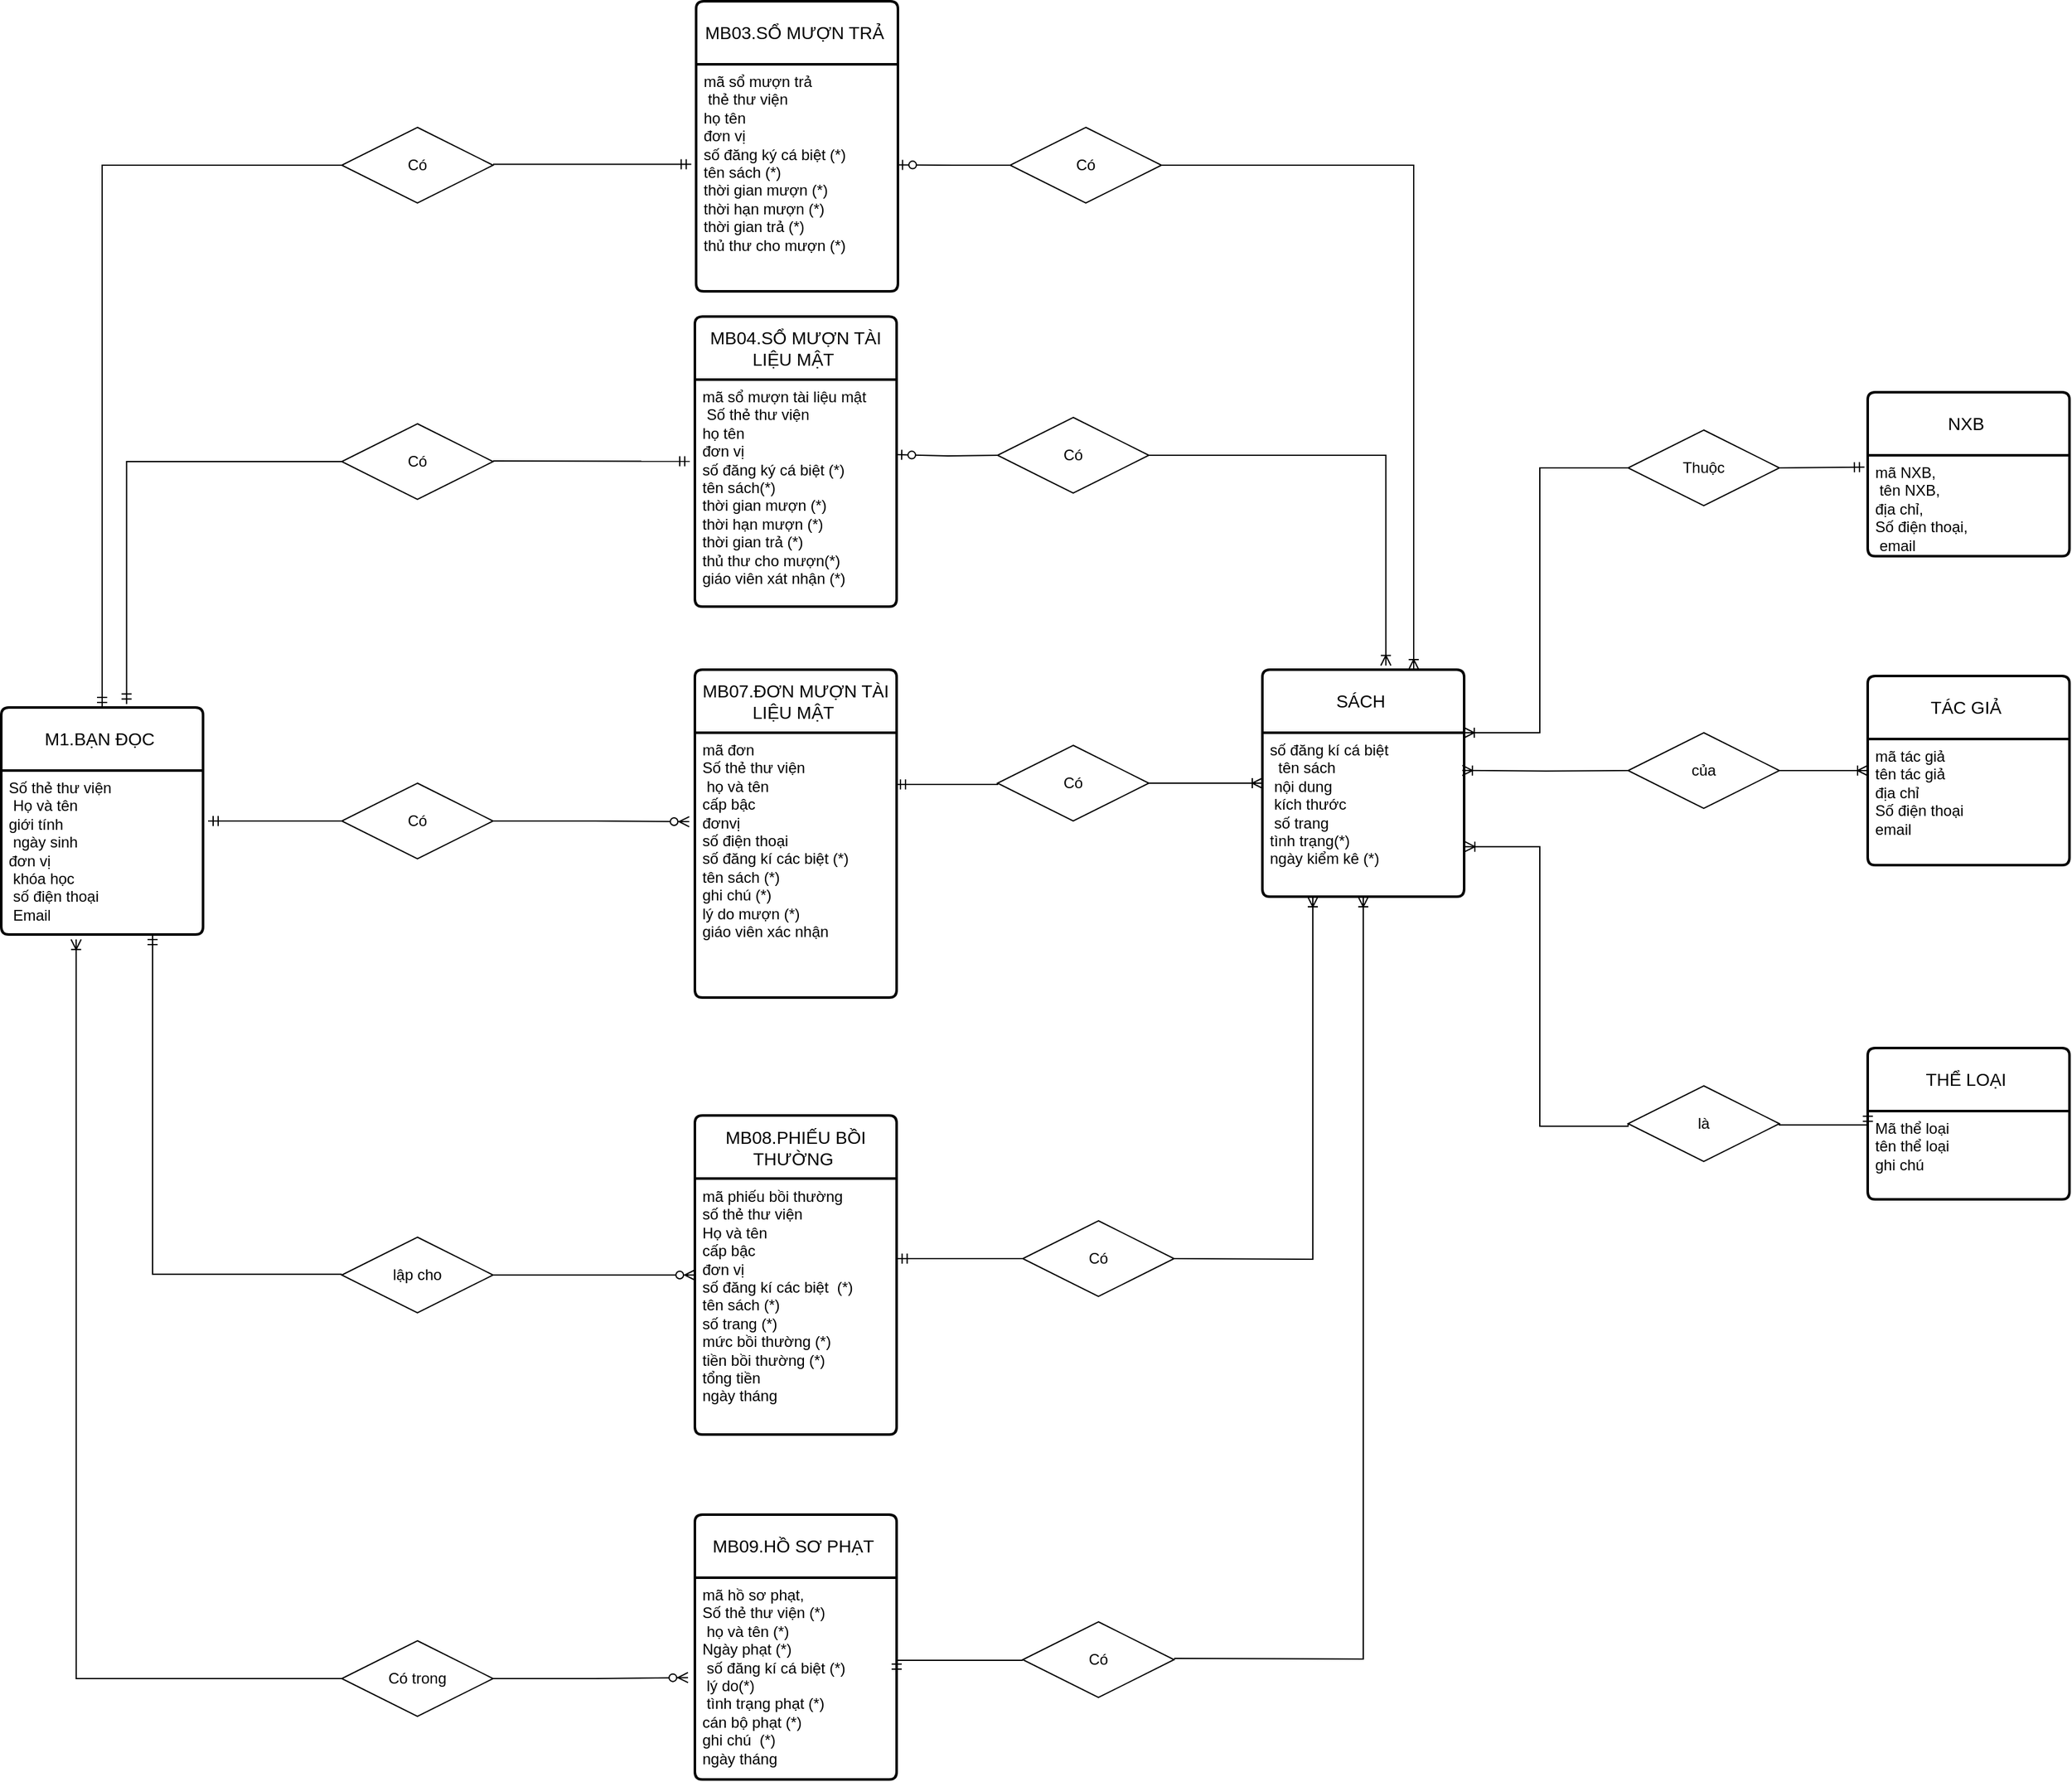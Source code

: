 <mxfile version="24.2.5" type="device" pages="17">
  <diagram name="mo rong" id="NFe6zmRzqGtbnsY9eEuR">
    <mxGraphModel dx="2603" dy="2508" grid="1" gridSize="10" guides="1" tooltips="1" connect="1" arrows="1" fold="1" page="1" pageScale="1" pageWidth="1169" pageHeight="1654" math="0" shadow="0">
      <root>
        <mxCell id="0" />
        <mxCell id="1" parent="0" />
        <mxCell id="RySA3CaD9ufdKF3EuREQ-1" value="MB03.SỔ MƯỢN TRẢ&amp;nbsp;" style="swimlane;childLayout=stackLayout;horizontal=1;startSize=50;horizontalStack=0;rounded=1;fontSize=14;fontStyle=0;strokeWidth=2;resizeParent=0;resizeLast=1;shadow=0;dashed=0;align=center;arcSize=4;whiteSpace=wrap;html=1;" parent="1" vertex="1">
          <mxGeometry x="41" y="-170" width="160" height="230" as="geometry" />
        </mxCell>
        <mxCell id="RySA3CaD9ufdKF3EuREQ-2" value="mã sổ mượn trả&lt;br&gt;&amp;nbsp;thẻ thư viện&lt;div&gt;họ tên&lt;br&gt;đơn vị&amp;nbsp;&lt;br&gt;số đăng ký cá biệt (*)&amp;nbsp;&lt;br&gt;tên sách (*)&lt;br&gt;thời gian mượn (*)&lt;br&gt;thời hạn mượn (*)&lt;br&gt;thời gian trả (*)&lt;br&gt;thủ thư cho mượn (*)&lt;/div&gt;" style="align=left;strokeColor=none;fillColor=none;spacingLeft=4;fontSize=12;verticalAlign=top;resizable=0;rotatable=0;part=1;html=1;" parent="RySA3CaD9ufdKF3EuREQ-1" vertex="1">
          <mxGeometry y="50" width="160" height="180" as="geometry" />
        </mxCell>
        <mxCell id="RySA3CaD9ufdKF3EuREQ-3" value="SÁCH&amp;nbsp;" style="swimlane;childLayout=stackLayout;horizontal=1;startSize=50;horizontalStack=0;rounded=1;fontSize=14;fontStyle=0;strokeWidth=2;resizeParent=0;resizeLast=1;shadow=0;dashed=0;align=center;arcSize=4;whiteSpace=wrap;html=1;" parent="1" vertex="1">
          <mxGeometry x="490" y="360" width="160" height="180" as="geometry" />
        </mxCell>
        <mxCell id="RySA3CaD9ufdKF3EuREQ-4" value="số đăng kí cá biệt&lt;br&gt;&amp;nbsp; tên sách&lt;br&gt;&amp;nbsp;nội dung&lt;br&gt;&amp;nbsp;kích thước&lt;br&gt;&amp;nbsp;số trang&lt;br&gt;tình trạng(*)&lt;br&gt;ngày kiểm kê (*)" style="align=left;strokeColor=none;fillColor=none;spacingLeft=4;fontSize=12;verticalAlign=top;resizable=0;rotatable=0;part=1;html=1;" parent="RySA3CaD9ufdKF3EuREQ-3" vertex="1">
          <mxGeometry y="50" width="160" height="130" as="geometry" />
        </mxCell>
        <mxCell id="RySA3CaD9ufdKF3EuREQ-5" value="MB07.ĐƠN MƯỢN TÀI LIỆU MẬT&amp;nbsp;" style="swimlane;childLayout=stackLayout;horizontal=1;startSize=50;horizontalStack=0;rounded=1;fontSize=14;fontStyle=0;strokeWidth=2;resizeParent=0;resizeLast=1;shadow=0;dashed=0;align=center;arcSize=4;whiteSpace=wrap;html=1;" parent="1" vertex="1">
          <mxGeometry x="40" y="360" width="160" height="260" as="geometry" />
        </mxCell>
        <mxCell id="RySA3CaD9ufdKF3EuREQ-6" value="mã đơn&lt;br&gt;Số thẻ thư viện&lt;br&gt;&amp;nbsp;họ và tên&lt;br&gt;cấp bậc&lt;br&gt;đơnvị&lt;br&gt;số điện thoại&lt;br&gt;số đăng kí các biệt (*)&lt;br&gt;tên sách (*)&lt;br&gt;ghi chú (*)&lt;br&gt;lý do mượn (*)&lt;br&gt;giáo viên xác nhận" style="align=left;strokeColor=none;fillColor=none;spacingLeft=4;fontSize=12;verticalAlign=top;resizable=0;rotatable=0;part=1;html=1;" parent="RySA3CaD9ufdKF3EuREQ-5" vertex="1">
          <mxGeometry y="50" width="160" height="210" as="geometry" />
        </mxCell>
        <mxCell id="RySA3CaD9ufdKF3EuREQ-7" value="NXB&amp;nbsp;" style="swimlane;childLayout=stackLayout;horizontal=1;startSize=50;horizontalStack=0;rounded=1;fontSize=14;fontStyle=0;strokeWidth=2;resizeParent=0;resizeLast=1;shadow=0;dashed=0;align=center;arcSize=4;whiteSpace=wrap;html=1;" parent="1" vertex="1">
          <mxGeometry x="970" y="140" width="160" height="130" as="geometry" />
        </mxCell>
        <mxCell id="RySA3CaD9ufdKF3EuREQ-8" value="mã NXB,&lt;br&gt;&amp;nbsp;tên NXB, &lt;br&gt;địa chỉ, &lt;br&gt;Số điện thoại,&lt;br&gt;&amp;nbsp;email" style="align=left;strokeColor=none;fillColor=none;spacingLeft=4;fontSize=12;verticalAlign=top;resizable=0;rotatable=0;part=1;html=1;" parent="RySA3CaD9ufdKF3EuREQ-7" vertex="1">
          <mxGeometry y="50" width="160" height="80" as="geometry" />
        </mxCell>
        <mxCell id="RySA3CaD9ufdKF3EuREQ-9" value="THỂ LOẠI&amp;nbsp;" style="swimlane;childLayout=stackLayout;horizontal=1;startSize=50;horizontalStack=0;rounded=1;fontSize=14;fontStyle=0;strokeWidth=2;resizeParent=0;resizeLast=1;shadow=0;dashed=0;align=center;arcSize=4;whiteSpace=wrap;html=1;" parent="1" vertex="1">
          <mxGeometry x="970" y="660" width="160" height="120" as="geometry" />
        </mxCell>
        <mxCell id="RySA3CaD9ufdKF3EuREQ-10" value="Mã thể loại&lt;br&gt;tên thể loại&lt;br&gt;ghi chú" style="align=left;strokeColor=none;fillColor=none;spacingLeft=4;fontSize=12;verticalAlign=top;resizable=0;rotatable=0;part=1;html=1;" parent="RySA3CaD9ufdKF3EuREQ-9" vertex="1">
          <mxGeometry y="50" width="160" height="70" as="geometry" />
        </mxCell>
        <mxCell id="RySA3CaD9ufdKF3EuREQ-11" value="TÁC GIẢ&amp;nbsp;" style="swimlane;childLayout=stackLayout;horizontal=1;startSize=50;horizontalStack=0;rounded=1;fontSize=14;fontStyle=0;strokeWidth=2;resizeParent=0;resizeLast=1;shadow=0;dashed=0;align=center;arcSize=4;whiteSpace=wrap;html=1;" parent="1" vertex="1">
          <mxGeometry x="970" y="365" width="160" height="150" as="geometry" />
        </mxCell>
        <mxCell id="RySA3CaD9ufdKF3EuREQ-12" value="mã tác giả&lt;br&gt;tên tác giả&lt;br&gt;địa chỉ&lt;br&gt;Số điện thoại&lt;br&gt;email" style="align=left;strokeColor=none;fillColor=none;spacingLeft=4;fontSize=12;verticalAlign=top;resizable=0;rotatable=0;part=1;html=1;" parent="RySA3CaD9ufdKF3EuREQ-11" vertex="1">
          <mxGeometry y="50" width="160" height="100" as="geometry" />
        </mxCell>
        <mxCell id="RySA3CaD9ufdKF3EuREQ-13" value="M1.BẠN ĐỌC&amp;nbsp;" style="swimlane;childLayout=stackLayout;horizontal=1;startSize=50;horizontalStack=0;rounded=1;fontSize=14;fontStyle=0;strokeWidth=2;resizeParent=0;resizeLast=1;shadow=0;dashed=0;align=center;arcSize=4;whiteSpace=wrap;html=1;" parent="1" vertex="1">
          <mxGeometry x="-510" y="390" width="160" height="180" as="geometry" />
        </mxCell>
        <mxCell id="RySA3CaD9ufdKF3EuREQ-14" value="Số thẻ thư viện&lt;br&gt;&amp;nbsp;Họ và tên&lt;br&gt;giới tính&lt;br&gt;&amp;nbsp;ngày sinh&lt;br&gt;đơn vị&lt;br&gt;&amp;nbsp;khóa học&lt;br&gt;&amp;nbsp;số điện thoại&lt;br&gt;&amp;nbsp;Email" style="align=left;strokeColor=none;fillColor=none;spacingLeft=4;fontSize=12;verticalAlign=top;resizable=0;rotatable=0;part=1;html=1;" parent="RySA3CaD9ufdKF3EuREQ-13" vertex="1">
          <mxGeometry y="50" width="160" height="130" as="geometry" />
        </mxCell>
        <mxCell id="RySA3CaD9ufdKF3EuREQ-15" value="MB08.PHIẾU BỒI THƯỜNG&amp;nbsp;" style="swimlane;childLayout=stackLayout;horizontal=1;startSize=50;horizontalStack=0;rounded=1;fontSize=14;fontStyle=0;strokeWidth=2;resizeParent=0;resizeLast=1;shadow=0;dashed=0;align=center;arcSize=4;whiteSpace=wrap;html=1;" parent="1" vertex="1">
          <mxGeometry x="40" y="713.5" width="160" height="253" as="geometry" />
        </mxCell>
        <mxCell id="RySA3CaD9ufdKF3EuREQ-16" value="mã phiếu bồi thường&lt;br&gt;số thẻ thư viện&lt;br&gt;Họ và tên&lt;br&gt;cấp bậc&lt;br&gt;đơn vị&lt;br&gt;số đăng kí các biệt&amp;nbsp; (*)&lt;br&gt;tên sách (*)&lt;br&gt;số trang (*)&lt;br&gt;mức bồi thường (*)&lt;br&gt;tiền bồi thường (*)&lt;br&gt;tổng tiền&amp;nbsp;&lt;br&gt;ngày tháng&amp;nbsp;" style="align=left;strokeColor=none;fillColor=none;spacingLeft=4;fontSize=12;verticalAlign=top;resizable=0;rotatable=0;part=1;html=1;" parent="RySA3CaD9ufdKF3EuREQ-15" vertex="1">
          <mxGeometry y="50" width="160" height="203" as="geometry" />
        </mxCell>
        <mxCell id="RySA3CaD9ufdKF3EuREQ-17" value="MB04.SỔ MƯỢN TÀI LIỆU MẬT&amp;nbsp;" style="swimlane;childLayout=stackLayout;horizontal=1;startSize=50;horizontalStack=0;rounded=1;fontSize=14;fontStyle=0;strokeWidth=2;resizeParent=0;resizeLast=1;shadow=0;dashed=0;align=center;arcSize=4;whiteSpace=wrap;html=1;" parent="1" vertex="1">
          <mxGeometry x="40" y="80" width="160" height="230" as="geometry" />
        </mxCell>
        <mxCell id="RySA3CaD9ufdKF3EuREQ-18" value="mã sổ mượn tài liệu mật&lt;br&gt;&amp;nbsp;Số thẻ thư viện&lt;br&gt;họ tên&lt;br&gt;đơn vị&amp;nbsp;&lt;br&gt;số đăng ký cá biệt (*)&lt;br&gt;tên sách(*)&lt;br&gt;thời gian mượn (*)&lt;br&gt;thời hạn mượn (*)&lt;br&gt;thời gian trả (*)&lt;br&gt;thủ thư cho mượn(*)&lt;br&gt;giáo viên xát nhận (*)" style="align=left;strokeColor=none;fillColor=none;spacingLeft=4;fontSize=12;verticalAlign=top;resizable=0;rotatable=0;part=1;html=1;" parent="RySA3CaD9ufdKF3EuREQ-17" vertex="1">
          <mxGeometry y="50" width="160" height="180" as="geometry" />
        </mxCell>
        <mxCell id="RySA3CaD9ufdKF3EuREQ-19" value="MB09.HỒ SƠ PHẠT&amp;nbsp;" style="swimlane;childLayout=stackLayout;horizontal=1;startSize=50;horizontalStack=0;rounded=1;fontSize=14;fontStyle=0;strokeWidth=2;resizeParent=0;resizeLast=1;shadow=0;dashed=0;align=center;arcSize=4;whiteSpace=wrap;html=1;" parent="1" vertex="1">
          <mxGeometry x="40" y="1030" width="160" height="210" as="geometry" />
        </mxCell>
        <mxCell id="RySA3CaD9ufdKF3EuREQ-20" value="mã hồ sơ phạt,&lt;br&gt;Số thẻ thư viện (*)&lt;br&gt;&amp;nbsp;họ và tên (*)&lt;br&gt;Ngày phạt (*)&lt;br&gt;&amp;nbsp;số đăng kí cá biệt (*)&lt;br&gt;&amp;nbsp;lý do(*)&lt;br&gt;&amp;nbsp;tình trạng phạt (*)&lt;br&gt;cán bộ phạt (*)&lt;br&gt;ghi chú&amp;nbsp; (*)&lt;br&gt;ngày tháng&amp;nbsp;" style="align=left;strokeColor=none;fillColor=none;spacingLeft=4;fontSize=12;verticalAlign=top;resizable=0;rotatable=0;part=1;html=1;" parent="RySA3CaD9ufdKF3EuREQ-19" vertex="1">
          <mxGeometry y="50" width="160" height="160" as="geometry" />
        </mxCell>
        <mxCell id="RySA3CaD9ufdKF3EuREQ-21" value="Có" style="shape=rhombus;perimeter=rhombusPerimeter;whiteSpace=wrap;html=1;align=center;" parent="1" vertex="1">
          <mxGeometry x="-240" y="165" width="120" height="60" as="geometry" />
        </mxCell>
        <mxCell id="RySA3CaD9ufdKF3EuREQ-22" value="Có" style="shape=rhombus;perimeter=rhombusPerimeter;whiteSpace=wrap;html=1;align=center;" parent="1" vertex="1">
          <mxGeometry x="-240" y="-70" width="120" height="60" as="geometry" />
        </mxCell>
        <mxCell id="RySA3CaD9ufdKF3EuREQ-23" value="Có" style="shape=rhombus;perimeter=rhombusPerimeter;whiteSpace=wrap;html=1;align=center;" parent="1" vertex="1">
          <mxGeometry x="-240" y="450" width="120" height="60" as="geometry" />
        </mxCell>
        <mxCell id="RySA3CaD9ufdKF3EuREQ-24" value="lập cho" style="shape=rhombus;perimeter=rhombusPerimeter;whiteSpace=wrap;html=1;align=center;" parent="1" vertex="1">
          <mxGeometry x="-240" y="810" width="120" height="60" as="geometry" />
        </mxCell>
        <mxCell id="RySA3CaD9ufdKF3EuREQ-25" value="Có trong" style="shape=rhombus;perimeter=rhombusPerimeter;whiteSpace=wrap;html=1;align=center;" parent="1" vertex="1">
          <mxGeometry x="-240" y="1130" width="120" height="60" as="geometry" />
        </mxCell>
        <mxCell id="RySA3CaD9ufdKF3EuREQ-29" value="Có" style="shape=rhombus;perimeter=rhombusPerimeter;whiteSpace=wrap;html=1;align=center;" parent="1" vertex="1">
          <mxGeometry x="290" y="-70" width="120" height="60" as="geometry" />
        </mxCell>
        <mxCell id="RySA3CaD9ufdKF3EuREQ-30" value="Có" style="shape=rhombus;perimeter=rhombusPerimeter;whiteSpace=wrap;html=1;align=center;" parent="1" vertex="1">
          <mxGeometry x="280" y="160" width="120" height="60" as="geometry" />
        </mxCell>
        <mxCell id="RySA3CaD9ufdKF3EuREQ-31" value="Có" style="shape=rhombus;perimeter=rhombusPerimeter;whiteSpace=wrap;html=1;align=center;" parent="1" vertex="1">
          <mxGeometry x="280" y="420" width="120" height="60" as="geometry" />
        </mxCell>
        <mxCell id="RySA3CaD9ufdKF3EuREQ-32" value="Có" style="shape=rhombus;perimeter=rhombusPerimeter;whiteSpace=wrap;html=1;align=center;" parent="1" vertex="1">
          <mxGeometry x="300" y="797" width="120" height="60" as="geometry" />
        </mxCell>
        <mxCell id="RySA3CaD9ufdKF3EuREQ-33" value="Có" style="shape=rhombus;perimeter=rhombusPerimeter;whiteSpace=wrap;html=1;align=center;" parent="1" vertex="1">
          <mxGeometry x="300" y="1115" width="120" height="60" as="geometry" />
        </mxCell>
        <mxCell id="RySA3CaD9ufdKF3EuREQ-34" value="Thuộc" style="shape=rhombus;perimeter=rhombusPerimeter;whiteSpace=wrap;html=1;align=center;" parent="1" vertex="1">
          <mxGeometry x="780" y="170" width="120" height="60" as="geometry" />
        </mxCell>
        <mxCell id="RySA3CaD9ufdKF3EuREQ-35" value="của" style="shape=rhombus;perimeter=rhombusPerimeter;whiteSpace=wrap;html=1;align=center;" parent="1" vertex="1">
          <mxGeometry x="780" y="410" width="120" height="60" as="geometry" />
        </mxCell>
        <mxCell id="RySA3CaD9ufdKF3EuREQ-36" value="là" style="shape=rhombus;perimeter=rhombusPerimeter;whiteSpace=wrap;html=1;align=center;" parent="1" vertex="1">
          <mxGeometry x="780" y="690" width="120" height="60" as="geometry" />
        </mxCell>
        <mxCell id="RySA3CaD9ufdKF3EuREQ-39" value="" style="edgeStyle=elbowEdgeStyle;fontSize=12;html=1;endArrow=ERmandOne;rounded=0;elbow=vertical;exitX=1;exitY=0.488;exitDx=0;exitDy=0;exitPerimeter=0;entryX=-0.024;entryY=0.44;entryDx=0;entryDy=0;entryPerimeter=0;" parent="1" source="RySA3CaD9ufdKF3EuREQ-22" target="RySA3CaD9ufdKF3EuREQ-2" edge="1">
          <mxGeometry width="100" height="100" relative="1" as="geometry">
            <mxPoint x="-110" y="-40.71" as="sourcePoint" />
            <mxPoint x="20" y="-41" as="targetPoint" />
            <Array as="points">
              <mxPoint x="-20" y="-40.71" />
            </Array>
          </mxGeometry>
        </mxCell>
        <mxCell id="RySA3CaD9ufdKF3EuREQ-41" value="" style="edgeStyle=elbowEdgeStyle;fontSize=12;html=1;endArrow=ERmandOne;rounded=0;elbow=vertical;entryX=0.5;entryY=0;entryDx=0;entryDy=0;exitX=0;exitY=0.5;exitDx=0;exitDy=0;" parent="1" source="RySA3CaD9ufdKF3EuREQ-22" target="RySA3CaD9ufdKF3EuREQ-13" edge="1">
          <mxGeometry width="100" height="100" relative="1" as="geometry">
            <mxPoint x="-580" y="-80" as="sourcePoint" />
            <mxPoint x="-494" y="130" as="targetPoint" />
            <Array as="points">
              <mxPoint x="-410" y="-40" />
            </Array>
          </mxGeometry>
        </mxCell>
        <mxCell id="RySA3CaD9ufdKF3EuREQ-44" value="" style="edgeStyle=orthogonalEdgeStyle;fontSize=12;html=1;endArrow=ERzeroToOne;endFill=1;rounded=0;exitX=0;exitY=0.5;exitDx=0;exitDy=0;entryX=0.998;entryY=0.443;entryDx=0;entryDy=0;entryPerimeter=0;" parent="1" source="RySA3CaD9ufdKF3EuREQ-29" target="RySA3CaD9ufdKF3EuREQ-2" edge="1">
          <mxGeometry width="100" height="100" relative="1" as="geometry">
            <mxPoint x="210" y="-110" as="sourcePoint" />
            <mxPoint x="310" y="-210" as="targetPoint" />
          </mxGeometry>
        </mxCell>
        <mxCell id="RySA3CaD9ufdKF3EuREQ-45" value="" style="edgeStyle=orthogonalEdgeStyle;fontSize=12;html=1;endArrow=ERoneToMany;rounded=0;entryX=0.75;entryY=0;entryDx=0;entryDy=0;exitX=1;exitY=0.5;exitDx=0;exitDy=0;" parent="1" source="RySA3CaD9ufdKF3EuREQ-29" target="RySA3CaD9ufdKF3EuREQ-3" edge="1">
          <mxGeometry width="100" height="100" relative="1" as="geometry">
            <mxPoint x="520" y="-30" as="sourcePoint" />
            <mxPoint x="620" y="-130" as="targetPoint" />
          </mxGeometry>
        </mxCell>
        <mxCell id="RySA3CaD9ufdKF3EuREQ-46" value="" style="edgeStyle=elbowEdgeStyle;fontSize=12;html=1;endArrow=ERmandOne;rounded=0;elbow=vertical;exitX=1;exitY=0.488;exitDx=0;exitDy=0;exitPerimeter=0;entryX=-0.024;entryY=0.44;entryDx=0;entryDy=0;entryPerimeter=0;" parent="1" edge="1">
          <mxGeometry width="100" height="100" relative="1" as="geometry">
            <mxPoint x="-120" y="194.52" as="sourcePoint" />
            <mxPoint x="36" y="194.52" as="targetPoint" />
            <Array as="points">
              <mxPoint x="-20" y="194.81" />
            </Array>
          </mxGeometry>
        </mxCell>
        <mxCell id="RySA3CaD9ufdKF3EuREQ-47" value="" style="edgeStyle=elbowEdgeStyle;fontSize=12;html=1;endArrow=ERmandOne;rounded=0;elbow=vertical;exitX=0;exitY=0.5;exitDx=0;exitDy=0;entryX=0.621;entryY=-0.015;entryDx=0;entryDy=0;entryPerimeter=0;" parent="1" source="RySA3CaD9ufdKF3EuREQ-21" target="RySA3CaD9ufdKF3EuREQ-13" edge="1">
          <mxGeometry width="100" height="100" relative="1" as="geometry">
            <mxPoint x="-490" y="290" as="sourcePoint" />
            <mxPoint x="-334" y="290" as="targetPoint" />
            <Array as="points">
              <mxPoint x="-400" y="195" />
            </Array>
          </mxGeometry>
        </mxCell>
        <mxCell id="RySA3CaD9ufdKF3EuREQ-48" value="" style="edgeStyle=orthogonalEdgeStyle;fontSize=12;html=1;endArrow=ERzeroToOne;endFill=1;rounded=0;entryX=0.998;entryY=0.443;entryDx=0;entryDy=0;entryPerimeter=0;" parent="1" edge="1">
          <mxGeometry width="100" height="100" relative="1" as="geometry">
            <mxPoint x="280" y="190" as="sourcePoint" />
            <mxPoint x="200" y="189.52" as="targetPoint" />
          </mxGeometry>
        </mxCell>
        <mxCell id="RySA3CaD9ufdKF3EuREQ-49" value="" style="edgeStyle=orthogonalEdgeStyle;fontSize=12;html=1;endArrow=ERoneToMany;rounded=0;entryX=0.612;entryY=-0.018;entryDx=0;entryDy=0;exitX=1;exitY=0.5;exitDx=0;exitDy=0;entryPerimeter=0;" parent="1" source="RySA3CaD9ufdKF3EuREQ-30" target="RySA3CaD9ufdKF3EuREQ-3" edge="1">
          <mxGeometry width="100" height="100" relative="1" as="geometry">
            <mxPoint x="420" y="100" as="sourcePoint" />
            <mxPoint x="620" y="500" as="targetPoint" />
          </mxGeometry>
        </mxCell>
        <mxCell id="RySA3CaD9ufdKF3EuREQ-50" value="" style="edgeStyle=elbowEdgeStyle;fontSize=12;html=1;endArrow=ERmandOne;rounded=0;elbow=vertical;exitX=0;exitY=0.5;exitDx=0;exitDy=0;entryX=1.025;entryY=0.305;entryDx=0;entryDy=0;entryPerimeter=0;" parent="1" source="RySA3CaD9ufdKF3EuREQ-23" target="RySA3CaD9ufdKF3EuREQ-14" edge="1">
          <mxGeometry width="100" height="100" relative="1" as="geometry">
            <mxPoint x="-390" y="480" as="sourcePoint" />
            <mxPoint x="-480" y="480" as="targetPoint" />
            <Array as="points">
              <mxPoint x="-360" y="480" />
            </Array>
          </mxGeometry>
        </mxCell>
        <mxCell id="RySA3CaD9ufdKF3EuREQ-51" value="" style="edgeStyle=orthogonalEdgeStyle;fontSize=12;html=1;endArrow=ERzeroToMany;endFill=1;rounded=0;entryX=-0.028;entryY=0.336;entryDx=0;entryDy=0;entryPerimeter=0;exitX=1;exitY=0.5;exitDx=0;exitDy=0;" parent="1" source="RySA3CaD9ufdKF3EuREQ-23" target="RySA3CaD9ufdKF3EuREQ-6" edge="1">
          <mxGeometry width="100" height="100" relative="1" as="geometry">
            <mxPoint x="-230" y="620" as="sourcePoint" />
            <mxPoint x="-130" y="520" as="targetPoint" />
          </mxGeometry>
        </mxCell>
        <mxCell id="RySA3CaD9ufdKF3EuREQ-52" value="" style="edgeStyle=elbowEdgeStyle;fontSize=12;html=1;endArrow=ERmandOne;rounded=0;elbow=vertical;exitX=0;exitY=0.5;exitDx=0;exitDy=0;entryX=0.994;entryY=0.195;entryDx=0;entryDy=0;entryPerimeter=0;" parent="1" source="RySA3CaD9ufdKF3EuREQ-31" target="RySA3CaD9ufdKF3EuREQ-6" edge="1">
          <mxGeometry width="100" height="100" relative="1" as="geometry">
            <mxPoint x="254" y="600" as="sourcePoint" />
            <mxPoint x="410" y="600" as="targetPoint" />
            <Array as="points">
              <mxPoint x="240" y="451" />
            </Array>
          </mxGeometry>
        </mxCell>
        <mxCell id="RySA3CaD9ufdKF3EuREQ-53" value="" style="edgeStyle=orthogonalEdgeStyle;fontSize=12;html=1;endArrow=ERoneToMany;rounded=0;entryX=0;entryY=0.5;entryDx=0;entryDy=0;exitX=1;exitY=0.5;exitDx=0;exitDy=0;" parent="1" source="RySA3CaD9ufdKF3EuREQ-31" target="RySA3CaD9ufdKF3EuREQ-3" edge="1">
          <mxGeometry width="100" height="100" relative="1" as="geometry">
            <mxPoint x="270" y="650" as="sourcePoint" />
            <mxPoint x="370" y="550" as="targetPoint" />
          </mxGeometry>
        </mxCell>
        <mxCell id="RySA3CaD9ufdKF3EuREQ-54" value="" style="edgeStyle=elbowEdgeStyle;fontSize=12;html=1;endArrow=ERmandOne;rounded=0;elbow=vertical;exitX=0;exitY=0.5;exitDx=0;exitDy=0;entryX=0.75;entryY=1;entryDx=0;entryDy=0;" parent="1" target="RySA3CaD9ufdKF3EuREQ-14" edge="1">
          <mxGeometry width="100" height="100" relative="1" as="geometry">
            <mxPoint x="-240" y="839.33" as="sourcePoint" />
            <mxPoint x="-496" y="839.33" as="targetPoint" />
            <Array as="points">
              <mxPoint x="-360" y="839.33" />
            </Array>
          </mxGeometry>
        </mxCell>
        <mxCell id="RySA3CaD9ufdKF3EuREQ-55" value="" style="edgeStyle=orthogonalEdgeStyle;fontSize=12;html=1;endArrow=ERzeroToMany;endFill=1;rounded=0;entryX=0;entryY=0.5;entryDx=0;entryDy=0;exitX=1;exitY=0.5;exitDx=0;exitDy=0;" parent="1" source="RySA3CaD9ufdKF3EuREQ-24" target="RySA3CaD9ufdKF3EuREQ-15" edge="1">
          <mxGeometry width="100" height="100" relative="1" as="geometry">
            <mxPoint x="-160" y="940" as="sourcePoint" />
            <mxPoint x="-60" y="840" as="targetPoint" />
          </mxGeometry>
        </mxCell>
        <mxCell id="RySA3CaD9ufdKF3EuREQ-56" value="" style="edgeStyle=elbowEdgeStyle;fontSize=12;html=1;endArrow=ERmandOne;rounded=0;elbow=vertical;exitX=0;exitY=0.5;exitDx=0;exitDy=0;entryX=1.002;entryY=0.309;entryDx=0;entryDy=0;entryPerimeter=0;" parent="1" source="RySA3CaD9ufdKF3EuREQ-32" target="RySA3CaD9ufdKF3EuREQ-16" edge="1">
          <mxGeometry width="100" height="100" relative="1" as="geometry">
            <mxPoint x="360" y="690" as="sourcePoint" />
            <mxPoint x="220" y="827" as="targetPoint" />
            <Array as="points">
              <mxPoint x="250" y="827" />
            </Array>
          </mxGeometry>
        </mxCell>
        <mxCell id="RySA3CaD9ufdKF3EuREQ-57" value="" style="edgeStyle=orthogonalEdgeStyle;fontSize=12;html=1;endArrow=ERoneToMany;rounded=0;entryX=0.25;entryY=1;entryDx=0;entryDy=0;exitX=1;exitY=0.5;exitDx=0;exitDy=0;" parent="1" target="RySA3CaD9ufdKF3EuREQ-4" edge="1">
          <mxGeometry width="100" height="100" relative="1" as="geometry">
            <mxPoint x="420" y="827" as="sourcePoint" />
            <mxPoint x="510" y="827" as="targetPoint" />
          </mxGeometry>
        </mxCell>
        <mxCell id="RySA3CaD9ufdKF3EuREQ-58" value="" style="edgeStyle=orthogonalEdgeStyle;fontSize=12;html=1;endArrow=ERzeroToMany;endFill=1;rounded=0;entryX=-0.034;entryY=0.495;entryDx=0;entryDy=0;entryPerimeter=0;" parent="1" source="RySA3CaD9ufdKF3EuREQ-25" target="RySA3CaD9ufdKF3EuREQ-20" edge="1">
          <mxGeometry width="100" height="100" relative="1" as="geometry">
            <mxPoint x="-90" y="1110" as="sourcePoint" />
            <mxPoint x="10" y="1010" as="targetPoint" />
          </mxGeometry>
        </mxCell>
        <mxCell id="RySA3CaD9ufdKF3EuREQ-59" value="" style="edgeStyle=orthogonalEdgeStyle;fontSize=12;html=1;endArrow=ERoneToMany;rounded=0;entryX=0.371;entryY=1.03;entryDx=0;entryDy=0;entryPerimeter=0;exitX=0;exitY=0.5;exitDx=0;exitDy=0;" parent="1" source="RySA3CaD9ufdKF3EuREQ-25" target="RySA3CaD9ufdKF3EuREQ-14" edge="1">
          <mxGeometry width="100" height="100" relative="1" as="geometry">
            <mxPoint x="-690" y="1010" as="sourcePoint" />
            <mxPoint x="-590" y="910" as="targetPoint" />
          </mxGeometry>
        </mxCell>
        <mxCell id="RySA3CaD9ufdKF3EuREQ-60" value="" style="edgeStyle=elbowEdgeStyle;fontSize=12;html=1;endArrow=ERmandOne;rounded=0;elbow=vertical;exitX=0;exitY=0.5;exitDx=0;exitDy=0;entryX=1.002;entryY=0.309;entryDx=0;entryDy=0;entryPerimeter=0;" parent="1" edge="1">
          <mxGeometry width="100" height="100" relative="1" as="geometry">
            <mxPoint x="300" y="1145.44" as="sourcePoint" />
            <mxPoint x="200" y="1144.44" as="targetPoint" />
            <Array as="points">
              <mxPoint x="250" y="1145.44" />
            </Array>
          </mxGeometry>
        </mxCell>
        <mxCell id="RySA3CaD9ufdKF3EuREQ-61" value="" style="edgeStyle=orthogonalEdgeStyle;fontSize=12;html=1;endArrow=ERoneToMany;rounded=0;entryX=0.5;entryY=1;entryDx=0;entryDy=0;exitX=1;exitY=0.5;exitDx=0;exitDy=0;" parent="1" target="RySA3CaD9ufdKF3EuREQ-4" edge="1">
          <mxGeometry width="100" height="100" relative="1" as="geometry">
            <mxPoint x="420" y="1144" as="sourcePoint" />
            <mxPoint x="530" y="857" as="targetPoint" />
          </mxGeometry>
        </mxCell>
        <mxCell id="RySA3CaD9ufdKF3EuREQ-62" value="" style="edgeStyle=orthogonalEdgeStyle;fontSize=12;html=1;endArrow=ERoneToMany;rounded=0;entryX=1;entryY=0;entryDx=0;entryDy=0;exitX=0;exitY=0.5;exitDx=0;exitDy=0;" parent="1" source="RySA3CaD9ufdKF3EuREQ-34" target="RySA3CaD9ufdKF3EuREQ-4" edge="1">
          <mxGeometry width="100" height="100" relative="1" as="geometry">
            <mxPoint x="630" y="260" as="sourcePoint" />
            <mxPoint x="818" y="427" as="targetPoint" />
            <Array as="points">
              <mxPoint x="710" y="200" />
              <mxPoint x="710" y="410" />
            </Array>
          </mxGeometry>
        </mxCell>
        <mxCell id="RySA3CaD9ufdKF3EuREQ-63" value="" style="edgeStyle=elbowEdgeStyle;fontSize=12;html=1;endArrow=ERmandOne;rounded=0;elbow=vertical;entryX=-0.016;entryY=0.114;entryDx=0;entryDy=0;entryPerimeter=0;" parent="1" target="RySA3CaD9ufdKF3EuREQ-8" edge="1">
          <mxGeometry width="100" height="100" relative="1" as="geometry">
            <mxPoint x="900" y="200" as="sourcePoint" />
            <mxPoint x="1030" y="199.09" as="targetPoint" />
            <Array as="points">
              <mxPoint x="974" y="199.38" />
            </Array>
          </mxGeometry>
        </mxCell>
        <mxCell id="RySA3CaD9ufdKF3EuREQ-64" value="" style="edgeStyle=orthogonalEdgeStyle;fontSize=12;html=1;endArrow=ERoneToMany;rounded=0;exitX=0;exitY=0.5;exitDx=0;exitDy=0;entryX=0.991;entryY=0.23;entryDx=0;entryDy=0;entryPerimeter=0;" parent="1" target="RySA3CaD9ufdKF3EuREQ-4" edge="1">
          <mxGeometry width="100" height="100" relative="1" as="geometry">
            <mxPoint x="780" y="439.94" as="sourcePoint" />
            <mxPoint x="670" y="439.94" as="targetPoint" />
            <Array as="points" />
          </mxGeometry>
        </mxCell>
        <mxCell id="RySA3CaD9ufdKF3EuREQ-65" value="" style="edgeStyle=orthogonalEdgeStyle;fontSize=12;html=1;endArrow=ERoneToMany;rounded=0;exitX=1;exitY=0.5;exitDx=0;exitDy=0;entryX=0;entryY=0.5;entryDx=0;entryDy=0;" parent="1" source="RySA3CaD9ufdKF3EuREQ-35" target="RySA3CaD9ufdKF3EuREQ-11" edge="1">
          <mxGeometry width="100" height="100" relative="1" as="geometry">
            <mxPoint x="840" y="560" as="sourcePoint" />
            <mxPoint x="980" y="490" as="targetPoint" />
            <Array as="points">
              <mxPoint x="960" y="440" />
              <mxPoint x="960" y="440" />
            </Array>
          </mxGeometry>
        </mxCell>
        <mxCell id="RySA3CaD9ufdKF3EuREQ-66" value="" style="edgeStyle=orthogonalEdgeStyle;fontSize=12;html=1;endArrow=ERoneToMany;rounded=0;entryX=1.003;entryY=0.695;entryDx=0;entryDy=0;entryPerimeter=0;" parent="1" target="RySA3CaD9ufdKF3EuREQ-4" edge="1">
          <mxGeometry width="100" height="100" relative="1" as="geometry">
            <mxPoint x="780" y="720" as="sourcePoint" />
            <mxPoint x="650" y="932" as="targetPoint" />
            <Array as="points">
              <mxPoint x="780" y="722" />
              <mxPoint x="710" y="722" />
              <mxPoint x="710" y="500" />
            </Array>
          </mxGeometry>
        </mxCell>
        <mxCell id="RySA3CaD9ufdKF3EuREQ-67" value="" style="edgeStyle=elbowEdgeStyle;fontSize=12;html=1;endArrow=ERmandOne;rounded=0;elbow=vertical;exitX=1;exitY=0.5;exitDx=0;exitDy=0;entryX=0.001;entryY=0.173;entryDx=0;entryDy=0;entryPerimeter=0;" parent="1" source="RySA3CaD9ufdKF3EuREQ-36" target="RySA3CaD9ufdKF3EuREQ-10" edge="1">
          <mxGeometry width="100" height="100" relative="1" as="geometry">
            <mxPoint x="971" y="826" as="sourcePoint" />
            <mxPoint x="890" y="827" as="targetPoint" />
            <Array as="points" />
          </mxGeometry>
        </mxCell>
      </root>
    </mxGraphModel>
  </diagram>
  <diagram id="12lJJa7gRQ0b6tv2oeLL" name="kinh điển">
    <mxGraphModel dx="4037" dy="1708" grid="1" gridSize="10" guides="1" tooltips="1" connect="1" arrows="1" fold="1" page="1" pageScale="1" pageWidth="1169" pageHeight="1654" math="0" shadow="0">
      <root>
        <mxCell id="0" />
        <mxCell id="1" parent="0" />
        <mxCell id="a5_OdTKClG1P6pBbNTxH-3" value="SÁCH&amp;nbsp;" style="swimlane;childLayout=stackLayout;horizontal=1;startSize=50;horizontalStack=0;rounded=1;fontSize=14;fontStyle=0;strokeWidth=2;resizeParent=0;resizeLast=1;shadow=0;dashed=0;align=center;arcSize=4;whiteSpace=wrap;html=1;fillColor=none;" parent="1" vertex="1">
          <mxGeometry x="1230" y="600" width="160" height="180" as="geometry" />
        </mxCell>
        <mxCell id="a5_OdTKClG1P6pBbNTxH-4" value="&lt;u&gt;&lt;b&gt;số đăng kí cá biệt&lt;/b&gt;,&amp;nbsp;&lt;br&gt;&amp;nbsp;&lt;/u&gt; tên sách,&lt;br&gt;&amp;nbsp;nội dung,&lt;br&gt;&amp;nbsp;kích thước,&lt;br&gt;&amp;nbsp;số trang," style="align=left;strokeColor=none;fillColor=none;spacingLeft=4;fontSize=12;verticalAlign=top;resizable=0;rotatable=0;part=1;html=1;" parent="a5_OdTKClG1P6pBbNTxH-3" vertex="1">
          <mxGeometry y="50" width="160" height="130" as="geometry" />
        </mxCell>
        <mxCell id="a5_OdTKClG1P6pBbNTxH-7" value="NXB&amp;nbsp;" style="swimlane;childLayout=stackLayout;horizontal=1;startSize=50;horizontalStack=0;rounded=1;fontSize=14;fontStyle=0;strokeWidth=2;resizeParent=0;resizeLast=1;shadow=0;dashed=0;align=center;arcSize=4;whiteSpace=wrap;html=1;fillColor=none;" parent="1" vertex="1">
          <mxGeometry x="1710" y="380" width="160" height="130" as="geometry" />
        </mxCell>
        <mxCell id="a5_OdTKClG1P6pBbNTxH-8" value="&lt;b&gt;&lt;u&gt;mã NXB&lt;/u&gt;&lt;/b&gt;,&lt;br&gt;&amp;nbsp;tên NXB, &lt;br&gt;địa chỉ, &lt;br&gt;Số điện thoại,&lt;br&gt;&amp;nbsp;email" style="align=left;strokeColor=none;fillColor=none;spacingLeft=4;fontSize=12;verticalAlign=top;resizable=0;rotatable=0;part=1;html=1;" parent="a5_OdTKClG1P6pBbNTxH-7" vertex="1">
          <mxGeometry y="50" width="160" height="80" as="geometry" />
        </mxCell>
        <mxCell id="a5_OdTKClG1P6pBbNTxH-9" value="THỂ LOẠI&amp;nbsp;" style="swimlane;childLayout=stackLayout;horizontal=1;startSize=50;horizontalStack=0;rounded=1;fontSize=14;fontStyle=0;strokeWidth=2;resizeParent=0;resizeLast=1;shadow=0;dashed=0;align=center;arcSize=4;whiteSpace=wrap;html=1;fillColor=none;" parent="1" vertex="1">
          <mxGeometry x="1710" y="900" width="160" height="120" as="geometry" />
        </mxCell>
        <mxCell id="a5_OdTKClG1P6pBbNTxH-10" value="&lt;u&gt;&lt;b&gt;Mã thể loại&lt;/b&gt;,&lt;br&gt;&lt;/u&gt;tên thể loại, &lt;br&gt;ghi chú" style="align=left;strokeColor=none;fillColor=none;spacingLeft=4;fontSize=12;verticalAlign=top;resizable=0;rotatable=0;part=1;html=1;" parent="a5_OdTKClG1P6pBbNTxH-9" vertex="1">
          <mxGeometry y="50" width="160" height="70" as="geometry" />
        </mxCell>
        <mxCell id="a5_OdTKClG1P6pBbNTxH-11" value="TÁC GIẢ&amp;nbsp;" style="swimlane;childLayout=stackLayout;horizontal=1;startSize=50;horizontalStack=0;rounded=1;fontSize=14;fontStyle=0;strokeWidth=2;resizeParent=0;resizeLast=1;shadow=0;dashed=0;align=center;arcSize=4;whiteSpace=wrap;html=1;fillColor=none;" parent="1" vertex="1">
          <mxGeometry x="1710" y="605" width="160" height="150" as="geometry" />
        </mxCell>
        <mxCell id="a5_OdTKClG1P6pBbNTxH-12" value="&lt;b&gt;&lt;u&gt;mã tác giả&lt;/u&gt;&lt;/b&gt;, &lt;br&gt;tên tác giả, &lt;br&gt;địa chỉ, &lt;br&gt;Số điện thoại,&lt;br&gt;email" style="align=left;strokeColor=none;fillColor=none;spacingLeft=4;fontSize=12;verticalAlign=top;resizable=0;rotatable=0;part=1;html=1;" parent="a5_OdTKClG1P6pBbNTxH-11" vertex="1">
          <mxGeometry y="50" width="160" height="100" as="geometry" />
        </mxCell>
        <mxCell id="a5_OdTKClG1P6pBbNTxH-13" value="M1.BẠN ĐỌC&amp;nbsp;" style="swimlane;childLayout=stackLayout;horizontal=1;startSize=50;horizontalStack=0;rounded=1;fontSize=14;fontStyle=0;strokeWidth=2;resizeParent=0;resizeLast=1;shadow=0;dashed=0;align=center;arcSize=4;whiteSpace=wrap;html=1;fillColor=none;" parent="1" vertex="1">
          <mxGeometry x="-330" y="630" width="160" height="180" as="geometry" />
        </mxCell>
        <mxCell id="a5_OdTKClG1P6pBbNTxH-14" value="&lt;u&gt;&lt;b&gt;Số thẻ thư viện&lt;/b&gt;,&lt;br&gt;&lt;/u&gt;&amp;nbsp;Họ và tên, &lt;br&gt;giới tính,&lt;br&gt;&amp;nbsp;ngày sinh,&lt;br&gt;đơn vị,&lt;br&gt;&amp;nbsp;khóa học,&lt;br&gt;&amp;nbsp;số điện thoại,&lt;br&gt;&amp;nbsp;Email" style="align=left;strokeColor=none;fillColor=none;spacingLeft=4;fontSize=12;verticalAlign=top;resizable=0;rotatable=0;part=1;html=1;" parent="a5_OdTKClG1P6pBbNTxH-13" vertex="1">
          <mxGeometry y="50" width="160" height="130" as="geometry" />
        </mxCell>
        <mxCell id="a5_OdTKClG1P6pBbNTxH-21" value="Có" style="shape=rhombus;perimeter=rhombusPerimeter;whiteSpace=wrap;html=1;align=center;fillColor=none;" parent="1" vertex="1">
          <mxGeometry x="-60" y="405" width="120" height="60" as="geometry" />
        </mxCell>
        <mxCell id="a5_OdTKClG1P6pBbNTxH-22" value="Có" style="shape=rhombus;perimeter=rhombusPerimeter;whiteSpace=wrap;html=1;align=center;fillColor=none;" parent="1" vertex="1">
          <mxGeometry x="-60" y="170" width="120" height="60" as="geometry" />
        </mxCell>
        <mxCell id="a5_OdTKClG1P6pBbNTxH-23" value="Có" style="shape=rhombus;perimeter=rhombusPerimeter;whiteSpace=wrap;html=1;align=center;fillColor=none;" parent="1" vertex="1">
          <mxGeometry x="-60" y="690" width="120" height="60" as="geometry" />
        </mxCell>
        <mxCell id="a5_OdTKClG1P6pBbNTxH-24" value="lập cho" style="shape=rhombus;perimeter=rhombusPerimeter;whiteSpace=wrap;html=1;align=center;fillColor=none;" parent="1" vertex="1">
          <mxGeometry x="-60" y="1050" width="120" height="60" as="geometry" />
        </mxCell>
        <mxCell id="a5_OdTKClG1P6pBbNTxH-25" value="Có trong" style="shape=rhombus;perimeter=rhombusPerimeter;whiteSpace=wrap;html=1;align=center;fillColor=none;" parent="1" vertex="1">
          <mxGeometry x="-210" y="1370" width="120" height="60" as="geometry" />
        </mxCell>
        <mxCell id="a5_OdTKClG1P6pBbNTxH-26" value="Có" style="shape=rhombus;perimeter=rhombusPerimeter;whiteSpace=wrap;html=1;align=center;fillColor=none;" parent="1" vertex="1">
          <mxGeometry x="1030" y="170" width="120" height="60" as="geometry" />
        </mxCell>
        <mxCell id="a5_OdTKClG1P6pBbNTxH-27" value="Có" style="shape=rhombus;perimeter=rhombusPerimeter;whiteSpace=wrap;html=1;align=center;fillColor=none;" parent="1" vertex="1">
          <mxGeometry x="1020" y="400" width="120" height="60" as="geometry" />
        </mxCell>
        <mxCell id="a5_OdTKClG1P6pBbNTxH-28" value="Có" style="shape=rhombus;perimeter=rhombusPerimeter;whiteSpace=wrap;html=1;align=center;fillColor=none;" parent="1" vertex="1">
          <mxGeometry x="1020" y="660" width="120" height="60" as="geometry" />
        </mxCell>
        <mxCell id="a5_OdTKClG1P6pBbNTxH-29" value="Có" style="shape=rhombus;perimeter=rhombusPerimeter;whiteSpace=wrap;html=1;align=center;fillColor=none;" parent="1" vertex="1">
          <mxGeometry x="1040" y="1037" width="120" height="60" as="geometry" />
        </mxCell>
        <mxCell id="a5_OdTKClG1P6pBbNTxH-30" value="Có" style="shape=rhombus;perimeter=rhombusPerimeter;whiteSpace=wrap;html=1;align=center;fillColor=none;" parent="1" vertex="1">
          <mxGeometry x="1140" y="1360" width="120" height="60" as="geometry" />
        </mxCell>
        <mxCell id="a5_OdTKClG1P6pBbNTxH-31" value="Thuộc" style="shape=rhombus;perimeter=rhombusPerimeter;whiteSpace=wrap;html=1;align=center;fillColor=none;" parent="1" vertex="1">
          <mxGeometry x="1520" y="410" width="120" height="60" as="geometry" />
        </mxCell>
        <mxCell id="a5_OdTKClG1P6pBbNTxH-32" value="của" style="shape=rhombus;perimeter=rhombusPerimeter;whiteSpace=wrap;html=1;align=center;fillColor=none;" parent="1" vertex="1">
          <mxGeometry x="1520" y="650" width="120" height="60" as="geometry" />
        </mxCell>
        <mxCell id="a5_OdTKClG1P6pBbNTxH-33" value="là" style="shape=rhombus;perimeter=rhombusPerimeter;whiteSpace=wrap;html=1;align=center;fillColor=none;" parent="1" vertex="1">
          <mxGeometry x="1520" y="930" width="120" height="60" as="geometry" />
        </mxCell>
        <mxCell id="a5_OdTKClG1P6pBbNTxH-34" value="" style="edgeStyle=elbowEdgeStyle;fontSize=12;html=1;endArrow=ERmandOne;rounded=0;elbow=vertical;exitX=1;exitY=0.488;exitDx=0;exitDy=0;exitPerimeter=0;entryX=-0.019;entryY=0.337;entryDx=0;entryDy=0;entryPerimeter=0;fillColor=none;" parent="1" source="a5_OdTKClG1P6pBbNTxH-22" target="SEz5NX_Pl2624MZ1ssdV-2" edge="1">
          <mxGeometry width="100" height="100" relative="1" as="geometry">
            <mxPoint x="630" y="199.29" as="sourcePoint" />
            <mxPoint x="260" y="200" as="targetPoint" />
            <Array as="points" />
          </mxGeometry>
        </mxCell>
        <mxCell id="a5_OdTKClG1P6pBbNTxH-35" value="" style="edgeStyle=elbowEdgeStyle;fontSize=12;html=1;endArrow=ERmandOne;rounded=0;elbow=vertical;entryX=0.5;entryY=0;entryDx=0;entryDy=0;exitX=0;exitY=0.5;exitDx=0;exitDy=0;fillColor=none;" parent="1" source="a5_OdTKClG1P6pBbNTxH-22" target="a5_OdTKClG1P6pBbNTxH-13" edge="1">
          <mxGeometry width="100" height="100" relative="1" as="geometry">
            <mxPoint x="-400" y="160" as="sourcePoint" />
            <mxPoint x="-314" y="370" as="targetPoint" />
            <Array as="points">
              <mxPoint x="-230" y="200" />
            </Array>
          </mxGeometry>
        </mxCell>
        <mxCell id="a5_OdTKClG1P6pBbNTxH-38" value="" style="edgeStyle=elbowEdgeStyle;fontSize=12;html=1;endArrow=ERmandOne;rounded=0;elbow=vertical;exitX=1;exitY=0.5;exitDx=0;exitDy=0;entryX=0;entryY=0.25;entryDx=0;entryDy=0;fillColor=none;" parent="1" source="a5_OdTKClG1P6pBbNTxH-21" target="c6HQCELamh6vyQeEYC-F-2" edge="1">
          <mxGeometry width="100" height="100" relative="1" as="geometry">
            <mxPoint x="620" y="434.52" as="sourcePoint" />
            <mxPoint x="340" y="435" as="targetPoint" />
            <Array as="points">
              <mxPoint x="220" y="435" />
            </Array>
          </mxGeometry>
        </mxCell>
        <mxCell id="a5_OdTKClG1P6pBbNTxH-39" value="" style="edgeStyle=elbowEdgeStyle;fontSize=12;html=1;endArrow=ERmandOne;rounded=0;elbow=vertical;exitX=0;exitY=0.5;exitDx=0;exitDy=0;entryX=0.621;entryY=-0.015;entryDx=0;entryDy=0;entryPerimeter=0;fillColor=none;" parent="1" source="a5_OdTKClG1P6pBbNTxH-21" target="a5_OdTKClG1P6pBbNTxH-13" edge="1">
          <mxGeometry width="100" height="100" relative="1" as="geometry">
            <mxPoint x="-310" y="530" as="sourcePoint" />
            <mxPoint x="-154" y="530" as="targetPoint" />
            <Array as="points">
              <mxPoint x="-220" y="435" />
            </Array>
          </mxGeometry>
        </mxCell>
        <mxCell id="a5_OdTKClG1P6pBbNTxH-42" value="" style="edgeStyle=elbowEdgeStyle;fontSize=12;html=1;endArrow=ERmandOne;rounded=0;elbow=vertical;exitX=0;exitY=0.5;exitDx=0;exitDy=0;entryX=1.025;entryY=0.305;entryDx=0;entryDy=0;entryPerimeter=0;fillColor=none;" parent="1" source="a5_OdTKClG1P6pBbNTxH-23" target="a5_OdTKClG1P6pBbNTxH-14" edge="1">
          <mxGeometry width="100" height="100" relative="1" as="geometry">
            <mxPoint x="-210" y="720" as="sourcePoint" />
            <mxPoint x="-300" y="720" as="targetPoint" />
            <Array as="points">
              <mxPoint x="-180" y="720" />
            </Array>
          </mxGeometry>
        </mxCell>
        <mxCell id="a5_OdTKClG1P6pBbNTxH-43" value="" style="edgeStyle=orthogonalEdgeStyle;fontSize=12;html=1;endArrow=ERzeroToMany;endFill=1;rounded=0;exitX=1;exitY=0.5;exitDx=0;exitDy=0;entryX=0;entryY=0.542;entryDx=0;entryDy=0;entryPerimeter=0;fillColor=none;" parent="1" source="a5_OdTKClG1P6pBbNTxH-23" target="zGZnR97JxRXNWYLkrICq-3" edge="1">
          <mxGeometry width="100" height="100" relative="1" as="geometry">
            <mxPoint x="510" y="860" as="sourcePoint" />
            <mxPoint x="350" y="715" as="targetPoint" />
            <Array as="points" />
          </mxGeometry>
        </mxCell>
        <mxCell id="a5_OdTKClG1P6pBbNTxH-46" value="" style="edgeStyle=elbowEdgeStyle;fontSize=12;html=1;endArrow=ERmandOne;rounded=0;elbow=vertical;exitX=0;exitY=0.5;exitDx=0;exitDy=0;entryX=0.75;entryY=1;entryDx=0;entryDy=0;fillColor=none;" parent="1" target="a5_OdTKClG1P6pBbNTxH-14" edge="1">
          <mxGeometry width="100" height="100" relative="1" as="geometry">
            <mxPoint x="-60" y="1079.33" as="sourcePoint" />
            <mxPoint x="-316" y="1079.33" as="targetPoint" />
            <Array as="points">
              <mxPoint x="-180" y="1079.33" />
            </Array>
          </mxGeometry>
        </mxCell>
        <mxCell id="a5_OdTKClG1P6pBbNTxH-47" value="" style="edgeStyle=orthogonalEdgeStyle;fontSize=12;html=1;endArrow=ERzeroToMany;endFill=1;rounded=0;exitX=1;exitY=0.5;exitDx=0;exitDy=0;fillColor=none;" parent="1" source="a5_OdTKClG1P6pBbNTxH-24" edge="1">
          <mxGeometry width="100" height="100" relative="1" as="geometry">
            <mxPoint x="580" y="1180" as="sourcePoint" />
            <mxPoint x="360" y="1080" as="targetPoint" />
          </mxGeometry>
        </mxCell>
        <mxCell id="a5_OdTKClG1P6pBbNTxH-50" value="" style="edgeStyle=orthogonalEdgeStyle;fontSize=12;html=1;endArrow=ERzeroToMany;endFill=1;rounded=0;fillColor=none;" parent="1" source="a5_OdTKClG1P6pBbNTxH-25" edge="1">
          <mxGeometry width="100" height="100" relative="1" as="geometry">
            <mxPoint x="560" y="1350" as="sourcePoint" />
            <mxPoint y="1400" as="targetPoint" />
          </mxGeometry>
        </mxCell>
        <mxCell id="a5_OdTKClG1P6pBbNTxH-54" value="" style="edgeStyle=orthogonalEdgeStyle;fontSize=12;html=1;endArrow=ERoneToMany;rounded=0;entryX=1;entryY=0;entryDx=0;entryDy=0;exitX=0;exitY=0.5;exitDx=0;exitDy=0;fillColor=none;" parent="1" source="a5_OdTKClG1P6pBbNTxH-31" target="a5_OdTKClG1P6pBbNTxH-4" edge="1">
          <mxGeometry width="100" height="100" relative="1" as="geometry">
            <mxPoint x="1370" y="500" as="sourcePoint" />
            <mxPoint x="1558" y="667" as="targetPoint" />
            <Array as="points">
              <mxPoint x="1450" y="440" />
              <mxPoint x="1450" y="650" />
            </Array>
          </mxGeometry>
        </mxCell>
        <mxCell id="a5_OdTKClG1P6pBbNTxH-55" value="" style="edgeStyle=elbowEdgeStyle;fontSize=12;html=1;endArrow=ERmandOne;rounded=0;elbow=vertical;entryX=-0.016;entryY=0.114;entryDx=0;entryDy=0;entryPerimeter=0;fillColor=none;" parent="1" target="a5_OdTKClG1P6pBbNTxH-8" edge="1">
          <mxGeometry width="100" height="100" relative="1" as="geometry">
            <mxPoint x="1640" y="440" as="sourcePoint" />
            <mxPoint x="1770" y="439.09" as="targetPoint" />
            <Array as="points">
              <mxPoint x="1714" y="439.38" />
            </Array>
          </mxGeometry>
        </mxCell>
        <mxCell id="a5_OdTKClG1P6pBbNTxH-56" value="" style="edgeStyle=orthogonalEdgeStyle;fontSize=12;html=1;endArrow=ERoneToMany;rounded=0;exitX=0;exitY=0.5;exitDx=0;exitDy=0;entryX=0.991;entryY=0.23;entryDx=0;entryDy=0;entryPerimeter=0;fillColor=none;" parent="1" target="a5_OdTKClG1P6pBbNTxH-4" edge="1">
          <mxGeometry width="100" height="100" relative="1" as="geometry">
            <mxPoint x="1520" y="679.94" as="sourcePoint" />
            <mxPoint x="1410" y="679.94" as="targetPoint" />
            <Array as="points" />
          </mxGeometry>
        </mxCell>
        <mxCell id="a5_OdTKClG1P6pBbNTxH-57" value="" style="edgeStyle=orthogonalEdgeStyle;fontSize=12;html=1;endArrow=ERoneToMany;rounded=0;exitX=1;exitY=0.5;exitDx=0;exitDy=0;entryX=0;entryY=0.5;entryDx=0;entryDy=0;fillColor=none;" parent="1" source="a5_OdTKClG1P6pBbNTxH-32" target="a5_OdTKClG1P6pBbNTxH-11" edge="1">
          <mxGeometry width="100" height="100" relative="1" as="geometry">
            <mxPoint x="1580" y="800" as="sourcePoint" />
            <mxPoint x="1720" y="730" as="targetPoint" />
            <Array as="points">
              <mxPoint x="1700" y="680" />
              <mxPoint x="1700" y="680" />
            </Array>
          </mxGeometry>
        </mxCell>
        <mxCell id="a5_OdTKClG1P6pBbNTxH-58" value="" style="edgeStyle=orthogonalEdgeStyle;fontSize=12;html=1;endArrow=ERoneToMany;rounded=0;entryX=1.003;entryY=0.695;entryDx=0;entryDy=0;entryPerimeter=0;fillColor=none;" parent="1" target="a5_OdTKClG1P6pBbNTxH-4" edge="1">
          <mxGeometry width="100" height="100" relative="1" as="geometry">
            <mxPoint x="1520" y="960" as="sourcePoint" />
            <mxPoint x="1390" y="1172" as="targetPoint" />
            <Array as="points">
              <mxPoint x="1520" y="962" />
              <mxPoint x="1450" y="962" />
              <mxPoint x="1450" y="740" />
            </Array>
          </mxGeometry>
        </mxCell>
        <mxCell id="a5_OdTKClG1P6pBbNTxH-59" value="" style="edgeStyle=elbowEdgeStyle;fontSize=12;html=1;endArrow=ERmandOne;rounded=0;elbow=vertical;exitX=1;exitY=0.5;exitDx=0;exitDy=0;entryX=0.001;entryY=0.173;entryDx=0;entryDy=0;entryPerimeter=0;fillColor=none;" parent="1" source="a5_OdTKClG1P6pBbNTxH-33" target="a5_OdTKClG1P6pBbNTxH-10" edge="1">
          <mxGeometry width="100" height="100" relative="1" as="geometry">
            <mxPoint x="1711" y="1066" as="sourcePoint" />
            <mxPoint x="1630" y="1067" as="targetPoint" />
            <Array as="points" />
          </mxGeometry>
        </mxCell>
        <mxCell id="SEz5NX_Pl2624MZ1ssdV-1" value="MB03.SỔ MƯỢN TRẢ&amp;nbsp;" style="swimlane;childLayout=stackLayout;horizontal=1;startSize=50;horizontalStack=0;rounded=1;fontSize=14;fontStyle=0;strokeWidth=2;resizeParent=0;resizeLast=1;shadow=0;dashed=0;align=center;arcSize=4;whiteSpace=wrap;html=1;fillColor=none;" parent="1" vertex="1">
          <mxGeometry x="370" y="120" width="155" height="140" as="geometry" />
        </mxCell>
        <mxCell id="SEz5NX_Pl2624MZ1ssdV-2" value="&lt;b&gt;&lt;u&gt;mã sổ mượn trả, &lt;br&gt;&lt;/u&gt;&lt;/b&gt;Số thẻ thư viện, &lt;br&gt;họ tên, &lt;br&gt;đơn vị ,&lt;br&gt;&lt;br&gt;&lt;br&gt;&lt;br&gt;&lt;br&gt;&lt;div&gt;&lt;br&gt;&lt;/div&gt;" style="align=left;strokeColor=none;fillColor=none;spacingLeft=4;fontSize=12;verticalAlign=top;resizable=0;rotatable=0;part=1;html=1;" parent="SEz5NX_Pl2624MZ1ssdV-1" vertex="1">
          <mxGeometry y="50" width="155" height="90" as="geometry" />
        </mxCell>
        <mxCell id="SEz5NX_Pl2624MZ1ssdV-3" value="CHI TIẾT SÁCH MƯỢN TRẢ" style="swimlane;childLayout=stackLayout;horizontal=1;startSize=50;horizontalStack=0;rounded=1;fontSize=14;fontStyle=0;strokeWidth=2;resizeParent=0;resizeLast=1;shadow=0;dashed=0;align=center;arcSize=4;whiteSpace=wrap;html=1;fillColor=none;" parent="1" vertex="1">
          <mxGeometry x="770" y="110" width="160" height="160" as="geometry" />
        </mxCell>
        <mxCell id="SEz5NX_Pl2624MZ1ssdV-4" value="số đăng ký cá biệt,&amp;nbsp;&amp;nbsp;&lt;br&gt;tên sách,&lt;br&gt;thời gian mượn,&lt;br&gt;thời hạn mượn,&lt;br&gt;thời gian trả,&lt;br&gt;thủ thư cho mượn&amp;nbsp;" style="align=left;strokeColor=none;fillColor=none;spacingLeft=4;fontSize=12;verticalAlign=top;resizable=0;rotatable=0;part=1;html=1;" parent="SEz5NX_Pl2624MZ1ssdV-3" vertex="1">
          <mxGeometry y="50" width="160" height="110" as="geometry" />
        </mxCell>
        <mxCell id="SEz5NX_Pl2624MZ1ssdV-5" value="Có" style="shape=rhombus;perimeter=rhombusPerimeter;whiteSpace=wrap;html=1;align=center;fillColor=none;" parent="1" vertex="1">
          <mxGeometry x="599" y="160" width="120" height="60" as="geometry" />
        </mxCell>
        <mxCell id="SEz5NX_Pl2624MZ1ssdV-6" value="" style="fontSize=12;html=1;endArrow=ERoneToMany;rounded=0;exitX=1;exitY=0.5;exitDx=0;exitDy=0;fillColor=none;" parent="1" source="SEz5NX_Pl2624MZ1ssdV-5" edge="1">
          <mxGeometry width="100" height="100" relative="1" as="geometry">
            <mxPoint x="730" y="184.58" as="sourcePoint" />
            <mxPoint x="770" y="190" as="targetPoint" />
          </mxGeometry>
        </mxCell>
        <mxCell id="SEz5NX_Pl2624MZ1ssdV-7" value="" style="edgeStyle=orthogonalEdgeStyle;fontSize=12;html=1;endArrow=ERmandOne;rounded=0;exitX=0;exitY=0.5;exitDx=0;exitDy=0;entryX=1.004;entryY=0.215;entryDx=0;entryDy=0;entryPerimeter=0;fillColor=none;" parent="1" source="SEz5NX_Pl2624MZ1ssdV-5" target="SEz5NX_Pl2624MZ1ssdV-2" edge="1">
          <mxGeometry width="100" height="100" relative="1" as="geometry">
            <mxPoint x="525" y="340" as="sourcePoint" />
            <mxPoint x="430" y="190" as="targetPoint" />
          </mxGeometry>
        </mxCell>
        <mxCell id="SEz5NX_Pl2624MZ1ssdV-8" value="" style="fontSize=12;html=1;endArrow=ERzeroToMany;endFill=1;rounded=0;exitX=0;exitY=0.5;exitDx=0;exitDy=0;entryX=1.009;entryY=0.36;entryDx=0;entryDy=0;entryPerimeter=0;fillColor=none;" parent="1" source="a5_OdTKClG1P6pBbNTxH-26" target="SEz5NX_Pl2624MZ1ssdV-4" edge="1">
          <mxGeometry width="100" height="100" relative="1" as="geometry">
            <mxPoint x="1090" y="150" as="sourcePoint" />
            <mxPoint x="970" y="150" as="targetPoint" />
          </mxGeometry>
        </mxCell>
        <mxCell id="SEz5NX_Pl2624MZ1ssdV-9" value="" style="edgeStyle=orthogonalEdgeStyle;fontSize=12;html=1;endArrow=ERmandOne;rounded=0;exitX=1;exitY=0.5;exitDx=0;exitDy=0;entryX=0.812;entryY=-0.031;entryDx=0;entryDy=0;entryPerimeter=0;fillColor=none;" parent="1" source="a5_OdTKClG1P6pBbNTxH-26" target="a5_OdTKClG1P6pBbNTxH-3" edge="1">
          <mxGeometry width="100" height="100" relative="1" as="geometry">
            <mxPoint x="1330" y="120" as="sourcePoint" />
            <mxPoint x="1430" y="20" as="targetPoint" />
          </mxGeometry>
        </mxCell>
        <mxCell id="c6HQCELamh6vyQeEYC-F-1" value="MB04.SỔ MƯỢN TÀI LIỆU MẬT&amp;nbsp;" style="swimlane;childLayout=stackLayout;horizontal=1;startSize=50;horizontalStack=0;rounded=1;fontSize=14;fontStyle=0;strokeWidth=2;resizeParent=0;resizeLast=1;shadow=0;dashed=0;align=center;arcSize=4;whiteSpace=wrap;html=1;fillColor=none;" parent="1" vertex="1">
          <mxGeometry x="370" y="365" width="160" height="130" as="geometry" />
        </mxCell>
        <mxCell id="c6HQCELamh6vyQeEYC-F-2" value="&lt;u&gt;&lt;b&gt;mã sổ mượn tài liệu mật&lt;/b&gt;,&lt;br&gt;Số&lt;/u&gt; thẻ thư viện,&lt;br&gt;họ tên,&lt;br&gt;đơn vị ," style="align=left;strokeColor=none;fillColor=none;spacingLeft=4;fontSize=12;verticalAlign=top;resizable=0;rotatable=0;part=1;html=1;" parent="c6HQCELamh6vyQeEYC-F-1" vertex="1">
          <mxGeometry y="50" width="160" height="80" as="geometry" />
        </mxCell>
        <mxCell id="c6HQCELamh6vyQeEYC-F-3" value="CHI TIẾT MƯỢN TRẢ SÁCH MẬT" style="swimlane;childLayout=stackLayout;horizontal=1;startSize=50;horizontalStack=0;rounded=1;fontSize=14;fontStyle=0;strokeWidth=2;resizeParent=0;resizeLast=1;shadow=0;dashed=0;align=center;arcSize=4;whiteSpace=wrap;html=1;fillColor=none;" parent="1" vertex="1">
          <mxGeometry x="775" y="340" width="150" height="180" as="geometry" />
        </mxCell>
        <mxCell id="c6HQCELamh6vyQeEYC-F-4" value="&lt;br&gt;số đăng ký cá biệt,&lt;br&gt;tên sách,&lt;br&gt;thời gian mượn,&amp;nbsp;&lt;br&gt;thời hạn mượn,&lt;br&gt;thời gian trả,&lt;br&gt;thủ thư cho mượn,&lt;br&gt;giáo viên xát nhận&amp;nbsp;" style="align=left;strokeColor=none;fillColor=none;spacingLeft=4;fontSize=12;verticalAlign=top;resizable=0;rotatable=0;part=1;html=1;" parent="c6HQCELamh6vyQeEYC-F-3" vertex="1">
          <mxGeometry y="50" width="150" height="130" as="geometry" />
        </mxCell>
        <mxCell id="c6HQCELamh6vyQeEYC-F-5" value="Có" style="shape=rhombus;perimeter=rhombusPerimeter;whiteSpace=wrap;html=1;align=center;fillColor=none;" parent="1" vertex="1">
          <mxGeometry x="599" y="405" width="120" height="60" as="geometry" />
        </mxCell>
        <mxCell id="c6HQCELamh6vyQeEYC-F-6" value="" style="fontSize=12;html=1;endArrow=ERoneToMany;rounded=0;entryX=0;entryY=0.346;entryDx=0;entryDy=0;exitX=1;exitY=0.5;exitDx=0;exitDy=0;entryPerimeter=0;fillColor=none;" parent="1" source="c6HQCELamh6vyQeEYC-F-5" target="c6HQCELamh6vyQeEYC-F-4" edge="1">
          <mxGeometry width="100" height="100" relative="1" as="geometry">
            <mxPoint x="774" y="589.58" as="sourcePoint" />
            <mxPoint x="814" y="593" as="targetPoint" />
          </mxGeometry>
        </mxCell>
        <mxCell id="c6HQCELamh6vyQeEYC-F-7" value="" style="edgeStyle=orthogonalEdgeStyle;fontSize=12;html=1;endArrow=ERmandOne;rounded=0;exitX=0;exitY=0.5;exitDx=0;exitDy=0;entryX=1;entryY=0.25;entryDx=0;entryDy=0;fillColor=none;" parent="1" source="c6HQCELamh6vyQeEYC-F-5" target="c6HQCELamh6vyQeEYC-F-2" edge="1">
          <mxGeometry width="100" height="100" relative="1" as="geometry">
            <mxPoint x="569" y="745" as="sourcePoint" />
            <mxPoint x="470" y="594" as="targetPoint" />
          </mxGeometry>
        </mxCell>
        <mxCell id="c6HQCELamh6vyQeEYC-F-8" value="" style="fontSize=12;html=1;endArrow=ERzeroToMany;endFill=1;rounded=0;exitX=0;exitY=0.5;exitDx=0;exitDy=0;entryX=1;entryY=0.297;entryDx=0;entryDy=0;entryPerimeter=0;fillColor=none;" parent="1" source="a5_OdTKClG1P6pBbNTxH-27" target="c6HQCELamh6vyQeEYC-F-4" edge="1">
          <mxGeometry width="100" height="100" relative="1" as="geometry">
            <mxPoint x="1030" y="390" as="sourcePoint" />
            <mxPoint x="931" y="390" as="targetPoint" />
          </mxGeometry>
        </mxCell>
        <mxCell id="c6HQCELamh6vyQeEYC-F-9" value="" style="edgeStyle=orthogonalEdgeStyle;fontSize=12;html=1;endArrow=ERmandOne;rounded=0;exitX=1;exitY=0.5;exitDx=0;exitDy=0;entryX=0.5;entryY=0;entryDx=0;entryDy=0;fillColor=none;" parent="1" source="a5_OdTKClG1P6pBbNTxH-27" target="a5_OdTKClG1P6pBbNTxH-3" edge="1">
          <mxGeometry width="100" height="100" relative="1" as="geometry">
            <mxPoint x="1150" y="350" as="sourcePoint" />
            <mxPoint x="1310" y="590" as="targetPoint" />
            <Array as="points">
              <mxPoint x="1311" y="430" />
              <mxPoint x="1311" y="590" />
              <mxPoint x="1310" y="590" />
            </Array>
          </mxGeometry>
        </mxCell>
        <mxCell id="zGZnR97JxRXNWYLkrICq-2" value="MB07.ĐƠN MƯỢN TÀI LIỆU MẬT&amp;nbsp;" style="swimlane;childLayout=stackLayout;horizontal=1;startSize=50;horizontalStack=0;rounded=1;fontSize=14;fontStyle=0;strokeWidth=2;resizeParent=0;resizeLast=1;shadow=0;dashed=0;align=center;arcSize=4;whiteSpace=wrap;html=1;fillColor=none;" parent="1" vertex="1">
          <mxGeometry x="370" y="605" width="160" height="170" as="geometry" />
        </mxCell>
        <mxCell id="zGZnR97JxRXNWYLkrICq-3" value="&lt;b&gt;&lt;u&gt;mã đơn, &lt;/u&gt;&lt;/b&gt;&lt;br&gt;Số thẻ thư viện,&lt;br&gt;&amp;nbsp;họ và tên, &lt;br&gt;cấp bậc, &lt;br&gt;đơn vị, &lt;br&gt;số điện thoại, &lt;br&gt;giáo viên xác nhận" style="align=left;strokeColor=none;fillColor=none;spacingLeft=4;fontSize=12;verticalAlign=top;resizable=0;rotatable=0;part=1;html=1;" parent="zGZnR97JxRXNWYLkrICq-2" vertex="1">
          <mxGeometry y="50" width="160" height="120" as="geometry" />
        </mxCell>
        <mxCell id="zGZnR97JxRXNWYLkrICq-4" value="CHI TIẾT ĐƠN MƯỢN TÀI LIỆU MẬT&amp;nbsp;" style="swimlane;childLayout=stackLayout;horizontal=1;startSize=50;horizontalStack=0;rounded=1;fontSize=14;fontStyle=0;strokeWidth=2;resizeParent=0;resizeLast=1;shadow=0;dashed=0;align=center;arcSize=4;whiteSpace=wrap;html=1;fillColor=none;" parent="1" vertex="1">
          <mxGeometry x="780" y="635" width="150" height="140" as="geometry" />
        </mxCell>
        <mxCell id="zGZnR97JxRXNWYLkrICq-5" value="&lt;br&gt;số đăng kí các biệt, &lt;br&gt;tên sách,&amp;nbsp;&lt;br&gt;ghi chú,&amp;nbsp;&lt;br&gt;lý do mượn,&amp;nbsp;&lt;div&gt;&lt;br&gt;&lt;/div&gt;" style="align=left;strokeColor=none;fillColor=none;spacingLeft=4;fontSize=12;verticalAlign=top;resizable=0;rotatable=0;part=1;html=1;" parent="zGZnR97JxRXNWYLkrICq-4" vertex="1">
          <mxGeometry y="50" width="150" height="90" as="geometry" />
        </mxCell>
        <mxCell id="zGZnR97JxRXNWYLkrICq-6" value="Có" style="shape=rhombus;perimeter=rhombusPerimeter;whiteSpace=wrap;html=1;align=center;fillColor=none;" parent="1" vertex="1">
          <mxGeometry x="599" y="675" width="120" height="60" as="geometry" />
        </mxCell>
        <mxCell id="zGZnR97JxRXNWYLkrICq-7" value="" style="fontSize=12;html=1;endArrow=ERoneToMany;rounded=0;entryX=0;entryY=0.5;entryDx=0;entryDy=0;exitX=1;exitY=0.5;exitDx=0;exitDy=0;fillColor=none;" parent="1" source="zGZnR97JxRXNWYLkrICq-6" target="zGZnR97JxRXNWYLkrICq-4" edge="1">
          <mxGeometry width="100" height="100" relative="1" as="geometry">
            <mxPoint x="764" y="859.58" as="sourcePoint" />
            <mxPoint x="790" y="705" as="targetPoint" />
          </mxGeometry>
        </mxCell>
        <mxCell id="zGZnR97JxRXNWYLkrICq-8" value="" style="edgeStyle=orthogonalEdgeStyle;fontSize=12;html=1;endArrow=ERmandOne;rounded=0;exitX=0;exitY=0.5;exitDx=0;exitDy=0;entryX=0.988;entryY=0.414;entryDx=0;entryDy=0;entryPerimeter=0;fillColor=none;" parent="1" source="zGZnR97JxRXNWYLkrICq-6" target="zGZnR97JxRXNWYLkrICq-3" edge="1">
          <mxGeometry width="100" height="100" relative="1" as="geometry">
            <mxPoint x="559" y="1015" as="sourcePoint" />
            <mxPoint x="480" y="705" as="targetPoint" />
          </mxGeometry>
        </mxCell>
        <mxCell id="zGZnR97JxRXNWYLkrICq-9" value="" style="fontSize=12;html=1;endArrow=ERzeroToOne;endFill=1;rounded=0;exitX=0;exitY=0.5;exitDx=0;exitDy=0;entryX=1.023;entryY=0.05;entryDx=0;entryDy=0;entryPerimeter=0;fillColor=none;" parent="1" source="a5_OdTKClG1P6pBbNTxH-28" target="zGZnR97JxRXNWYLkrICq-5" edge="1">
          <mxGeometry width="100" height="100" relative="1" as="geometry">
            <mxPoint x="950" y="635" as="sourcePoint" />
            <mxPoint x="950" y="690" as="targetPoint" />
          </mxGeometry>
        </mxCell>
        <mxCell id="4dBhHs2Lmc_z7TDDTwc--1" value="MB08.PHIẾU BỒI THƯỜNG&amp;nbsp;" style="swimlane;childLayout=stackLayout;horizontal=1;startSize=50;horizontalStack=0;rounded=1;fontSize=14;fontStyle=0;strokeWidth=2;resizeParent=0;resizeLast=1;shadow=0;dashed=0;align=center;arcSize=4;whiteSpace=wrap;html=1;fillColor=none;" parent="1" vertex="1">
          <mxGeometry x="362.5" y="970" width="170" height="160" as="geometry" />
        </mxCell>
        <mxCell id="4dBhHs2Lmc_z7TDDTwc--2" value="&lt;b&gt;&lt;u&gt;mã phiếu bồi thường&lt;/u&gt;&lt;/b&gt;, &lt;br&gt;số thẻ thư viện,&lt;br&gt;Họ và tên,&lt;br&gt;cấp bậc,&lt;br&gt;đơn vị, &lt;br&gt;tổng tiền ,&lt;br&gt;ngày tháng&amp;nbsp;" style="align=left;strokeColor=none;fillColor=none;spacingLeft=4;fontSize=12;verticalAlign=top;resizable=0;rotatable=0;part=1;html=1;" parent="4dBhHs2Lmc_z7TDDTwc--1" vertex="1">
          <mxGeometry y="50" width="170" height="110" as="geometry" />
        </mxCell>
        <mxCell id="4dBhHs2Lmc_z7TDDTwc--3" value="CHI TIẾT PHIẾU BỒI THƯỜNG&amp;nbsp;" style="swimlane;childLayout=stackLayout;horizontal=1;startSize=50;horizontalStack=0;rounded=1;fontSize=14;fontStyle=0;strokeWidth=2;resizeParent=0;resizeLast=1;shadow=0;dashed=0;align=center;arcSize=4;whiteSpace=wrap;html=1;fillColor=none;" parent="1" vertex="1">
          <mxGeometry x="780" y="980" width="160" height="160" as="geometry" />
        </mxCell>
        <mxCell id="4dBhHs2Lmc_z7TDDTwc--4" value="&lt;br&gt;số đăng kí các biệt,&amp;nbsp;&lt;br&gt;tên sách,&amp;nbsp;&lt;br&gt;số trang,&amp;nbsp;&lt;br&gt;mức bồi thường,&amp;nbsp;&lt;br&gt;tiền bồi thường,&amp;nbsp;&lt;div&gt;&lt;br&gt;&lt;/div&gt;" style="align=left;strokeColor=none;fillColor=none;spacingLeft=4;fontSize=12;verticalAlign=top;resizable=0;rotatable=0;part=1;html=1;" parent="4dBhHs2Lmc_z7TDDTwc--3" vertex="1">
          <mxGeometry y="50" width="160" height="110" as="geometry" />
        </mxCell>
        <mxCell id="4dBhHs2Lmc_z7TDDTwc--5" value="Có" style="shape=rhombus;perimeter=rhombusPerimeter;whiteSpace=wrap;html=1;align=center;fillColor=none;" parent="1" vertex="1">
          <mxGeometry x="599" y="1037" width="120" height="60" as="geometry" />
        </mxCell>
        <mxCell id="4dBhHs2Lmc_z7TDDTwc--6" value="" style="fontSize=12;html=1;endArrow=ERoneToMany;rounded=0;entryX=0.013;entryY=0.327;entryDx=0;entryDy=0;exitX=1;exitY=0.5;exitDx=0;exitDy=0;entryPerimeter=0;fillColor=none;" parent="1" source="4dBhHs2Lmc_z7TDDTwc--5" target="4dBhHs2Lmc_z7TDDTwc--4" edge="1">
          <mxGeometry width="100" height="100" relative="1" as="geometry">
            <mxPoint x="793.92" y="1221.08" as="sourcePoint" />
            <mxPoint x="819.92" y="1066.5" as="targetPoint" />
          </mxGeometry>
        </mxCell>
        <mxCell id="4dBhHs2Lmc_z7TDDTwc--7" value="" style="edgeStyle=orthogonalEdgeStyle;fontSize=12;html=1;endArrow=ERmandOne;rounded=0;exitX=0;exitY=0.5;exitDx=0;exitDy=0;entryX=1.024;entryY=0.427;entryDx=0;entryDy=0;entryPerimeter=0;fillColor=none;" parent="1" source="4dBhHs2Lmc_z7TDDTwc--5" target="4dBhHs2Lmc_z7TDDTwc--2" edge="1">
          <mxGeometry width="100" height="100" relative="1" as="geometry">
            <mxPoint x="588.92" y="1376.5" as="sourcePoint" />
            <mxPoint x="500.0" y="1064.907" as="targetPoint" />
          </mxGeometry>
        </mxCell>
        <mxCell id="4dBhHs2Lmc_z7TDDTwc--8" value="" style="fontSize=12;html=1;endArrow=ERzeroToOne;endFill=1;rounded=0;exitX=0;exitY=0.5;exitDx=0;exitDy=0;entryX=1.019;entryY=0.339;entryDx=0;entryDy=0;entryPerimeter=0;fillColor=none;" parent="1" source="a5_OdTKClG1P6pBbNTxH-29" target="4dBhHs2Lmc_z7TDDTwc--4" edge="1">
          <mxGeometry width="100" height="100" relative="1" as="geometry">
            <mxPoint x="1030" y="1066.47" as="sourcePoint" />
            <mxPoint x="960" y="1066" as="targetPoint" />
          </mxGeometry>
        </mxCell>
        <mxCell id="-LycmBwj19mQojplCF-t-13" value="" style="fontSize=12;html=1;endArrow=ERzeroToOne;endFill=1;rounded=0;exitX=0;exitY=0.5;exitDx=0;exitDy=0;entryX=0.998;entryY=0.123;entryDx=0;entryDy=0;entryPerimeter=0;fillColor=none;" parent="1" source="a5_OdTKClG1P6pBbNTxH-30" target="DvO6mK8vU30bSm_iCncz-4" edge="1">
          <mxGeometry width="100" height="100" relative="1" as="geometry">
            <mxPoint x="1087" y="1389.47" as="sourcePoint" />
            <mxPoint x="973.6" y="1390.5" as="targetPoint" />
          </mxGeometry>
        </mxCell>
        <mxCell id="CIVMoX1uG9Fy6QGNivw3-3" value="KIỂM KÊ SÁCH" style="swimlane;childLayout=stackLayout;horizontal=1;startSize=50;horizontalStack=0;rounded=1;fontSize=14;fontStyle=0;strokeWidth=2;resizeParent=0;resizeLast=1;shadow=0;dashed=0;align=center;arcSize=4;whiteSpace=wrap;html=1;fillColor=none;" parent="1" vertex="1">
          <mxGeometry x="1720.96" y="1080" width="160" height="120" as="geometry" />
        </mxCell>
        <mxCell id="CIVMoX1uG9Fy6QGNivw3-4" value="&lt;br&gt;tình trạng,&lt;br&gt;ngày kiểm kê&amp;nbsp;" style="align=left;strokeColor=none;fillColor=none;spacingLeft=4;fontSize=12;verticalAlign=top;resizable=0;rotatable=0;part=1;html=1;" parent="CIVMoX1uG9Fy6QGNivw3-3" vertex="1">
          <mxGeometry y="50" width="160" height="70" as="geometry" />
        </mxCell>
        <mxCell id="CIVMoX1uG9Fy6QGNivw3-5" value="Có" style="shape=rhombus;perimeter=rhombusPerimeter;whiteSpace=wrap;html=1;align=center;fillColor=none;" parent="1" vertex="1">
          <mxGeometry x="1500.96" y="1120" width="120" height="60" as="geometry" />
        </mxCell>
        <mxCell id="CIVMoX1uG9Fy6QGNivw3-6" value="" style="fontSize=12;html=1;endArrow=ERoneToMany;rounded=0;exitX=1;exitY=0.5;exitDx=0;exitDy=0;fillColor=none;" parent="1" source="CIVMoX1uG9Fy6QGNivw3-5" edge="1">
          <mxGeometry width="100" height="100" relative="1" as="geometry">
            <mxPoint x="1760.88" y="1294.58" as="sourcePoint" />
            <mxPoint x="1720.96" y="1150" as="targetPoint" />
          </mxGeometry>
        </mxCell>
        <mxCell id="CIVMoX1uG9Fy6QGNivw3-7" value="" style="edgeStyle=orthogonalEdgeStyle;fontSize=12;html=1;endArrow=ERmandOne;rounded=0;exitX=0;exitY=0.5;exitDx=0;exitDy=0;entryX=0.75;entryY=1;entryDx=0;entryDy=0;fillColor=none;" parent="1" source="CIVMoX1uG9Fy6QGNivw3-5" target="a5_OdTKClG1P6pBbNTxH-4" edge="1">
          <mxGeometry width="100" height="100" relative="1" as="geometry">
            <mxPoint x="1555.88" y="1450" as="sourcePoint" />
            <mxPoint x="1400" y="1150.96" as="targetPoint" />
          </mxGeometry>
        </mxCell>
        <mxCell id="DvO6mK8vU30bSm_iCncz-1" value="MB09.HỒ SƠ PHẠT&amp;nbsp;" style="swimlane;childLayout=stackLayout;horizontal=1;startSize=50;horizontalStack=0;rounded=1;fontSize=14;fontStyle=0;strokeWidth=2;resizeParent=0;resizeLast=1;shadow=0;dashed=0;align=center;arcSize=4;whiteSpace=wrap;html=1;fillColor=none;" parent="1" vertex="1">
          <mxGeometry x="400" y="1350" width="160" height="90" as="geometry" />
        </mxCell>
        <mxCell id="DvO6mK8vU30bSm_iCncz-2" value="&lt;b&gt;mã hồ sơ phạt&lt;/b&gt;,&lt;br&gt;ngày tháng&amp;nbsp;" style="align=left;strokeColor=none;fillColor=none;spacingLeft=4;fontSize=12;verticalAlign=top;resizable=0;rotatable=0;part=1;html=1;" parent="DvO6mK8vU30bSm_iCncz-1" vertex="1">
          <mxGeometry y="50" width="160" height="40" as="geometry" />
        </mxCell>
        <mxCell id="DvO6mK8vU30bSm_iCncz-3" value="SÁCH -&amp;nbsp; HỒ SƠ PHẠT" style="swimlane;childLayout=stackLayout;horizontal=1;startSize=50;horizontalStack=0;rounded=1;fontSize=14;fontStyle=0;strokeWidth=2;resizeParent=0;resizeLast=1;shadow=0;dashed=0;align=center;arcSize=4;whiteSpace=wrap;html=1;fillColor=none;" parent="1" vertex="1">
          <mxGeometry x="810" y="1330" width="150" height="150" as="geometry" />
        </mxCell>
        <mxCell id="DvO6mK8vU30bSm_iCncz-4" value="&lt;br&gt;Ngày phạt,&amp;nbsp;&lt;br&gt;&amp;nbsp;số đăng kí cá biệt,&amp;nbsp;&lt;br&gt;&amp;nbsp;lý do,&lt;br&gt;&amp;nbsp;tình trạng phạt,&amp;nbsp;&lt;br&gt;ghi chú&amp;nbsp; ,&lt;div&gt;&lt;br&gt;&lt;/div&gt;" style="align=left;strokeColor=none;fillColor=none;spacingLeft=4;fontSize=12;verticalAlign=top;resizable=0;rotatable=0;part=1;html=1;" parent="DvO6mK8vU30bSm_iCncz-3" vertex="1">
          <mxGeometry y="50" width="150" height="100" as="geometry" />
        </mxCell>
        <mxCell id="DvO6mK8vU30bSm_iCncz-5" value="CHI TIẾT HỒ SƠ PHẠT&amp;nbsp;" style="swimlane;childLayout=stackLayout;horizontal=1;startSize=50;horizontalStack=0;rounded=1;fontSize=14;fontStyle=0;strokeWidth=2;resizeParent=0;resizeLast=1;shadow=0;dashed=0;align=center;arcSize=4;whiteSpace=wrap;html=1;fillColor=none;" parent="1" vertex="1">
          <mxGeometry x="10" y="1330" width="160" height="130" as="geometry" />
        </mxCell>
        <mxCell id="DvO6mK8vU30bSm_iCncz-6" value="&lt;br&gt;Số thẻ thư viện,&amp;nbsp;&lt;br&gt;họ và tên,&amp;nbsp;&lt;br&gt;cán bộ phạt,&amp;nbsp;&lt;div&gt;&lt;br&gt;&lt;/div&gt;" style="align=left;strokeColor=none;fillColor=none;spacingLeft=4;fontSize=12;verticalAlign=top;resizable=0;rotatable=0;part=1;html=1;" parent="DvO6mK8vU30bSm_iCncz-5" vertex="1">
          <mxGeometry y="50" width="160" height="80" as="geometry" />
        </mxCell>
        <mxCell id="DvO6mK8vU30bSm_iCncz-7" value="Có" style="shape=rhombus;perimeter=rhombusPerimeter;whiteSpace=wrap;html=1;align=center;fillColor=none;" parent="1" vertex="1">
          <mxGeometry x="230" y="1380" width="120" height="60" as="geometry" />
        </mxCell>
        <mxCell id="DvO6mK8vU30bSm_iCncz-8" value="" style="fontSize=12;html=1;endArrow=ERoneToMany;rounded=0;exitX=0;exitY=0.5;exitDx=0;exitDy=0;entryX=1.025;entryY=0.35;entryDx=0;entryDy=0;entryPerimeter=0;fillColor=none;" parent="1" source="DvO6mK8vU30bSm_iCncz-7" target="DvO6mK8vU30bSm_iCncz-6" edge="1">
          <mxGeometry width="100" height="100" relative="1" as="geometry">
            <mxPoint x="210" y="1600" as="sourcePoint" />
            <mxPoint x="210" y="1490" as="targetPoint" />
          </mxGeometry>
        </mxCell>
        <mxCell id="DvO6mK8vU30bSm_iCncz-9" value="" style="edgeStyle=orthogonalEdgeStyle;fontSize=12;html=1;endArrow=ERmandOne;rounded=0;exitX=1;exitY=0.5;exitDx=0;exitDy=0;entryX=0;entryY=0.25;entryDx=0;entryDy=0;fillColor=none;" parent="1" source="DvO6mK8vU30bSm_iCncz-7" target="DvO6mK8vU30bSm_iCncz-2" edge="1">
          <mxGeometry width="100" height="100" relative="1" as="geometry">
            <mxPoint x="500" y="1520" as="sourcePoint" />
            <mxPoint x="480" y="1710" as="targetPoint" />
          </mxGeometry>
        </mxCell>
        <mxCell id="DvO6mK8vU30bSm_iCncz-10" value="Có" style="shape=rhombus;perimeter=rhombusPerimeter;whiteSpace=wrap;html=1;align=center;fillColor=none;" parent="1" vertex="1">
          <mxGeometry x="620" y="1380" width="120" height="60" as="geometry" />
        </mxCell>
        <mxCell id="DvO6mK8vU30bSm_iCncz-11" value="" style="fontSize=12;html=1;endArrow=ERoneToMany;rounded=0;exitX=1;exitY=0.5;exitDx=0;exitDy=0;entryX=0;entryY=0.32;entryDx=0;entryDy=0;entryPerimeter=0;fillColor=none;" parent="1" source="DvO6mK8vU30bSm_iCncz-10" target="DvO6mK8vU30bSm_iCncz-4" edge="1">
          <mxGeometry width="100" height="100" relative="1" as="geometry">
            <mxPoint x="919.92" y="1554.58" as="sourcePoint" />
            <mxPoint x="870" y="1410" as="targetPoint" />
          </mxGeometry>
        </mxCell>
        <mxCell id="DvO6mK8vU30bSm_iCncz-12" value="" style="edgeStyle=orthogonalEdgeStyle;fontSize=12;html=1;endArrow=ERmandOne;rounded=0;exitX=0;exitY=0.5;exitDx=0;exitDy=0;entryX=1;entryY=0.25;entryDx=0;entryDy=0;fillColor=none;" parent="1" source="DvO6mK8vU30bSm_iCncz-10" target="DvO6mK8vU30bSm_iCncz-2" edge="1">
          <mxGeometry width="100" height="100" relative="1" as="geometry">
            <mxPoint x="714.92" y="1710" as="sourcePoint" />
            <mxPoint x="620" y="1415" as="targetPoint" />
          </mxGeometry>
        </mxCell>
        <mxCell id="DvO6mK8vU30bSm_iCncz-15" value="" style="edgeStyle=orthogonalEdgeStyle;fontSize=12;html=1;endArrow=ERmandOne;rounded=0;exitX=0;exitY=0.5;exitDx=0;exitDy=0;entryX=0.39;entryY=1.003;entryDx=0;entryDy=0;entryPerimeter=0;fillColor=none;" parent="1" source="a5_OdTKClG1P6pBbNTxH-25" target="a5_OdTKClG1P6pBbNTxH-14" edge="1">
          <mxGeometry width="100" height="100" relative="1" as="geometry">
            <mxPoint x="-370" y="1260" as="sourcePoint" />
            <mxPoint x="-270" y="1160" as="targetPoint" />
          </mxGeometry>
        </mxCell>
        <mxCell id="MWuqGU3ek_UbAgKdQEgg-3" value="" style="edgeStyle=elbowEdgeStyle;fontSize=12;html=1;endArrow=ERmandOne;rounded=0;elbow=vertical;entryX=0;entryY=0.308;entryDx=0;entryDy=0;exitX=1;exitY=0.5;exitDx=0;exitDy=0;entryPerimeter=0;fillColor=none;" parent="1" source="a5_OdTKClG1P6pBbNTxH-28" target="a5_OdTKClG1P6pBbNTxH-4" edge="1">
          <mxGeometry width="100" height="100" relative="1" as="geometry">
            <mxPoint x="1080" y="820" as="sourcePoint" />
            <mxPoint x="1210" y="820" as="targetPoint" />
            <Array as="points" />
          </mxGeometry>
        </mxCell>
        <mxCell id="MWuqGU3ek_UbAgKdQEgg-4" value="" style="edgeStyle=elbowEdgeStyle;fontSize=12;html=1;endArrow=ERmandOne;rounded=0;elbow=vertical;exitX=1;exitY=0.5;exitDx=0;exitDy=0;entryX=0.191;entryY=1.038;entryDx=0;entryDy=0;entryPerimeter=0;fillColor=none;" parent="1" source="a5_OdTKClG1P6pBbNTxH-29" target="a5_OdTKClG1P6pBbNTxH-4" edge="1">
          <mxGeometry width="100" height="100" relative="1" as="geometry">
            <mxPoint x="1050" y="950" as="sourcePoint" />
            <mxPoint x="1260" y="860" as="targetPoint" />
            <Array as="points">
              <mxPoint x="1240" y="1067" />
            </Array>
          </mxGeometry>
        </mxCell>
        <mxCell id="MWuqGU3ek_UbAgKdQEgg-5" value="" style="edgeStyle=elbowEdgeStyle;fontSize=12;html=1;endArrow=ERmandOne;rounded=0;elbow=vertical;exitX=1;exitY=0.5;exitDx=0;exitDy=0;entryX=0.436;entryY=1.035;entryDx=0;entryDy=0;entryPerimeter=0;fillColor=none;" parent="1" source="a5_OdTKClG1P6pBbNTxH-30" target="a5_OdTKClG1P6pBbNTxH-4" edge="1">
          <mxGeometry width="100" height="100" relative="1" as="geometry">
            <mxPoint x="1310.96" y="1389.29" as="sourcePoint" />
            <mxPoint x="1300" y="790" as="targetPoint" />
            <Array as="points">
              <mxPoint x="1300" y="1090" />
            </Array>
          </mxGeometry>
        </mxCell>
      </root>
    </mxGraphModel>
  </diagram>
  <diagram id="WE5s5dmGfkY6KSUO2Bto" name="han che">
    <mxGraphModel dx="1434" dy="854" grid="1" gridSize="10" guides="1" tooltips="1" connect="1" arrows="1" fold="1" page="1" pageScale="1" pageWidth="1169" pageHeight="1654" math="0" shadow="0">
      <root>
        <mxCell id="0" />
        <mxCell id="1" parent="0" />
        <mxCell id="KVAQY3abDag2Thc7gPh7-1" value="SÁCH&amp;nbsp;" style="swimlane;childLayout=stackLayout;horizontal=1;startSize=50;horizontalStack=0;rounded=1;fontSize=14;fontStyle=0;strokeWidth=2;resizeParent=0;resizeLast=1;shadow=0;dashed=0;align=center;arcSize=4;whiteSpace=wrap;html=1;fillColor=none;" parent="1" vertex="1">
          <mxGeometry x="1580" y="610" width="160" height="180" as="geometry" />
        </mxCell>
        <mxCell id="KVAQY3abDag2Thc7gPh7-2" value="&lt;span&gt;&lt;span&gt;&lt;u&gt;số đăng kí cá biệt&lt;/u&gt;&lt;/span&gt;,&amp;nbsp;&lt;br&gt;&amp;nbsp;&lt;/span&gt; tên sách,&lt;br&gt;&amp;nbsp;nội dung,&lt;br&gt;&amp;nbsp;kích thước,&lt;br&gt;&amp;nbsp;số trang,&lt;div&gt;&lt;b&gt;&lt;i&gt;mã NXB&lt;/i&gt;&lt;/b&gt;&lt;/div&gt;&lt;div&gt;&lt;b&gt;&lt;i&gt;mã the loại&lt;/i&gt;&lt;/b&gt;&lt;/div&gt;" style="align=left;strokeColor=none;fillColor=none;spacingLeft=4;fontSize=12;verticalAlign=top;resizable=0;rotatable=0;part=1;html=1;fontStyle=0" parent="KVAQY3abDag2Thc7gPh7-1" vertex="1">
          <mxGeometry y="50" width="160" height="130" as="geometry" />
        </mxCell>
        <mxCell id="KVAQY3abDag2Thc7gPh7-3" value="NXB&amp;nbsp;" style="swimlane;childLayout=stackLayout;horizontal=1;startSize=50;horizontalStack=0;rounded=1;fontSize=14;fontStyle=0;strokeWidth=2;resizeParent=0;resizeLast=1;shadow=0;dashed=0;align=center;arcSize=4;whiteSpace=wrap;html=1;fillColor=none;" parent="1" vertex="1">
          <mxGeometry x="1890" y="390" width="160" height="130" as="geometry" />
        </mxCell>
        <mxCell id="KVAQY3abDag2Thc7gPh7-4" value="&lt;u&gt;&lt;span&gt;&lt;span&gt;mã NXB&lt;/span&gt;&lt;/span&gt;,&lt;br&gt;&lt;/u&gt;&amp;nbsp;tên NXB, &lt;br&gt;địa chỉ, &lt;br&gt;Số điện thoại,&lt;br&gt;&amp;nbsp;email" style="align=left;strokeColor=none;fillColor=none;spacingLeft=4;fontSize=12;verticalAlign=top;resizable=0;rotatable=0;part=1;html=1;fontStyle=0" parent="KVAQY3abDag2Thc7gPh7-3" vertex="1">
          <mxGeometry y="50" width="160" height="80" as="geometry" />
        </mxCell>
        <mxCell id="KVAQY3abDag2Thc7gPh7-5" value="THỂ LOẠI&amp;nbsp;" style="swimlane;childLayout=stackLayout;horizontal=1;startSize=50;horizontalStack=0;rounded=1;fontSize=14;fontStyle=0;strokeWidth=2;resizeParent=0;resizeLast=1;shadow=0;dashed=0;align=center;arcSize=4;whiteSpace=wrap;html=1;fillColor=none;" parent="1" vertex="1">
          <mxGeometry x="1910" y="910" width="160" height="120" as="geometry" />
        </mxCell>
        <mxCell id="KVAQY3abDag2Thc7gPh7-6" value="&lt;span&gt;&lt;span&gt;&lt;u&gt;Mã thể loại&lt;/u&gt;&lt;/span&gt;,&lt;br&gt;&lt;/span&gt;tên thể loại, &lt;br&gt;ghi chú" style="align=left;strokeColor=none;fillColor=none;spacingLeft=4;fontSize=12;verticalAlign=top;resizable=0;rotatable=0;part=1;html=1;fontStyle=0" parent="KVAQY3abDag2Thc7gPh7-5" vertex="1">
          <mxGeometry y="50" width="160" height="70" as="geometry" />
        </mxCell>
        <mxCell id="KVAQY3abDag2Thc7gPh7-7" value="TÁC GIẢ&amp;nbsp;" style="swimlane;childLayout=stackLayout;horizontal=1;startSize=50;horizontalStack=0;rounded=1;fontSize=14;fontStyle=0;strokeWidth=2;resizeParent=0;resizeLast=1;shadow=0;dashed=0;align=center;arcSize=4;whiteSpace=wrap;html=1;fillColor=none;" parent="1" vertex="1">
          <mxGeometry x="2090" y="635" width="160" height="150" as="geometry" />
        </mxCell>
        <mxCell id="KVAQY3abDag2Thc7gPh7-8" value="&lt;span&gt;&lt;span&gt;&lt;u&gt;mã tác giả&lt;/u&gt;&lt;/span&gt;&lt;/span&gt;, &lt;br&gt;tên tác giả, &lt;br&gt;địa chỉ, &lt;br&gt;Số điện thoại,&lt;br&gt;email" style="align=left;strokeColor=none;fillColor=none;spacingLeft=4;fontSize=12;verticalAlign=top;resizable=0;rotatable=0;part=1;html=1;fontStyle=0" parent="KVAQY3abDag2Thc7gPh7-7" vertex="1">
          <mxGeometry y="50" width="160" height="100" as="geometry" />
        </mxCell>
        <mxCell id="KVAQY3abDag2Thc7gPh7-9" value="M1.BẠN ĐỌC&amp;nbsp;" style="swimlane;childLayout=stackLayout;horizontal=1;startSize=50;horizontalStack=0;rounded=1;fontSize=14;fontStyle=0;strokeWidth=2;resizeParent=0;resizeLast=1;shadow=0;dashed=0;align=center;arcSize=4;whiteSpace=wrap;html=1;fillColor=none;" parent="1" vertex="1">
          <mxGeometry x="390" y="635" width="160" height="180" as="geometry" />
        </mxCell>
        <mxCell id="KVAQY3abDag2Thc7gPh7-10" value="&lt;span&gt;&lt;u&gt;&lt;span&gt;Số thẻ thư viện&lt;/span&gt;,&lt;br&gt;&lt;/u&gt;&lt;/span&gt;&amp;nbsp;Họ và tên, &lt;br&gt;giới tính,&lt;br&gt;&amp;nbsp;ngày sinh,&lt;br&gt;đơn vị,&lt;br&gt;&amp;nbsp;khóa học,&lt;br&gt;&amp;nbsp;số điện thoại,&lt;br&gt;&amp;nbsp;Email" style="align=left;strokeColor=none;fillColor=none;spacingLeft=4;fontSize=12;verticalAlign=top;resizable=0;rotatable=0;part=1;html=1;fontStyle=0" parent="KVAQY3abDag2Thc7gPh7-9" vertex="1">
          <mxGeometry y="50" width="160" height="130" as="geometry" />
        </mxCell>
        <mxCell id="KVAQY3abDag2Thc7gPh7-42" value="MB03.SỔ MƯỢN TRẢ&amp;nbsp;" style="swimlane;childLayout=stackLayout;horizontal=1;startSize=50;horizontalStack=0;rounded=1;fontSize=14;fontStyle=0;strokeWidth=2;resizeParent=0;resizeLast=1;shadow=0;dashed=0;align=center;arcSize=4;whiteSpace=wrap;html=1;fillColor=none;" parent="1" vertex="1">
          <mxGeometry x="840" y="120" width="155" height="140" as="geometry" />
        </mxCell>
        <mxCell id="KVAQY3abDag2Thc7gPh7-43" value="&lt;span&gt;&lt;span&gt;&lt;u&gt;mã sổ mượn trả, &lt;br&gt;&lt;/u&gt;&lt;/span&gt;&lt;/span&gt;&lt;b&gt;&lt;i&gt;Số thẻ thư viện, &lt;/i&gt;&lt;/b&gt;&lt;br&gt;(họ tên), &lt;br&gt;(đơn vị ),&lt;br&gt;&lt;br&gt;&lt;br&gt;&lt;br&gt;&lt;br&gt;&lt;div&gt;&lt;br&gt;&lt;/div&gt;" style="align=left;strokeColor=none;fillColor=none;spacingLeft=4;fontSize=12;verticalAlign=top;resizable=0;rotatable=0;part=1;html=1;fontStyle=0" parent="KVAQY3abDag2Thc7gPh7-42" vertex="1">
          <mxGeometry y="50" width="155" height="90" as="geometry" />
        </mxCell>
        <mxCell id="KVAQY3abDag2Thc7gPh7-44" value="CHI TIẾT SÁCH MƯỢN TRẢ" style="swimlane;childLayout=stackLayout;horizontal=1;startSize=50;horizontalStack=0;rounded=1;fontSize=14;fontStyle=0;strokeWidth=2;resizeParent=0;resizeLast=1;shadow=0;dashed=0;align=center;arcSize=4;whiteSpace=wrap;html=1;fillColor=none;" parent="1" vertex="1">
          <mxGeometry x="1170" y="110" width="160" height="160" as="geometry" />
        </mxCell>
        <mxCell id="KVAQY3abDag2Thc7gPh7-45" value="&lt;div&gt;&lt;i&gt;&lt;u&gt;&lt;b&gt;mã sổ mượn trả&lt;/b&gt;&lt;/u&gt;&lt;/i&gt;&lt;/div&gt;&lt;i&gt;&lt;u&gt;&lt;b&gt;số đăng ký cá biệt,&amp;nbsp;&amp;nbsp;&lt;br&gt;&lt;/b&gt;&lt;/u&gt;&lt;/i&gt;(tên sách),&lt;br&gt;thời gian mượn,&lt;br&gt;thời hạn mượn,&lt;br&gt;thời gian trả,&lt;br&gt;thủ thư cho mượn&amp;nbsp;" style="align=left;strokeColor=none;fillColor=none;spacingLeft=4;fontSize=12;verticalAlign=top;resizable=0;rotatable=0;part=1;html=1;fontStyle=0" parent="KVAQY3abDag2Thc7gPh7-44" vertex="1">
          <mxGeometry y="50" width="160" height="110" as="geometry" />
        </mxCell>
        <mxCell id="KVAQY3abDag2Thc7gPh7-51" value="MB04.SỔ MƯỢN TÀI LIỆU MẬT&amp;nbsp;" style="swimlane;childLayout=stackLayout;horizontal=1;startSize=50;horizontalStack=0;rounded=1;fontSize=14;fontStyle=0;strokeWidth=2;resizeParent=0;resizeLast=1;shadow=0;dashed=0;align=center;arcSize=4;whiteSpace=wrap;html=1;fillColor=none;" parent="1" vertex="1">
          <mxGeometry x="835" y="365" width="160" height="130" as="geometry" />
        </mxCell>
        <mxCell id="KVAQY3abDag2Thc7gPh7-52" value="&lt;span&gt;&lt;span&gt;&lt;u&gt;mã sổ mượn tài liệu mật&lt;/u&gt;&lt;/span&gt;,&lt;br&gt;&lt;i&gt;&lt;b&gt;Số&lt;/b&gt;&lt;/i&gt;&lt;/span&gt;&lt;i&gt;&lt;b&gt; thẻ thư viện&lt;/b&gt;&lt;/i&gt;,&lt;br&gt;(họ tên,)&lt;br&gt;(đơn vị )," style="align=left;strokeColor=none;fillColor=none;spacingLeft=4;fontSize=12;verticalAlign=top;resizable=0;rotatable=0;part=1;html=1;fontStyle=0" parent="KVAQY3abDag2Thc7gPh7-51" vertex="1">
          <mxGeometry y="50" width="160" height="80" as="geometry" />
        </mxCell>
        <mxCell id="KVAQY3abDag2Thc7gPh7-53" value="CHI TIẾT MƯỢN TRẢ SÁCH MẬT" style="swimlane;childLayout=stackLayout;horizontal=1;startSize=50;horizontalStack=0;rounded=1;fontSize=14;fontStyle=0;strokeWidth=2;resizeParent=0;resizeLast=1;shadow=0;dashed=0;align=center;arcSize=4;whiteSpace=wrap;html=1;fillColor=none;" parent="1" vertex="1">
          <mxGeometry x="1175" y="340" width="150" height="180" as="geometry" />
        </mxCell>
        <mxCell id="KVAQY3abDag2Thc7gPh7-54" value="&lt;div&gt;&lt;i&gt;&lt;u&gt;&lt;b&gt;mã sổ mượn tài liệu mật&lt;/b&gt;&lt;/u&gt;&lt;/i&gt;&lt;/div&gt;&lt;i&gt;&lt;u&gt;&lt;b&gt;số đăng ký cá biệt,&lt;br&gt;&lt;/b&gt;&lt;/u&gt;&lt;/i&gt;(tên sách),&lt;br&gt;thời gian mượn,&amp;nbsp;&lt;br&gt;thời hạn mượn,&lt;br&gt;thời gian trả,&lt;br&gt;thủ thư cho mượn,&lt;br&gt;giáo viên xát nhận&amp;nbsp;" style="align=left;strokeColor=none;fillColor=none;spacingLeft=4;fontSize=12;verticalAlign=top;resizable=0;rotatable=0;part=1;html=1;fontStyle=0" parent="KVAQY3abDag2Thc7gPh7-53" vertex="1">
          <mxGeometry y="50" width="150" height="130" as="geometry" />
        </mxCell>
        <mxCell id="KVAQY3abDag2Thc7gPh7-60" value="MB07.ĐƠN MƯỢN TÀI LIỆU MẬT&amp;nbsp;" style="swimlane;childLayout=stackLayout;horizontal=1;startSize=50;horizontalStack=0;rounded=1;fontSize=14;fontStyle=0;strokeWidth=2;resizeParent=0;resizeLast=1;shadow=0;dashed=0;align=center;arcSize=4;whiteSpace=wrap;html=1;fillColor=none;" parent="1" vertex="1">
          <mxGeometry x="835" y="605" width="160" height="170" as="geometry" />
        </mxCell>
        <mxCell id="KVAQY3abDag2Thc7gPh7-61" value="&lt;span&gt;&lt;span&gt;&lt;u&gt;mã đơn, &lt;/u&gt;&lt;/span&gt;&lt;/span&gt;&lt;br&gt;&lt;i&gt;&lt;b&gt;Số thẻ thư viện,&lt;br&gt;&lt;/b&gt;&lt;/i&gt;( họ và tên), &lt;br&gt;(cấp bậc), &lt;br&gt;(đơn vị,)&lt;br&gt;(số điện thoại), &lt;br&gt;giáo viên xác nhận" style="align=left;strokeColor=none;fillColor=none;spacingLeft=4;fontSize=12;verticalAlign=top;resizable=0;rotatable=0;part=1;html=1;fontStyle=0" parent="KVAQY3abDag2Thc7gPh7-60" vertex="1">
          <mxGeometry y="50" width="160" height="120" as="geometry" />
        </mxCell>
        <mxCell id="KVAQY3abDag2Thc7gPh7-62" value="CHI TIẾT ĐƠN MƯỢN TÀI LIỆU MẬT&amp;nbsp;" style="swimlane;childLayout=stackLayout;horizontal=1;startSize=50;horizontalStack=0;rounded=1;fontSize=14;fontStyle=0;strokeWidth=2;resizeParent=0;resizeLast=1;shadow=0;dashed=0;align=center;arcSize=4;whiteSpace=wrap;html=1;fillColor=none;" parent="1" vertex="1">
          <mxGeometry x="1180" y="635" width="150" height="140" as="geometry" />
        </mxCell>
        <mxCell id="KVAQY3abDag2Thc7gPh7-63" value="&lt;i&gt;&lt;u&gt;&lt;b&gt;mã đơn&lt;br&gt;số đăng kí các biệt, &lt;br&gt;&lt;/b&gt;&lt;/u&gt;&lt;/i&gt;(tên sách),&amp;nbsp;&lt;br&gt;ghi chú,&amp;nbsp;&lt;br&gt;lý do mượn,&amp;nbsp;&lt;div&gt;&lt;br&gt;&lt;/div&gt;" style="align=left;strokeColor=none;fillColor=none;spacingLeft=4;fontSize=12;verticalAlign=top;resizable=0;rotatable=0;part=1;html=1;fontStyle=0" parent="KVAQY3abDag2Thc7gPh7-62" vertex="1">
          <mxGeometry y="50" width="150" height="90" as="geometry" />
        </mxCell>
        <mxCell id="KVAQY3abDag2Thc7gPh7-68" value="MB08.PHIẾU BỒI THƯỜNG&amp;nbsp;" style="swimlane;childLayout=stackLayout;horizontal=1;startSize=50;horizontalStack=0;rounded=1;fontSize=14;fontStyle=0;strokeWidth=2;resizeParent=0;resizeLast=1;shadow=0;dashed=0;align=center;arcSize=4;whiteSpace=wrap;html=1;fillColor=none;" parent="1" vertex="1">
          <mxGeometry x="840" y="830" width="170" height="160" as="geometry" />
        </mxCell>
        <mxCell id="KVAQY3abDag2Thc7gPh7-69" value="&lt;span&gt;&lt;span&gt;&lt;u&gt;mã phiếu bồi thường&lt;/u&gt;&lt;/span&gt;&lt;/span&gt;, &lt;i&gt;&lt;b&gt;&lt;br&gt;số thẻ thư viện&lt;/b&gt;&lt;/i&gt;,&lt;br&gt;(Họ và tên),&lt;br&gt;(cấp bậc,)&lt;br&gt;(đơn vị), &lt;br&gt;tổng tiền ,&lt;br&gt;ngày tháng&amp;nbsp;" style="align=left;strokeColor=none;fillColor=none;spacingLeft=4;fontSize=12;verticalAlign=top;resizable=0;rotatable=0;part=1;html=1;fontStyle=0" parent="KVAQY3abDag2Thc7gPh7-68" vertex="1">
          <mxGeometry y="50" width="170" height="110" as="geometry" />
        </mxCell>
        <mxCell id="KVAQY3abDag2Thc7gPh7-70" value="CHI TIẾT PHIẾU BỒI THƯỜNG&amp;nbsp;" style="swimlane;childLayout=stackLayout;horizontal=1;startSize=50;horizontalStack=0;rounded=1;fontSize=14;fontStyle=0;strokeWidth=2;resizeParent=0;resizeLast=1;shadow=0;dashed=0;align=center;arcSize=4;whiteSpace=wrap;html=1;fillColor=none;" parent="1" vertex="1">
          <mxGeometry x="1185" y="840" width="160" height="160" as="geometry" />
        </mxCell>
        <mxCell id="KVAQY3abDag2Thc7gPh7-71" value="&lt;i&gt;&lt;u&gt;&lt;b&gt;mã phiếu bồi thường&amp;nbsp;&lt;/b&gt;&lt;/u&gt;&lt;/i&gt;&lt;div&gt;&lt;i&gt;&lt;u&gt;&lt;b&gt;số đăng kí các biệt,&lt;/b&gt;&lt;/u&gt;&lt;/i&gt;&amp;nbsp;&lt;br&gt;(tên sách,)&amp;nbsp;&lt;br&gt;(số trang, )&lt;br&gt;mức bồi thường,&amp;nbsp;&lt;br&gt;(tiền bồi thường,)&amp;nbsp;&lt;div&gt;&lt;br&gt;&lt;/div&gt;&lt;/div&gt;" style="align=left;strokeColor=none;fillColor=none;spacingLeft=4;fontSize=12;verticalAlign=top;resizable=0;rotatable=0;part=1;html=1;fontStyle=0" parent="KVAQY3abDag2Thc7gPh7-70" vertex="1">
          <mxGeometry y="50" width="160" height="110" as="geometry" />
        </mxCell>
        <mxCell id="KVAQY3abDag2Thc7gPh7-77" value="KIỂM KÊ SÁCH" style="swimlane;childLayout=stackLayout;horizontal=1;startSize=50;horizontalStack=0;rounded=1;fontSize=14;fontStyle=0;strokeWidth=2;resizeParent=0;resizeLast=1;shadow=0;dashed=0;align=center;arcSize=4;whiteSpace=wrap;html=1;fillColor=none;" parent="1" vertex="1">
          <mxGeometry x="1920.96" y="1090" width="160" height="120" as="geometry" />
        </mxCell>
        <mxCell id="KVAQY3abDag2Thc7gPh7-78" value="&lt;u&gt;mã kiểm kê&lt;/u&gt;&lt;br&gt;tình trạng,&lt;br&gt;ngày kiểm kê&amp;nbsp;&lt;div&gt;&lt;b style=&quot;&quot;&gt;&lt;i&gt;số đăng kí cá biệt&lt;/i&gt;&lt;/b&gt;&lt;/div&gt;" style="align=left;strokeColor=none;fillColor=none;spacingLeft=4;fontSize=12;verticalAlign=top;resizable=0;rotatable=0;part=1;html=1;fontStyle=0" parent="KVAQY3abDag2Thc7gPh7-77" vertex="1">
          <mxGeometry y="50" width="160" height="70" as="geometry" />
        </mxCell>
        <mxCell id="KVAQY3abDag2Thc7gPh7-82" value="MB09.HỒ SƠ PHẠT&amp;nbsp;" style="swimlane;childLayout=stackLayout;horizontal=1;startSize=50;horizontalStack=0;rounded=1;fontSize=14;fontStyle=0;strokeWidth=2;resizeParent=0;resizeLast=1;shadow=0;dashed=0;align=center;arcSize=4;whiteSpace=wrap;html=1;fillColor=none;" parent="1" vertex="1">
          <mxGeometry x="970" y="1095" width="160" height="90" as="geometry" />
        </mxCell>
        <mxCell id="KVAQY3abDag2Thc7gPh7-83" value="&lt;span&gt;&lt;u&gt;mã hồ sơ phạt&lt;/u&gt;&lt;/span&gt;,&lt;br&gt;ngày tháng&amp;nbsp;" style="align=left;strokeColor=none;fillColor=none;spacingLeft=4;fontSize=12;verticalAlign=top;resizable=0;rotatable=0;part=1;html=1;fontStyle=0" parent="KVAQY3abDag2Thc7gPh7-82" vertex="1">
          <mxGeometry y="50" width="160" height="40" as="geometry" />
        </mxCell>
        <mxCell id="KVAQY3abDag2Thc7gPh7-84" value="SÁCH -&amp;nbsp; HỒ SƠ PHẠT" style="swimlane;childLayout=stackLayout;horizontal=1;startSize=50;horizontalStack=0;rounded=1;fontSize=14;fontStyle=0;strokeWidth=2;resizeParent=0;resizeLast=1;shadow=0;dashed=0;align=center;arcSize=4;whiteSpace=wrap;html=1;fillColor=none;" parent="1" vertex="1">
          <mxGeometry x="1210" y="1075" width="150" height="150" as="geometry" />
        </mxCell>
        <mxCell id="KVAQY3abDag2Thc7gPh7-85" value="&lt;b&gt;&lt;i&gt;&lt;u&gt;Mã hồ sơ phạt&lt;br&gt;&amp;nbsp;số đăng kí cá biệt,&amp;nbsp;&lt;br&gt;&lt;/u&gt;&lt;/i&gt;&lt;/b&gt;Ngày phạt,&amp;nbsp;&amp;nbsp;&lt;div&gt;lý do,&lt;br&gt;&amp;nbsp;tình trạng phạt,&amp;nbsp;&lt;br&gt;ghi chú&amp;nbsp; ,&lt;div&gt;&lt;br&gt;&lt;/div&gt;&lt;/div&gt;" style="align=left;strokeColor=none;fillColor=none;spacingLeft=4;fontSize=12;verticalAlign=top;resizable=0;rotatable=0;part=1;html=1;fontStyle=0" parent="KVAQY3abDag2Thc7gPh7-84" vertex="1">
          <mxGeometry y="50" width="150" height="100" as="geometry" />
        </mxCell>
        <mxCell id="KVAQY3abDag2Thc7gPh7-86" value="CHI TIẾT HỒ SƠ PHẠT&amp;nbsp;" style="swimlane;childLayout=stackLayout;horizontal=1;startSize=50;horizontalStack=0;rounded=1;fontSize=14;fontStyle=0;strokeWidth=2;resizeParent=0;resizeLast=1;shadow=0;dashed=0;align=center;arcSize=4;whiteSpace=wrap;html=1;fillColor=none;" parent="1" vertex="1">
          <mxGeometry x="730" y="1070" width="160" height="130" as="geometry" />
        </mxCell>
        <mxCell id="KVAQY3abDag2Thc7gPh7-87" value="&lt;b&gt;&lt;u&gt;&lt;i&gt;Mã hồ sơ phạt&lt;br&gt;Mã thẻ thư viện,&amp;nbsp;&lt;br&gt;&lt;/i&gt;&lt;/u&gt;&lt;/b&gt;(họ và tên),&amp;nbsp;&lt;br&gt;cán bộ phạt,&amp;nbsp;&lt;div&gt;&lt;br&gt;&lt;/div&gt;" style="align=left;strokeColor=none;fillColor=none;spacingLeft=4;fontSize=12;verticalAlign=top;resizable=0;rotatable=0;part=1;html=1;fontStyle=0" parent="KVAQY3abDag2Thc7gPh7-86" vertex="1">
          <mxGeometry y="50" width="160" height="80" as="geometry" />
        </mxCell>
        <mxCell id="ylOWed4_yyFI5usgkCbI-6" value="" style="fontSize=12;html=1;endArrow=ERmany;rounded=0;entryX=-0.003;entryY=0.328;entryDx=0;entryDy=0;entryPerimeter=0;exitX=0.114;exitY=-0.025;exitDx=0;exitDy=0;exitPerimeter=0;fontStyle=0;fillColor=none;" parent="1" source="KVAQY3abDag2Thc7gPh7-9" target="KVAQY3abDag2Thc7gPh7-43" edge="1">
          <mxGeometry width="100" height="100" relative="1" as="geometry">
            <mxPoint x="210" y="270" as="sourcePoint" />
            <mxPoint x="782" y="198.75" as="targetPoint" />
            <Array as="points">
              <mxPoint x="410" y="200" />
            </Array>
          </mxGeometry>
        </mxCell>
        <mxCell id="ylOWed4_yyFI5usgkCbI-7" value="" style="fontSize=12;html=1;endArrow=ERmany;rounded=0;entryX=0;entryY=0.25;entryDx=0;entryDy=0;exitX=0.625;exitY=0;exitDx=0;exitDy=0;exitPerimeter=0;fontStyle=0;fillColor=none;" parent="1" source="KVAQY3abDag2Thc7gPh7-9" target="KVAQY3abDag2Thc7gPh7-52" edge="1">
          <mxGeometry width="100" height="100" relative="1" as="geometry">
            <mxPoint x="320" y="530" as="sourcePoint" />
            <mxPoint x="836" y="434.29" as="targetPoint" />
            <Array as="points">
              <mxPoint x="490" y="435" />
            </Array>
          </mxGeometry>
        </mxCell>
        <mxCell id="8xKTRrodsex-oG4Gjk24-1" value="&lt;font style=&quot;font-size: 14px;&quot;&gt;gạch chân:&amp;nbsp; &amp;nbsp; &amp;nbsp; &amp;nbsp; &amp;nbsp; Khóa chính&lt;br&gt;&lt;br&gt;in đậm, nghiêng: Khóa ngoại&lt;br&gt;&lt;br&gt;trong ngoặc ( ):&amp;nbsp; &amp;nbsp;Thuộc tính kết xuất được từ thuộc tính khác&lt;/font&gt;" style="text;whiteSpace=wrap;html=1;fontStyle=0;fillColor=none;" parent="1" vertex="1">
          <mxGeometry x="460" y="270" width="360" height="80" as="geometry" />
        </mxCell>
        <mxCell id="8xKTRrodsex-oG4Gjk24-2" value="" style="fontSize=12;html=1;endArrow=ERmany;rounded=0;fontStyle=0;exitX=1;exitY=0.272;exitDx=0;exitDy=0;exitPerimeter=0;entryX=0;entryY=0.531;entryDx=0;entryDy=0;entryPerimeter=0;fillColor=none;" parent="1" source="KVAQY3abDag2Thc7gPh7-10" target="KVAQY3abDag2Thc7gPh7-61" edge="1">
          <mxGeometry width="100" height="100" relative="1" as="geometry">
            <mxPoint x="410" y="720" as="sourcePoint" />
            <mxPoint x="830" y="720" as="targetPoint" />
            <Array as="points">
              <mxPoint x="560" y="720" />
            </Array>
          </mxGeometry>
        </mxCell>
        <mxCell id="8xKTRrodsex-oG4Gjk24-3" value="" style="fontSize=12;html=1;endArrow=ERmany;rounded=0;fontStyle=0;entryX=-0.014;entryY=0.548;entryDx=0;entryDy=0;entryPerimeter=0;exitX=0.629;exitY=1.032;exitDx=0;exitDy=0;exitPerimeter=0;fillColor=none;" parent="1" source="KVAQY3abDag2Thc7gPh7-10" target="KVAQY3abDag2Thc7gPh7-69" edge="1">
          <mxGeometry width="100" height="100" relative="1" as="geometry">
            <mxPoint x="350" y="990" as="sourcePoint" />
            <mxPoint x="890" y="1080" as="targetPoint" />
            <Array as="points">
              <mxPoint x="490" y="940" />
            </Array>
          </mxGeometry>
        </mxCell>
        <mxCell id="8xKTRrodsex-oG4Gjk24-4" value="" style="fontSize=12;html=1;endArrow=ERmany;rounded=0;fontStyle=0;entryX=0;entryY=0.25;entryDx=0;entryDy=0;exitX=0.367;exitY=1.022;exitDx=0;exitDy=0;exitPerimeter=0;fillColor=none;" parent="1" source="KVAQY3abDag2Thc7gPh7-10" target="KVAQY3abDag2Thc7gPh7-87" edge="1">
          <mxGeometry width="100" height="100" relative="1" as="geometry">
            <mxPoint x="310" y="1155" as="sourcePoint" />
            <mxPoint x="670" y="1389.33" as="targetPoint" />
            <Array as="points">
              <mxPoint x="450" y="1140" />
            </Array>
          </mxGeometry>
        </mxCell>
        <mxCell id="8xKTRrodsex-oG4Gjk24-5" value="" style="fontSize=12;html=1;endArrow=ERmany;rounded=0;fontStyle=0;entryX=1;entryY=0.5;entryDx=0;entryDy=0;exitX=0.001;exitY=0.365;exitDx=0;exitDy=0;exitPerimeter=0;fillColor=none;" parent="1" source="KVAQY3abDag2Thc7gPh7-83" target="KVAQY3abDag2Thc7gPh7-87" edge="1">
          <mxGeometry width="100" height="100" relative="1" as="geometry">
            <mxPoint x="895" y="1145" as="sourcePoint" />
            <mxPoint x="765" y="1185" as="targetPoint" />
            <Array as="points" />
          </mxGeometry>
        </mxCell>
        <mxCell id="8xKTRrodsex-oG4Gjk24-6" value="" style="fontSize=12;html=1;endArrow=ERmany;rounded=0;fontStyle=0;entryX=-0.026;entryY=0.391;entryDx=0;entryDy=0;exitX=1;exitY=0.5;exitDx=0;exitDy=0;entryPerimeter=0;fillColor=none;" parent="1" source="KVAQY3abDag2Thc7gPh7-83" target="KVAQY3abDag2Thc7gPh7-85" edge="1">
          <mxGeometry width="100" height="100" relative="1" as="geometry">
            <mxPoint x="1133" y="1165" as="sourcePoint" />
            <mxPoint x="1313" y="1165" as="targetPoint" />
            <Array as="points" />
          </mxGeometry>
        </mxCell>
        <mxCell id="8xKTRrodsex-oG4Gjk24-8" value="" style="fontSize=12;html=1;endArrow=ERmany;rounded=0;fontStyle=0;entryX=-0.021;entryY=0.39;entryDx=0;entryDy=0;exitX=1.024;exitY=0.388;exitDx=0;exitDy=0;entryPerimeter=0;exitPerimeter=0;fillColor=none;" parent="1" source="KVAQY3abDag2Thc7gPh7-43" target="KVAQY3abDag2Thc7gPh7-45" edge="1">
          <mxGeometry width="100" height="100" relative="1" as="geometry">
            <mxPoint x="1067" y="81" as="sourcePoint" />
            <mxPoint x="1313" y="80" as="targetPoint" />
            <Array as="points" />
          </mxGeometry>
        </mxCell>
        <mxCell id="8xKTRrodsex-oG4Gjk24-9" value="" style="fontSize=12;html=1;endArrow=ERmany;rounded=0;fontStyle=0;entryX=1.024;entryY=0.38;entryDx=0;entryDy=0;entryPerimeter=0;exitX=0.867;exitY=-0.024;exitDx=0;exitDy=0;exitPerimeter=0;fillColor=none;" parent="1" source="KVAQY3abDag2Thc7gPh7-1" target="KVAQY3abDag2Thc7gPh7-45" edge="1">
          <mxGeometry width="100" height="100" relative="1" as="geometry">
            <mxPoint x="1860" y="280" as="sourcePoint" />
            <mxPoint x="1540" y="210" as="targetPoint" />
            <Array as="points">
              <mxPoint x="1719" y="202" />
            </Array>
          </mxGeometry>
        </mxCell>
        <mxCell id="8xKTRrodsex-oG4Gjk24-10" value="" style="fontSize=12;html=1;endArrow=ERmany;rounded=0;fontStyle=0;exitX=1;exitY=0.25;exitDx=0;exitDy=0;entryX=0.002;entryY=0.343;entryDx=0;entryDy=0;entryPerimeter=0;fillColor=none;" parent="1" source="KVAQY3abDag2Thc7gPh7-52" target="KVAQY3abDag2Thc7gPh7-54" edge="1">
          <mxGeometry width="100" height="100" relative="1" as="geometry">
            <mxPoint x="1180" y="420" as="sourcePoint" />
            <mxPoint x="1320" y="435" as="targetPoint" />
            <Array as="points" />
          </mxGeometry>
        </mxCell>
        <mxCell id="8xKTRrodsex-oG4Gjk24-11" value="" style="fontSize=12;html=1;endArrow=ERmany;rounded=0;fontStyle=0;entryX=1.045;entryY=0.422;entryDx=0;entryDy=0;entryPerimeter=0;exitX=0.121;exitY=-0.017;exitDx=0;exitDy=0;exitPerimeter=0;fillColor=none;" parent="1" source="KVAQY3abDag2Thc7gPh7-1" target="KVAQY3abDag2Thc7gPh7-54" edge="1">
          <mxGeometry width="100" height="100" relative="1" as="geometry">
            <mxPoint x="1790" y="500" as="sourcePoint" />
            <mxPoint x="1510" y="440" as="targetPoint" />
            <Array as="points">
              <mxPoint x="1599" y="445" />
            </Array>
          </mxGeometry>
        </mxCell>
        <mxCell id="8xKTRrodsex-oG4Gjk24-12" value="" style="fontSize=12;html=1;endArrow=ERmany;rounded=0;fontStyle=0;entryX=0;entryY=0.389;entryDx=0;entryDy=0;entryPerimeter=0;exitX=1.003;exitY=0.537;exitDx=0;exitDy=0;exitPerimeter=0;fillColor=none;" parent="1" source="KVAQY3abDag2Thc7gPh7-61" target="KVAQY3abDag2Thc7gPh7-63" edge="1">
          <mxGeometry width="100" height="100" relative="1" as="geometry">
            <mxPoint x="1090" y="720" as="sourcePoint" />
            <mxPoint x="1313" y="689" as="targetPoint" />
            <Array as="points" />
          </mxGeometry>
        </mxCell>
        <mxCell id="8xKTRrodsex-oG4Gjk24-14" value="" style="fontSize=12;html=1;endArrow=ERmany;rounded=0;fontStyle=0;exitX=1.007;exitY=0.559;exitDx=0;exitDy=0;exitPerimeter=0;entryX=-0.019;entryY=0.465;entryDx=0;entryDy=0;entryPerimeter=0;fillColor=none;" parent="1" source="KVAQY3abDag2Thc7gPh7-69" target="KVAQY3abDag2Thc7gPh7-71" edge="1">
          <mxGeometry width="100" height="100" relative="1" as="geometry">
            <mxPoint x="1095" y="940" as="sourcePoint" />
            <mxPoint x="1325" y="940" as="targetPoint" />
            <Array as="points" />
          </mxGeometry>
        </mxCell>
        <mxCell id="8xKTRrodsex-oG4Gjk24-17" value="" style="fontSize=12;html=1;endArrow=ERmany;rounded=0;fontStyle=0;entryX=-0.018;entryY=0.413;entryDx=0;entryDy=0;entryPerimeter=0;exitX=0.606;exitY=0.992;exitDx=0;exitDy=0;exitPerimeter=0;fillColor=none;" parent="1" source="KVAQY3abDag2Thc7gPh7-2" target="KVAQY3abDag2Thc7gPh7-78" edge="1">
          <mxGeometry width="100" height="100" relative="1" as="geometry">
            <mxPoint x="1680" y="1080" as="sourcePoint" />
            <mxPoint x="2050" y="1170" as="targetPoint" />
            <Array as="points">
              <mxPoint x="1680" y="1169" />
            </Array>
          </mxGeometry>
        </mxCell>
        <mxCell id="ghOmJYNrypowipbFs0AU-1" value="" style="fontSize=12;html=1;endArrow=ERmany;rounded=0;fontStyle=0;entryX=1.013;entryY=0.389;entryDx=0;entryDy=0;entryPerimeter=0;exitX=0.008;exitY=0.462;exitDx=0;exitDy=0;exitPerimeter=0;fillColor=none;" parent="1" source="KVAQY3abDag2Thc7gPh7-2" target="KVAQY3abDag2Thc7gPh7-63" edge="1">
          <mxGeometry width="100" height="100" relative="1" as="geometry">
            <mxPoint x="1470" y="790" as="sourcePoint" />
            <mxPoint x="1327" y="840" as="targetPoint" />
            <Array as="points" />
          </mxGeometry>
        </mxCell>
        <mxCell id="ghOmJYNrypowipbFs0AU-2" value="" style="fontSize=12;html=1;endArrow=ERmany;rounded=0;fontStyle=0;entryX=1;entryY=0.25;entryDx=0;entryDy=0;exitX=0.25;exitY=1;exitDx=0;exitDy=0;fillColor=none;" parent="1" source="KVAQY3abDag2Thc7gPh7-2" target="KVAQY3abDag2Thc7gPh7-71" edge="1">
          <mxGeometry width="100" height="100" relative="1" as="geometry">
            <mxPoint x="1807" y="1059" as="sourcePoint" />
            <mxPoint x="1510" y="1059.41" as="targetPoint" />
            <Array as="points">
              <mxPoint x="1620" y="918" />
            </Array>
          </mxGeometry>
        </mxCell>
        <mxCell id="ghOmJYNrypowipbFs0AU-3" value="" style="fontSize=12;html=1;endArrow=ERmany;rounded=0;fontStyle=0;entryX=1.03;entryY=0.409;entryDx=0;entryDy=0;entryPerimeter=0;exitX=0.456;exitY=1;exitDx=0;exitDy=0;exitPerimeter=0;fillColor=none;" parent="1" source="KVAQY3abDag2Thc7gPh7-2" target="KVAQY3abDag2Thc7gPh7-85" edge="1">
          <mxGeometry width="100" height="100" relative="1" as="geometry">
            <mxPoint x="1850" y="1120" as="sourcePoint" />
            <mxPoint x="1530" y="1420" as="targetPoint" />
            <Array as="points">
              <mxPoint x="1653" y="1166" />
            </Array>
          </mxGeometry>
        </mxCell>
        <mxCell id="ghOmJYNrypowipbFs0AU-4" value="" style="edgeStyle=orthogonalEdgeStyle;fontSize=12;html=1;endArrow=ERmany;rounded=0;exitX=-0.033;exitY=0.388;exitDx=0;exitDy=0;exitPerimeter=0;entryX=1;entryY=0;entryDx=0;entryDy=0;fillColor=none;" parent="1" source="KVAQY3abDag2Thc7gPh7-4" target="KVAQY3abDag2Thc7gPh7-2" edge="1">
          <mxGeometry width="100" height="100" relative="1" as="geometry">
            <mxPoint x="1850" y="500" as="sourcePoint" />
            <mxPoint x="1950" y="400" as="targetPoint" />
            <Array as="points">
              <mxPoint x="1830" y="471" />
              <mxPoint x="1830" y="660" />
            </Array>
          </mxGeometry>
        </mxCell>
        <mxCell id="ghOmJYNrypowipbFs0AU-7" value="" style="fontSize=12;html=1;endArrow=ERmany;rounded=0;fontStyle=0;entryX=1;entryY=0.75;entryDx=0;entryDy=0;exitX=0;exitY=0.5;exitDx=0;exitDy=0;fillColor=none;" parent="1" source="KVAQY3abDag2Thc7gPh7-6" target="KVAQY3abDag2Thc7gPh7-2" edge="1">
          <mxGeometry width="100" height="100" relative="1" as="geometry">
            <mxPoint x="1940" y="970" as="sourcePoint" />
            <mxPoint x="1763" y="765" as="targetPoint" />
            <Array as="points">
              <mxPoint x="1840" y="995" />
              <mxPoint x="1840" y="758" />
            </Array>
          </mxGeometry>
        </mxCell>
        <mxCell id="qd0HMtcxBwRQmXhI1mlt-9" value="SÁCH&amp;nbsp; - TÁC GIẢ" style="swimlane;childLayout=stackLayout;horizontal=1;startSize=50;horizontalStack=0;rounded=1;fontSize=14;fontStyle=0;strokeWidth=2;resizeParent=0;resizeLast=1;shadow=0;dashed=0;align=center;arcSize=4;whiteSpace=wrap;html=1;fillColor=none;" parent="1" vertex="1">
          <mxGeometry x="1860" y="650" width="160" height="100" as="geometry" />
        </mxCell>
        <mxCell id="qd0HMtcxBwRQmXhI1mlt-10" value="&lt;b&gt;&lt;u&gt;&lt;i&gt;số đăng kí cá biệt,&amp;nbsp;&lt;br&gt;mã tác giả&lt;/i&gt;&lt;/u&gt;&lt;/b&gt;" style="align=left;strokeColor=none;fillColor=none;spacingLeft=4;fontSize=12;verticalAlign=top;resizable=0;rotatable=0;part=1;html=1;" parent="qd0HMtcxBwRQmXhI1mlt-9" vertex="1">
          <mxGeometry y="50" width="160" height="50" as="geometry" />
        </mxCell>
        <mxCell id="qd0HMtcxBwRQmXhI1mlt-11" value="" style="edgeStyle=orthogonalEdgeStyle;fontSize=12;html=1;endArrow=ERmany;rounded=0;exitX=1.019;exitY=0.385;exitDx=0;exitDy=0;exitPerimeter=0;entryX=0;entryY=0.2;entryDx=0;entryDy=0;entryPerimeter=0;fillColor=none;" parent="1" source="KVAQY3abDag2Thc7gPh7-2" target="qd0HMtcxBwRQmXhI1mlt-10" edge="1">
          <mxGeometry width="100" height="100" relative="1" as="geometry">
            <mxPoint x="1770" y="708" as="sourcePoint" />
            <mxPoint x="1890" y="710" as="targetPoint" />
          </mxGeometry>
        </mxCell>
        <mxCell id="qd0HMtcxBwRQmXhI1mlt-12" value="" style="edgeStyle=orthogonalEdgeStyle;fontSize=12;html=1;endArrow=ERmany;rounded=0;exitX=0;exitY=0.28;exitDx=0;exitDy=0;entryX=1;entryY=0.25;entryDx=0;entryDy=0;exitPerimeter=0;fillColor=none;" parent="1" source="KVAQY3abDag2Thc7gPh7-8" target="qd0HMtcxBwRQmXhI1mlt-10" edge="1">
          <mxGeometry width="100" height="100" relative="1" as="geometry">
            <mxPoint x="2140.96" y="714.5" as="sourcePoint" />
            <mxPoint x="2070.96" y="714.5" as="targetPoint" />
          </mxGeometry>
        </mxCell>
      </root>
    </mxGraphModel>
  </diagram>
  <diagram id="WDKLJ-9cDS8ZOKsVFsLj" name="Page-11">
    <mxGraphModel dx="2603" dy="2508" grid="1" gridSize="10" guides="1" tooltips="1" connect="1" arrows="1" fold="1" page="1" pageScale="1" pageWidth="1169" pageHeight="1654" math="0" shadow="0">
      <root>
        <mxCell id="0" />
        <mxCell id="1" parent="0" />
        <mxCell id="DHsz44Wley-jtU683SYr-1" value="SÁCH&amp;nbsp;" style="swimlane;childLayout=stackLayout;horizontal=1;startSize=50;horizontalStack=0;rounded=1;fontSize=14;fontStyle=0;strokeWidth=2;resizeParent=0;resizeLast=1;shadow=0;dashed=0;align=center;arcSize=4;whiteSpace=wrap;html=1;fillColor=none;" parent="1" vertex="1">
          <mxGeometry x="1729.6" y="720" width="160" height="180" as="geometry" />
        </mxCell>
        <mxCell id="DHsz44Wley-jtU683SYr-2" value="&lt;b&gt;số đăng kí cá biệt&lt;/b&gt;,&amp;nbsp;&lt;br&gt;&amp;nbsp; tên sách,&lt;br&gt;&amp;nbsp;nội dung,&lt;br&gt;&amp;nbsp;kích thước,&lt;br&gt;&amp;nbsp;số trang," style="align=left;strokeColor=none;fillColor=none;spacingLeft=4;fontSize=12;verticalAlign=top;resizable=0;rotatable=0;part=1;html=1;" parent="DHsz44Wley-jtU683SYr-1" vertex="1">
          <mxGeometry y="50" width="160" height="130" as="geometry" />
        </mxCell>
        <mxCell id="DHsz44Wley-jtU683SYr-3" value="NXB&amp;nbsp;" style="swimlane;childLayout=stackLayout;horizontal=1;startSize=50;horizontalStack=0;rounded=1;fontSize=14;fontStyle=0;strokeWidth=2;resizeParent=0;resizeLast=1;shadow=0;dashed=0;align=center;arcSize=4;whiteSpace=wrap;html=1;fillColor=none;" parent="1" vertex="1">
          <mxGeometry x="2209.6" y="500" width="160" height="130" as="geometry" />
        </mxCell>
        <mxCell id="DHsz44Wley-jtU683SYr-4" value="&lt;b&gt;mã NXB&lt;/b&gt;,&lt;br&gt;&amp;nbsp;tên NXB, &lt;br&gt;địa chỉ, &lt;br&gt;Số điện thoại,&lt;br&gt;&amp;nbsp;email" style="align=left;strokeColor=none;fillColor=none;spacingLeft=4;fontSize=12;verticalAlign=top;resizable=0;rotatable=0;part=1;html=1;" parent="DHsz44Wley-jtU683SYr-3" vertex="1">
          <mxGeometry y="50" width="160" height="80" as="geometry" />
        </mxCell>
        <mxCell id="DHsz44Wley-jtU683SYr-5" value="THỂ LOẠI&amp;nbsp;" style="swimlane;childLayout=stackLayout;horizontal=1;startSize=50;horizontalStack=0;rounded=1;fontSize=14;fontStyle=0;strokeWidth=2;resizeParent=0;resizeLast=1;shadow=0;dashed=0;align=center;arcSize=4;whiteSpace=wrap;html=1;fillColor=none;" parent="1" vertex="1">
          <mxGeometry x="2209.6" y="1020" width="160" height="120" as="geometry" />
        </mxCell>
        <mxCell id="DHsz44Wley-jtU683SYr-6" value="&lt;b&gt;Mã thể loại&lt;/b&gt;,&lt;br&gt;tên thể loại, &lt;br&gt;ghi chú" style="align=left;strokeColor=none;fillColor=none;spacingLeft=4;fontSize=12;verticalAlign=top;resizable=0;rotatable=0;part=1;html=1;" parent="DHsz44Wley-jtU683SYr-5" vertex="1">
          <mxGeometry y="50" width="160" height="70" as="geometry" />
        </mxCell>
        <mxCell id="DHsz44Wley-jtU683SYr-7" value="TÁC GIẢ&amp;nbsp;" style="swimlane;childLayout=stackLayout;horizontal=1;startSize=50;horizontalStack=0;rounded=1;fontSize=14;fontStyle=0;strokeWidth=2;resizeParent=0;resizeLast=1;shadow=0;dashed=0;align=center;arcSize=4;whiteSpace=wrap;html=1;fillColor=none;" parent="1" vertex="1">
          <mxGeometry x="2209.6" y="725" width="160" height="150" as="geometry" />
        </mxCell>
        <mxCell id="DHsz44Wley-jtU683SYr-8" value="&lt;b&gt;mã tác giả&lt;/b&gt;, &lt;br&gt;tên tác giả, &lt;br&gt;địa chỉ, &lt;br&gt;Số điện thoại,&lt;br&gt;email" style="align=left;strokeColor=none;fillColor=none;spacingLeft=4;fontSize=12;verticalAlign=top;resizable=0;rotatable=0;part=1;html=1;" parent="DHsz44Wley-jtU683SYr-7" vertex="1">
          <mxGeometry y="50" width="160" height="100" as="geometry" />
        </mxCell>
        <mxCell id="DHsz44Wley-jtU683SYr-11" value="Có" style="shape=rhombus;perimeter=rhombusPerimeter;whiteSpace=wrap;html=1;align=center;fillColor=none;" parent="1" vertex="1">
          <mxGeometry x="439.6" y="525" width="120" height="60" as="geometry" />
        </mxCell>
        <mxCell id="DHsz44Wley-jtU683SYr-13" value="Có" style="shape=rhombus;perimeter=rhombusPerimeter;whiteSpace=wrap;html=1;align=center;fillColor=none;" parent="1" vertex="1">
          <mxGeometry x="439.6" y="810" width="120" height="60" as="geometry" />
        </mxCell>
        <mxCell id="DHsz44Wley-jtU683SYr-14" value="lập cho" style="shape=rhombus;perimeter=rhombusPerimeter;whiteSpace=wrap;html=1;align=center;fillColor=none;" parent="1" vertex="1">
          <mxGeometry x="439.6" y="1170" width="120" height="60" as="geometry" />
        </mxCell>
        <mxCell id="DHsz44Wley-jtU683SYr-15" value="Có" style="shape=rhombus;perimeter=rhombusPerimeter;whiteSpace=wrap;html=1;align=center;fillColor=none;" parent="1" vertex="1">
          <mxGeometry x="1529.6" y="290" width="120" height="60" as="geometry" />
        </mxCell>
        <mxCell id="DHsz44Wley-jtU683SYr-16" value="Có" style="shape=rhombus;perimeter=rhombusPerimeter;whiteSpace=wrap;html=1;align=center;fillColor=none;" parent="1" vertex="1">
          <mxGeometry x="1519.6" y="520" width="120" height="60" as="geometry" />
        </mxCell>
        <mxCell id="DHsz44Wley-jtU683SYr-17" value="Có" style="shape=rhombus;perimeter=rhombusPerimeter;whiteSpace=wrap;html=1;align=center;fillColor=none;" parent="1" vertex="1">
          <mxGeometry x="1519.6" y="780" width="120" height="60" as="geometry" />
        </mxCell>
        <mxCell id="DHsz44Wley-jtU683SYr-18" value="Có" style="shape=rhombus;perimeter=rhombusPerimeter;whiteSpace=wrap;html=1;align=center;fillColor=none;" parent="1" vertex="1">
          <mxGeometry x="1539.6" y="1157" width="120" height="60" as="geometry" />
        </mxCell>
        <mxCell id="DHsz44Wley-jtU683SYr-19" value="Có" style="shape=rhombus;perimeter=rhombusPerimeter;whiteSpace=wrap;html=1;align=center;fillColor=none;" parent="1" vertex="1">
          <mxGeometry x="1639.6" y="1480" width="120" height="60" as="geometry" />
        </mxCell>
        <mxCell id="DHsz44Wley-jtU683SYr-20" value="Thuộc" style="shape=rhombus;perimeter=rhombusPerimeter;whiteSpace=wrap;html=1;align=center;fillColor=none;" parent="1" vertex="1">
          <mxGeometry x="2019.6" y="530" width="120" height="60" as="geometry" />
        </mxCell>
        <mxCell id="DHsz44Wley-jtU683SYr-21" value="của" style="shape=rhombus;perimeter=rhombusPerimeter;whiteSpace=wrap;html=1;align=center;fillColor=none;" parent="1" vertex="1">
          <mxGeometry x="2019.6" y="770" width="120" height="60" as="geometry" />
        </mxCell>
        <mxCell id="DHsz44Wley-jtU683SYr-22" value="là" style="shape=rhombus;perimeter=rhombusPerimeter;whiteSpace=wrap;html=1;align=center;fillColor=none;" parent="1" vertex="1">
          <mxGeometry x="2019.6" y="1050" width="120" height="60" as="geometry" />
        </mxCell>
        <mxCell id="DHsz44Wley-jtU683SYr-25" value="" style="edgeStyle=elbowEdgeStyle;fontSize=12;html=1;endArrow=ERmandOne;rounded=0;elbow=vertical;exitX=1;exitY=0.5;exitDx=0;exitDy=0;entryX=0;entryY=0.25;entryDx=0;entryDy=0;fillColor=none;" parent="1" source="DHsz44Wley-jtU683SYr-11" target="DHsz44Wley-jtU683SYr-50" edge="1">
          <mxGeometry width="100" height="100" relative="1" as="geometry">
            <mxPoint x="1119.6" y="554.52" as="sourcePoint" />
            <mxPoint x="839.6" y="555" as="targetPoint" />
            <Array as="points">
              <mxPoint x="719.6" y="555" />
            </Array>
          </mxGeometry>
        </mxCell>
        <mxCell id="DHsz44Wley-jtU683SYr-26" value="" style="edgeStyle=elbowEdgeStyle;fontSize=12;html=1;endArrow=ERmandOne;rounded=0;elbow=vertical;exitX=0;exitY=0.5;exitDx=0;exitDy=0;entryX=0.621;entryY=-0.015;entryDx=0;entryDy=0;entryPerimeter=0;fillColor=none;" parent="1" source="DHsz44Wley-jtU683SYr-11" edge="1">
          <mxGeometry width="100" height="100" relative="1" as="geometry">
            <mxPoint x="189.6" y="650" as="sourcePoint" />
            <mxPoint x="268.96" y="747.3" as="targetPoint" />
            <Array as="points">
              <mxPoint x="279.6" y="555" />
            </Array>
          </mxGeometry>
        </mxCell>
        <mxCell id="DHsz44Wley-jtU683SYr-27" value="" style="edgeStyle=elbowEdgeStyle;fontSize=12;html=1;endArrow=ERmandOne;rounded=0;elbow=vertical;exitX=0;exitY=0.5;exitDx=0;exitDy=0;entryX=1.025;entryY=0.305;entryDx=0;entryDy=0;entryPerimeter=0;fillColor=none;" parent="1" source="DHsz44Wley-jtU683SYr-13" edge="1">
          <mxGeometry width="100" height="100" relative="1" as="geometry">
            <mxPoint x="289.6" y="840" as="sourcePoint" />
            <mxPoint x="333.6" y="839.65" as="targetPoint" />
            <Array as="points">
              <mxPoint x="319.6" y="840" />
            </Array>
          </mxGeometry>
        </mxCell>
        <mxCell id="DHsz44Wley-jtU683SYr-28" value="" style="edgeStyle=orthogonalEdgeStyle;fontSize=12;html=1;endArrow=ERzeroToMany;endFill=1;rounded=0;exitX=1;exitY=0.5;exitDx=0;exitDy=0;entryX=0;entryY=0.542;entryDx=0;entryDy=0;entryPerimeter=0;fillColor=none;" parent="1" source="DHsz44Wley-jtU683SYr-13" target="DHsz44Wley-jtU683SYr-59" edge="1">
          <mxGeometry width="100" height="100" relative="1" as="geometry">
            <mxPoint x="1009.6" y="980" as="sourcePoint" />
            <mxPoint x="849.6" y="835" as="targetPoint" />
            <Array as="points" />
          </mxGeometry>
        </mxCell>
        <mxCell id="DHsz44Wley-jtU683SYr-29" value="" style="edgeStyle=orthogonalEdgeStyle;fontSize=12;html=1;endArrow=ERoneToMany;rounded=0;entryX=0;entryY=0.5;entryDx=0;entryDy=0;exitX=1;exitY=0.5;exitDx=0;exitDy=0;fillColor=none;" parent="1" source="DHsz44Wley-jtU683SYr-17" target="DHsz44Wley-jtU683SYr-1" edge="1">
          <mxGeometry width="100" height="100" relative="1" as="geometry">
            <mxPoint x="1509.6" y="1010" as="sourcePoint" />
            <mxPoint x="1609.6" y="910" as="targetPoint" />
          </mxGeometry>
        </mxCell>
        <mxCell id="DHsz44Wley-jtU683SYr-30" value="" style="edgeStyle=elbowEdgeStyle;fontSize=12;html=1;endArrow=ERmandOne;rounded=0;elbow=vertical;exitX=0;exitY=0.5;exitDx=0;exitDy=0;entryX=0.75;entryY=1;entryDx=0;entryDy=0;fillColor=none;" parent="1" edge="1">
          <mxGeometry width="100" height="100" relative="1" as="geometry">
            <mxPoint x="439.6" y="1199.33" as="sourcePoint" />
            <mxPoint x="289.6" y="930" as="targetPoint" />
            <Array as="points">
              <mxPoint x="319.6" y="1199.33" />
            </Array>
          </mxGeometry>
        </mxCell>
        <mxCell id="DHsz44Wley-jtU683SYr-31" value="" style="edgeStyle=orthogonalEdgeStyle;fontSize=12;html=1;endArrow=ERzeroToMany;endFill=1;rounded=0;exitX=1;exitY=0.5;exitDx=0;exitDy=0;fillColor=none;" parent="1" source="DHsz44Wley-jtU683SYr-14" edge="1">
          <mxGeometry width="100" height="100" relative="1" as="geometry">
            <mxPoint x="1079.6" y="1300" as="sourcePoint" />
            <mxPoint x="859.6" y="1200" as="targetPoint" />
          </mxGeometry>
        </mxCell>
        <mxCell id="DHsz44Wley-jtU683SYr-32" value="" style="edgeStyle=orthogonalEdgeStyle;fontSize=12;html=1;endArrow=ERoneToMany;rounded=0;entryX=0.25;entryY=1;entryDx=0;entryDy=0;exitX=1;exitY=0.5;exitDx=0;exitDy=0;fillColor=none;" parent="1" target="DHsz44Wley-jtU683SYr-2" edge="1">
          <mxGeometry width="100" height="100" relative="1" as="geometry">
            <mxPoint x="1659.6" y="1187" as="sourcePoint" />
            <mxPoint x="1749.6" y="1187" as="targetPoint" />
          </mxGeometry>
        </mxCell>
        <mxCell id="DHsz44Wley-jtU683SYr-33" value="" style="edgeStyle=orthogonalEdgeStyle;fontSize=12;html=1;endArrow=ERoneToMany;rounded=0;entryX=0.5;entryY=1;entryDx=0;entryDy=0;exitX=1;exitY=0.5;exitDx=0;exitDy=0;fillColor=none;" parent="1" source="DHsz44Wley-jtU683SYr-19" target="DHsz44Wley-jtU683SYr-2" edge="1">
          <mxGeometry width="100" height="100" relative="1" as="geometry">
            <mxPoint x="1659.6" y="1504" as="sourcePoint" />
            <mxPoint x="1769.6" y="1217" as="targetPoint" />
          </mxGeometry>
        </mxCell>
        <mxCell id="DHsz44Wley-jtU683SYr-34" value="" style="edgeStyle=orthogonalEdgeStyle;fontSize=12;html=1;endArrow=ERoneToMany;rounded=0;entryX=1;entryY=0;entryDx=0;entryDy=0;exitX=0;exitY=0.5;exitDx=0;exitDy=0;fillColor=none;" parent="1" source="DHsz44Wley-jtU683SYr-20" target="DHsz44Wley-jtU683SYr-2" edge="1">
          <mxGeometry width="100" height="100" relative="1" as="geometry">
            <mxPoint x="1869.6" y="620" as="sourcePoint" />
            <mxPoint x="2057.6" y="787" as="targetPoint" />
            <Array as="points">
              <mxPoint x="1949.6" y="560" />
              <mxPoint x="1949.6" y="770" />
            </Array>
          </mxGeometry>
        </mxCell>
        <mxCell id="DHsz44Wley-jtU683SYr-35" value="" style="edgeStyle=elbowEdgeStyle;fontSize=12;html=1;endArrow=ERmandOne;rounded=0;elbow=vertical;entryX=-0.016;entryY=0.114;entryDx=0;entryDy=0;entryPerimeter=0;fillColor=none;" parent="1" target="DHsz44Wley-jtU683SYr-4" edge="1">
          <mxGeometry width="100" height="100" relative="1" as="geometry">
            <mxPoint x="2139.6" y="560" as="sourcePoint" />
            <mxPoint x="2269.6" y="559.09" as="targetPoint" />
            <Array as="points">
              <mxPoint x="2213.6" y="559.38" />
            </Array>
          </mxGeometry>
        </mxCell>
        <mxCell id="DHsz44Wley-jtU683SYr-36" value="" style="edgeStyle=orthogonalEdgeStyle;fontSize=12;html=1;endArrow=ERoneToMany;rounded=0;exitX=0;exitY=0.5;exitDx=0;exitDy=0;entryX=0.991;entryY=0.23;entryDx=0;entryDy=0;entryPerimeter=0;fillColor=none;" parent="1" target="DHsz44Wley-jtU683SYr-2" edge="1">
          <mxGeometry width="100" height="100" relative="1" as="geometry">
            <mxPoint x="2019.6" y="799.94" as="sourcePoint" />
            <mxPoint x="1909.6" y="799.94" as="targetPoint" />
            <Array as="points" />
          </mxGeometry>
        </mxCell>
        <mxCell id="DHsz44Wley-jtU683SYr-37" value="" style="edgeStyle=orthogonalEdgeStyle;fontSize=12;html=1;endArrow=ERoneToMany;rounded=0;exitX=1;exitY=0.5;exitDx=0;exitDy=0;entryX=0;entryY=0.5;entryDx=0;entryDy=0;fillColor=none;" parent="1" source="DHsz44Wley-jtU683SYr-21" target="DHsz44Wley-jtU683SYr-7" edge="1">
          <mxGeometry width="100" height="100" relative="1" as="geometry">
            <mxPoint x="2079.6" y="920" as="sourcePoint" />
            <mxPoint x="2219.6" y="850" as="targetPoint" />
            <Array as="points">
              <mxPoint x="2199.6" y="800" />
              <mxPoint x="2199.6" y="800" />
            </Array>
          </mxGeometry>
        </mxCell>
        <mxCell id="DHsz44Wley-jtU683SYr-38" value="" style="edgeStyle=orthogonalEdgeStyle;fontSize=12;html=1;endArrow=ERoneToMany;rounded=0;entryX=1.003;entryY=0.695;entryDx=0;entryDy=0;entryPerimeter=0;fillColor=none;" parent="1" target="DHsz44Wley-jtU683SYr-2" edge="1">
          <mxGeometry width="100" height="100" relative="1" as="geometry">
            <mxPoint x="2019.6" y="1080" as="sourcePoint" />
            <mxPoint x="1889.6" y="1292" as="targetPoint" />
            <Array as="points">
              <mxPoint x="2019.6" y="1082" />
              <mxPoint x="1949.6" y="1082" />
              <mxPoint x="1949.6" y="860" />
            </Array>
          </mxGeometry>
        </mxCell>
        <mxCell id="DHsz44Wley-jtU683SYr-39" value="" style="edgeStyle=elbowEdgeStyle;fontSize=12;html=1;endArrow=ERmandOne;rounded=0;elbow=vertical;exitX=1;exitY=0.5;exitDx=0;exitDy=0;entryX=0.001;entryY=0.173;entryDx=0;entryDy=0;entryPerimeter=0;fillColor=none;" parent="1" source="DHsz44Wley-jtU683SYr-22" target="DHsz44Wley-jtU683SYr-6" edge="1">
          <mxGeometry width="100" height="100" relative="1" as="geometry">
            <mxPoint x="2210.6" y="1186" as="sourcePoint" />
            <mxPoint x="2129.6" y="1187" as="targetPoint" />
            <Array as="points" />
          </mxGeometry>
        </mxCell>
        <mxCell id="DHsz44Wley-jtU683SYr-42" value="CHI TIẾT SÁCH MƯỢN TRẢ" style="swimlane;childLayout=stackLayout;horizontal=1;startSize=50;horizontalStack=0;rounded=1;fontSize=14;fontStyle=0;strokeWidth=2;resizeParent=0;resizeLast=1;shadow=0;dashed=0;align=center;arcSize=4;whiteSpace=wrap;html=1;fillColor=none;" parent="1" vertex="1">
          <mxGeometry x="1269.6" y="230" width="160" height="160" as="geometry" />
        </mxCell>
        <mxCell id="DHsz44Wley-jtU683SYr-43" value="số đăng ký cá biệt,&amp;nbsp;&amp;nbsp;&lt;br&gt;tên sách,&lt;br&gt;thời gian mượn,&lt;br&gt;thời hạn mượn,&lt;br&gt;thời gian trả,&lt;br&gt;thủ thư cho mượn&amp;nbsp;" style="align=left;strokeColor=none;fillColor=none;spacingLeft=4;fontSize=12;verticalAlign=top;resizable=0;rotatable=0;part=1;html=1;" parent="DHsz44Wley-jtU683SYr-42" vertex="1">
          <mxGeometry y="50" width="160" height="110" as="geometry" />
        </mxCell>
        <mxCell id="DHsz44Wley-jtU683SYr-44" value="Có" style="shape=rhombus;perimeter=rhombusPerimeter;whiteSpace=wrap;html=1;align=center;fillColor=none;" parent="1" vertex="1">
          <mxGeometry x="1098.6" y="280" width="120" height="60" as="geometry" />
        </mxCell>
        <mxCell id="DHsz44Wley-jtU683SYr-45" value="" style="fontSize=12;html=1;endArrow=ERoneToMany;rounded=0;exitX=1;exitY=0.5;exitDx=0;exitDy=0;fillColor=none;" parent="1" source="DHsz44Wley-jtU683SYr-44" edge="1">
          <mxGeometry width="100" height="100" relative="1" as="geometry">
            <mxPoint x="1229.6" y="304.58" as="sourcePoint" />
            <mxPoint x="1269.6" y="310" as="targetPoint" />
          </mxGeometry>
        </mxCell>
        <mxCell id="DHsz44Wley-jtU683SYr-46" value="" style="edgeStyle=orthogonalEdgeStyle;fontSize=12;html=1;endArrow=ERmandOne;rounded=0;exitX=0;exitY=0.5;exitDx=0;exitDy=0;entryX=1.004;entryY=0.215;entryDx=0;entryDy=0;entryPerimeter=0;fillColor=none;" parent="1" source="DHsz44Wley-jtU683SYr-44" edge="1">
          <mxGeometry width="100" height="100" relative="1" as="geometry">
            <mxPoint x="1024.6" y="460" as="sourcePoint" />
            <mxPoint x="1025.22" y="309.35" as="targetPoint" />
          </mxGeometry>
        </mxCell>
        <mxCell id="DHsz44Wley-jtU683SYr-47" value="" style="fontSize=12;html=1;endArrow=ERzeroToMany;endFill=1;rounded=0;exitX=0;exitY=0.5;exitDx=0;exitDy=0;entryX=1.009;entryY=0.36;entryDx=0;entryDy=0;entryPerimeter=0;fillColor=none;" parent="1" source="DHsz44Wley-jtU683SYr-15" target="DHsz44Wley-jtU683SYr-43" edge="1">
          <mxGeometry width="100" height="100" relative="1" as="geometry">
            <mxPoint x="1589.6" y="270" as="sourcePoint" />
            <mxPoint x="1469.6" y="270" as="targetPoint" />
          </mxGeometry>
        </mxCell>
        <mxCell id="DHsz44Wley-jtU683SYr-48" value="" style="edgeStyle=orthogonalEdgeStyle;fontSize=12;html=1;endArrow=ERmandOne;rounded=0;exitX=1;exitY=0.5;exitDx=0;exitDy=0;entryX=0.812;entryY=-0.031;entryDx=0;entryDy=0;entryPerimeter=0;fillColor=none;" parent="1" source="DHsz44Wley-jtU683SYr-15" target="DHsz44Wley-jtU683SYr-1" edge="1">
          <mxGeometry width="100" height="100" relative="1" as="geometry">
            <mxPoint x="1829.6" y="240" as="sourcePoint" />
            <mxPoint x="1929.6" y="140" as="targetPoint" />
          </mxGeometry>
        </mxCell>
        <mxCell id="DHsz44Wley-jtU683SYr-49" value="SỔ MƯỢN TÀI LIỆU MẬT&amp;nbsp;" style="swimlane;childLayout=stackLayout;horizontal=1;startSize=50;horizontalStack=0;rounded=1;fontSize=14;fontStyle=0;strokeWidth=2;resizeParent=0;resizeLast=1;shadow=0;dashed=0;align=center;arcSize=4;whiteSpace=wrap;html=1;fillColor=none;" parent="1" vertex="1">
          <mxGeometry x="869.6" y="485" width="160" height="130" as="geometry" />
        </mxCell>
        <mxCell id="DHsz44Wley-jtU683SYr-50" value="&lt;b&gt;mã sổ mượn tài liệu mật&lt;/b&gt;,&lt;br&gt;&amp;nbsp;Mã thẻ thư viện,&lt;br&gt;họ tên,&lt;br&gt;đơn vị ," style="align=left;strokeColor=none;fillColor=none;spacingLeft=4;fontSize=12;verticalAlign=top;resizable=0;rotatable=0;part=1;html=1;" parent="DHsz44Wley-jtU683SYr-49" vertex="1">
          <mxGeometry y="50" width="160" height="80" as="geometry" />
        </mxCell>
        <mxCell id="DHsz44Wley-jtU683SYr-51" value="CHI TIẾT MƯỢN TRẢ SÁCH MẬT" style="swimlane;childLayout=stackLayout;horizontal=1;startSize=50;horizontalStack=0;rounded=1;fontSize=14;fontStyle=0;strokeWidth=2;resizeParent=0;resizeLast=1;shadow=0;dashed=0;align=center;arcSize=4;whiteSpace=wrap;html=1;fillColor=none;" parent="1" vertex="1">
          <mxGeometry x="1274.6" y="460" width="150" height="180" as="geometry" />
        </mxCell>
        <mxCell id="DHsz44Wley-jtU683SYr-52" value="&lt;br&gt;số đăng ký cá biệt,&lt;br&gt;tên sách,&lt;br&gt;thời gian mượn,&amp;nbsp;&lt;br&gt;thời hạn mượn,&lt;br&gt;thời gian trả,&lt;br&gt;thủ thư cho mượn,&lt;br&gt;giáo viên xát nhận&amp;nbsp;" style="align=left;strokeColor=none;fillColor=none;spacingLeft=4;fontSize=12;verticalAlign=top;resizable=0;rotatable=0;part=1;html=1;" parent="DHsz44Wley-jtU683SYr-51" vertex="1">
          <mxGeometry y="50" width="150" height="130" as="geometry" />
        </mxCell>
        <mxCell id="DHsz44Wley-jtU683SYr-53" value="Có" style="shape=rhombus;perimeter=rhombusPerimeter;whiteSpace=wrap;html=1;align=center;fillColor=none;" parent="1" vertex="1">
          <mxGeometry x="1098.6" y="525" width="120" height="60" as="geometry" />
        </mxCell>
        <mxCell id="DHsz44Wley-jtU683SYr-54" value="" style="fontSize=12;html=1;endArrow=ERoneToMany;rounded=0;entryX=0;entryY=0.346;entryDx=0;entryDy=0;exitX=1;exitY=0.5;exitDx=0;exitDy=0;entryPerimeter=0;fillColor=none;" parent="1" source="DHsz44Wley-jtU683SYr-53" target="DHsz44Wley-jtU683SYr-52" edge="1">
          <mxGeometry width="100" height="100" relative="1" as="geometry">
            <mxPoint x="1273.6" y="709.58" as="sourcePoint" />
            <mxPoint x="1313.6" y="713" as="targetPoint" />
          </mxGeometry>
        </mxCell>
        <mxCell id="DHsz44Wley-jtU683SYr-55" value="" style="edgeStyle=orthogonalEdgeStyle;fontSize=12;html=1;endArrow=ERmandOne;rounded=0;exitX=0;exitY=0.5;exitDx=0;exitDy=0;entryX=1;entryY=0.25;entryDx=0;entryDy=0;fillColor=none;" parent="1" source="DHsz44Wley-jtU683SYr-53" target="DHsz44Wley-jtU683SYr-50" edge="1">
          <mxGeometry width="100" height="100" relative="1" as="geometry">
            <mxPoint x="1068.6" y="865" as="sourcePoint" />
            <mxPoint x="969.6" y="714" as="targetPoint" />
          </mxGeometry>
        </mxCell>
        <mxCell id="DHsz44Wley-jtU683SYr-56" value="" style="fontSize=12;html=1;endArrow=ERzeroToMany;endFill=1;rounded=0;exitX=0;exitY=0.5;exitDx=0;exitDy=0;entryX=1;entryY=0.297;entryDx=0;entryDy=0;entryPerimeter=0;fillColor=none;" parent="1" source="DHsz44Wley-jtU683SYr-16" target="DHsz44Wley-jtU683SYr-52" edge="1">
          <mxGeometry width="100" height="100" relative="1" as="geometry">
            <mxPoint x="1529.6" y="510" as="sourcePoint" />
            <mxPoint x="1430.6" y="510" as="targetPoint" />
          </mxGeometry>
        </mxCell>
        <mxCell id="DHsz44Wley-jtU683SYr-57" value="" style="edgeStyle=orthogonalEdgeStyle;fontSize=12;html=1;endArrow=ERmandOne;rounded=0;exitX=1;exitY=0.5;exitDx=0;exitDy=0;entryX=0.5;entryY=0;entryDx=0;entryDy=0;fillColor=none;" parent="1" source="DHsz44Wley-jtU683SYr-16" target="DHsz44Wley-jtU683SYr-1" edge="1">
          <mxGeometry width="100" height="100" relative="1" as="geometry">
            <mxPoint x="1649.6" y="470" as="sourcePoint" />
            <mxPoint x="1809.6" y="710" as="targetPoint" />
            <Array as="points">
              <mxPoint x="1810.6" y="550" />
              <mxPoint x="1810.6" y="710" />
              <mxPoint x="1809.6" y="710" />
            </Array>
          </mxGeometry>
        </mxCell>
        <mxCell id="DHsz44Wley-jtU683SYr-58" value="ĐƠN MƯỢN TÀI LIỆU MẬT&amp;nbsp;" style="swimlane;childLayout=stackLayout;horizontal=1;startSize=50;horizontalStack=0;rounded=1;fontSize=14;fontStyle=0;strokeWidth=2;resizeParent=0;resizeLast=1;shadow=0;dashed=0;align=center;arcSize=4;whiteSpace=wrap;html=1;fillColor=none;" parent="1" vertex="1">
          <mxGeometry x="869.6" y="725" width="160" height="170" as="geometry" />
        </mxCell>
        <mxCell id="DHsz44Wley-jtU683SYr-59" value="&lt;b&gt;mã đơn, &lt;/b&gt;&lt;br&gt;Số thẻ thư viện,&lt;br&gt;&amp;nbsp;họ và tên, &lt;br&gt;cấp bậc, &lt;br&gt;đơn vị, &lt;br&gt;số điện thoại, &lt;br&gt;giáo viên xác nhận" style="align=left;strokeColor=none;fillColor=none;spacingLeft=4;fontSize=12;verticalAlign=top;resizable=0;rotatable=0;part=1;html=1;" parent="DHsz44Wley-jtU683SYr-58" vertex="1">
          <mxGeometry y="50" width="160" height="120" as="geometry" />
        </mxCell>
        <mxCell id="DHsz44Wley-jtU683SYr-60" value="CHI TIẾT ĐƠN MƯỢN TÀI LIỆU MẬT&amp;nbsp;" style="swimlane;childLayout=stackLayout;horizontal=1;startSize=50;horizontalStack=0;rounded=1;fontSize=14;fontStyle=0;strokeWidth=2;resizeParent=0;resizeLast=1;shadow=0;dashed=0;align=center;arcSize=4;whiteSpace=wrap;html=1;fillColor=none;" parent="1" vertex="1">
          <mxGeometry x="1279.6" y="755" width="150" height="140" as="geometry" />
        </mxCell>
        <mxCell id="DHsz44Wley-jtU683SYr-61" value="&lt;br&gt;số đăng kí các biệt, &lt;br&gt;tên sách,&amp;nbsp;&lt;br&gt;ghi chú,&amp;nbsp;&lt;br&gt;lý do mượn,&amp;nbsp;&lt;div&gt;&lt;br&gt;&lt;/div&gt;" style="align=left;strokeColor=none;fillColor=none;spacingLeft=4;fontSize=12;verticalAlign=top;resizable=0;rotatable=0;part=1;html=1;" parent="DHsz44Wley-jtU683SYr-60" vertex="1">
          <mxGeometry y="50" width="150" height="90" as="geometry" />
        </mxCell>
        <mxCell id="DHsz44Wley-jtU683SYr-62" value="Có" style="shape=rhombus;perimeter=rhombusPerimeter;whiteSpace=wrap;html=1;align=center;fillColor=none;" parent="1" vertex="1">
          <mxGeometry x="1098.6" y="795" width="120" height="60" as="geometry" />
        </mxCell>
        <mxCell id="DHsz44Wley-jtU683SYr-63" value="" style="fontSize=12;html=1;endArrow=ERoneToMany;rounded=0;entryX=0;entryY=0.5;entryDx=0;entryDy=0;exitX=1;exitY=0.5;exitDx=0;exitDy=0;fillColor=none;" parent="1" source="DHsz44Wley-jtU683SYr-62" target="DHsz44Wley-jtU683SYr-60" edge="1">
          <mxGeometry width="100" height="100" relative="1" as="geometry">
            <mxPoint x="1263.6" y="979.58" as="sourcePoint" />
            <mxPoint x="1289.6" y="825" as="targetPoint" />
          </mxGeometry>
        </mxCell>
        <mxCell id="DHsz44Wley-jtU683SYr-64" value="" style="edgeStyle=orthogonalEdgeStyle;fontSize=12;html=1;endArrow=ERmandOne;rounded=0;exitX=0;exitY=0.5;exitDx=0;exitDy=0;entryX=0.988;entryY=0.414;entryDx=0;entryDy=0;entryPerimeter=0;fillColor=none;" parent="1" source="DHsz44Wley-jtU683SYr-62" target="DHsz44Wley-jtU683SYr-59" edge="1">
          <mxGeometry width="100" height="100" relative="1" as="geometry">
            <mxPoint x="1058.6" y="1135" as="sourcePoint" />
            <mxPoint x="979.6" y="825" as="targetPoint" />
          </mxGeometry>
        </mxCell>
        <mxCell id="DHsz44Wley-jtU683SYr-65" value="" style="fontSize=12;html=1;endArrow=ERzeroToOne;endFill=1;rounded=0;exitX=0;exitY=0.5;exitDx=0;exitDy=0;entryX=1.023;entryY=0.05;entryDx=0;entryDy=0;entryPerimeter=0;fillColor=none;" parent="1" source="DHsz44Wley-jtU683SYr-17" target="DHsz44Wley-jtU683SYr-61" edge="1">
          <mxGeometry width="100" height="100" relative="1" as="geometry">
            <mxPoint x="1449.6" y="755" as="sourcePoint" />
            <mxPoint x="1449.6" y="810" as="targetPoint" />
          </mxGeometry>
        </mxCell>
        <mxCell id="DHsz44Wley-jtU683SYr-66" value="PHIẾU BỒI THƯỜNG&amp;nbsp;" style="swimlane;childLayout=stackLayout;horizontal=1;startSize=50;horizontalStack=0;rounded=1;fontSize=14;fontStyle=0;strokeWidth=2;resizeParent=0;resizeLast=1;shadow=0;dashed=0;align=center;arcSize=4;whiteSpace=wrap;html=1;fillColor=none;" parent="1" vertex="1">
          <mxGeometry x="862.1" y="1090" width="170" height="160" as="geometry" />
        </mxCell>
        <mxCell id="DHsz44Wley-jtU683SYr-67" value="&lt;b&gt;mã phiếu bồi thường&lt;/b&gt;, &lt;br&gt;số thẻ thư viện,&lt;br&gt;Họ và tên,&lt;br&gt;cấp bậc,&lt;br&gt;đơn vị, &lt;br&gt;tổng tiền ,&lt;br&gt;ngày tháng&amp;nbsp;" style="align=left;strokeColor=none;fillColor=none;spacingLeft=4;fontSize=12;verticalAlign=top;resizable=0;rotatable=0;part=1;html=1;" parent="DHsz44Wley-jtU683SYr-66" vertex="1">
          <mxGeometry y="50" width="170" height="110" as="geometry" />
        </mxCell>
        <mxCell id="DHsz44Wley-jtU683SYr-68" value="CHI TIẾT PHIẾU BỒI THƯỜNG&amp;nbsp;" style="swimlane;childLayout=stackLayout;horizontal=1;startSize=50;horizontalStack=0;rounded=1;fontSize=14;fontStyle=0;strokeWidth=2;resizeParent=0;resizeLast=1;shadow=0;dashed=0;align=center;arcSize=4;whiteSpace=wrap;html=1;fillColor=none;" parent="1" vertex="1">
          <mxGeometry x="1279.6" y="1100" width="160" height="160" as="geometry" />
        </mxCell>
        <mxCell id="DHsz44Wley-jtU683SYr-69" value="&lt;br&gt;số đăng kí các biệt,&amp;nbsp;&lt;br&gt;tên sách,&amp;nbsp;&lt;br&gt;số trang,&amp;nbsp;&lt;br&gt;mức bồi thường,&amp;nbsp;&lt;br&gt;tiền bồi thường,&amp;nbsp;&lt;div&gt;&lt;br&gt;&lt;/div&gt;" style="align=left;strokeColor=none;fillColor=none;spacingLeft=4;fontSize=12;verticalAlign=top;resizable=0;rotatable=0;part=1;html=1;" parent="DHsz44Wley-jtU683SYr-68" vertex="1">
          <mxGeometry y="50" width="160" height="110" as="geometry" />
        </mxCell>
        <mxCell id="DHsz44Wley-jtU683SYr-70" value="Có" style="shape=rhombus;perimeter=rhombusPerimeter;whiteSpace=wrap;html=1;align=center;fillColor=none;" parent="1" vertex="1">
          <mxGeometry x="1098.6" y="1157" width="120" height="60" as="geometry" />
        </mxCell>
        <mxCell id="DHsz44Wley-jtU683SYr-71" value="" style="fontSize=12;html=1;endArrow=ERoneToMany;rounded=0;entryX=0.013;entryY=0.327;entryDx=0;entryDy=0;exitX=1;exitY=0.5;exitDx=0;exitDy=0;entryPerimeter=0;fillColor=none;" parent="1" source="DHsz44Wley-jtU683SYr-70" target="DHsz44Wley-jtU683SYr-69" edge="1">
          <mxGeometry width="100" height="100" relative="1" as="geometry">
            <mxPoint x="1293.52" y="1341.08" as="sourcePoint" />
            <mxPoint x="1319.52" y="1186.5" as="targetPoint" />
          </mxGeometry>
        </mxCell>
        <mxCell id="DHsz44Wley-jtU683SYr-72" value="" style="edgeStyle=orthogonalEdgeStyle;fontSize=12;html=1;endArrow=ERmandOne;rounded=0;exitX=0;exitY=0.5;exitDx=0;exitDy=0;entryX=1.024;entryY=0.427;entryDx=0;entryDy=0;entryPerimeter=0;fillColor=none;" parent="1" source="DHsz44Wley-jtU683SYr-70" target="DHsz44Wley-jtU683SYr-67" edge="1">
          <mxGeometry width="100" height="100" relative="1" as="geometry">
            <mxPoint x="1088.52" y="1496.5" as="sourcePoint" />
            <mxPoint x="999.6" y="1184.907" as="targetPoint" />
          </mxGeometry>
        </mxCell>
        <mxCell id="DHsz44Wley-jtU683SYr-73" value="" style="fontSize=12;html=1;endArrow=ERzeroToOne;endFill=1;rounded=0;exitX=0;exitY=0.5;exitDx=0;exitDy=0;entryX=1.019;entryY=0.339;entryDx=0;entryDy=0;entryPerimeter=0;fillColor=none;" parent="1" source="DHsz44Wley-jtU683SYr-18" target="DHsz44Wley-jtU683SYr-69" edge="1">
          <mxGeometry width="100" height="100" relative="1" as="geometry">
            <mxPoint x="1529.6" y="1186.47" as="sourcePoint" />
            <mxPoint x="1459.6" y="1186" as="targetPoint" />
          </mxGeometry>
        </mxCell>
        <mxCell id="DHsz44Wley-jtU683SYr-74" value="" style="fontSize=12;html=1;endArrow=ERzeroToOne;endFill=1;rounded=0;exitX=0;exitY=0.5;exitDx=0;exitDy=0;entryX=1;entryY=0.25;entryDx=0;entryDy=0;fillColor=none;" parent="1" source="DHsz44Wley-jtU683SYr-19" target="DHsz44Wley-jtU683SYr-85" edge="1">
          <mxGeometry width="100" height="100" relative="1" as="geometry">
            <mxPoint x="1586.6" y="1509.47" as="sourcePoint" />
            <mxPoint x="1539.6" y="1511" as="targetPoint" />
          </mxGeometry>
        </mxCell>
        <mxCell id="DHsz44Wley-jtU683SYr-75" value="KIỂM KÊ SÁCH" style="swimlane;childLayout=stackLayout;horizontal=1;startSize=50;horizontalStack=0;rounded=1;fontSize=14;fontStyle=0;strokeWidth=2;resizeParent=0;resizeLast=1;shadow=0;dashed=0;align=center;arcSize=4;whiteSpace=wrap;html=1;fillColor=none;" parent="1" vertex="1">
          <mxGeometry x="2220.56" y="1200" width="160" height="120" as="geometry" />
        </mxCell>
        <mxCell id="DHsz44Wley-jtU683SYr-76" value="&lt;br&gt;tình trạng,&lt;br&gt;ngày kiểm kê&amp;nbsp;" style="align=left;strokeColor=none;fillColor=none;spacingLeft=4;fontSize=12;verticalAlign=top;resizable=0;rotatable=0;part=1;html=1;" parent="DHsz44Wley-jtU683SYr-75" vertex="1">
          <mxGeometry y="50" width="160" height="70" as="geometry" />
        </mxCell>
        <mxCell id="DHsz44Wley-jtU683SYr-77" value="Có" style="shape=rhombus;perimeter=rhombusPerimeter;whiteSpace=wrap;html=1;align=center;fillColor=none;" parent="1" vertex="1">
          <mxGeometry x="2000.56" y="1240" width="120" height="60" as="geometry" />
        </mxCell>
        <mxCell id="DHsz44Wley-jtU683SYr-78" value="" style="fontSize=12;html=1;endArrow=ERoneToMany;rounded=0;exitX=1;exitY=0.5;exitDx=0;exitDy=0;fillColor=none;" parent="1" source="DHsz44Wley-jtU683SYr-77" edge="1">
          <mxGeometry width="100" height="100" relative="1" as="geometry">
            <mxPoint x="2260.48" y="1414.58" as="sourcePoint" />
            <mxPoint x="2220.56" y="1270" as="targetPoint" />
          </mxGeometry>
        </mxCell>
        <mxCell id="DHsz44Wley-jtU683SYr-79" value="" style="edgeStyle=orthogonalEdgeStyle;fontSize=12;html=1;endArrow=ERmandOne;rounded=0;exitX=0;exitY=0.5;exitDx=0;exitDy=0;entryX=0.75;entryY=1;entryDx=0;entryDy=0;fillColor=none;" parent="1" source="DHsz44Wley-jtU683SYr-77" target="DHsz44Wley-jtU683SYr-2" edge="1">
          <mxGeometry width="100" height="100" relative="1" as="geometry">
            <mxPoint x="2055.48" y="1570" as="sourcePoint" />
            <mxPoint x="1899.6" y="1270.96" as="targetPoint" />
          </mxGeometry>
        </mxCell>
        <mxCell id="DHsz44Wley-jtU683SYr-80" value="Có trong" style="shape=rhombus;perimeter=rhombusPerimeter;whiteSpace=wrap;html=1;align=center;fillColor=none;" parent="1" vertex="1">
          <mxGeometry x="297.6" y="1475" width="120" height="60" as="geometry" />
        </mxCell>
        <mxCell id="DHsz44Wley-jtU683SYr-81" value="" style="edgeStyle=orthogonalEdgeStyle;fontSize=12;html=1;endArrow=ERzeroToMany;endFill=1;rounded=0;fillColor=none;" parent="1" source="DHsz44Wley-jtU683SYr-80" edge="1">
          <mxGeometry width="100" height="100" relative="1" as="geometry">
            <mxPoint x="1067.6" y="1455" as="sourcePoint" />
            <mxPoint x="507.6" y="1505" as="targetPoint" />
          </mxGeometry>
        </mxCell>
        <mxCell id="DHsz44Wley-jtU683SYr-82" value="HỒ SƠ PHẠT&amp;nbsp;" style="swimlane;childLayout=stackLayout;horizontal=1;startSize=50;horizontalStack=0;rounded=1;fontSize=14;fontStyle=0;strokeWidth=2;resizeParent=0;resizeLast=1;shadow=0;dashed=0;align=center;arcSize=4;whiteSpace=wrap;html=1;fillColor=none;" parent="1" vertex="1">
          <mxGeometry x="907.6" y="1455" width="160" height="90" as="geometry" />
        </mxCell>
        <mxCell id="DHsz44Wley-jtU683SYr-83" value="mã hồ sơ phạt,&lt;br&gt;ngày tháng&amp;nbsp;" style="align=left;strokeColor=none;fillColor=none;spacingLeft=4;fontSize=12;verticalAlign=top;resizable=0;rotatable=0;part=1;html=1;" parent="DHsz44Wley-jtU683SYr-82" vertex="1">
          <mxGeometry y="50" width="160" height="40" as="geometry" />
        </mxCell>
        <mxCell id="DHsz44Wley-jtU683SYr-84" value="SÁCH -&amp;nbsp; HỒ SƠ PHẠT" style="swimlane;childLayout=stackLayout;horizontal=1;startSize=50;horizontalStack=0;rounded=1;fontSize=14;fontStyle=0;strokeWidth=2;resizeParent=0;resizeLast=1;shadow=0;dashed=0;align=center;arcSize=4;whiteSpace=wrap;html=1;fillColor=none;" parent="1" vertex="1">
          <mxGeometry x="1317.6" y="1435" width="150" height="150" as="geometry" />
        </mxCell>
        <mxCell id="DHsz44Wley-jtU683SYr-85" value="&lt;br&gt;Ngày phạt,&amp;nbsp;&lt;br&gt;&amp;nbsp;số đăng kí cá biệt,&amp;nbsp;&lt;br&gt;&amp;nbsp;lý do,&lt;br&gt;&amp;nbsp;tình trạng phạt,&amp;nbsp;&lt;br&gt;ghi chú&amp;nbsp; ,&lt;div&gt;&lt;br&gt;&lt;/div&gt;" style="align=left;strokeColor=none;fillColor=none;spacingLeft=4;fontSize=12;verticalAlign=top;resizable=0;rotatable=0;part=1;html=1;" parent="DHsz44Wley-jtU683SYr-84" vertex="1">
          <mxGeometry y="50" width="150" height="100" as="geometry" />
        </mxCell>
        <mxCell id="DHsz44Wley-jtU683SYr-86" value="CHI TIẾT HỒ SƠ PHẠT&amp;nbsp;" style="swimlane;childLayout=stackLayout;horizontal=1;startSize=50;horizontalStack=0;rounded=1;fontSize=14;fontStyle=0;strokeWidth=2;resizeParent=0;resizeLast=1;shadow=0;dashed=0;align=center;arcSize=4;whiteSpace=wrap;html=1;fillColor=none;" parent="1" vertex="1">
          <mxGeometry x="517.6" y="1435" width="160" height="130" as="geometry" />
        </mxCell>
        <mxCell id="DHsz44Wley-jtU683SYr-87" value="&lt;br&gt;Mã thẻ thư viện,&amp;nbsp;&lt;br&gt;họ và tên,&amp;nbsp;&lt;br&gt;cán bộ phạt,&amp;nbsp;&lt;div&gt;&lt;br&gt;&lt;/div&gt;" style="align=left;strokeColor=none;fillColor=none;spacingLeft=4;fontSize=12;verticalAlign=top;resizable=0;rotatable=0;part=1;html=1;" parent="DHsz44Wley-jtU683SYr-86" vertex="1">
          <mxGeometry y="50" width="160" height="80" as="geometry" />
        </mxCell>
        <mxCell id="DHsz44Wley-jtU683SYr-88" value="Có" style="shape=rhombus;perimeter=rhombusPerimeter;whiteSpace=wrap;html=1;align=center;fillColor=none;" parent="1" vertex="1">
          <mxGeometry x="737.6" y="1485" width="120" height="60" as="geometry" />
        </mxCell>
        <mxCell id="DHsz44Wley-jtU683SYr-89" value="" style="fontSize=12;html=1;endArrow=ERoneToMany;rounded=0;exitX=0;exitY=0.5;exitDx=0;exitDy=0;entryX=1.025;entryY=0.35;entryDx=0;entryDy=0;entryPerimeter=0;fillColor=none;" parent="1" source="DHsz44Wley-jtU683SYr-88" target="DHsz44Wley-jtU683SYr-87" edge="1">
          <mxGeometry width="100" height="100" relative="1" as="geometry">
            <mxPoint x="717.6" y="1705" as="sourcePoint" />
            <mxPoint x="717.6" y="1595" as="targetPoint" />
          </mxGeometry>
        </mxCell>
        <mxCell id="DHsz44Wley-jtU683SYr-90" value="" style="edgeStyle=orthogonalEdgeStyle;fontSize=12;html=1;endArrow=ERmandOne;rounded=0;exitX=1;exitY=0.5;exitDx=0;exitDy=0;entryX=0;entryY=0.25;entryDx=0;entryDy=0;fillColor=none;" parent="1" source="DHsz44Wley-jtU683SYr-88" target="DHsz44Wley-jtU683SYr-83" edge="1">
          <mxGeometry width="100" height="100" relative="1" as="geometry">
            <mxPoint x="1007.6" y="1625" as="sourcePoint" />
            <mxPoint x="987.6" y="1815" as="targetPoint" />
          </mxGeometry>
        </mxCell>
        <mxCell id="DHsz44Wley-jtU683SYr-91" value="Có" style="shape=rhombus;perimeter=rhombusPerimeter;whiteSpace=wrap;html=1;align=center;fillColor=none;" parent="1" vertex="1">
          <mxGeometry x="1127.6" y="1485" width="120" height="60" as="geometry" />
        </mxCell>
        <mxCell id="DHsz44Wley-jtU683SYr-92" value="" style="fontSize=12;html=1;endArrow=ERoneToMany;rounded=0;exitX=1;exitY=0.5;exitDx=0;exitDy=0;entryX=0;entryY=0.32;entryDx=0;entryDy=0;entryPerimeter=0;fillColor=none;" parent="1" source="DHsz44Wley-jtU683SYr-91" target="DHsz44Wley-jtU683SYr-85" edge="1">
          <mxGeometry width="100" height="100" relative="1" as="geometry">
            <mxPoint x="1427.52" y="1659.58" as="sourcePoint" />
            <mxPoint x="1377.6" y="1515" as="targetPoint" />
          </mxGeometry>
        </mxCell>
        <mxCell id="DHsz44Wley-jtU683SYr-93" value="" style="edgeStyle=orthogonalEdgeStyle;fontSize=12;html=1;endArrow=ERmandOne;rounded=0;exitX=0;exitY=0.5;exitDx=0;exitDy=0;entryX=1;entryY=0.25;entryDx=0;entryDy=0;fillColor=none;" parent="1" source="DHsz44Wley-jtU683SYr-91" target="DHsz44Wley-jtU683SYr-83" edge="1">
          <mxGeometry width="100" height="100" relative="1" as="geometry">
            <mxPoint x="1222.52" y="1815" as="sourcePoint" />
            <mxPoint x="1127.6" y="1520" as="targetPoint" />
          </mxGeometry>
        </mxCell>
        <mxCell id="DHsz44Wley-jtU683SYr-94" value="" style="edgeStyle=orthogonalEdgeStyle;fontSize=12;html=1;endArrow=ERmandOne;rounded=0;exitX=0;exitY=0.5;exitDx=0;exitDy=0;entryX=0.315;entryY=1.03;entryDx=0;entryDy=0;entryPerimeter=0;fillColor=none;" parent="1" source="DHsz44Wley-jtU683SYr-80" edge="1">
          <mxGeometry width="100" height="100" relative="1" as="geometry">
            <mxPoint x="137.6" y="1365" as="sourcePoint" />
            <mxPoint x="220.0" y="933.9" as="targetPoint" />
          </mxGeometry>
        </mxCell>
        <mxCell id="4OAOabmUcgmjohDNCtv9-1" value="MB03.SỔ MƯỢN TRẢ&amp;nbsp;" style="swimlane;childLayout=stackLayout;horizontal=1;startSize=50;horizontalStack=0;rounded=1;fontSize=14;fontStyle=0;strokeWidth=2;resizeParent=0;resizeLast=1;shadow=0;dashed=0;align=center;arcSize=4;whiteSpace=wrap;html=1;" parent="1" vertex="1">
          <mxGeometry x="41" y="-170" width="160" height="230" as="geometry" />
        </mxCell>
        <mxCell id="4OAOabmUcgmjohDNCtv9-2" value="mã sổ mượn trả&lt;br&gt;&amp;nbsp;thẻ thư viện&lt;div&gt;họ tên&lt;br&gt;đơn vị&amp;nbsp;&lt;br&gt;số đăng ký cá biệt (*)&amp;nbsp;&lt;br&gt;tên sách (*)&lt;br&gt;thời gian mượn (*)&lt;br&gt;thời hạn mượn (*)&lt;br&gt;thời gian trả (*)&lt;br&gt;thủ thư cho mượn (*)&lt;/div&gt;" style="align=left;strokeColor=none;fillColor=none;spacingLeft=4;fontSize=12;verticalAlign=top;resizable=0;rotatable=0;part=1;html=1;" parent="4OAOabmUcgmjohDNCtv9-1" vertex="1">
          <mxGeometry y="50" width="160" height="180" as="geometry" />
        </mxCell>
        <mxCell id="4OAOabmUcgmjohDNCtv9-3" value="SÁCH&amp;nbsp;" style="swimlane;childLayout=stackLayout;horizontal=1;startSize=50;horizontalStack=0;rounded=1;fontSize=14;fontStyle=0;strokeWidth=2;resizeParent=0;resizeLast=1;shadow=0;dashed=0;align=center;arcSize=4;whiteSpace=wrap;html=1;" parent="1" vertex="1">
          <mxGeometry x="490" y="360" width="160" height="180" as="geometry" />
        </mxCell>
        <mxCell id="4OAOabmUcgmjohDNCtv9-4" value="số đăng kí cá biệt&lt;br&gt;&amp;nbsp; tên sách&lt;br&gt;&amp;nbsp;nội dung&lt;br&gt;&amp;nbsp;kích thước&lt;br&gt;&amp;nbsp;số trang&lt;br&gt;tình trạng(*)&lt;br&gt;ngày kiểm kê (*)" style="align=left;strokeColor=none;fillColor=none;spacingLeft=4;fontSize=12;verticalAlign=top;resizable=0;rotatable=0;part=1;html=1;" parent="4OAOabmUcgmjohDNCtv9-3" vertex="1">
          <mxGeometry y="50" width="160" height="130" as="geometry" />
        </mxCell>
        <mxCell id="4OAOabmUcgmjohDNCtv9-5" value="MB07.ĐƠN MƯỢN TÀI LIỆU MẬT&amp;nbsp;" style="swimlane;childLayout=stackLayout;horizontal=1;startSize=50;horizontalStack=0;rounded=1;fontSize=14;fontStyle=0;strokeWidth=2;resizeParent=0;resizeLast=1;shadow=0;dashed=0;align=center;arcSize=4;whiteSpace=wrap;html=1;" parent="1" vertex="1">
          <mxGeometry x="40" y="360" width="160" height="260" as="geometry" />
        </mxCell>
        <mxCell id="4OAOabmUcgmjohDNCtv9-6" value="mã đơn&lt;br&gt;Số thẻ thư viện&lt;br&gt;&amp;nbsp;họ và tên&lt;br&gt;cấp bậc&lt;br&gt;đơnvị&lt;br&gt;số điện thoại&lt;br&gt;số đăng kí các biệt (*)&lt;br&gt;tên sách (*)&lt;br&gt;ghi chú (*)&lt;br&gt;lý do mượn (*)&lt;br&gt;giáo viên xác nhận" style="align=left;strokeColor=none;fillColor=none;spacingLeft=4;fontSize=12;verticalAlign=top;resizable=0;rotatable=0;part=1;html=1;" parent="4OAOabmUcgmjohDNCtv9-5" vertex="1">
          <mxGeometry y="50" width="160" height="210" as="geometry" />
        </mxCell>
        <mxCell id="4OAOabmUcgmjohDNCtv9-7" value="NXB&amp;nbsp;" style="swimlane;childLayout=stackLayout;horizontal=1;startSize=50;horizontalStack=0;rounded=1;fontSize=14;fontStyle=0;strokeWidth=2;resizeParent=0;resizeLast=1;shadow=0;dashed=0;align=center;arcSize=4;whiteSpace=wrap;html=1;" parent="1" vertex="1">
          <mxGeometry x="970" y="140" width="160" height="130" as="geometry" />
        </mxCell>
        <mxCell id="4OAOabmUcgmjohDNCtv9-8" value="mã NXB,&lt;br&gt;&amp;nbsp;tên NXB, &lt;br&gt;địa chỉ, &lt;br&gt;Số điện thoại,&lt;br&gt;&amp;nbsp;email" style="align=left;strokeColor=none;fillColor=none;spacingLeft=4;fontSize=12;verticalAlign=top;resizable=0;rotatable=0;part=1;html=1;" parent="4OAOabmUcgmjohDNCtv9-7" vertex="1">
          <mxGeometry y="50" width="160" height="80" as="geometry" />
        </mxCell>
        <mxCell id="4OAOabmUcgmjohDNCtv9-9" value="THỂ LOẠI&amp;nbsp;" style="swimlane;childLayout=stackLayout;horizontal=1;startSize=50;horizontalStack=0;rounded=1;fontSize=14;fontStyle=0;strokeWidth=2;resizeParent=0;resizeLast=1;shadow=0;dashed=0;align=center;arcSize=4;whiteSpace=wrap;html=1;" parent="1" vertex="1">
          <mxGeometry x="970" y="660" width="160" height="120" as="geometry" />
        </mxCell>
        <mxCell id="4OAOabmUcgmjohDNCtv9-10" value="Mã thể loại&lt;br&gt;tên thể loại&lt;br&gt;ghi chú" style="align=left;strokeColor=none;fillColor=none;spacingLeft=4;fontSize=12;verticalAlign=top;resizable=0;rotatable=0;part=1;html=1;" parent="4OAOabmUcgmjohDNCtv9-9" vertex="1">
          <mxGeometry y="50" width="160" height="70" as="geometry" />
        </mxCell>
        <mxCell id="4OAOabmUcgmjohDNCtv9-11" value="TÁC GIẢ&amp;nbsp;" style="swimlane;childLayout=stackLayout;horizontal=1;startSize=50;horizontalStack=0;rounded=1;fontSize=14;fontStyle=0;strokeWidth=2;resizeParent=0;resizeLast=1;shadow=0;dashed=0;align=center;arcSize=4;whiteSpace=wrap;html=1;" parent="1" vertex="1">
          <mxGeometry x="970" y="365" width="160" height="150" as="geometry" />
        </mxCell>
        <mxCell id="4OAOabmUcgmjohDNCtv9-12" value="mã tác giả&lt;br&gt;tên tác giả&lt;br&gt;địa chỉ&lt;br&gt;Số điện thoại&lt;br&gt;email" style="align=left;strokeColor=none;fillColor=none;spacingLeft=4;fontSize=12;verticalAlign=top;resizable=0;rotatable=0;part=1;html=1;" parent="4OAOabmUcgmjohDNCtv9-11" vertex="1">
          <mxGeometry y="50" width="160" height="100" as="geometry" />
        </mxCell>
        <mxCell id="4OAOabmUcgmjohDNCtv9-13" value="M1.BẠN ĐỌC&amp;nbsp;" style="swimlane;childLayout=stackLayout;horizontal=1;startSize=50;horizontalStack=0;rounded=1;fontSize=14;fontStyle=0;strokeWidth=2;resizeParent=0;resizeLast=1;shadow=0;dashed=0;align=center;arcSize=4;whiteSpace=wrap;html=1;" parent="1" vertex="1">
          <mxGeometry x="-510" y="390" width="160" height="180" as="geometry" />
        </mxCell>
        <mxCell id="4OAOabmUcgmjohDNCtv9-14" value="Số thẻ thư viện&lt;br&gt;&amp;nbsp;Họ và tên&lt;br&gt;giới tính&lt;br&gt;&amp;nbsp;ngày sinh&lt;br&gt;đơn vị&lt;br&gt;&amp;nbsp;khóa học&lt;br&gt;&amp;nbsp;số điện thoại&lt;br&gt;&amp;nbsp;Email" style="align=left;strokeColor=none;fillColor=none;spacingLeft=4;fontSize=12;verticalAlign=top;resizable=0;rotatable=0;part=1;html=1;" parent="4OAOabmUcgmjohDNCtv9-13" vertex="1">
          <mxGeometry y="50" width="160" height="130" as="geometry" />
        </mxCell>
        <mxCell id="4OAOabmUcgmjohDNCtv9-15" value="MB08.PHIẾU BỒI THƯỜNG&amp;nbsp;" style="swimlane;childLayout=stackLayout;horizontal=1;startSize=50;horizontalStack=0;rounded=1;fontSize=14;fontStyle=0;strokeWidth=2;resizeParent=0;resizeLast=1;shadow=0;dashed=0;align=center;arcSize=4;whiteSpace=wrap;html=1;" parent="1" vertex="1">
          <mxGeometry x="40" y="713.5" width="160" height="253" as="geometry" />
        </mxCell>
        <mxCell id="4OAOabmUcgmjohDNCtv9-16" value="mã phiếu bồi thường&lt;br&gt;số thẻ thư viện&lt;br&gt;Họ và tên&lt;br&gt;cấp bậc&lt;br&gt;đơn vị&lt;br&gt;số đăng kí các biệt&amp;nbsp; (*)&lt;br&gt;tên sách (*)&lt;br&gt;số trang (*)&lt;br&gt;mức bồi thường (*)&lt;br&gt;tiền bồi thường (*)&lt;br&gt;tổng tiền&amp;nbsp;&lt;br&gt;ngày tháng&amp;nbsp;" style="align=left;strokeColor=none;fillColor=none;spacingLeft=4;fontSize=12;verticalAlign=top;resizable=0;rotatable=0;part=1;html=1;" parent="4OAOabmUcgmjohDNCtv9-15" vertex="1">
          <mxGeometry y="50" width="160" height="203" as="geometry" />
        </mxCell>
        <mxCell id="4OAOabmUcgmjohDNCtv9-17" value="MB04.SỔ MƯỢN TÀI LIỆU MẬT&amp;nbsp;" style="swimlane;childLayout=stackLayout;horizontal=1;startSize=50;horizontalStack=0;rounded=1;fontSize=14;fontStyle=0;strokeWidth=2;resizeParent=0;resizeLast=1;shadow=0;dashed=0;align=center;arcSize=4;whiteSpace=wrap;html=1;" parent="1" vertex="1">
          <mxGeometry x="40" y="80" width="160" height="230" as="geometry" />
        </mxCell>
        <mxCell id="4OAOabmUcgmjohDNCtv9-18" value="mã sổ mượn tài liệu mật&lt;br&gt;&amp;nbsp;Số thẻ thư viện&lt;br&gt;họ tên&lt;br&gt;đơn vị&amp;nbsp;&lt;br&gt;số đăng ký cá biệt (*)&lt;br&gt;tên sách(*)&lt;br&gt;thời gian mượn (*)&lt;br&gt;thời hạn mượn (*)&lt;br&gt;thời gian trả (*)&lt;br&gt;thủ thư cho mượn(*)&lt;br&gt;giáo viên xát nhận (*)" style="align=left;strokeColor=none;fillColor=none;spacingLeft=4;fontSize=12;verticalAlign=top;resizable=0;rotatable=0;part=1;html=1;" parent="4OAOabmUcgmjohDNCtv9-17" vertex="1">
          <mxGeometry y="50" width="160" height="180" as="geometry" />
        </mxCell>
        <mxCell id="4OAOabmUcgmjohDNCtv9-19" value="MB09.HỒ SƠ PHẠT&amp;nbsp;" style="swimlane;childLayout=stackLayout;horizontal=1;startSize=50;horizontalStack=0;rounded=1;fontSize=14;fontStyle=0;strokeWidth=2;resizeParent=0;resizeLast=1;shadow=0;dashed=0;align=center;arcSize=4;whiteSpace=wrap;html=1;" parent="1" vertex="1">
          <mxGeometry x="40" y="1030" width="160" height="210" as="geometry" />
        </mxCell>
        <mxCell id="4OAOabmUcgmjohDNCtv9-20" value="mã hồ sơ phạt,&lt;br&gt;Số thẻ thư viện (*)&lt;br&gt;&amp;nbsp;họ và tên (*)&lt;br&gt;Ngày phạt (*)&lt;br&gt;&amp;nbsp;số đăng kí cá biệt (*)&lt;br&gt;&amp;nbsp;lý do(*)&lt;br&gt;&amp;nbsp;tình trạng phạt (*)&lt;br&gt;cán bộ phạt (*)&lt;br&gt;ghi chú&amp;nbsp; (*)&lt;br&gt;ngày tháng&amp;nbsp;" style="align=left;strokeColor=none;fillColor=none;spacingLeft=4;fontSize=12;verticalAlign=top;resizable=0;rotatable=0;part=1;html=1;" parent="4OAOabmUcgmjohDNCtv9-19" vertex="1">
          <mxGeometry y="50" width="160" height="160" as="geometry" />
        </mxCell>
        <mxCell id="4OAOabmUcgmjohDNCtv9-21" value="Có" style="shape=rhombus;perimeter=rhombusPerimeter;whiteSpace=wrap;html=1;align=center;" parent="1" vertex="1">
          <mxGeometry x="-240" y="165" width="120" height="60" as="geometry" />
        </mxCell>
        <mxCell id="4OAOabmUcgmjohDNCtv9-24" value="lập cho" style="shape=rhombus;perimeter=rhombusPerimeter;whiteSpace=wrap;html=1;align=center;" parent="1" vertex="1">
          <mxGeometry x="-780" y="740" width="120" height="60" as="geometry" />
        </mxCell>
        <mxCell id="4OAOabmUcgmjohDNCtv9-27" value="Có" style="shape=rhombus;perimeter=rhombusPerimeter;whiteSpace=wrap;html=1;align=center;" parent="1" vertex="1">
          <mxGeometry x="280" y="160" width="120" height="60" as="geometry" />
        </mxCell>
        <mxCell id="4OAOabmUcgmjohDNCtv9-29" value="Có" style="shape=rhombus;perimeter=rhombusPerimeter;whiteSpace=wrap;html=1;align=center;" parent="1" vertex="1">
          <mxGeometry x="-310.32" y="818.5" width="120" height="60" as="geometry" />
        </mxCell>
        <mxCell id="4OAOabmUcgmjohDNCtv9-31" value="Thuộc" style="shape=rhombus;perimeter=rhombusPerimeter;whiteSpace=wrap;html=1;align=center;" parent="1" vertex="1">
          <mxGeometry x="690" y="-170" width="120" height="60" as="geometry" />
        </mxCell>
        <mxCell id="4OAOabmUcgmjohDNCtv9-38" value="" style="edgeStyle=elbowEdgeStyle;fontSize=12;html=1;endArrow=ERmandOne;rounded=0;elbow=vertical;exitX=1;exitY=0.488;exitDx=0;exitDy=0;exitPerimeter=0;entryX=-0.024;entryY=0.44;entryDx=0;entryDy=0;entryPerimeter=0;" parent="1" edge="1">
          <mxGeometry width="100" height="100" relative="1" as="geometry">
            <mxPoint x="-120" y="194.52" as="sourcePoint" />
            <mxPoint x="36" y="194.52" as="targetPoint" />
            <Array as="points">
              <mxPoint x="-20" y="194.81" />
            </Array>
          </mxGeometry>
        </mxCell>
        <mxCell id="4OAOabmUcgmjohDNCtv9-39" value="" style="edgeStyle=elbowEdgeStyle;fontSize=12;html=1;endArrow=ERmandOne;rounded=0;elbow=vertical;exitX=0;exitY=0.5;exitDx=0;exitDy=0;entryX=0.621;entryY=-0.015;entryDx=0;entryDy=0;entryPerimeter=0;" parent="1" source="4OAOabmUcgmjohDNCtv9-21" target="4OAOabmUcgmjohDNCtv9-13" edge="1">
          <mxGeometry width="100" height="100" relative="1" as="geometry">
            <mxPoint x="-490" y="290" as="sourcePoint" />
            <mxPoint x="-334" y="290" as="targetPoint" />
            <Array as="points">
              <mxPoint x="-400" y="195" />
            </Array>
          </mxGeometry>
        </mxCell>
        <mxCell id="4OAOabmUcgmjohDNCtv9-40" value="" style="edgeStyle=orthogonalEdgeStyle;fontSize=12;html=1;endArrow=ERzeroToOne;endFill=1;rounded=0;entryX=0.998;entryY=0.443;entryDx=0;entryDy=0;entryPerimeter=0;" parent="1" edge="1">
          <mxGeometry width="100" height="100" relative="1" as="geometry">
            <mxPoint x="280" y="190" as="sourcePoint" />
            <mxPoint x="200" y="189.52" as="targetPoint" />
          </mxGeometry>
        </mxCell>
        <mxCell id="4OAOabmUcgmjohDNCtv9-41" value="" style="edgeStyle=orthogonalEdgeStyle;fontSize=12;html=1;endArrow=ERoneToMany;rounded=0;entryX=0.612;entryY=-0.018;entryDx=0;entryDy=0;exitX=1;exitY=0.5;exitDx=0;exitDy=0;entryPerimeter=0;" parent="1" source="4OAOabmUcgmjohDNCtv9-27" target="4OAOabmUcgmjohDNCtv9-3" edge="1">
          <mxGeometry width="100" height="100" relative="1" as="geometry">
            <mxPoint x="420" y="100" as="sourcePoint" />
            <mxPoint x="620" y="500" as="targetPoint" />
          </mxGeometry>
        </mxCell>
        <mxCell id="4OAOabmUcgmjohDNCtv9-46" value="" style="edgeStyle=elbowEdgeStyle;fontSize=12;html=1;endArrow=ERmandOne;rounded=0;elbow=vertical;exitX=0;exitY=0.5;exitDx=0;exitDy=0;" parent="1" edge="1">
          <mxGeometry width="100" height="100" relative="1" as="geometry">
            <mxPoint x="-780" y="769.33" as="sourcePoint" />
            <mxPoint x="-870" y="770" as="targetPoint" />
            <Array as="points">
              <mxPoint x="-900" y="769.33" />
            </Array>
          </mxGeometry>
        </mxCell>
        <mxCell id="4OAOabmUcgmjohDNCtv9-47" value="" style="edgeStyle=orthogonalEdgeStyle;fontSize=12;html=1;endArrow=ERzeroToMany;endFill=1;rounded=0;exitX=1;exitY=0.5;exitDx=0;exitDy=0;" parent="1" source="4OAOabmUcgmjohDNCtv9-24" edge="1">
          <mxGeometry width="100" height="100" relative="1" as="geometry">
            <mxPoint x="-700" y="870" as="sourcePoint" />
            <mxPoint x="-570" y="770" as="targetPoint" />
          </mxGeometry>
        </mxCell>
        <mxCell id="4OAOabmUcgmjohDNCtv9-48" value="" style="edgeStyle=elbowEdgeStyle;fontSize=12;html=1;endArrow=ERmandOne;rounded=0;elbow=vertical;exitX=0;exitY=0.5;exitDx=0;exitDy=0;entryX=1.002;entryY=0.309;entryDx=0;entryDy=0;entryPerimeter=0;" parent="1" source="4OAOabmUcgmjohDNCtv9-29" edge="1">
          <mxGeometry width="100" height="100" relative="1" as="geometry">
            <mxPoint x="-250.32" y="711.5" as="sourcePoint" />
            <mxPoint x="-410.0" y="847.727" as="targetPoint" />
            <Array as="points">
              <mxPoint x="-360.32" y="848.5" />
            </Array>
          </mxGeometry>
        </mxCell>
        <mxCell id="4OAOabmUcgmjohDNCtv9-49" value="" style="edgeStyle=orthogonalEdgeStyle;fontSize=12;html=1;endArrow=ERoneToMany;rounded=0;exitX=1;exitY=0.5;exitDx=0;exitDy=0;" parent="1" edge="1">
          <mxGeometry width="100" height="100" relative="1" as="geometry">
            <mxPoint x="-190.32" y="848.5" as="sourcePoint" />
            <mxPoint x="-100" y="849" as="targetPoint" />
          </mxGeometry>
        </mxCell>
        <mxCell id="4OAOabmUcgmjohDNCtv9-54" value="" style="edgeStyle=orthogonalEdgeStyle;fontSize=12;html=1;endArrow=ERoneToMany;rounded=0;exitX=0;exitY=0.5;exitDx=0;exitDy=0;" parent="1" source="4OAOabmUcgmjohDNCtv9-31" edge="1">
          <mxGeometry width="100" height="100" relative="1" as="geometry">
            <mxPoint x="590" y="-80" as="sourcePoint" />
            <mxPoint x="590" y="-140" as="targetPoint" />
            <Array as="points">
              <mxPoint x="610" y="-140" />
            </Array>
          </mxGeometry>
        </mxCell>
        <mxCell id="4OAOabmUcgmjohDNCtv9-55" value="" style="edgeStyle=elbowEdgeStyle;fontSize=12;html=1;endArrow=ERmandOne;rounded=0;elbow=vertical;entryX=-0.016;entryY=0.114;entryDx=0;entryDy=0;entryPerimeter=0;exitX=1;exitY=0.5;exitDx=0;exitDy=0;" parent="1" source="4OAOabmUcgmjohDNCtv9-31" edge="1">
          <mxGeometry width="100" height="100" relative="1" as="geometry">
            <mxPoint x="860" y="-140" as="sourcePoint" />
            <mxPoint x="927.44" y="-140.88" as="targetPoint" />
            <Array as="points">
              <mxPoint x="934" y="-140.62" />
            </Array>
          </mxGeometry>
        </mxCell>
        <mxCell id="4OAOabmUcgmjohDNCtv9-60" value="" style="edgeStyle=orthogonalEdgeStyle;fontSize=12;html=1;endArrow=ERzeroToMany;endFill=1;rounded=0;" parent="1" source="4OAOabmUcgmjohDNCtv9-61" edge="1">
          <mxGeometry width="100" height="100" relative="1" as="geometry">
            <mxPoint x="-179.36" y="1170" as="sourcePoint" />
            <mxPoint x="-140" y="1219" as="targetPoint" />
          </mxGeometry>
        </mxCell>
        <mxCell id="4OAOabmUcgmjohDNCtv9-61" value="Có trong" style="shape=rhombus;perimeter=rhombusPerimeter;whiteSpace=wrap;html=1;align=center;" parent="1" vertex="1">
          <mxGeometry x="-340" y="1190" width="120" height="60" as="geometry" />
        </mxCell>
        <mxCell id="4OAOabmUcgmjohDNCtv9-62" value="" style="edgeStyle=orthogonalEdgeStyle;fontSize=12;html=1;endArrow=ERoneToMany;rounded=0;exitX=0;exitY=0.5;exitDx=0;exitDy=0;" parent="1" source="4OAOabmUcgmjohDNCtv9-61" edge="1">
          <mxGeometry width="100" height="100" relative="1" as="geometry">
            <mxPoint x="-779.36" y="1070" as="sourcePoint" />
            <mxPoint x="-450" y="1220" as="targetPoint" />
          </mxGeometry>
        </mxCell>
        <mxCell id="4OAOabmUcgmjohDNCtv9-63" value="Có" style="shape=rhombus;perimeter=rhombusPerimeter;whiteSpace=wrap;html=1;align=center;" parent="1" vertex="1">
          <mxGeometry x="-720" y="1380" width="120" height="60" as="geometry" />
        </mxCell>
        <mxCell id="4OAOabmUcgmjohDNCtv9-64" value="" style="edgeStyle=elbowEdgeStyle;fontSize=12;html=1;endArrow=ERmandOne;rounded=0;elbow=vertical;exitX=0;exitY=0.5;exitDx=0;exitDy=0;" parent="1" edge="1">
          <mxGeometry width="100" height="100" relative="1" as="geometry">
            <mxPoint x="-720" y="1410.44" as="sourcePoint" />
            <mxPoint x="-830" y="1410" as="targetPoint" />
            <Array as="points">
              <mxPoint x="-770" y="1410.44" />
            </Array>
          </mxGeometry>
        </mxCell>
        <mxCell id="4OAOabmUcgmjohDNCtv9-65" value="" style="edgeStyle=orthogonalEdgeStyle;fontSize=12;html=1;endArrow=ERoneToMany;rounded=0;exitX=1;exitY=0.5;exitDx=0;exitDy=0;" parent="1" edge="1">
          <mxGeometry width="100" height="100" relative="1" as="geometry">
            <mxPoint x="-600" y="1409" as="sourcePoint" />
            <mxPoint x="-500" y="1410" as="targetPoint" />
          </mxGeometry>
        </mxCell>
        <mxCell id="4OAOabmUcgmjohDNCtv9-66" value="của" style="shape=rhombus;perimeter=rhombusPerimeter;whiteSpace=wrap;html=1;align=center;" parent="1" vertex="1">
          <mxGeometry x="710" y="-420" width="120" height="60" as="geometry" />
        </mxCell>
        <mxCell id="4OAOabmUcgmjohDNCtv9-67" value="" style="edgeStyle=orthogonalEdgeStyle;fontSize=12;html=1;endArrow=ERoneToMany;rounded=0;exitX=0;exitY=0.5;exitDx=0;exitDy=0;" parent="1" edge="1">
          <mxGeometry width="100" height="100" relative="1" as="geometry">
            <mxPoint x="710" y="-390.06" as="sourcePoint" />
            <mxPoint x="610" y="-390" as="targetPoint" />
            <Array as="points" />
          </mxGeometry>
        </mxCell>
        <mxCell id="4OAOabmUcgmjohDNCtv9-68" value="" style="edgeStyle=orthogonalEdgeStyle;fontSize=12;html=1;endArrow=ERoneToMany;rounded=0;exitX=1;exitY=0.5;exitDx=0;exitDy=0;entryX=0;entryY=0.5;entryDx=0;entryDy=0;" parent="1" source="4OAOabmUcgmjohDNCtv9-66" edge="1">
          <mxGeometry width="100" height="100" relative="1" as="geometry">
            <mxPoint x="770" y="-270" as="sourcePoint" />
            <mxPoint x="900" y="-390" as="targetPoint" />
            <Array as="points">
              <mxPoint x="890" y="-390" />
              <mxPoint x="890" y="-390" />
            </Array>
          </mxGeometry>
        </mxCell>
        <mxCell id="4OAOabmUcgmjohDNCtv9-69" value="là" style="shape=rhombus;perimeter=rhombusPerimeter;whiteSpace=wrap;html=1;align=center;" parent="1" vertex="1">
          <mxGeometry x="1120" y="-340" width="120" height="60" as="geometry" />
        </mxCell>
        <mxCell id="4OAOabmUcgmjohDNCtv9-70" value="" style="edgeStyle=orthogonalEdgeStyle;fontSize=12;html=1;endArrow=ERoneToMany;rounded=0;" parent="1" edge="1">
          <mxGeometry width="100" height="100" relative="1" as="geometry">
            <mxPoint x="1120" y="-310" as="sourcePoint" />
            <mxPoint x="1030" y="-308" as="targetPoint" />
            <Array as="points">
              <mxPoint x="1120" y="-308" />
              <mxPoint x="1030" y="-308" />
            </Array>
          </mxGeometry>
        </mxCell>
        <mxCell id="4OAOabmUcgmjohDNCtv9-71" value="" style="edgeStyle=elbowEdgeStyle;fontSize=12;html=1;endArrow=ERmandOne;rounded=0;elbow=vertical;exitX=1;exitY=0.5;exitDx=0;exitDy=0;entryX=0.001;entryY=0.173;entryDx=0;entryDy=0;entryPerimeter=0;" parent="1" source="4OAOabmUcgmjohDNCtv9-69" edge="1">
          <mxGeometry width="100" height="100" relative="1" as="geometry">
            <mxPoint x="1311" y="-204" as="sourcePoint" />
            <mxPoint x="1310" y="-308" as="targetPoint" />
            <Array as="points" />
          </mxGeometry>
        </mxCell>
      </root>
    </mxGraphModel>
  </diagram>
  <diagram id="zkuQrqIa1hC30b_1zDs4" name="Xu ly thuoc tinh da tri SỔ MƯỢN TRẢ ">
    <mxGraphModel dx="1434" dy="854" grid="1" gridSize="10" guides="1" tooltips="1" connect="1" arrows="1" fold="1" page="1" pageScale="1" pageWidth="1169" pageHeight="1654" math="0" shadow="0">
      <root>
        <mxCell id="0" />
        <mxCell id="1" parent="0" />
        <mxCell id="MA7LVV87J-8B6MinACSI-1" value="MB03.SỔ MƯỢN TRẢ&amp;nbsp;" style="swimlane;childLayout=stackLayout;horizontal=1;startSize=50;horizontalStack=0;rounded=1;fontSize=14;fontStyle=0;strokeWidth=2;resizeParent=0;resizeLast=1;shadow=0;dashed=0;align=center;arcSize=4;whiteSpace=wrap;html=1;" parent="1" vertex="1">
          <mxGeometry x="50" y="60" width="160" height="230" as="geometry" />
        </mxCell>
        <mxCell id="MA7LVV87J-8B6MinACSI-2" value="mã sổ mượn trả, &lt;br&gt;Mã thẻ thư viện, &lt;br&gt;họ tên, &lt;br&gt;đơn vị ,&lt;br&gt;số đăng ký cá biệt, *&amp;nbsp;&lt;br&gt;tên sách,*&lt;br&gt;thời gian mượn,*&lt;br&gt;thời hạn mượn,*&lt;br&gt;thời gian trả,*&lt;br&gt;thủ thư cho mượn *" style="align=left;strokeColor=none;fillColor=none;spacingLeft=4;fontSize=12;verticalAlign=top;resizable=0;rotatable=0;part=1;html=1;" parent="MA7LVV87J-8B6MinACSI-1" vertex="1">
          <mxGeometry y="50" width="160" height="180" as="geometry" />
        </mxCell>
        <mxCell id="MA7LVV87J-8B6MinACSI-3" value="MB03.SỔ MƯỢN TRẢ&amp;nbsp;" style="swimlane;childLayout=stackLayout;horizontal=1;startSize=50;horizontalStack=0;rounded=1;fontSize=14;fontStyle=0;strokeWidth=2;resizeParent=0;resizeLast=1;shadow=0;dashed=0;align=center;arcSize=4;whiteSpace=wrap;html=1;" parent="1" vertex="1">
          <mxGeometry x="320" y="110" width="155" height="140" as="geometry" />
        </mxCell>
        <mxCell id="MA7LVV87J-8B6MinACSI-4" value="mã sổ mượn trả, &lt;br&gt;Mã thẻ thư viện, &lt;br&gt;họ tên, &lt;br&gt;đơn vị ,&lt;br&gt;&lt;br&gt;&lt;br&gt;&lt;br&gt;&lt;br&gt;&lt;div&gt;&lt;br/&gt;&lt;/div&gt;" style="align=left;strokeColor=none;fillColor=none;spacingLeft=4;fontSize=12;verticalAlign=top;resizable=0;rotatable=0;part=1;html=1;" parent="MA7LVV87J-8B6MinACSI-3" vertex="1">
          <mxGeometry y="50" width="155" height="90" as="geometry" />
        </mxCell>
        <mxCell id="MA7LVV87J-8B6MinACSI-5" value="CHI TIẾT SÁCH MƯỢN TRẢ" style="swimlane;childLayout=stackLayout;horizontal=1;startSize=50;horizontalStack=0;rounded=1;fontSize=14;fontStyle=0;strokeWidth=2;resizeParent=0;resizeLast=1;shadow=0;dashed=0;align=center;arcSize=4;whiteSpace=wrap;html=1;" parent="1" vertex="1">
          <mxGeometry x="820" y="100" width="160" height="160" as="geometry" />
        </mxCell>
        <mxCell id="MA7LVV87J-8B6MinACSI-6" value="số đăng ký cá biệt,&amp;nbsp;&amp;nbsp;&lt;br&gt;tên sách,&lt;br&gt;thời gian mượn,&lt;br&gt;thời hạn mượn,&lt;br&gt;thời gian trả,&lt;br&gt;thủ thư cho mượn&amp;nbsp;" style="align=left;strokeColor=none;fillColor=none;spacingLeft=4;fontSize=12;verticalAlign=top;resizable=0;rotatable=0;part=1;html=1;" parent="MA7LVV87J-8B6MinACSI-5" vertex="1">
          <mxGeometry y="50" width="160" height="110" as="geometry" />
        </mxCell>
        <mxCell id="MA7LVV87J-8B6MinACSI-7" value="Tách thành" style="text;html=1;align=center;verticalAlign=middle;resizable=0;points=[];autosize=1;strokeColor=none;fillColor=none;" parent="1" vertex="1">
          <mxGeometry x="220" y="160" width="80" height="30" as="geometry" />
        </mxCell>
        <mxCell id="_2SGjjk0wmSbyaMj1QBP-1" value="Có" style="shape=rhombus;perimeter=rhombusPerimeter;whiteSpace=wrap;html=1;align=center;" parent="1" vertex="1">
          <mxGeometry x="600" y="150" width="120" height="60" as="geometry" />
        </mxCell>
        <mxCell id="_2SGjjk0wmSbyaMj1QBP-4" value="" style="fontSize=12;html=1;endArrow=ERoneToMany;rounded=0;entryX=0;entryY=0.25;entryDx=0;entryDy=0;exitX=1;exitY=0.5;exitDx=0;exitDy=0;" parent="1" source="_2SGjjk0wmSbyaMj1QBP-1" target="MA7LVV87J-8B6MinACSI-6" edge="1">
          <mxGeometry width="100" height="100" relative="1" as="geometry">
            <mxPoint x="780" y="174.58" as="sourcePoint" />
            <mxPoint x="850" y="174.58" as="targetPoint" />
          </mxGeometry>
        </mxCell>
        <mxCell id="_2SGjjk0wmSbyaMj1QBP-5" value="" style="edgeStyle=orthogonalEdgeStyle;fontSize=12;html=1;endArrow=ERmandOne;rounded=0;exitX=0;exitY=0.5;exitDx=0;exitDy=0;entryX=1.004;entryY=0.215;entryDx=0;entryDy=0;entryPerimeter=0;" parent="1" source="_2SGjjk0wmSbyaMj1QBP-1" target="MA7LVV87J-8B6MinACSI-4" edge="1">
          <mxGeometry width="100" height="100" relative="1" as="geometry">
            <mxPoint x="575" y="330" as="sourcePoint" />
            <mxPoint x="480" y="180" as="targetPoint" />
          </mxGeometry>
        </mxCell>
      </root>
    </mxGraphModel>
  </diagram>
  <diagram id="i4cbgFarTTGq0pYEsuSu" name="Xu ly thuoc tinh da tri SỔ MƯỢN TÀI LIỆU MẬT ">
    <mxGraphModel dx="1434" dy="854" grid="1" gridSize="10" guides="1" tooltips="1" connect="1" arrows="1" fold="1" page="1" pageScale="1" pageWidth="1169" pageHeight="1654" math="0" shadow="0">
      <root>
        <mxCell id="0" />
        <mxCell id="1" parent="0" />
        <mxCell id="rXigKQozkxY6juaVHz_t-1" value="MB04.SỔ MƯỢN TÀI LIỆU MẬT&amp;nbsp;" style="swimlane;childLayout=stackLayout;horizontal=1;startSize=50;horizontalStack=0;rounded=1;fontSize=14;fontStyle=0;strokeWidth=2;resizeParent=0;resizeLast=1;shadow=0;dashed=0;align=center;arcSize=4;whiteSpace=wrap;html=1;" parent="1" vertex="1">
          <mxGeometry x="30" y="90" width="160" height="230" as="geometry" />
        </mxCell>
        <mxCell id="rXigKQozkxY6juaVHz_t-2" value="mã sổ mượn tài liệu mật,&lt;br&gt;&amp;nbsp;Mã thẻ thư viện,&lt;br&gt;họ tên,&lt;br&gt;đơn vị ,&lt;br&gt;số đăng ký cá biệt,*&lt;br&gt;tên sách,*&lt;br&gt;thời gian mượn, *&lt;br&gt;thời hạn mượn,*&lt;br&gt;thời gian trả,*&lt;br&gt;thủ thư cho mượn,*&lt;br&gt;giáo viên xát nhận *" style="align=left;strokeColor=none;fillColor=none;spacingLeft=4;fontSize=12;verticalAlign=top;resizable=0;rotatable=0;part=1;html=1;" parent="rXigKQozkxY6juaVHz_t-1" vertex="1">
          <mxGeometry y="50" width="160" height="180" as="geometry" />
        </mxCell>
        <mxCell id="rXigKQozkxY6juaVHz_t-3" value="MB04.SỔ MƯỢN TÀI LIỆU MẬT&amp;nbsp;" style="swimlane;childLayout=stackLayout;horizontal=1;startSize=50;horizontalStack=0;rounded=1;fontSize=14;fontStyle=0;strokeWidth=2;resizeParent=0;resizeLast=1;shadow=0;dashed=0;align=center;arcSize=4;whiteSpace=wrap;html=1;" parent="1" vertex="1">
          <mxGeometry x="370" y="140" width="160" height="130" as="geometry" />
        </mxCell>
        <mxCell id="rXigKQozkxY6juaVHz_t-4" value="mã sổ mượn tài liệu mật,&lt;br&gt;&amp;nbsp;Mã thẻ thư viện,&lt;br&gt;họ tên,&lt;br&gt;đơn vị ," style="align=left;strokeColor=none;fillColor=none;spacingLeft=4;fontSize=12;verticalAlign=top;resizable=0;rotatable=0;part=1;html=1;" parent="rXigKQozkxY6juaVHz_t-3" vertex="1">
          <mxGeometry y="50" width="160" height="80" as="geometry" />
        </mxCell>
        <mxCell id="rXigKQozkxY6juaVHz_t-5" value="CHI TIẾT MƯỢN TRẢ SÁCH MẬT" style="swimlane;childLayout=stackLayout;horizontal=1;startSize=50;horizontalStack=0;rounded=1;fontSize=14;fontStyle=0;strokeWidth=2;resizeParent=0;resizeLast=1;shadow=0;dashed=0;align=center;arcSize=4;whiteSpace=wrap;html=1;" parent="1" vertex="1">
          <mxGeometry x="810" y="115" width="150" height="180" as="geometry" />
        </mxCell>
        <mxCell id="rXigKQozkxY6juaVHz_t-6" value="&lt;br&gt;số đăng ký cá biệt,&lt;br&gt;tên sách,&lt;br&gt;thời gian mượn,&amp;nbsp;&lt;br&gt;thời hạn mượn,&lt;br&gt;thời gian trả,&lt;br&gt;thủ thư cho mượn,&lt;br&gt;giáo viên xát nhận&amp;nbsp;" style="align=left;strokeColor=none;fillColor=none;spacingLeft=4;fontSize=12;verticalAlign=top;resizable=0;rotatable=0;part=1;html=1;" parent="rXigKQozkxY6juaVHz_t-5" vertex="1">
          <mxGeometry y="50" width="150" height="130" as="geometry" />
        </mxCell>
        <mxCell id="fnGK2nSnOCPcRMlA5hxd-1" value="Tách thành" style="text;html=1;align=center;verticalAlign=middle;resizable=0;points=[];autosize=1;strokeColor=none;fillColor=none;" parent="1" vertex="1">
          <mxGeometry x="240" y="190" width="80" height="30" as="geometry" />
        </mxCell>
        <mxCell id="25eclb6_GMkLcdzfBQ-o-1" value="Có" style="shape=rhombus;perimeter=rhombusPerimeter;whiteSpace=wrap;html=1;align=center;" parent="1" vertex="1">
          <mxGeometry x="609" y="180" width="120" height="60" as="geometry" />
        </mxCell>
        <mxCell id="25eclb6_GMkLcdzfBQ-o-2" value="" style="fontSize=12;html=1;endArrow=ERoneToMany;rounded=0;entryX=0;entryY=0.346;entryDx=0;entryDy=0;exitX=1;exitY=0.5;exitDx=0;exitDy=0;entryPerimeter=0;" parent="1" source="25eclb6_GMkLcdzfBQ-o-1" target="rXigKQozkxY6juaVHz_t-6" edge="1">
          <mxGeometry width="100" height="100" relative="1" as="geometry">
            <mxPoint x="784" y="364.58" as="sourcePoint" />
            <mxPoint x="824" y="368" as="targetPoint" />
          </mxGeometry>
        </mxCell>
        <mxCell id="25eclb6_GMkLcdzfBQ-o-3" value="" style="edgeStyle=orthogonalEdgeStyle;fontSize=12;html=1;endArrow=ERmandOne;rounded=0;exitX=0;exitY=0.5;exitDx=0;exitDy=0;entryX=1;entryY=0.25;entryDx=0;entryDy=0;" parent="1" source="25eclb6_GMkLcdzfBQ-o-1" target="rXigKQozkxY6juaVHz_t-4" edge="1">
          <mxGeometry width="100" height="100" relative="1" as="geometry">
            <mxPoint x="579" y="520" as="sourcePoint" />
            <mxPoint x="480" y="369" as="targetPoint" />
          </mxGeometry>
        </mxCell>
      </root>
    </mxGraphModel>
  </diagram>
  <diagram id="R0yBle_jZ-N5xzGRfVK1" name="Xu ly thuoc tinh da tri ĐƠN MƯỢN TÀI LIỆU MẬT ">
    <mxGraphModel dx="1434" dy="854" grid="1" gridSize="10" guides="1" tooltips="1" connect="1" arrows="1" fold="1" page="1" pageScale="1" pageWidth="1169" pageHeight="1654" math="0" shadow="0">
      <root>
        <mxCell id="0" />
        <mxCell id="1" parent="0" />
        <mxCell id="1EwKNkIoaTaWHhEnKoio-1" value="MB07.ĐƠN MƯỢN TÀI LIỆU MẬT&amp;nbsp;" style="swimlane;childLayout=stackLayout;horizontal=1;startSize=50;horizontalStack=0;rounded=1;fontSize=14;fontStyle=0;strokeWidth=2;resizeParent=0;resizeLast=1;shadow=0;dashed=0;align=center;arcSize=4;whiteSpace=wrap;html=1;" parent="1" vertex="1">
          <mxGeometry x="30" y="130" width="160" height="260" as="geometry" />
        </mxCell>
        <mxCell id="1EwKNkIoaTaWHhEnKoio-2" value="mã đơn, &lt;br&gt;Số thẻ thư viện,&lt;br&gt;&amp;nbsp;họ và tên, &lt;br&gt;cấp bậc, &lt;br&gt;đơn vị, &lt;br&gt;số điện thoại, &lt;br&gt;số đăng kí các biệt, *&lt;br&gt;tên sách, *&lt;br&gt;ghi chú, *&lt;br&gt;lý do mượn, *&lt;br&gt;giáo viên xác nhận" style="align=left;strokeColor=none;fillColor=none;spacingLeft=4;fontSize=12;verticalAlign=top;resizable=0;rotatable=0;part=1;html=1;" parent="1EwKNkIoaTaWHhEnKoio-1" vertex="1">
          <mxGeometry y="50" width="160" height="210" as="geometry" />
        </mxCell>
        <mxCell id="1EwKNkIoaTaWHhEnKoio-3" value="MB07.ĐƠN MƯỢN TÀI LIỆU MẬT&amp;nbsp;" style="swimlane;childLayout=stackLayout;horizontal=1;startSize=50;horizontalStack=0;rounded=1;fontSize=14;fontStyle=0;strokeWidth=2;resizeParent=0;resizeLast=1;shadow=0;dashed=0;align=center;arcSize=4;whiteSpace=wrap;html=1;" parent="1" vertex="1">
          <mxGeometry x="340" y="160" width="160" height="170" as="geometry" />
        </mxCell>
        <mxCell id="1EwKNkIoaTaWHhEnKoio-4" value="mã đơn, &lt;br&gt;Số thẻ thư viện,&lt;br&gt;&amp;nbsp;họ và tên, &lt;br&gt;cấp bậc, &lt;br&gt;đơn vị, &lt;br&gt;số điện thoại, &lt;br&gt;giáo viên xác nhận" style="align=left;strokeColor=none;fillColor=none;spacingLeft=4;fontSize=12;verticalAlign=top;resizable=0;rotatable=0;part=1;html=1;" parent="1EwKNkIoaTaWHhEnKoio-3" vertex="1">
          <mxGeometry y="50" width="160" height="120" as="geometry" />
        </mxCell>
        <mxCell id="1EwKNkIoaTaWHhEnKoio-5" value="CHI TIẾT ĐƠN MƯỢN TÀI LIỆU MẬT&amp;nbsp;" style="swimlane;childLayout=stackLayout;horizontal=1;startSize=50;horizontalStack=0;rounded=1;fontSize=14;fontStyle=0;strokeWidth=2;resizeParent=0;resizeLast=1;shadow=0;dashed=0;align=center;arcSize=4;whiteSpace=wrap;html=1;" parent="1" vertex="1">
          <mxGeometry x="810" y="190" width="150" height="140" as="geometry" />
        </mxCell>
        <mxCell id="1EwKNkIoaTaWHhEnKoio-6" value="&lt;br&gt;số đăng kí các biệt, &lt;br&gt;tên sách,&amp;nbsp;&lt;br&gt;ghi chú,&amp;nbsp;&lt;br&gt;lý do mượn,&amp;nbsp;&lt;div&gt;&lt;br&gt;&lt;/div&gt;" style="align=left;strokeColor=none;fillColor=none;spacingLeft=4;fontSize=12;verticalAlign=top;resizable=0;rotatable=0;part=1;html=1;" parent="1EwKNkIoaTaWHhEnKoio-5" vertex="1">
          <mxGeometry y="50" width="150" height="90" as="geometry" />
        </mxCell>
        <mxCell id="VChWkQF8kEU-OYrNUKpZ-1" value="Có" style="shape=rhombus;perimeter=rhombusPerimeter;whiteSpace=wrap;html=1;align=center;" parent="1" vertex="1">
          <mxGeometry x="609" y="230" width="120" height="60" as="geometry" />
        </mxCell>
        <mxCell id="VChWkQF8kEU-OYrNUKpZ-2" value="" style="fontSize=12;html=1;endArrow=ERoneToMany;rounded=0;entryX=0;entryY=0.5;entryDx=0;entryDy=0;exitX=1;exitY=0.5;exitDx=0;exitDy=0;" parent="1" source="VChWkQF8kEU-OYrNUKpZ-1" target="1EwKNkIoaTaWHhEnKoio-5" edge="1">
          <mxGeometry width="100" height="100" relative="1" as="geometry">
            <mxPoint x="784" y="414.58" as="sourcePoint" />
            <mxPoint x="810" y="260" as="targetPoint" />
          </mxGeometry>
        </mxCell>
        <mxCell id="VChWkQF8kEU-OYrNUKpZ-3" value="" style="edgeStyle=orthogonalEdgeStyle;fontSize=12;html=1;endArrow=ERmandOne;rounded=0;exitX=0;exitY=0.5;exitDx=0;exitDy=0;entryX=0.988;entryY=0.414;entryDx=0;entryDy=0;entryPerimeter=0;" parent="1" source="VChWkQF8kEU-OYrNUKpZ-1" target="1EwKNkIoaTaWHhEnKoio-4" edge="1">
          <mxGeometry width="100" height="100" relative="1" as="geometry">
            <mxPoint x="579" y="570" as="sourcePoint" />
            <mxPoint x="500" y="260" as="targetPoint" />
          </mxGeometry>
        </mxCell>
        <mxCell id="RT2ltwxeQZo20JW6weps-1" value="Tách thành" style="text;html=1;align=center;verticalAlign=middle;resizable=0;points=[];autosize=1;strokeColor=none;fillColor=none;" parent="1" vertex="1">
          <mxGeometry x="220" y="240" width="80" height="30" as="geometry" />
        </mxCell>
      </root>
    </mxGraphModel>
  </diagram>
  <diagram id="ILJ9uHdpdX54qIgviyMT" name="Xu ly thuoc tinh da tri PHIẾU BỒI THƯỜNG ">
    <mxGraphModel dx="1434" dy="854" grid="1" gridSize="10" guides="1" tooltips="1" connect="1" arrows="1" fold="1" page="1" pageScale="1" pageWidth="1169" pageHeight="1654" math="0" shadow="0">
      <root>
        <mxCell id="0" />
        <mxCell id="1" parent="0" />
        <mxCell id="H5Gtdriqp12FFpS-e7Yh-1" value="MB08.PHIẾU BỒI THƯỜNG&amp;nbsp;" style="swimlane;childLayout=stackLayout;horizontal=1;startSize=50;horizontalStack=0;rounded=1;fontSize=14;fontStyle=0;strokeWidth=2;resizeParent=0;resizeLast=1;shadow=0;dashed=0;align=center;arcSize=4;whiteSpace=wrap;html=1;" parent="1" vertex="1">
          <mxGeometry x="40" y="160" width="160" height="253" as="geometry" />
        </mxCell>
        <mxCell id="H5Gtdriqp12FFpS-e7Yh-2" value="mã phiếu bồi thường, &lt;br&gt;số thẻ thư viện,&lt;br&gt;Họ và tên,&lt;br&gt;cấp bậc,&lt;br&gt;đơn vị, &lt;br&gt;số đăng kí các biệt, *&lt;br&gt;tên sách, *&lt;br&gt;số trang, *&lt;br&gt;mức bồi thường, *&lt;br&gt;tiền bồi thường, *&lt;br&gt;tổng tiền ,&lt;br&gt;ngày tháng&amp;nbsp;" style="align=left;strokeColor=none;fillColor=none;spacingLeft=4;fontSize=12;verticalAlign=top;resizable=0;rotatable=0;part=1;html=1;" parent="H5Gtdriqp12FFpS-e7Yh-1" vertex="1">
          <mxGeometry y="50" width="160" height="203" as="geometry" />
        </mxCell>
        <mxCell id="H5Gtdriqp12FFpS-e7Yh-3" value="MB08.PHIẾU BỒI THƯỜNG&amp;nbsp;" style="swimlane;childLayout=stackLayout;horizontal=1;startSize=50;horizontalStack=0;rounded=1;fontSize=14;fontStyle=0;strokeWidth=2;resizeParent=0;resizeLast=1;shadow=0;dashed=0;align=center;arcSize=4;whiteSpace=wrap;html=1;" parent="1" vertex="1">
          <mxGeometry x="330" y="190" width="170" height="160" as="geometry" />
        </mxCell>
        <mxCell id="H5Gtdriqp12FFpS-e7Yh-4" value="mã phiếu bồi thường, &lt;br&gt;số thẻ thư viện,&lt;br&gt;Họ và tên,&lt;br&gt;cấp bậc,&lt;br&gt;đơn vị, &lt;br&gt;tổng tiền ,&lt;br&gt;ngày tháng&amp;nbsp;" style="align=left;strokeColor=none;fillColor=none;spacingLeft=4;fontSize=12;verticalAlign=top;resizable=0;rotatable=0;part=1;html=1;" parent="H5Gtdriqp12FFpS-e7Yh-3" vertex="1">
          <mxGeometry y="50" width="170" height="110" as="geometry" />
        </mxCell>
        <mxCell id="H5Gtdriqp12FFpS-e7Yh-5" value="CHI TIẾT PHIẾU BỒI THƯỜNG&amp;nbsp;" style="swimlane;childLayout=stackLayout;horizontal=1;startSize=50;horizontalStack=0;rounded=1;fontSize=14;fontStyle=0;strokeWidth=2;resizeParent=0;resizeLast=1;shadow=0;dashed=0;align=center;arcSize=4;whiteSpace=wrap;html=1;" parent="1" vertex="1">
          <mxGeometry x="810" y="200" width="160" height="160" as="geometry" />
        </mxCell>
        <mxCell id="H5Gtdriqp12FFpS-e7Yh-6" value="&lt;br&gt;số đăng kí các biệt,&amp;nbsp;&lt;br&gt;tên sách,&amp;nbsp;&lt;br&gt;số trang,&amp;nbsp;&lt;br&gt;mức bồi thường,&amp;nbsp;&lt;br&gt;tiền bồi thường,&amp;nbsp;&lt;div&gt;&lt;br&gt;&lt;/div&gt;" style="align=left;strokeColor=none;fillColor=none;spacingLeft=4;fontSize=12;verticalAlign=top;resizable=0;rotatable=0;part=1;html=1;" parent="H5Gtdriqp12FFpS-e7Yh-5" vertex="1">
          <mxGeometry y="50" width="160" height="110" as="geometry" />
        </mxCell>
        <mxCell id="yKjxbaIX_UNB3EDeyqHL-1" value="Có" style="shape=rhombus;perimeter=rhombusPerimeter;whiteSpace=wrap;html=1;align=center;" parent="1" vertex="1">
          <mxGeometry x="610" y="256.5" width="120" height="60" as="geometry" />
        </mxCell>
        <mxCell id="yKjxbaIX_UNB3EDeyqHL-2" value="" style="fontSize=12;html=1;endArrow=ERoneToMany;rounded=0;entryX=0.013;entryY=0.327;entryDx=0;entryDy=0;exitX=1;exitY=0.5;exitDx=0;exitDy=0;entryPerimeter=0;" parent="1" source="yKjxbaIX_UNB3EDeyqHL-1" target="H5Gtdriqp12FFpS-e7Yh-6" edge="1">
          <mxGeometry width="100" height="100" relative="1" as="geometry">
            <mxPoint x="823.92" y="441.08" as="sourcePoint" />
            <mxPoint x="849.92" y="286.5" as="targetPoint" />
          </mxGeometry>
        </mxCell>
        <mxCell id="yKjxbaIX_UNB3EDeyqHL-3" value="" style="edgeStyle=orthogonalEdgeStyle;fontSize=12;html=1;endArrow=ERmandOne;rounded=0;exitX=0;exitY=0.5;exitDx=0;exitDy=0;entryX=1.024;entryY=0.427;entryDx=0;entryDy=0;entryPerimeter=0;" parent="1" source="yKjxbaIX_UNB3EDeyqHL-1" target="H5Gtdriqp12FFpS-e7Yh-4" edge="1">
          <mxGeometry width="100" height="100" relative="1" as="geometry">
            <mxPoint x="618.92" y="596.5" as="sourcePoint" />
            <mxPoint x="530.0" y="284.907" as="targetPoint" />
          </mxGeometry>
        </mxCell>
        <mxCell id="DEgvEnva1kyMrf4Scnce-1" value="Tách thành" style="text;html=1;align=center;verticalAlign=middle;resizable=0;points=[];autosize=1;strokeColor=none;fillColor=none;" parent="1" vertex="1">
          <mxGeometry x="230" y="265" width="80" height="30" as="geometry" />
        </mxCell>
      </root>
    </mxGraphModel>
  </diagram>
  <diagram id="q01FPFUaiRq4tj7OuGpb" name="Xu ly thuoc tinh da tri HỒ SƠ PHẠT">
    <mxGraphModel dx="1434" dy="854" grid="1" gridSize="10" guides="1" tooltips="1" connect="1" arrows="1" fold="1" page="1" pageScale="1" pageWidth="1169" pageHeight="1654" math="0" shadow="0">
      <root>
        <mxCell id="0" />
        <mxCell id="1" parent="0" />
        <mxCell id="ZcfjeGkwhVBvF1sJIh8_-1" value="MB09.HỒ SƠ PHẠT&amp;nbsp;" style="swimlane;childLayout=stackLayout;horizontal=1;startSize=50;horizontalStack=0;rounded=1;fontSize=14;fontStyle=0;strokeWidth=2;resizeParent=0;resizeLast=1;shadow=0;dashed=0;align=center;arcSize=4;whiteSpace=wrap;html=1;" parent="1" vertex="1">
          <mxGeometry x="40" y="80" width="160" height="210" as="geometry" />
        </mxCell>
        <mxCell id="ZcfjeGkwhVBvF1sJIh8_-2" value="mã hồ sơ phạt,&lt;br&gt;Mã thẻ thư viện, *&lt;br&gt;&amp;nbsp;họ và tên, *&lt;br&gt;Ngày phạt, *&lt;br&gt;&amp;nbsp;số đăng kí cá biệt, *&lt;br&gt;&amp;nbsp;lý do,*&lt;br&gt;&amp;nbsp;tình trạng phạt, *&lt;br&gt;cán bộ phạt, *&lt;br&gt;ghi chú&amp;nbsp; ,*&lt;br&gt;ngày tháng *" style="align=left;strokeColor=none;fillColor=none;spacingLeft=4;fontSize=12;verticalAlign=top;resizable=0;rotatable=0;part=1;html=1;" parent="ZcfjeGkwhVBvF1sJIh8_-1" vertex="1">
          <mxGeometry y="50" width="160" height="160" as="geometry" />
        </mxCell>
        <mxCell id="ZcfjeGkwhVBvF1sJIh8_-3" value="MB09.HỒ SƠ PHẠT&amp;nbsp;" style="swimlane;childLayout=stackLayout;horizontal=1;startSize=50;horizontalStack=0;rounded=1;fontSize=14;fontStyle=0;strokeWidth=2;resizeParent=0;resizeLast=1;shadow=0;dashed=0;align=center;arcSize=4;whiteSpace=wrap;html=1;" parent="1" vertex="1">
          <mxGeometry x="740" y="150" width="160" height="90" as="geometry" />
        </mxCell>
        <mxCell id="ZcfjeGkwhVBvF1sJIh8_-4" value="mã hồ sơ phạt,&lt;br&gt;ngày tháng&amp;nbsp;" style="align=left;strokeColor=none;fillColor=none;spacingLeft=4;fontSize=12;verticalAlign=top;resizable=0;rotatable=0;part=1;html=1;" parent="ZcfjeGkwhVBvF1sJIh8_-3" vertex="1">
          <mxGeometry y="50" width="160" height="40" as="geometry" />
        </mxCell>
        <mxCell id="ZcfjeGkwhVBvF1sJIh8_-5" value="SÁCH -&amp;nbsp; HỒ SƠ PHẠT" style="swimlane;childLayout=stackLayout;horizontal=1;startSize=50;horizontalStack=0;rounded=1;fontSize=14;fontStyle=0;strokeWidth=2;resizeParent=0;resizeLast=1;shadow=0;dashed=0;align=center;arcSize=4;whiteSpace=wrap;html=1;" parent="1" vertex="1">
          <mxGeometry x="1150" y="130" width="150" height="150" as="geometry" />
        </mxCell>
        <mxCell id="ZcfjeGkwhVBvF1sJIh8_-6" value="&lt;br&gt;Ngày phạt,&amp;nbsp;&lt;br&gt;&amp;nbsp;số đăng kí cá biệt,&amp;nbsp;&lt;br&gt;&amp;nbsp;lý do,&lt;br&gt;&amp;nbsp;tình trạng phạt,&amp;nbsp;&lt;br&gt;ghi chú&amp;nbsp; ,&lt;div&gt;&lt;br&gt;&lt;/div&gt;" style="align=left;strokeColor=none;fillColor=none;spacingLeft=4;fontSize=12;verticalAlign=top;resizable=0;rotatable=0;part=1;html=1;" parent="ZcfjeGkwhVBvF1sJIh8_-5" vertex="1">
          <mxGeometry y="50" width="150" height="100" as="geometry" />
        </mxCell>
        <mxCell id="ZcfjeGkwhVBvF1sJIh8_-7" value="CHI TIẾT HỒ SƠ PHẠT&amp;nbsp;" style="swimlane;childLayout=stackLayout;horizontal=1;startSize=50;horizontalStack=0;rounded=1;fontSize=14;fontStyle=0;strokeWidth=2;resizeParent=0;resizeLast=1;shadow=0;dashed=0;align=center;arcSize=4;whiteSpace=wrap;html=1;" parent="1" vertex="1">
          <mxGeometry x="350" y="130" width="160" height="130" as="geometry" />
        </mxCell>
        <mxCell id="ZcfjeGkwhVBvF1sJIh8_-8" value="&lt;br&gt;Mã thẻ thư viện,&amp;nbsp;&lt;br&gt;họ và tên,&amp;nbsp;&lt;br&gt;cán bộ phạt,&amp;nbsp;&lt;div&gt;&lt;br&gt;&lt;/div&gt;" style="align=left;strokeColor=none;fillColor=none;spacingLeft=4;fontSize=12;verticalAlign=top;resizable=0;rotatable=0;part=1;html=1;" parent="ZcfjeGkwhVBvF1sJIh8_-7" vertex="1">
          <mxGeometry y="50" width="160" height="80" as="geometry" />
        </mxCell>
        <mxCell id="_vYY-xbZqyHuWmGNucph-1" value="Có" style="shape=rhombus;perimeter=rhombusPerimeter;whiteSpace=wrap;html=1;align=center;" parent="1" vertex="1">
          <mxGeometry x="570" y="180" width="120" height="60" as="geometry" />
        </mxCell>
        <mxCell id="_vYY-xbZqyHuWmGNucph-2" value="" style="fontSize=12;html=1;endArrow=ERoneToMany;rounded=0;exitX=0;exitY=0.5;exitDx=0;exitDy=0;entryX=1.025;entryY=0.35;entryDx=0;entryDy=0;entryPerimeter=0;" parent="1" source="_vYY-xbZqyHuWmGNucph-1" target="ZcfjeGkwhVBvF1sJIh8_-8" edge="1">
          <mxGeometry width="100" height="100" relative="1" as="geometry">
            <mxPoint x="550" y="400" as="sourcePoint" />
            <mxPoint x="550" y="290" as="targetPoint" />
          </mxGeometry>
        </mxCell>
        <mxCell id="_vYY-xbZqyHuWmGNucph-3" value="" style="edgeStyle=orthogonalEdgeStyle;fontSize=12;html=1;endArrow=ERmandOne;rounded=0;exitX=1;exitY=0.5;exitDx=0;exitDy=0;entryX=0;entryY=0.25;entryDx=0;entryDy=0;" parent="1" source="_vYY-xbZqyHuWmGNucph-1" target="ZcfjeGkwhVBvF1sJIh8_-4" edge="1">
          <mxGeometry width="100" height="100" relative="1" as="geometry">
            <mxPoint x="840" y="320" as="sourcePoint" />
            <mxPoint x="820" y="510" as="targetPoint" />
          </mxGeometry>
        </mxCell>
        <mxCell id="_vYY-xbZqyHuWmGNucph-4" value="Có" style="shape=rhombus;perimeter=rhombusPerimeter;whiteSpace=wrap;html=1;align=center;" parent="1" vertex="1">
          <mxGeometry x="960" y="180" width="120" height="60" as="geometry" />
        </mxCell>
        <mxCell id="_vYY-xbZqyHuWmGNucph-5" value="" style="fontSize=12;html=1;endArrow=ERoneToMany;rounded=0;exitX=1;exitY=0.5;exitDx=0;exitDy=0;entryX=0;entryY=0.32;entryDx=0;entryDy=0;entryPerimeter=0;" parent="1" source="_vYY-xbZqyHuWmGNucph-4" target="ZcfjeGkwhVBvF1sJIh8_-6" edge="1">
          <mxGeometry width="100" height="100" relative="1" as="geometry">
            <mxPoint x="1259.92" y="354.58" as="sourcePoint" />
            <mxPoint x="1210" y="210" as="targetPoint" />
          </mxGeometry>
        </mxCell>
        <mxCell id="_vYY-xbZqyHuWmGNucph-6" value="" style="edgeStyle=orthogonalEdgeStyle;fontSize=12;html=1;endArrow=ERmandOne;rounded=0;exitX=0;exitY=0.5;exitDx=0;exitDy=0;entryX=1;entryY=0.25;entryDx=0;entryDy=0;" parent="1" source="_vYY-xbZqyHuWmGNucph-4" target="ZcfjeGkwhVBvF1sJIh8_-4" edge="1">
          <mxGeometry width="100" height="100" relative="1" as="geometry">
            <mxPoint x="1054.92" y="510" as="sourcePoint" />
            <mxPoint x="960" y="215" as="targetPoint" />
          </mxGeometry>
        </mxCell>
        <mxCell id="tumoWMWvkxqsYE4UrKSH-1" value="Tách thành" style="text;html=1;align=center;verticalAlign=middle;resizable=0;points=[];autosize=1;strokeColor=none;fillColor=none;" parent="1" vertex="1">
          <mxGeometry x="230" y="180" width="80" height="30" as="geometry" />
        </mxCell>
      </root>
    </mxGraphModel>
  </diagram>
  <diagram id="kDBzxASDr-TBIZJOnkn3" name="Xu ly thuoc tinh da tri SÁCH ">
    <mxGraphModel dx="1434" dy="854" grid="1" gridSize="10" guides="1" tooltips="1" connect="1" arrows="1" fold="1" page="1" pageScale="1" pageWidth="1169" pageHeight="1654" math="0" shadow="0">
      <root>
        <mxCell id="0" />
        <mxCell id="1" parent="0" />
        <mxCell id="MjaQzBB8U7BXOaUcfCN1-1" value="SÁCH&amp;nbsp;" style="swimlane;childLayout=stackLayout;horizontal=1;startSize=50;horizontalStack=0;rounded=1;fontSize=14;fontStyle=0;strokeWidth=2;resizeParent=0;resizeLast=1;shadow=0;dashed=0;align=center;arcSize=4;whiteSpace=wrap;html=1;" parent="1" vertex="1">
          <mxGeometry x="40" y="200" width="160" height="180" as="geometry" />
        </mxCell>
        <mxCell id="MjaQzBB8U7BXOaUcfCN1-2" value="số đăng kí cá biệt,&amp;nbsp;&lt;br&gt;&amp;nbsp; tên sách,&lt;br&gt;&amp;nbsp;nội dung,&lt;br&gt;&amp;nbsp;kích thước,&lt;br&gt;&amp;nbsp;số trang, &lt;br&gt;tình trạng,*&lt;br&gt;ngày kiểm kê *" style="align=left;strokeColor=none;fillColor=none;spacingLeft=4;fontSize=12;verticalAlign=top;resizable=0;rotatable=0;part=1;html=1;" parent="MjaQzBB8U7BXOaUcfCN1-1" vertex="1">
          <mxGeometry y="50" width="160" height="130" as="geometry" />
        </mxCell>
        <mxCell id="MjaQzBB8U7BXOaUcfCN1-3" value="SÁCH&amp;nbsp;" style="swimlane;childLayout=stackLayout;horizontal=1;startSize=50;horizontalStack=0;rounded=1;fontSize=14;fontStyle=0;strokeWidth=2;resizeParent=0;resizeLast=1;shadow=0;dashed=0;align=center;arcSize=4;whiteSpace=wrap;html=1;" parent="1" vertex="1">
          <mxGeometry x="360" y="220" width="160" height="140" as="geometry" />
        </mxCell>
        <mxCell id="MjaQzBB8U7BXOaUcfCN1-4" value="số đăng kí cá biệt,&amp;nbsp;&lt;br&gt;&amp;nbsp; tên sách,&lt;br&gt;&amp;nbsp;nội dung,&lt;br&gt;&amp;nbsp;kích thước,&lt;br&gt;&amp;nbsp;số trang, &lt;div&gt;&lt;br/&gt;&lt;/div&gt;" style="align=left;strokeColor=none;fillColor=none;spacingLeft=4;fontSize=12;verticalAlign=top;resizable=0;rotatable=0;part=1;html=1;" parent="MjaQzBB8U7BXOaUcfCN1-3" vertex="1">
          <mxGeometry y="50" width="160" height="90" as="geometry" />
        </mxCell>
        <mxCell id="2M2QB8Fq_S4GleuL4SxC-1" value="KIỂM KÊ SÁCH" style="swimlane;childLayout=stackLayout;horizontal=1;startSize=50;horizontalStack=0;rounded=1;fontSize=14;fontStyle=0;strokeWidth=2;resizeParent=0;resizeLast=1;shadow=0;dashed=0;align=center;arcSize=4;whiteSpace=wrap;html=1;" parent="1" vertex="1">
          <mxGeometry x="840" y="230" width="160" height="120" as="geometry" />
        </mxCell>
        <mxCell id="2M2QB8Fq_S4GleuL4SxC-2" value="&lt;br&gt;tình trạng,&lt;br&gt;ngày kiểm kê&amp;nbsp;" style="align=left;strokeColor=none;fillColor=none;spacingLeft=4;fontSize=12;verticalAlign=top;resizable=0;rotatable=0;part=1;html=1;" parent="2M2QB8Fq_S4GleuL4SxC-1" vertex="1">
          <mxGeometry y="50" width="160" height="70" as="geometry" />
        </mxCell>
        <mxCell id="O_c2QVnNduDaQrjG4Bgm-1" value="Có" style="shape=rhombus;perimeter=rhombusPerimeter;whiteSpace=wrap;html=1;align=center;" parent="1" vertex="1">
          <mxGeometry x="620" y="270" width="120" height="60" as="geometry" />
        </mxCell>
        <mxCell id="O_c2QVnNduDaQrjG4Bgm-2" value="" style="fontSize=12;html=1;endArrow=ERoneToMany;rounded=0;exitX=1;exitY=0.5;exitDx=0;exitDy=0;" parent="1" source="O_c2QVnNduDaQrjG4Bgm-1" edge="1">
          <mxGeometry width="100" height="100" relative="1" as="geometry">
            <mxPoint x="879.92" y="444.58" as="sourcePoint" />
            <mxPoint x="840" y="300" as="targetPoint" />
          </mxGeometry>
        </mxCell>
        <mxCell id="O_c2QVnNduDaQrjG4Bgm-3" value="" style="edgeStyle=orthogonalEdgeStyle;fontSize=12;html=1;endArrow=ERmandOne;rounded=0;exitX=0;exitY=0.5;exitDx=0;exitDy=0;entryX=0.994;entryY=0.344;entryDx=0;entryDy=0;entryPerimeter=0;" parent="1" source="O_c2QVnNduDaQrjG4Bgm-1" target="MjaQzBB8U7BXOaUcfCN1-4" edge="1">
          <mxGeometry width="100" height="100" relative="1" as="geometry">
            <mxPoint x="674.92" y="600" as="sourcePoint" />
            <mxPoint x="540" y="300" as="targetPoint" />
          </mxGeometry>
        </mxCell>
        <mxCell id="kGx3OuEoGdBoTKvM2sBf-1" value="Tách thành" style="text;html=1;align=center;verticalAlign=middle;resizable=0;points=[];autosize=1;strokeColor=none;fillColor=none;" parent="1" vertex="1">
          <mxGeometry x="240" y="285" width="80" height="30" as="geometry" />
        </mxCell>
      </root>
    </mxGraphModel>
  </diagram>
  <diagram id="T_UzyZhrR-L9f98R3ODF" name="xu li 1-1 ban doc - so muon tra">
    <mxGraphModel dx="3138" dy="-609" grid="1" gridSize="10" guides="1" tooltips="1" connect="1" arrows="1" fold="1" page="1" pageScale="1" pageWidth="1169" pageHeight="1654" math="0" shadow="0">
      <root>
        <mxCell id="0" />
        <mxCell id="1" parent="0" />
        <mxCell id="phKUZ2YIgA5svv2w2XrZ-101" value="BẠN ĐỌC&amp;nbsp;" style="swimlane;childLayout=stackLayout;horizontal=1;startSize=50;horizontalStack=0;rounded=1;fontSize=14;fontStyle=0;strokeWidth=2;resizeParent=0;resizeLast=1;shadow=0;dashed=0;align=center;arcSize=4;whiteSpace=wrap;html=1;" parent="1" vertex="1">
          <mxGeometry x="520" y="1790" width="160" height="180" as="geometry" />
        </mxCell>
        <mxCell id="phKUZ2YIgA5svv2w2XrZ-102" value="&lt;u&gt;&lt;b&gt;Số thẻ thư viện&lt;/b&gt;,&lt;br&gt;&amp;nbsp;&lt;/u&gt;Họ và tên, &lt;br&gt;giới tính,&lt;br&gt;&amp;nbsp;ngày sinh,&lt;br&gt;đơn vị,&lt;br&gt;&amp;nbsp;khóa học,&lt;br&gt;&amp;nbsp;số điện thoại,&lt;br&gt;&amp;nbsp;Email" style="align=left;strokeColor=none;fillColor=none;spacingLeft=4;fontSize=12;verticalAlign=top;resizable=0;rotatable=0;part=1;html=1;" parent="phKUZ2YIgA5svv2w2XrZ-101" vertex="1">
          <mxGeometry y="50" width="160" height="130" as="geometry" />
        </mxCell>
        <mxCell id="phKUZ2YIgA5svv2w2XrZ-103" value="Có" style="shape=rhombus;perimeter=rhombusPerimeter;whiteSpace=wrap;html=1;align=center;" parent="1" vertex="1">
          <mxGeometry x="754" y="1870" width="120" height="60" as="geometry" />
        </mxCell>
        <mxCell id="phKUZ2YIgA5svv2w2XrZ-104" value="" style="edgeStyle=elbowEdgeStyle;fontSize=12;html=1;endArrow=ERmandOne;rounded=0;elbow=vertical;exitX=1;exitY=0.488;exitDx=0;exitDy=0;exitPerimeter=0;entryX=-0.019;entryY=0.337;entryDx=0;entryDy=0;entryPerimeter=0;" parent="1" source="phKUZ2YIgA5svv2w2XrZ-103" target="phKUZ2YIgA5svv2w2XrZ-107" edge="1">
          <mxGeometry width="100" height="100" relative="1" as="geometry">
            <mxPoint x="1444" y="1899.29" as="sourcePoint" />
            <mxPoint x="1074" y="1900" as="targetPoint" />
            <Array as="points" />
          </mxGeometry>
        </mxCell>
        <mxCell id="phKUZ2YIgA5svv2w2XrZ-105" value="" style="edgeStyle=elbowEdgeStyle;fontSize=12;html=1;endArrow=ERmandOne;rounded=0;elbow=vertical;exitX=0;exitY=0.5;exitDx=0;exitDy=0;entryX=1.02;entryY=0.465;entryDx=0;entryDy=0;entryPerimeter=0;" parent="1" source="phKUZ2YIgA5svv2w2XrZ-103" target="phKUZ2YIgA5svv2w2XrZ-102" edge="1">
          <mxGeometry width="100" height="100" relative="1" as="geometry">
            <mxPoint x="414" y="1860" as="sourcePoint" />
            <mxPoint x="660" y="1900" as="targetPoint" />
            <Array as="points" />
          </mxGeometry>
        </mxCell>
        <mxCell id="phKUZ2YIgA5svv2w2XrZ-106" value="SỔ MƯỢN TRẢ&amp;nbsp;" style="swimlane;childLayout=stackLayout;horizontal=1;startSize=50;horizontalStack=0;rounded=1;fontSize=14;fontStyle=0;strokeWidth=2;resizeParent=0;resizeLast=1;shadow=0;dashed=0;align=center;arcSize=4;whiteSpace=wrap;html=1;" parent="1" vertex="1">
          <mxGeometry x="935" y="1820" width="155" height="140" as="geometry" />
        </mxCell>
        <mxCell id="phKUZ2YIgA5svv2w2XrZ-107" value="&lt;b&gt;&lt;u&gt;mã sổ mượn trả, &lt;br&gt;&lt;/u&gt;&lt;/b&gt;Mã thẻ thư viện, &lt;br&gt;họ tên, &lt;br&gt;đơn vị ,&lt;br&gt;&lt;br&gt;&lt;br&gt;&lt;br&gt;&lt;br&gt;&lt;div&gt;&lt;br&gt;&lt;/div&gt;" style="align=left;strokeColor=none;fillColor=none;spacingLeft=4;fontSize=12;verticalAlign=top;resizable=0;rotatable=0;part=1;html=1;" parent="phKUZ2YIgA5svv2w2XrZ-106" vertex="1">
          <mxGeometry y="50" width="155" height="90" as="geometry" />
        </mxCell>
        <mxCell id="phKUZ2YIgA5svv2w2XrZ-122" value="BẠN ĐỌC&amp;nbsp;" style="swimlane;childLayout=stackLayout;horizontal=1;startSize=50;horizontalStack=0;rounded=1;fontSize=14;fontStyle=0;strokeWidth=2;resizeParent=0;resizeLast=1;shadow=0;dashed=0;align=center;arcSize=4;whiteSpace=wrap;html=1;" parent="1" vertex="1">
          <mxGeometry x="520" y="2090" width="160" height="180" as="geometry" />
        </mxCell>
        <mxCell id="phKUZ2YIgA5svv2w2XrZ-123" value="&lt;u&gt;&lt;b&gt;Số thẻ thư viện&lt;/b&gt;,&lt;br&gt;&amp;nbsp;&lt;/u&gt;Họ và tên, &lt;br&gt;giới tính,&lt;br&gt;&amp;nbsp;ngày sinh,&lt;br&gt;đơn vị,&lt;br&gt;&amp;nbsp;khóa học,&lt;br&gt;&amp;nbsp;số điện thoại,&lt;br&gt;&amp;nbsp;Email" style="align=left;strokeColor=none;fillColor=none;spacingLeft=4;fontSize=12;verticalAlign=top;resizable=0;rotatable=0;part=1;html=1;" parent="phKUZ2YIgA5svv2w2XrZ-122" vertex="1">
          <mxGeometry y="50" width="160" height="130" as="geometry" />
        </mxCell>
        <mxCell id="phKUZ2YIgA5svv2w2XrZ-124" value="SỔ MƯỢN TRẢ&amp;nbsp;" style="swimlane;childLayout=stackLayout;horizontal=1;startSize=50;horizontalStack=0;rounded=1;fontSize=14;fontStyle=0;strokeWidth=2;resizeParent=0;resizeLast=1;shadow=0;dashed=0;align=center;arcSize=4;whiteSpace=wrap;html=1;" parent="1" vertex="1">
          <mxGeometry x="935" y="2120" width="155" height="140" as="geometry" />
        </mxCell>
        <mxCell id="phKUZ2YIgA5svv2w2XrZ-125" value="&lt;b&gt;&lt;u&gt;mã sổ mượn trả, &lt;br&gt;&lt;/u&gt;&lt;/b&gt;Mã thẻ thư viện, &lt;br&gt;họ tên, &lt;br&gt;đơn vị ,&lt;br&gt;&lt;br&gt;&lt;br&gt;&lt;br&gt;&lt;br&gt;&lt;div&gt;&lt;br&gt;&lt;/div&gt;" style="align=left;strokeColor=none;fillColor=none;spacingLeft=4;fontSize=12;verticalAlign=top;resizable=0;rotatable=0;part=1;html=1;" parent="phKUZ2YIgA5svv2w2XrZ-124" vertex="1">
          <mxGeometry y="50" width="155" height="90" as="geometry" />
        </mxCell>
        <mxCell id="phKUZ2YIgA5svv2w2XrZ-126" value="" style="fontSize=12;html=1;endArrow=ERmany;rounded=0;exitX=1.006;exitY=0.457;exitDx=0;exitDy=0;exitPerimeter=0;entryX=-0.016;entryY=0.322;entryDx=0;entryDy=0;entryPerimeter=0;" parent="1" source="phKUZ2YIgA5svv2w2XrZ-123" target="phKUZ2YIgA5svv2w2XrZ-125" edge="1">
          <mxGeometry width="100" height="100" relative="1" as="geometry">
            <mxPoint x="730" y="2200" as="sourcePoint" />
            <mxPoint x="890" y="2200" as="targetPoint" />
          </mxGeometry>
        </mxCell>
        <mxCell id="amOgLqmmwLTkiDOWD-xW-2" value="" style="shape=flexArrow;endArrow=classic;html=1;rounded=0;" parent="1" edge="1">
          <mxGeometry width="50" height="50" relative="1" as="geometry">
            <mxPoint x="820" y="1990" as="sourcePoint" />
            <mxPoint x="820" y="2100" as="targetPoint" />
          </mxGeometry>
        </mxCell>
        <mxCell id="68RfZSPM4n8nu6HPacvO-1" value="SÁCH&amp;nbsp;" style="swimlane;childLayout=stackLayout;horizontal=1;startSize=50;horizontalStack=0;rounded=1;fontSize=14;fontStyle=0;strokeWidth=2;resizeParent=0;resizeLast=1;shadow=0;dashed=0;align=center;arcSize=4;whiteSpace=wrap;html=1;" parent="1" vertex="1">
          <mxGeometry x="636" y="2440" width="160" height="180" as="geometry" />
        </mxCell>
        <mxCell id="68RfZSPM4n8nu6HPacvO-2" value="&lt;u&gt;&lt;b&gt;số đăng kí cá biệt&lt;/b&gt;,&amp;nbsp;&lt;br&gt;&amp;nbsp;&lt;/u&gt; tên sách,&lt;br&gt;&amp;nbsp;nội dung,&lt;br&gt;&amp;nbsp;kích thước,&lt;br&gt;&amp;nbsp;số trang," style="align=left;strokeColor=none;fillColor=none;spacingLeft=4;fontSize=12;verticalAlign=top;resizable=0;rotatable=0;part=1;html=1;" parent="68RfZSPM4n8nu6HPacvO-1" vertex="1">
          <mxGeometry y="50" width="160" height="130" as="geometry" />
        </mxCell>
        <mxCell id="68RfZSPM4n8nu6HPacvO-3" value="Có" style="shape=rhombus;perimeter=rhombusPerimeter;whiteSpace=wrap;html=1;align=center;" parent="1" vertex="1">
          <mxGeometry x="426" y="2500" width="120" height="60" as="geometry" />
        </mxCell>
        <mxCell id="68RfZSPM4n8nu6HPacvO-4" value="CHI TIẾT ĐƠN MƯỢN TÀI LIỆU MẬT&amp;nbsp;" style="swimlane;childLayout=stackLayout;horizontal=1;startSize=50;horizontalStack=0;rounded=1;fontSize=14;fontStyle=0;strokeWidth=2;resizeParent=0;resizeLast=1;shadow=0;dashed=0;align=center;arcSize=4;whiteSpace=wrap;html=1;" parent="1" vertex="1">
          <mxGeometry x="186" y="2475" width="150" height="140" as="geometry" />
        </mxCell>
        <mxCell id="68RfZSPM4n8nu6HPacvO-5" value="&lt;br&gt;số đăng kí các biệt, &lt;br&gt;tên sách,&amp;nbsp;&lt;br&gt;ghi chú,&amp;nbsp;&lt;br&gt;lý do mượn,&amp;nbsp;&lt;div&gt;&lt;br&gt;&lt;/div&gt;" style="align=left;strokeColor=none;fillColor=none;spacingLeft=4;fontSize=12;verticalAlign=top;resizable=0;rotatable=0;part=1;html=1;" parent="68RfZSPM4n8nu6HPacvO-4" vertex="1">
          <mxGeometry y="50" width="150" height="90" as="geometry" />
        </mxCell>
        <mxCell id="68RfZSPM4n8nu6HPacvO-6" value="" style="fontSize=12;html=1;endArrow=ERzeroToOne;endFill=1;rounded=0;exitX=0;exitY=0.5;exitDx=0;exitDy=0;entryX=1.023;entryY=0.05;entryDx=0;entryDy=0;entryPerimeter=0;" parent="1" source="68RfZSPM4n8nu6HPacvO-3" target="68RfZSPM4n8nu6HPacvO-5" edge="1">
          <mxGeometry width="100" height="100" relative="1" as="geometry">
            <mxPoint x="356" y="2475" as="sourcePoint" />
            <mxPoint x="356" y="2530" as="targetPoint" />
          </mxGeometry>
        </mxCell>
        <mxCell id="68RfZSPM4n8nu6HPacvO-7" value="" style="edgeStyle=elbowEdgeStyle;fontSize=12;html=1;endArrow=ERmandOne;rounded=0;elbow=vertical;entryX=0;entryY=0.308;entryDx=0;entryDy=0;exitX=1;exitY=0.5;exitDx=0;exitDy=0;entryPerimeter=0;" parent="1" source="68RfZSPM4n8nu6HPacvO-3" target="68RfZSPM4n8nu6HPacvO-2" edge="1">
          <mxGeometry width="100" height="100" relative="1" as="geometry">
            <mxPoint x="486" y="2660" as="sourcePoint" />
            <mxPoint x="616" y="2660" as="targetPoint" />
            <Array as="points" />
          </mxGeometry>
        </mxCell>
        <mxCell id="H5bXzx2mbTW4ey-jye_5-1" value="SÁCH&amp;nbsp;" style="swimlane;childLayout=stackLayout;horizontal=1;startSize=50;horizontalStack=0;rounded=1;fontSize=14;fontStyle=0;strokeWidth=2;resizeParent=0;resizeLast=1;shadow=0;dashed=0;align=center;arcSize=4;whiteSpace=wrap;html=1;" parent="1" vertex="1">
          <mxGeometry x="660" y="3150" width="160" height="180" as="geometry" />
        </mxCell>
        <mxCell id="H5bXzx2mbTW4ey-jye_5-2" value="&lt;u&gt;&lt;b&gt;số đăng kí cá biệt&lt;/b&gt;,&amp;nbsp;&lt;br&gt;&amp;nbsp;&lt;/u&gt; tên sách,&lt;br&gt;&amp;nbsp;nội dung,&lt;br&gt;&amp;nbsp;kích thước,&lt;br&gt;&amp;nbsp;số trang," style="align=left;strokeColor=none;fillColor=none;spacingLeft=4;fontSize=12;verticalAlign=top;resizable=0;rotatable=0;part=1;html=1;" parent="H5bXzx2mbTW4ey-jye_5-1" vertex="1">
          <mxGeometry y="50" width="160" height="130" as="geometry" />
        </mxCell>
        <mxCell id="H5bXzx2mbTW4ey-jye_5-3" value="Có" style="shape=rhombus;perimeter=rhombusPerimeter;whiteSpace=wrap;html=1;align=center;" parent="1" vertex="1">
          <mxGeometry x="430" y="3227" width="120" height="60" as="geometry" />
        </mxCell>
        <mxCell id="H5bXzx2mbTW4ey-jye_5-4" value="CHI TIẾT PHIẾU BỒI THƯỜNG&amp;nbsp;" style="swimlane;childLayout=stackLayout;horizontal=1;startSize=50;horizontalStack=0;rounded=1;fontSize=14;fontStyle=0;strokeWidth=2;resizeParent=0;resizeLast=1;shadow=0;dashed=0;align=center;arcSize=4;whiteSpace=wrap;html=1;" parent="1" vertex="1">
          <mxGeometry x="170" y="3170" width="160" height="160" as="geometry" />
        </mxCell>
        <mxCell id="H5bXzx2mbTW4ey-jye_5-5" value="&lt;br&gt;số đăng kí các biệt,&amp;nbsp;&lt;br&gt;tên sách,&amp;nbsp;&lt;br&gt;số trang,&amp;nbsp;&lt;br&gt;mức bồi thường,&amp;nbsp;&lt;br&gt;tiền bồi thường,&amp;nbsp;&lt;div&gt;&lt;br&gt;&lt;/div&gt;" style="align=left;strokeColor=none;fillColor=none;spacingLeft=4;fontSize=12;verticalAlign=top;resizable=0;rotatable=0;part=1;html=1;" parent="H5bXzx2mbTW4ey-jye_5-4" vertex="1">
          <mxGeometry y="50" width="160" height="110" as="geometry" />
        </mxCell>
        <mxCell id="H5bXzx2mbTW4ey-jye_5-6" value="" style="fontSize=12;html=1;endArrow=ERzeroToOne;endFill=1;rounded=0;exitX=0;exitY=0.5;exitDx=0;exitDy=0;entryX=1.019;entryY=0.339;entryDx=0;entryDy=0;entryPerimeter=0;" parent="1" source="H5bXzx2mbTW4ey-jye_5-3" target="H5bXzx2mbTW4ey-jye_5-5" edge="1">
          <mxGeometry width="100" height="100" relative="1" as="geometry">
            <mxPoint x="420" y="3256.47" as="sourcePoint" />
            <mxPoint x="350" y="3256" as="targetPoint" />
          </mxGeometry>
        </mxCell>
        <mxCell id="H5bXzx2mbTW4ey-jye_5-7" value="" style="edgeStyle=elbowEdgeStyle;fontSize=12;html=1;endArrow=ERmandOne;rounded=0;elbow=vertical;exitX=1;exitY=0.5;exitDx=0;exitDy=0;entryX=-0.003;entryY=0.437;entryDx=0;entryDy=0;entryPerimeter=0;" parent="1" source="H5bXzx2mbTW4ey-jye_5-3" target="H5bXzx2mbTW4ey-jye_5-2" edge="1">
          <mxGeometry width="100" height="100" relative="1" as="geometry">
            <mxPoint x="440" y="3140" as="sourcePoint" />
            <mxPoint x="650" y="3257" as="targetPoint" />
            <Array as="points">
              <mxPoint x="630" y="3257" />
            </Array>
          </mxGeometry>
        </mxCell>
        <mxCell id="kcNS1p21FJvQcjOcS8HB-1" value="SÁCH&amp;nbsp;" style="swimlane;childLayout=stackLayout;horizontal=1;startSize=50;horizontalStack=0;rounded=1;fontSize=14;fontStyle=0;strokeWidth=2;resizeParent=0;resizeLast=1;shadow=0;dashed=0;align=center;arcSize=4;whiteSpace=wrap;html=1;" parent="1" vertex="1">
          <mxGeometry x="646" y="3720" width="160" height="180" as="geometry" />
        </mxCell>
        <mxCell id="kcNS1p21FJvQcjOcS8HB-2" value="&lt;u&gt;&lt;b&gt;số đăng kí cá biệt&lt;/b&gt;,&amp;nbsp;&lt;br&gt;&amp;nbsp;&lt;/u&gt; tên sách,&lt;br&gt;&amp;nbsp;nội dung,&lt;br&gt;&amp;nbsp;kích thước,&lt;br&gt;&amp;nbsp;số trang," style="align=left;strokeColor=none;fillColor=none;spacingLeft=4;fontSize=12;verticalAlign=top;resizable=0;rotatable=0;part=1;html=1;" parent="kcNS1p21FJvQcjOcS8HB-1" vertex="1">
          <mxGeometry y="50" width="160" height="130" as="geometry" />
        </mxCell>
        <mxCell id="kcNS1p21FJvQcjOcS8HB-3" value="Có" style="shape=rhombus;perimeter=rhombusPerimeter;whiteSpace=wrap;html=1;align=center;" parent="1" vertex="1">
          <mxGeometry x="446" y="3780" width="120" height="60" as="geometry" />
        </mxCell>
        <mxCell id="kcNS1p21FJvQcjOcS8HB-4" value="" style="fontSize=12;html=1;endArrow=ERzeroToOne;endFill=1;rounded=0;exitX=0;exitY=0.5;exitDx=0;exitDy=0;entryX=0.998;entryY=0.123;entryDx=0;entryDy=0;entryPerimeter=0;" parent="1" source="kcNS1p21FJvQcjOcS8HB-3" target="kcNS1p21FJvQcjOcS8HB-6" edge="1">
          <mxGeometry width="100" height="100" relative="1" as="geometry">
            <mxPoint x="393" y="3809.47" as="sourcePoint" />
            <mxPoint x="279.6" y="3810.5" as="targetPoint" />
          </mxGeometry>
        </mxCell>
        <mxCell id="kcNS1p21FJvQcjOcS8HB-5" value="SÁCH -&amp;nbsp; HỒ SƠ PHẠT" style="swimlane;childLayout=stackLayout;horizontal=1;startSize=50;horizontalStack=0;rounded=1;fontSize=14;fontStyle=0;strokeWidth=2;resizeParent=0;resizeLast=1;shadow=0;dashed=0;align=center;arcSize=4;whiteSpace=wrap;html=1;" parent="1" vertex="1">
          <mxGeometry x="206" y="3750" width="150" height="150" as="geometry" />
        </mxCell>
        <mxCell id="kcNS1p21FJvQcjOcS8HB-6" value="&lt;br&gt;Ngày phạt,&amp;nbsp;&lt;br&gt;&amp;nbsp;số đăng kí cá biệt,&amp;nbsp;&lt;br&gt;&amp;nbsp;lý do,&lt;br&gt;&amp;nbsp;tình trạng phạt,&amp;nbsp;&lt;br&gt;ghi chú&amp;nbsp; ,&lt;div&gt;&lt;br&gt;&lt;/div&gt;" style="align=left;strokeColor=none;fillColor=none;spacingLeft=4;fontSize=12;verticalAlign=top;resizable=0;rotatable=0;part=1;html=1;" parent="kcNS1p21FJvQcjOcS8HB-5" vertex="1">
          <mxGeometry y="50" width="150" height="100" as="geometry" />
        </mxCell>
        <mxCell id="kcNS1p21FJvQcjOcS8HB-7" value="" style="edgeStyle=elbowEdgeStyle;fontSize=12;html=1;endArrow=ERmandOne;rounded=0;elbow=vertical;exitX=1;exitY=0.5;exitDx=0;exitDy=0;entryX=0;entryY=0.5;entryDx=0;entryDy=0;" parent="1" source="kcNS1p21FJvQcjOcS8HB-3" target="kcNS1p21FJvQcjOcS8HB-1" edge="1">
          <mxGeometry width="100" height="100" relative="1" as="geometry">
            <mxPoint x="796.96" y="4509.29" as="sourcePoint" />
            <mxPoint x="686" y="3810" as="targetPoint" />
            <Array as="points">
              <mxPoint x="626" y="3810" />
            </Array>
          </mxGeometry>
        </mxCell>
        <mxCell id="PhnVPXm3bjWPKKMxzntb-1" value="BẠN ĐỌC&amp;nbsp;" style="swimlane;childLayout=stackLayout;horizontal=1;startSize=50;horizontalStack=0;rounded=1;fontSize=14;fontStyle=0;strokeWidth=2;resizeParent=0;resizeLast=1;shadow=0;dashed=0;align=center;arcSize=4;whiteSpace=wrap;html=1;" vertex="1" parent="1">
          <mxGeometry x="-230" y="1770" width="160" height="180" as="geometry" />
        </mxCell>
        <mxCell id="PhnVPXm3bjWPKKMxzntb-2" value="&lt;u&gt;&lt;b&gt;Số thẻ thư viện&lt;/b&gt;,&lt;br&gt;&lt;/u&gt;&amp;nbsp;Họ và tên, &lt;br&gt;giới tính,&lt;br&gt;&amp;nbsp;ngày sinh,&lt;br&gt;đơn vị,&lt;br&gt;&amp;nbsp;khóa học,&lt;br&gt;&amp;nbsp;số điện thoại,&lt;br&gt;&amp;nbsp;Email" style="align=left;strokeColor=none;fillColor=none;spacingLeft=4;fontSize=12;verticalAlign=top;resizable=0;rotatable=0;part=1;html=1;" vertex="1" parent="PhnVPXm3bjWPKKMxzntb-1">
          <mxGeometry y="50" width="160" height="130" as="geometry" />
        </mxCell>
        <mxCell id="PhnVPXm3bjWPKKMxzntb-3" value="Có" style="shape=rhombus;perimeter=rhombusPerimeter;whiteSpace=wrap;html=1;align=center;" vertex="1" parent="1">
          <mxGeometry x="6" y="1835" width="120" height="60" as="geometry" />
        </mxCell>
        <mxCell id="PhnVPXm3bjWPKKMxzntb-4" value="" style="edgeStyle=elbowEdgeStyle;fontSize=12;html=1;endArrow=ERmandOne;rounded=0;elbow=vertical;exitX=1;exitY=0.5;exitDx=0;exitDy=0;entryX=0;entryY=0.375;entryDx=0;entryDy=0;entryPerimeter=0;" edge="1" parent="1" source="PhnVPXm3bjWPKKMxzntb-3" target="PhnVPXm3bjWPKKMxzntb-7">
          <mxGeometry width="100" height="100" relative="1" as="geometry">
            <mxPoint x="686" y="1864.52" as="sourcePoint" />
            <mxPoint x="206" y="1865" as="targetPoint" />
            <Array as="points" />
          </mxGeometry>
        </mxCell>
        <mxCell id="PhnVPXm3bjWPKKMxzntb-5" value="" style="edgeStyle=elbowEdgeStyle;fontSize=12;html=1;endArrow=ERmandOne;rounded=0;elbow=vertical;exitX=0;exitY=0.5;exitDx=0;exitDy=0;entryX=1.037;entryY=0.348;entryDx=0;entryDy=0;entryPerimeter=0;" edge="1" parent="1" source="PhnVPXm3bjWPKKMxzntb-3" target="PhnVPXm3bjWPKKMxzntb-2">
          <mxGeometry width="100" height="100" relative="1" as="geometry">
            <mxPoint x="-244" y="1960" as="sourcePoint" />
            <mxPoint x="-324" y="1865" as="targetPoint" />
            <Array as="points">
              <mxPoint x="-154" y="1865" />
            </Array>
          </mxGeometry>
        </mxCell>
        <mxCell id="PhnVPXm3bjWPKKMxzntb-6" value="SỔ MƯỢN TÀI LIỆU MẬT&amp;nbsp;" style="swimlane;childLayout=stackLayout;horizontal=1;startSize=50;horizontalStack=0;rounded=1;fontSize=14;fontStyle=0;strokeWidth=2;resizeParent=0;resizeLast=1;shadow=0;dashed=0;align=center;arcSize=4;whiteSpace=wrap;html=1;" vertex="1" parent="1">
          <mxGeometry x="190" y="1785" width="160" height="130" as="geometry" />
        </mxCell>
        <mxCell id="PhnVPXm3bjWPKKMxzntb-7" value="&lt;u&gt;&lt;b&gt;mã sổ mượn tài liệu mật&lt;/b&gt;,&lt;br&gt;&amp;nbsp;&lt;/u&gt;Mã thẻ thư viện,&lt;br&gt;họ tên,&lt;br&gt;đơn vị ," style="align=left;strokeColor=none;fillColor=none;spacingLeft=4;fontSize=12;verticalAlign=top;resizable=0;rotatable=0;part=1;html=1;" vertex="1" parent="PhnVPXm3bjWPKKMxzntb-6">
          <mxGeometry y="50" width="160" height="80" as="geometry" />
        </mxCell>
        <mxCell id="PhnVPXm3bjWPKKMxzntb-8" value="BẠN ĐỌC&amp;nbsp;" style="swimlane;childLayout=stackLayout;horizontal=1;startSize=50;horizontalStack=0;rounded=1;fontSize=14;fontStyle=0;strokeWidth=2;resizeParent=0;resizeLast=1;shadow=0;dashed=0;align=center;arcSize=4;whiteSpace=wrap;html=1;" vertex="1" parent="1">
          <mxGeometry x="-230" y="2059" width="160" height="180" as="geometry" />
        </mxCell>
        <mxCell id="PhnVPXm3bjWPKKMxzntb-9" value="&lt;b&gt;&lt;u&gt;Số thẻ thư viện&lt;/u&gt;&lt;/b&gt;,&lt;br&gt;&amp;nbsp;Họ và tên, &lt;br&gt;giới tính,&lt;br&gt;&amp;nbsp;ngày sinh,&lt;br&gt;đơn vị,&lt;br&gt;&amp;nbsp;khóa học,&lt;br&gt;&amp;nbsp;số điện thoại,&lt;br&gt;&amp;nbsp;Email" style="align=left;strokeColor=none;fillColor=none;spacingLeft=4;fontSize=12;verticalAlign=top;resizable=0;rotatable=0;part=1;html=1;" vertex="1" parent="PhnVPXm3bjWPKKMxzntb-8">
          <mxGeometry y="50" width="160" height="130" as="geometry" />
        </mxCell>
        <mxCell id="PhnVPXm3bjWPKKMxzntb-10" value="SỔ MƯỢN TÀI LIỆU MẬT&amp;nbsp;" style="swimlane;childLayout=stackLayout;horizontal=1;startSize=50;horizontalStack=0;rounded=1;fontSize=14;fontStyle=0;strokeWidth=2;resizeParent=0;resizeLast=1;shadow=0;dashed=0;align=center;arcSize=4;whiteSpace=wrap;html=1;" vertex="1" parent="1">
          <mxGeometry x="190" y="2079" width="160" height="130" as="geometry" />
        </mxCell>
        <mxCell id="PhnVPXm3bjWPKKMxzntb-11" value="&lt;b&gt;&lt;u&gt;mã sổ mượn tài liệu mật&lt;/u&gt;&lt;/b&gt;,&lt;br&gt;&amp;nbsp;Mã thẻ thư viện,&lt;br&gt;họ tên,&lt;br&gt;đơn vị ," style="align=left;strokeColor=none;fillColor=none;spacingLeft=4;fontSize=12;verticalAlign=top;resizable=0;rotatable=0;part=1;html=1;" vertex="1" parent="PhnVPXm3bjWPKKMxzntb-10">
          <mxGeometry y="50" width="160" height="80" as="geometry" />
        </mxCell>
        <mxCell id="PhnVPXm3bjWPKKMxzntb-12" value="" style="fontSize=12;html=1;endArrow=ERmany;rounded=0;entryX=0;entryY=0.25;entryDx=0;entryDy=0;exitX=1.018;exitY=0.317;exitDx=0;exitDy=0;exitPerimeter=0;" edge="1" parent="1" source="PhnVPXm3bjWPKKMxzntb-9" target="PhnVPXm3bjWPKKMxzntb-11">
          <mxGeometry width="100" height="100" relative="1" as="geometry">
            <mxPoint x="-40" y="2149" as="sourcePoint" />
            <mxPoint x="182" y="2149" as="targetPoint" />
          </mxGeometry>
        </mxCell>
        <mxCell id="PhnVPXm3bjWPKKMxzntb-13" value="" style="shape=flexArrow;endArrow=classic;html=1;rounded=0;" edge="1" parent="1">
          <mxGeometry width="50" height="50" relative="1" as="geometry">
            <mxPoint x="65.09" y="1950" as="sourcePoint" />
            <mxPoint x="65.09" y="2060" as="targetPoint" />
          </mxGeometry>
        </mxCell>
        <mxCell id="9xcSKPRbkGTadMKa69zO-1" value="SÁCH&amp;nbsp;" style="swimlane;childLayout=stackLayout;horizontal=1;startSize=50;horizontalStack=0;rounded=1;fontSize=14;fontStyle=0;strokeWidth=2;resizeParent=0;resizeLast=1;shadow=0;dashed=0;align=center;arcSize=4;whiteSpace=wrap;html=1;" vertex="1" parent="1">
          <mxGeometry x="646" y="2780" width="160" height="180" as="geometry" />
        </mxCell>
        <mxCell id="9xcSKPRbkGTadMKa69zO-2" value="&lt;u&gt;&lt;b&gt;số đăng kí cá biệt&lt;/b&gt;,&amp;nbsp;&lt;br&gt;&amp;nbsp;&lt;/u&gt; tên sách,&lt;br&gt;&amp;nbsp;nội dung,&lt;br&gt;&amp;nbsp;kích thước,&lt;br&gt;&amp;nbsp;số trang," style="align=left;strokeColor=none;fillColor=none;spacingLeft=4;fontSize=12;verticalAlign=top;resizable=0;rotatable=0;part=1;html=1;" vertex="1" parent="9xcSKPRbkGTadMKa69zO-1">
          <mxGeometry y="50" width="160" height="130" as="geometry" />
        </mxCell>
        <mxCell id="9xcSKPRbkGTadMKa69zO-3" value="CHI TIẾT ĐƠN MƯỢN TÀI LIỆU MẬT&amp;nbsp;" style="swimlane;childLayout=stackLayout;horizontal=1;startSize=50;horizontalStack=0;rounded=1;fontSize=14;fontStyle=0;strokeWidth=2;resizeParent=0;resizeLast=1;shadow=0;dashed=0;align=center;arcSize=4;whiteSpace=wrap;html=1;" vertex="1" parent="1">
          <mxGeometry x="196" y="2815" width="150" height="140" as="geometry" />
        </mxCell>
        <mxCell id="9xcSKPRbkGTadMKa69zO-4" value="&lt;br&gt;số đăng kí các biệt, &lt;br&gt;tên sách,&amp;nbsp;&lt;br&gt;ghi chú,&amp;nbsp;&lt;br&gt;lý do mượn,&amp;nbsp;&lt;div&gt;&lt;br&gt;&lt;/div&gt;" style="align=left;strokeColor=none;fillColor=none;spacingLeft=4;fontSize=12;verticalAlign=top;resizable=0;rotatable=0;part=1;html=1;" vertex="1" parent="9xcSKPRbkGTadMKa69zO-3">
          <mxGeometry y="50" width="150" height="90" as="geometry" />
        </mxCell>
        <mxCell id="9xcSKPRbkGTadMKa69zO-5" value="" style="fontSize=12;html=1;endArrow=ERmany;rounded=0;entryX=1;entryY=0.5;entryDx=0;entryDy=0;exitX=-0.021;exitY=0.614;exitDx=0;exitDy=0;exitPerimeter=0;" edge="1" parent="1" source="9xcSKPRbkGTadMKa69zO-2" target="9xcSKPRbkGTadMKa69zO-4">
          <mxGeometry width="100" height="100" relative="1" as="geometry">
            <mxPoint x="560" y="2910" as="sourcePoint" />
            <mxPoint x="370" y="2960" as="targetPoint" />
          </mxGeometry>
        </mxCell>
        <mxCell id="9xcSKPRbkGTadMKa69zO-6" value="" style="shape=flexArrow;endArrow=classic;html=1;rounded=0;width=11;endSize=6.27;" edge="1" parent="1">
          <mxGeometry width="50" height="50" relative="1" as="geometry">
            <mxPoint x="495.5" y="2650" as="sourcePoint" />
            <mxPoint x="495.5" y="2750" as="targetPoint" />
          </mxGeometry>
        </mxCell>
        <mxCell id="9xcSKPRbkGTadMKa69zO-7" value="SÁCH&amp;nbsp;" style="swimlane;childLayout=stackLayout;horizontal=1;startSize=50;horizontalStack=0;rounded=1;fontSize=14;fontStyle=0;strokeWidth=2;resizeParent=0;resizeLast=1;shadow=0;dashed=0;align=center;arcSize=4;whiteSpace=wrap;html=1;" vertex="1" parent="1">
          <mxGeometry x="670" y="3430" width="160" height="180" as="geometry" />
        </mxCell>
        <mxCell id="9xcSKPRbkGTadMKa69zO-8" value="&lt;u&gt;&lt;b&gt;số đăng kí cá biệt&lt;/b&gt;,&amp;nbsp;&lt;br&gt;&amp;nbsp;&lt;/u&gt; tên sách,&lt;br&gt;&amp;nbsp;nội dung,&lt;br&gt;&amp;nbsp;kích thước,&lt;br&gt;&amp;nbsp;số trang," style="align=left;strokeColor=none;fillColor=none;spacingLeft=4;fontSize=12;verticalAlign=top;resizable=0;rotatable=0;part=1;html=1;" vertex="1" parent="9xcSKPRbkGTadMKa69zO-7">
          <mxGeometry y="50" width="160" height="130" as="geometry" />
        </mxCell>
        <mxCell id="9xcSKPRbkGTadMKa69zO-9" value="CHI TIẾT PHIẾU BỒI THƯỜNG&amp;nbsp;" style="swimlane;childLayout=stackLayout;horizontal=1;startSize=50;horizontalStack=0;rounded=1;fontSize=14;fontStyle=0;strokeWidth=2;resizeParent=0;resizeLast=1;shadow=0;dashed=0;align=center;arcSize=4;whiteSpace=wrap;html=1;" vertex="1" parent="1">
          <mxGeometry x="180" y="3450" width="160" height="160" as="geometry" />
        </mxCell>
        <mxCell id="9xcSKPRbkGTadMKa69zO-10" value="&lt;br&gt;số đăng kí các biệt,&amp;nbsp;&lt;br&gt;tên sách,&amp;nbsp;&lt;br&gt;số trang,&amp;nbsp;&lt;br&gt;mức bồi thường,&amp;nbsp;&lt;br&gt;tiền bồi thường,&amp;nbsp;&lt;div&gt;&lt;br&gt;&lt;/div&gt;" style="align=left;strokeColor=none;fillColor=none;spacingLeft=4;fontSize=12;verticalAlign=top;resizable=0;rotatable=0;part=1;html=1;" vertex="1" parent="9xcSKPRbkGTadMKa69zO-9">
          <mxGeometry y="50" width="160" height="110" as="geometry" />
        </mxCell>
        <mxCell id="9xcSKPRbkGTadMKa69zO-11" value="" style="fontSize=12;html=1;endArrow=ERmany;rounded=0;entryX=1;entryY=0.25;entryDx=0;entryDy=0;exitX=0;exitY=0.365;exitDx=0;exitDy=0;exitPerimeter=0;" edge="1" parent="1" source="9xcSKPRbkGTadMKa69zO-8" target="9xcSKPRbkGTadMKa69zO-10">
          <mxGeometry width="100" height="100" relative="1" as="geometry">
            <mxPoint x="653" y="3529.41" as="sourcePoint" />
            <mxPoint x="356" y="3529.41" as="targetPoint" />
          </mxGeometry>
        </mxCell>
        <mxCell id="9xcSKPRbkGTadMKa69zO-12" value="" style="shape=flexArrow;endArrow=classic;html=1;rounded=0;width=11;endSize=6.27;" edge="1" parent="1">
          <mxGeometry width="50" height="50" relative="1" as="geometry">
            <mxPoint x="500" y="3350" as="sourcePoint" />
            <mxPoint x="500" y="3450" as="targetPoint" />
          </mxGeometry>
        </mxCell>
        <mxCell id="9xcSKPRbkGTadMKa69zO-13" value="SÁCH&amp;nbsp;" style="swimlane;childLayout=stackLayout;horizontal=1;startSize=50;horizontalStack=0;rounded=1;fontSize=14;fontStyle=0;strokeWidth=2;resizeParent=0;resizeLast=1;shadow=0;dashed=0;align=center;arcSize=4;whiteSpace=wrap;html=1;" vertex="1" parent="1">
          <mxGeometry x="646" y="4070" width="160" height="180" as="geometry" />
        </mxCell>
        <mxCell id="9xcSKPRbkGTadMKa69zO-14" value="&lt;u&gt;&lt;b&gt;số đăng kí cá biệt&lt;/b&gt;,&amp;nbsp;&lt;br&gt;&amp;nbsp;&lt;/u&gt; tên sách,&lt;br&gt;&amp;nbsp;nội dung,&lt;br&gt;&amp;nbsp;kích thước,&lt;br&gt;&amp;nbsp;số trang," style="align=left;strokeColor=none;fillColor=none;spacingLeft=4;fontSize=12;verticalAlign=top;resizable=0;rotatable=0;part=1;html=1;" vertex="1" parent="9xcSKPRbkGTadMKa69zO-13">
          <mxGeometry y="50" width="160" height="130" as="geometry" />
        </mxCell>
        <mxCell id="9xcSKPRbkGTadMKa69zO-15" value="SÁCH -&amp;nbsp; HỒ SƠ PHẠT" style="swimlane;childLayout=stackLayout;horizontal=1;startSize=50;horizontalStack=0;rounded=1;fontSize=14;fontStyle=0;strokeWidth=2;resizeParent=0;resizeLast=1;shadow=0;dashed=0;align=center;arcSize=4;whiteSpace=wrap;html=1;" vertex="1" parent="1">
          <mxGeometry x="206" y="4100" width="150" height="150" as="geometry" />
        </mxCell>
        <mxCell id="9xcSKPRbkGTadMKa69zO-16" value="&lt;br&gt;Ngày phạt,&amp;nbsp;&lt;br&gt;&amp;nbsp;số đăng kí cá biệt,&amp;nbsp;&lt;br&gt;&amp;nbsp;lý do,&lt;br&gt;&amp;nbsp;tình trạng phạt,&amp;nbsp;&lt;br&gt;ghi chú&amp;nbsp; ,&lt;div&gt;&lt;br&gt;&lt;/div&gt;" style="align=left;strokeColor=none;fillColor=none;spacingLeft=4;fontSize=12;verticalAlign=top;resizable=0;rotatable=0;part=1;html=1;" vertex="1" parent="9xcSKPRbkGTadMKa69zO-15">
          <mxGeometry y="50" width="150" height="100" as="geometry" />
        </mxCell>
        <mxCell id="9xcSKPRbkGTadMKa69zO-17" value="" style="fontSize=12;html=1;endArrow=ERmany;rounded=0;entryX=1;entryY=0.25;entryDx=0;entryDy=0;exitX=-0.01;exitY=0.422;exitDx=0;exitDy=0;exitPerimeter=0;" edge="1" parent="1" source="9xcSKPRbkGTadMKa69zO-14" target="9xcSKPRbkGTadMKa69zO-16">
          <mxGeometry width="100" height="100" relative="1" as="geometry">
            <mxPoint x="730" y="4180" as="sourcePoint" />
            <mxPoint x="400" y="4181" as="targetPoint" />
          </mxGeometry>
        </mxCell>
        <mxCell id="9xcSKPRbkGTadMKa69zO-18" value="" style="shape=flexArrow;endArrow=classic;html=1;rounded=0;width=11;endSize=6.27;" edge="1" parent="1">
          <mxGeometry width="50" height="50" relative="1" as="geometry">
            <mxPoint x="505.41" y="3970" as="sourcePoint" />
            <mxPoint x="505.41" y="4070" as="targetPoint" />
          </mxGeometry>
        </mxCell>
      </root>
    </mxGraphModel>
  </diagram>
  <diagram id="jznUPUp3jn_0gwL_MBOT" name="xu li n-n">
    <mxGraphModel dx="1674" dy="-766" grid="1" gridSize="10" guides="1" tooltips="1" connect="1" arrows="1" fold="1" page="1" pageScale="1" pageWidth="1169" pageHeight="1654" math="0" shadow="0">
      <root>
        <mxCell id="0" />
        <mxCell id="1" parent="0" />
        <mxCell id="DMTFnKjU_-sL7d9GYipe-115" value="SÁCH&amp;nbsp;" style="swimlane;childLayout=stackLayout;horizontal=1;startSize=50;horizontalStack=0;rounded=1;fontSize=14;fontStyle=0;strokeWidth=2;resizeParent=0;resizeLast=1;shadow=0;dashed=0;align=center;arcSize=4;whiteSpace=wrap;html=1;" parent="1" vertex="1">
          <mxGeometry x="640" y="2301" width="160" height="180" as="geometry" />
        </mxCell>
        <mxCell id="DMTFnKjU_-sL7d9GYipe-116" value="&lt;b&gt;số đăng kí cá biệt&lt;/b&gt;,&amp;nbsp;&lt;br&gt;&amp;nbsp; tên sách,&lt;br&gt;&amp;nbsp;nội dung,&lt;br&gt;&amp;nbsp;kích thước,&lt;br&gt;&amp;nbsp;số trang," style="align=left;strokeColor=none;fillColor=none;spacingLeft=4;fontSize=12;verticalAlign=top;resizable=0;rotatable=0;part=1;html=1;" parent="DMTFnKjU_-sL7d9GYipe-115" vertex="1">
          <mxGeometry y="50" width="160" height="130" as="geometry" />
        </mxCell>
        <mxCell id="DMTFnKjU_-sL7d9GYipe-117" value="TÁC GIẢ&amp;nbsp;" style="swimlane;childLayout=stackLayout;horizontal=1;startSize=50;horizontalStack=0;rounded=1;fontSize=14;fontStyle=0;strokeWidth=2;resizeParent=0;resizeLast=1;shadow=0;dashed=0;align=center;arcSize=4;whiteSpace=wrap;html=1;" parent="1" vertex="1">
          <mxGeometry x="883" y="2316" width="160" height="150" as="geometry" />
        </mxCell>
        <mxCell id="DMTFnKjU_-sL7d9GYipe-118" value="&lt;b&gt;mã tác giả&lt;/b&gt;, &lt;br&gt;tên tác giả, &lt;br&gt;địa chỉ, &lt;br&gt;Số điện thoại,&lt;br&gt;email" style="align=left;strokeColor=none;fillColor=none;spacingLeft=4;fontSize=12;verticalAlign=top;resizable=0;rotatable=0;part=1;html=1;" parent="DMTFnKjU_-sL7d9GYipe-117" vertex="1">
          <mxGeometry y="50" width="160" height="100" as="geometry" />
        </mxCell>
        <mxCell id="u6gg1Ee7Hwn-2Wu4kJ5d-1" value="SÁCH&amp;nbsp; - TÁC GIẢ" style="swimlane;childLayout=stackLayout;horizontal=1;startSize=50;horizontalStack=0;rounded=1;fontSize=14;fontStyle=0;strokeWidth=2;resizeParent=0;resizeLast=1;shadow=0;dashed=0;align=center;arcSize=4;whiteSpace=wrap;html=1;" parent="1" vertex="1">
          <mxGeometry x="755" y="2561" width="160" height="100" as="geometry" />
        </mxCell>
        <mxCell id="u6gg1Ee7Hwn-2Wu4kJ5d-2" value="&lt;b&gt;số đăng kí cá biệt,&amp;nbsp;&lt;br&gt;mã tác giả&lt;/b&gt;" style="align=left;strokeColor=none;fillColor=none;spacingLeft=4;fontSize=12;verticalAlign=top;resizable=0;rotatable=0;part=1;html=1;" parent="u6gg1Ee7Hwn-2Wu4kJ5d-1" vertex="1">
          <mxGeometry y="50" width="160" height="50" as="geometry" />
        </mxCell>
        <mxCell id="u6gg1Ee7Hwn-2Wu4kJ5d-3" value="" style="edgeStyle=orthogonalEdgeStyle;fontSize=12;html=1;endArrow=ERmany;rounded=0;exitX=0.75;exitY=1;exitDx=0;exitDy=0;entryX=0.192;entryY=-0.031;entryDx=0;entryDy=0;entryPerimeter=0;" parent="1" source="DMTFnKjU_-sL7d9GYipe-116" target="u6gg1Ee7Hwn-2Wu4kJ5d-1" edge="1">
          <mxGeometry width="100" height="100" relative="1" as="geometry">
            <mxPoint x="635" y="2631" as="sourcePoint" />
            <mxPoint x="735" y="2531" as="targetPoint" />
          </mxGeometry>
        </mxCell>
        <mxCell id="u6gg1Ee7Hwn-2Wu4kJ5d-4" value="" style="edgeStyle=orthogonalEdgeStyle;fontSize=12;html=1;endArrow=ERmany;rounded=0;entryX=0.75;entryY=0;entryDx=0;entryDy=0;exitX=0.138;exitY=1.05;exitDx=0;exitDy=0;exitPerimeter=0;" parent="1" source="DMTFnKjU_-sL7d9GYipe-118" target="u6gg1Ee7Hwn-2Wu4kJ5d-1" edge="1">
          <mxGeometry width="100" height="100" relative="1" as="geometry">
            <mxPoint x="925" y="2491" as="sourcePoint" />
            <mxPoint x="1034.52" y="2521" as="targetPoint" />
          </mxGeometry>
        </mxCell>
        <mxCell id="u6gg1Ee7Hwn-2Wu4kJ5d-5" value="SÁCH&amp;nbsp;" style="swimlane;childLayout=stackLayout;horizontal=1;startSize=50;horizontalStack=0;rounded=1;fontSize=14;fontStyle=0;strokeWidth=2;resizeParent=0;resizeLast=1;shadow=0;dashed=0;align=center;arcSize=4;whiteSpace=wrap;html=1;" parent="1" vertex="1">
          <mxGeometry x="502.5" y="1980" width="160" height="180" as="geometry" />
        </mxCell>
        <mxCell id="u6gg1Ee7Hwn-2Wu4kJ5d-6" value="&lt;b&gt;số đăng kí cá biệt&lt;/b&gt;,&amp;nbsp;&lt;br&gt;&amp;nbsp; tên sách,&lt;br&gt;&amp;nbsp;nội dung,&lt;br&gt;&amp;nbsp;kích thước,&lt;br&gt;&amp;nbsp;số trang," style="align=left;strokeColor=none;fillColor=none;spacingLeft=4;fontSize=12;verticalAlign=top;resizable=0;rotatable=0;part=1;html=1;" parent="u6gg1Ee7Hwn-2Wu4kJ5d-5" vertex="1">
          <mxGeometry y="50" width="160" height="130" as="geometry" />
        </mxCell>
        <mxCell id="u6gg1Ee7Hwn-2Wu4kJ5d-7" value="TÁC GIẢ&amp;nbsp;" style="swimlane;childLayout=stackLayout;horizontal=1;startSize=50;horizontalStack=0;rounded=1;fontSize=14;fontStyle=0;strokeWidth=2;resizeParent=0;resizeLast=1;shadow=0;dashed=0;align=center;arcSize=4;whiteSpace=wrap;html=1;" parent="1" vertex="1">
          <mxGeometry x="982.5" y="1985" width="160" height="150" as="geometry" />
        </mxCell>
        <mxCell id="u6gg1Ee7Hwn-2Wu4kJ5d-8" value="&lt;b&gt;mã tác giả&lt;/b&gt;, &lt;br&gt;tên tác giả, &lt;br&gt;địa chỉ, &lt;br&gt;Số điện thoại,&lt;br&gt;email" style="align=left;strokeColor=none;fillColor=none;spacingLeft=4;fontSize=12;verticalAlign=top;resizable=0;rotatable=0;part=1;html=1;" parent="u6gg1Ee7Hwn-2Wu4kJ5d-7" vertex="1">
          <mxGeometry y="50" width="160" height="100" as="geometry" />
        </mxCell>
        <mxCell id="u6gg1Ee7Hwn-2Wu4kJ5d-9" value="của" style="shape=rhombus;perimeter=rhombusPerimeter;whiteSpace=wrap;html=1;align=center;" parent="1" vertex="1">
          <mxGeometry x="792.5" y="2030" width="120" height="60" as="geometry" />
        </mxCell>
        <mxCell id="u6gg1Ee7Hwn-2Wu4kJ5d-10" value="" style="edgeStyle=orthogonalEdgeStyle;fontSize=12;html=1;endArrow=ERoneToMany;rounded=0;exitX=0;exitY=0.5;exitDx=0;exitDy=0;entryX=0.991;entryY=0.23;entryDx=0;entryDy=0;entryPerimeter=0;" parent="1" target="u6gg1Ee7Hwn-2Wu4kJ5d-6" edge="1">
          <mxGeometry width="100" height="100" relative="1" as="geometry">
            <mxPoint x="792.5" y="2059.94" as="sourcePoint" />
            <mxPoint x="682.5" y="2059.94" as="targetPoint" />
            <Array as="points" />
          </mxGeometry>
        </mxCell>
        <mxCell id="u6gg1Ee7Hwn-2Wu4kJ5d-11" value="" style="edgeStyle=orthogonalEdgeStyle;fontSize=12;html=1;endArrow=ERoneToMany;rounded=0;exitX=1;exitY=0.5;exitDx=0;exitDy=0;entryX=0;entryY=0.5;entryDx=0;entryDy=0;" parent="1" source="u6gg1Ee7Hwn-2Wu4kJ5d-9" target="u6gg1Ee7Hwn-2Wu4kJ5d-7" edge="1">
          <mxGeometry width="100" height="100" relative="1" as="geometry">
            <mxPoint x="852.5" y="2180" as="sourcePoint" />
            <mxPoint x="992.5" y="2110" as="targetPoint" />
            <Array as="points">
              <mxPoint x="972.5" y="2060" />
              <mxPoint x="972.5" y="2060" />
            </Array>
          </mxGeometry>
        </mxCell>
        <mxCell id="u6gg1Ee7Hwn-2Wu4kJ5d-12" value="" style="shape=flexArrow;endArrow=classic;html=1;rounded=0;" parent="1" edge="1">
          <mxGeometry width="50" height="50" relative="1" as="geometry">
            <mxPoint x="848" y="2160" as="sourcePoint" />
            <mxPoint x="846" y="2270" as="targetPoint" />
          </mxGeometry>
        </mxCell>
      </root>
    </mxGraphModel>
  </diagram>
  <diagram id="1ArZ4qFqdfGYbwVF3mDv" name="RM">
    <mxGraphModel dx="3375" dy="1366" grid="1" gridSize="10" guides="1" tooltips="1" connect="1" arrows="1" fold="1" page="1" pageScale="1" pageWidth="1169" pageHeight="1654" math="0" shadow="0">
      <root>
        <mxCell id="0" />
        <mxCell id="1" parent="0" />
        <mxCell id="nChGQhTu08mxo51jaDzj-1" value="&lt;span style=&quot;font-size:14.0pt;line-height:107%;&lt;br/&gt;font-family:&amp;quot;Times New Roman&amp;quot;,serif;mso-fareast-font-family:Calibri;mso-fareast-theme-font:&lt;br/&gt;minor-latin;mso-ansi-language:EN-US;mso-fareast-language:EN-US;mso-bidi-language:&lt;br/&gt;AR-SA&quot;&gt;SACH&lt;/span&gt;" style="swimlane;childLayout=stackLayout;horizontal=1;startSize=50;horizontalStack=0;rounded=1;fontSize=14;fontStyle=0;strokeWidth=2;resizeParent=0;resizeLast=1;shadow=0;dashed=0;align=center;arcSize=4;whiteSpace=wrap;html=1;fillColor=none;" parent="1" vertex="1">
          <mxGeometry x="1250" y="560" width="160" height="180" as="geometry" />
        </mxCell>
        <mxCell id="nChGQhTu08mxo51jaDzj-2" value="&lt;u style=&quot;font-size: 13px;&quot;&gt;&lt;span style=&quot;line-height: 107%;&quot; lang=&quot;VI&quot;&gt;&lt;font face=&quot;Times New Roman&quot; style=&quot;font-size: 13px;&quot;&gt;so_dangki_cabiet&lt;/font&gt;&lt;/span&gt;&lt;/u&gt;&lt;div style=&quot;font-size: 13px;&quot;&gt;&lt;span style=&quot;line-height: 107%;&quot; lang=&quot;VI&quot;&gt;&lt;font face=&quot;kibaVs_UQwUk3ff-tKBD&quot; style=&quot;font-size: 13px;&quot;&gt;ten_sach&lt;/font&gt;&lt;/span&gt;&lt;/div&gt;&lt;div style=&quot;font-size: 13px;&quot;&gt;&lt;span style=&quot;line-height: 107%;&quot; lang=&quot;VI&quot;&gt;&lt;font face=&quot;kibaVs_UQwUk3ff-tKBD&quot; style=&quot;font-size: 13px;&quot;&gt;noi_dung&lt;/font&gt;&lt;/span&gt;&lt;/div&gt;&lt;div style=&quot;font-size: 13px;&quot;&gt;&lt;span style=&quot;line-height: 107%;&quot; lang=&quot;VI&quot;&gt;&lt;font face=&quot;kibaVs_UQwUk3ff-tKBD&quot; style=&quot;font-size: 13px;&quot;&gt;kich_thuoc&lt;/font&gt;&lt;/span&gt;&lt;/div&gt;&lt;div style=&quot;font-size: 13px;&quot;&gt;&lt;span style=&quot;line-height: 107%;&quot; lang=&quot;VI&quot;&gt;&lt;font face=&quot;kibaVs_UQwUk3ff-tKBD&quot; style=&quot;font-size: 13px;&quot;&gt;so_trang&lt;/font&gt;&lt;/span&gt;&lt;/div&gt;&lt;div style=&quot;font-size: 13px;&quot;&gt;&lt;span style=&quot;line-height: 107%;&quot; lang=&quot;VI&quot;&gt;&lt;b&gt;&lt;i&gt;&lt;font face=&quot;kibaVs_UQwUk3ff-tKBD&quot; style=&quot;font-size: 13px;&quot;&gt;ma_NXB&lt;/font&gt;&lt;/i&gt;&lt;/b&gt;&lt;/span&gt;&lt;/div&gt;&lt;div style=&quot;font-size: 13px;&quot;&gt;&lt;span style=&quot;line-height: 107%;&quot; lang=&quot;VI&quot;&gt;&lt;b style=&quot;&quot;&gt;&lt;i style=&quot;&quot;&gt;&lt;font face=&quot;kibaVs_UQwUk3ff-tKBD&quot; style=&quot;font-size: 13px;&quot;&gt;ma_theloai&lt;/font&gt;&lt;/i&gt;&lt;/b&gt;&lt;/span&gt;&lt;br&gt;&lt;/div&gt;" style="align=left;strokeColor=none;fillColor=none;spacingLeft=4;fontSize=12;verticalAlign=top;resizable=0;rotatable=0;part=1;html=1;fontStyle=0" parent="nChGQhTu08mxo51jaDzj-1" vertex="1">
          <mxGeometry y="50" width="160" height="130" as="geometry" />
        </mxCell>
        <mxCell id="nChGQhTu08mxo51jaDzj-3" value="&lt;font style=&quot;font-size: 22px;&quot;&gt;NXB&amp;nbsp;&lt;/font&gt;" style="swimlane;childLayout=stackLayout;horizontal=1;startSize=50;horizontalStack=0;rounded=1;fontSize=14;fontStyle=0;strokeWidth=2;resizeParent=0;resizeLast=1;shadow=0;dashed=0;align=center;arcSize=4;whiteSpace=wrap;html=1;fillColor=none;" parent="1" vertex="1">
          <mxGeometry x="1560" y="340" width="170" height="140" as="geometry" />
        </mxCell>
        <mxCell id="nChGQhTu08mxo51jaDzj-4" value="&lt;u style=&quot;font-size: 13px;&quot;&gt;&lt;span style=&quot;font-family: &amp;quot;Times New Roman&amp;quot;, serif;&quot; lang=&quot;VI&quot;&gt;&lt;font style=&quot;font-size: 13px;&quot;&gt;ma_NXB&lt;/font&gt;&lt;/span&gt;&lt;/u&gt;&lt;div style=&quot;font-size: 13px;&quot;&gt;&lt;span style=&quot;font-size:&lt;br/&gt;14.0pt;line-height:107%;font-family:&amp;quot;Times New Roman&amp;quot;,serif;mso-fareast-font-family:&lt;br/&gt;Calibri;mso-fareast-theme-font:minor-latin;mso-ansi-language:VI;mso-fareast-language:&lt;br/&gt;EN-US;mso-bidi-language:AR-SA&quot; lang=&quot;VI&quot;&gt;&lt;font style=&quot;font-size: 13px;&quot;&gt;ten_NXB&lt;/font&gt;&lt;/span&gt;&lt;/div&gt;&lt;div style=&quot;font-size: 13px;&quot;&gt;&lt;span style=&quot;font-size:&lt;br/&gt;14.0pt;line-height:107%;font-family:&amp;quot;Times New Roman&amp;quot;,serif;mso-fareast-font-family:&lt;br/&gt;Calibri;mso-fareast-theme-font:minor-latin;mso-ansi-language:VI;mso-fareast-language:&lt;br/&gt;EN-US;mso-bidi-language:AR-SA&quot; lang=&quot;VI&quot;&gt;&lt;font style=&quot;font-size: 13px;&quot;&gt;dia_chi_NXB&lt;/font&gt;&lt;/span&gt;&lt;/div&gt;&lt;div style=&quot;font-size: 13px;&quot;&gt;&lt;span style=&quot;font-size:&lt;br/&gt;14.0pt;line-height:107%;font-family:&amp;quot;Times New Roman&amp;quot;,serif;mso-fareast-font-family:&lt;br/&gt;Calibri;mso-fareast-theme-font:minor-latin;mso-ansi-language:VI;mso-fareast-language:&lt;br/&gt;EN-US;mso-bidi-language:AR-SA&quot; lang=&quot;VI&quot;&gt;&lt;font style=&quot;font-size: 13px;&quot;&gt;so_dienthoai_NXB&lt;/font&gt;&lt;/span&gt;&lt;/div&gt;&lt;div style=&quot;font-size: 13px;&quot;&gt;&lt;span style=&quot;font-family: &amp;quot;Times New Roman&amp;quot;, serif; background-color: initial;&quot;&gt;&lt;font style=&quot;font-size: 13px;&quot;&gt;email_NXB&lt;/font&gt;&lt;/span&gt;&lt;/div&gt;" style="align=left;strokeColor=none;fillColor=none;spacingLeft=4;fontSize=12;verticalAlign=top;resizable=0;rotatable=0;part=1;html=1;fontStyle=0" parent="nChGQhTu08mxo51jaDzj-3" vertex="1">
          <mxGeometry y="50" width="170" height="90" as="geometry" />
        </mxCell>
        <mxCell id="nChGQhTu08mxo51jaDzj-5" value="&lt;span style=&quot;font-size:14.0pt;line-height:107%;&lt;br/&gt;font-family:&amp;quot;Times New Roman&amp;quot;,serif;mso-fareast-font-family:Calibri;mso-fareast-theme-font:&lt;br/&gt;minor-latin;mso-ansi-language:EN-US;mso-fareast-language:EN-US;mso-bidi-language:&lt;br/&gt;AR-SA&quot;&gt;THE_LOAI&amp;nbsp;&lt;/span&gt;" style="swimlane;childLayout=stackLayout;horizontal=1;startSize=50;horizontalStack=0;rounded=1;fontSize=14;fontStyle=0;strokeWidth=2;resizeParent=0;resizeLast=1;shadow=0;dashed=0;align=center;arcSize=4;whiteSpace=wrap;html=1;fillColor=none;" parent="1" vertex="1">
          <mxGeometry x="1580" y="860" width="160" height="120" as="geometry" />
        </mxCell>
        <mxCell id="nChGQhTu08mxo51jaDzj-6" value="&lt;font style=&quot;font-size: 13px;&quot;&gt;&lt;u&gt;&lt;span style=&quot;line-height: 107%; font-family: &amp;quot;Times New Roman&amp;quot;, serif;&quot;&gt;ma_theloai&lt;/span&gt;&lt;/u&gt;&lt;/font&gt;&lt;div&gt;&lt;span style=&quot;font-family: &amp;quot;Times New Roman&amp;quot;, serif; font-size: 13px; background-color: initial;&quot;&gt;ten_theloai&lt;/span&gt;&lt;/div&gt;&lt;div&gt;&lt;span style=&quot;font-family: &amp;quot;Times New Roman&amp;quot;, serif; font-size: 13px; background-color: initial;&quot;&gt;ghichu&lt;/span&gt;&lt;/div&gt;" style="align=left;strokeColor=none;fillColor=none;spacingLeft=4;fontSize=12;verticalAlign=top;resizable=0;rotatable=0;part=1;html=1;fontStyle=0" parent="nChGQhTu08mxo51jaDzj-5" vertex="1">
          <mxGeometry y="50" width="160" height="70" as="geometry" />
        </mxCell>
        <mxCell id="nChGQhTu08mxo51jaDzj-7" value="&lt;span style=&quot;font-size:14.0pt;line-height:&lt;br/&gt;107%;font-family:&amp;quot;Times New Roman&amp;quot;,serif;mso-fareast-font-family:Calibri;&lt;br/&gt;mso-fareast-theme-font:minor-latin;mso-ansi-language:VI;mso-fareast-language:&lt;br/&gt;EN-US;mso-bidi-language:AR-SA&quot; lang=&quot;VI&quot;&gt;TAC_GIA&amp;nbsp;&lt;/span&gt;" style="swimlane;childLayout=stackLayout;horizontal=1;startSize=50;horizontalStack=0;rounded=1;fontSize=14;fontStyle=0;strokeWidth=2;resizeParent=0;resizeLast=1;shadow=0;dashed=0;align=center;arcSize=4;whiteSpace=wrap;html=1;fillColor=none;" parent="1" vertex="1">
          <mxGeometry x="1760" y="585" width="160" height="150" as="geometry" />
        </mxCell>
        <mxCell id="nChGQhTu08mxo51jaDzj-8" value="&lt;font style=&quot;font-size: 13px;&quot;&gt;&lt;u&gt;&lt;span style=&quot;line-height: 107%; font-family: &amp;quot;Times New Roman&amp;quot;, serif;&quot; lang=&quot;VI&quot;&gt;ma_tacgia&lt;/span&gt;&lt;/u&gt;&lt;/font&gt;&lt;div&gt;&lt;font style=&quot;font-size: 13px;&quot;&gt;&lt;span style=&quot;line-height: 107%; font-family: &amp;quot;Times New Roman&amp;quot;, serif;&quot; lang=&quot;VI&quot;&gt;ten_tacgia&lt;br&gt;dia_chi_tacgia&lt;/span&gt;&lt;/font&gt;&lt;/div&gt;&lt;div&gt;&lt;font style=&quot;font-size: 13px;&quot;&gt;&lt;span style=&quot;line-height: 107%; font-family: &amp;quot;Times New Roman&amp;quot;, serif;&quot; lang=&quot;VI&quot;&gt;so_dienthoa_tacgia&lt;/span&gt;&lt;/font&gt;&lt;/div&gt;&lt;div&gt;&lt;font style=&quot;font-size: 13px;&quot;&gt;&lt;span style=&quot;line-height: 107%; font-family: &amp;quot;Times New Roman&amp;quot;, serif;&quot; lang=&quot;VI&quot;&gt;&amp;nbsp;email_tacgia&lt;/span&gt;&lt;/font&gt;&lt;/div&gt;" style="align=left;strokeColor=none;fillColor=none;spacingLeft=4;fontSize=12;verticalAlign=top;resizable=0;rotatable=0;part=1;html=1;fontStyle=0" parent="nChGQhTu08mxo51jaDzj-7" vertex="1">
          <mxGeometry y="50" width="160" height="100" as="geometry" />
        </mxCell>
        <mxCell id="nChGQhTu08mxo51jaDzj-9" value="&lt;span style=&quot;font-size:14.0pt;line-height:107%;&lt;br/&gt;font-family:&amp;quot;Times New Roman&amp;quot;,serif;mso-fareast-font-family:Calibri;mso-fareast-theme-font:&lt;br/&gt;minor-latin;mso-ansi-language:EN-US;mso-fareast-language:EN-US;mso-bidi-language:&lt;br/&gt;AR-SA&quot;&gt;BAN_DOC&lt;/span&gt;&lt;span style=&quot;font-size:14.0pt;line-height:107%;font-family:&lt;br/&gt;&amp;quot;Times New Roman&amp;quot;,serif;mso-fareast-font-family:Calibri;mso-fareast-theme-font:&lt;br/&gt;minor-latin;mso-ansi-language:VI;mso-fareast-language:EN-US;mso-bidi-language:&lt;br/&gt;AR-SA&quot;&gt;&lt;/span&gt;" style="swimlane;childLayout=stackLayout;horizontal=1;startSize=50;horizontalStack=0;rounded=1;fontSize=14;fontStyle=0;strokeWidth=2;resizeParent=0;resizeLast=1;shadow=0;dashed=0;align=center;arcSize=4;whiteSpace=wrap;html=1;fillColor=none;" parent="1" vertex="1">
          <mxGeometry x="60" y="585" width="160" height="195" as="geometry" />
        </mxCell>
        <mxCell id="nChGQhTu08mxo51jaDzj-10" value="&lt;u style=&quot;font-size: 13px;&quot;&gt;&lt;span style=&quot;font-family: &amp;quot;Times New Roman&amp;quot;, serif;&quot; lang=&quot;VI&quot;&gt;&lt;font style=&quot;font-size: 13px;&quot;&gt;so_the_thuvien&lt;/font&gt;&lt;/span&gt;&lt;/u&gt;&lt;div style=&quot;font-size: 13px;&quot;&gt;&lt;span style=&quot;line-height: 107%; font-family: &amp;quot;Times New Roman&amp;quot;, serif;&quot; lang=&quot;VI&quot;&gt;&lt;font style=&quot;font-size: 13px;&quot;&gt;hoten&lt;/font&gt;&lt;/span&gt;&lt;/div&gt;&lt;div style=&quot;font-size: 13px;&quot;&gt;&lt;span style=&quot;line-height: 107%; font-family: &amp;quot;Times New Roman&amp;quot;, serif;&quot; lang=&quot;VI&quot;&gt;&lt;font style=&quot;font-size: 13px;&quot;&gt;gioi_tinh&lt;/font&gt;&lt;/span&gt;&lt;/div&gt;&lt;div style=&quot;font-size: 13px;&quot;&gt;&lt;span style=&quot;line-height: 107%; font-family: &amp;quot;Times New Roman&amp;quot;, serif;&quot; lang=&quot;VI&quot;&gt;&lt;font style=&quot;font-size: 13px;&quot;&gt;ngay_sinh&lt;/font&gt;&lt;/span&gt;&lt;/div&gt;&lt;div style=&quot;font-size: 13px;&quot;&gt;&lt;span style=&quot;line-height: 107%; font-family: &amp;quot;Times New Roman&amp;quot;, serif;&quot; lang=&quot;VI&quot;&gt;&lt;font style=&quot;font-size: 13px;&quot;&gt;don_vi&lt;/font&gt;&lt;/span&gt;&lt;/div&gt;&lt;div style=&quot;font-size: 13px;&quot;&gt;&lt;span style=&quot;line-height: 107%; font-family: &amp;quot;Times New Roman&amp;quot;, serif;&quot; lang=&quot;VI&quot;&gt;&lt;font style=&quot;font-size: 13px;&quot;&gt;khoa_hoc&lt;/font&gt;&lt;/span&gt;&lt;/div&gt;&lt;div style=&quot;font-size: 13px;&quot;&gt;&lt;span style=&quot;line-height: 107%; font-family: &amp;quot;Times New Roman&amp;quot;, serif;&quot; lang=&quot;VI&quot;&gt;&lt;font style=&quot;font-size: 13px;&quot;&gt;so_dienthoai&lt;/font&gt;&lt;/span&gt;&lt;/div&gt;&lt;div style=&quot;font-size: 13px;&quot;&gt;&lt;span style=&quot;line-height: 107%; font-family: &amp;quot;Times New Roman&amp;quot;, serif;&quot; lang=&quot;VI&quot;&gt;&lt;font style=&quot;font-size: 13px;&quot;&gt;email&lt;/font&gt;&lt;/span&gt;&lt;/div&gt;" style="align=left;strokeColor=none;fillColor=none;spacingLeft=4;fontSize=12;verticalAlign=top;resizable=0;rotatable=0;part=1;html=1;fontStyle=0" parent="nChGQhTu08mxo51jaDzj-9" vertex="1">
          <mxGeometry y="50" width="160" height="145" as="geometry" />
        </mxCell>
        <mxCell id="nChGQhTu08mxo51jaDzj-11" value="&lt;span style=&quot;font-size:14.0pt;line-height:107%;&lt;br/&gt;font-family:&amp;quot;Times New Roman&amp;quot;,serif;mso-fareast-font-family:Calibri;mso-fareast-theme-font:&lt;br/&gt;minor-latin;mso-ansi-language:EN-US;mso-fareast-language:EN-US;mso-bidi-language:&lt;br/&gt;AR-SA&quot;&gt;SO_MUON_TRA&amp;nbsp;&lt;/span&gt;" style="swimlane;childLayout=stackLayout;horizontal=1;startSize=50;horizontalStack=0;rounded=1;fontSize=14;fontStyle=0;strokeWidth=2;resizeParent=0;resizeLast=1;shadow=0;dashed=0;align=center;arcSize=4;whiteSpace=wrap;html=1;fillColor=none;" parent="1" vertex="1">
          <mxGeometry x="510" y="70" width="155" height="140" as="geometry" />
        </mxCell>
        <mxCell id="nChGQhTu08mxo51jaDzj-12" value="&lt;div style=&quot;font-size: 13px;&quot;&gt;&lt;u style=&quot;&quot;&gt;&lt;span style=&quot;line-height: 107%; font-family: &amp;quot;Times New Roman&amp;quot;, serif;&quot;&gt;&lt;font style=&quot;font-size: 13px;&quot;&gt;ma_so_muontra&lt;/font&gt;&lt;/span&gt;&lt;/u&gt;&lt;/div&gt;&lt;div style=&quot;font-size: 13px;&quot;&gt;&lt;span style=&quot;line-height: 107%; font-family: &amp;quot;Times New Roman&amp;quot;, serif;&quot;&gt;&lt;font style=&quot;font-size: 13px;&quot;&gt;&amp;nbsp;&lt;b style=&quot;&quot;&gt;&lt;i style=&quot;&quot;&gt;so_the_thuvien&lt;/i&gt;&lt;/b&gt;&lt;/font&gt;&lt;/span&gt;&lt;br&gt;&lt;/div&gt;" style="align=left;strokeColor=none;fillColor=none;spacingLeft=4;fontSize=12;verticalAlign=top;resizable=0;rotatable=0;part=1;html=1;fontStyle=0" parent="nChGQhTu08mxo51jaDzj-11" vertex="1">
          <mxGeometry y="50" width="155" height="90" as="geometry" />
        </mxCell>
        <mxCell id="nChGQhTu08mxo51jaDzj-13" value="&lt;span style=&quot;line-height: 107%; font-family: &amp;quot;Times New Roman&amp;quot;, serif;&quot;&gt;&lt;font style=&quot;font-size: 15px;&quot;&gt;DETAIL_SACH_MUON&amp;nbsp;&lt;/font&gt;&lt;/span&gt;" style="swimlane;childLayout=stackLayout;horizontal=1;startSize=50;horizontalStack=0;rounded=1;fontSize=14;fontStyle=0;strokeWidth=2;resizeParent=0;resizeLast=1;shadow=0;dashed=0;align=center;arcSize=4;whiteSpace=wrap;html=1;fillColor=none;" parent="1" vertex="1">
          <mxGeometry x="840" y="60" width="160" height="160" as="geometry" />
        </mxCell>
        <mxCell id="nChGQhTu08mxo51jaDzj-14" value="&lt;font style=&quot;font-size: 13px;&quot;&gt;&lt;b&gt;&lt;i&gt;&lt;u&gt;&lt;span style=&quot;line-height: 107%; font-family: &amp;quot;Times New Roman&amp;quot;, serif;&quot;&gt;ma_so_muontra&lt;/span&gt;&lt;/u&gt;&lt;/i&gt;&lt;/b&gt;&lt;/font&gt;&lt;div&gt;&lt;font style=&quot;font-size: 13px;&quot;&gt;&lt;b&gt;&lt;i&gt;&lt;u&gt;&lt;span style=&quot;line-height: 107%; font-family: &amp;quot;Times New Roman&amp;quot;, serif;&quot;&gt;&lt;span lang=&quot;VI&quot;&gt;so_dangki_cabiet&lt;/span&gt;&lt;/span&gt;&lt;/u&gt;&lt;/i&gt;&lt;/b&gt;&lt;/font&gt;&lt;/div&gt;&lt;div&gt;&lt;font style=&quot;font-size: 13px;&quot;&gt;&lt;span style=&quot;line-height: 107%; font-family: &amp;quot;Times New Roman&amp;quot;, serif;&quot;&gt;thoigian_muon&lt;/span&gt;&lt;/font&gt;&lt;/div&gt;&lt;div&gt;&lt;font style=&quot;font-size: 13px;&quot;&gt;&lt;span style=&quot;line-height: 107%; font-family: &amp;quot;Times New Roman&amp;quot;, serif;&quot;&gt;thoihan_tra&lt;/span&gt;&lt;/font&gt;&lt;/div&gt;&lt;div&gt;&lt;font style=&quot;font-size: 13px;&quot;&gt;&lt;span style=&quot;line-height: 107%; font-family: &amp;quot;Times New Roman&amp;quot;, serif;&quot;&gt;thoigian_tra&lt;/span&gt;&lt;/font&gt;&lt;/div&gt;&lt;div&gt;&lt;font style=&quot;font-size: 13px;&quot;&gt;&lt;span style=&quot;line-height: 107%; font-family: &amp;quot;Times New Roman&amp;quot;, serif;&quot;&gt;thuthu_cho_muon&lt;/span&gt;&lt;/font&gt;&lt;div&gt;&lt;/div&gt;&lt;/div&gt;" style="align=left;strokeColor=none;fillColor=none;spacingLeft=4;fontSize=12;verticalAlign=top;resizable=0;rotatable=0;part=1;html=1;fontStyle=0" parent="nChGQhTu08mxo51jaDzj-13" vertex="1">
          <mxGeometry y="50" width="160" height="110" as="geometry" />
        </mxCell>
        <mxCell id="nChGQhTu08mxo51jaDzj-15" value="&lt;span style=&quot;line-height: 107%;&quot;&gt;&lt;font style=&quot;font-size: 12px;&quot;&gt;SO_MUON_TAI_LIEU_MAT&amp;nbsp;&amp;nbsp;&lt;/font&gt;&lt;/span&gt;" style="swimlane;childLayout=stackLayout;horizontal=1;startSize=50;horizontalStack=0;rounded=1;fontSize=14;fontStyle=0;strokeWidth=2;resizeParent=0;resizeLast=1;shadow=0;dashed=0;align=center;arcSize=4;whiteSpace=wrap;html=1;fillColor=none;" parent="1" vertex="1">
          <mxGeometry x="505" y="315" width="160" height="130" as="geometry" />
        </mxCell>
        <mxCell id="nChGQhTu08mxo51jaDzj-16" value="&lt;font style=&quot;font-size: 13px;&quot;&gt;&lt;u&gt;&lt;span style=&quot;line-height: 107%; font-family: &amp;quot;Times New Roman&amp;quot;, serif;&quot;&gt;ma_so_muontra_mat&lt;/span&gt;&lt;/u&gt;&lt;/font&gt;&lt;div&gt;&lt;font style=&quot;font-size: 13px;&quot;&gt;&lt;span style=&quot;line-height: 107%; font-family: &amp;quot;Times New Roman&amp;quot;, serif;&quot;&gt;&lt;b style=&quot;&quot;&gt;&lt;i style=&quot;&quot;&gt;so_the_thuvien&lt;/i&gt;&lt;/b&gt;&lt;/span&gt;&lt;/font&gt;&lt;/div&gt;" style="align=left;strokeColor=none;fillColor=none;spacingLeft=4;fontSize=12;verticalAlign=top;resizable=0;rotatable=0;part=1;html=1;fontStyle=0" parent="nChGQhTu08mxo51jaDzj-15" vertex="1">
          <mxGeometry y="50" width="160" height="80" as="geometry" />
        </mxCell>
        <mxCell id="nChGQhTu08mxo51jaDzj-17" value="&lt;span style=&quot;line-height: 107%; font-family: &amp;quot;Times New Roman&amp;quot;, serif;&quot;&gt;&lt;font style=&quot;font-size: 12px;&quot;&gt;DETAIL_SACHMAT_MUON&amp;nbsp;&lt;/font&gt;&lt;/span&gt;" style="swimlane;childLayout=stackLayout;horizontal=1;startSize=50;horizontalStack=0;rounded=1;fontSize=14;fontStyle=0;strokeWidth=2;resizeParent=0;resizeLast=1;shadow=0;dashed=0;align=center;arcSize=4;whiteSpace=wrap;html=1;fillColor=none;" parent="1" vertex="1">
          <mxGeometry x="845" y="290" width="150" height="180" as="geometry" />
        </mxCell>
        <mxCell id="nChGQhTu08mxo51jaDzj-18" value="&lt;b style=&quot;font-size: 13px;&quot;&gt;&lt;i style=&quot;&quot;&gt;&lt;u style=&quot;&quot;&gt;&lt;font style=&quot;font-size: 13px;&quot;&gt;&lt;span style=&quot;line-height: 107%; font-family: &amp;quot;Times New Roman&amp;quot;, serif;&quot;&gt;ma_so_muontra_mat&lt;/span&gt;&lt;/font&gt;&lt;/u&gt;&lt;/i&gt;&lt;/b&gt;&lt;div&gt;&lt;b style=&quot;font-size: 13px;&quot;&gt;&lt;i style=&quot;&quot;&gt;&lt;u style=&quot;&quot;&gt;&lt;font style=&quot;font-size: 13px;&quot;&gt;&lt;span style=&quot;line-height: 107%; font-family: &amp;quot;Times New Roman&amp;quot;, serif;&quot;&gt;&lt;span lang=&quot;VI&quot;&gt;so_dangki_cabiet&lt;/span&gt;&lt;/span&gt;&lt;/font&gt;&lt;/u&gt;&lt;/i&gt;&lt;/b&gt;&lt;/div&gt;&lt;div&gt;&lt;span style=&quot;line-height: 107%; font-family: &amp;quot;Times New Roman&amp;quot;, serif; font-size: 13px;&quot;&gt;&lt;font style=&quot;font-size: 13px;&quot;&gt;thoigian_muon&lt;br&gt;thoihan_tra&lt;/font&gt;&lt;/span&gt;&lt;/div&gt;&lt;div&gt;&lt;span style=&quot;line-height: 107%; font-family: &amp;quot;Times New Roman&amp;quot;, serif; font-size: 13px;&quot;&gt;&lt;font style=&quot;font-size: 13px;&quot;&gt;thoigian_tra&lt;/font&gt;&lt;/span&gt;&lt;/div&gt;&lt;div&gt;&lt;span style=&quot;line-height: 107%; font-family: &amp;quot;Times New Roman&amp;quot;, serif; font-size: 13px;&quot;&gt;&lt;font style=&quot;font-size: 13px;&quot;&gt;thuthu_cho_muon&lt;/font&gt;&lt;/span&gt;&lt;/div&gt;&lt;div&gt;&lt;span style=&quot;line-height: 107%; font-family: &amp;quot;Times New Roman&amp;quot;, serif; font-size: 13px;&quot;&gt;&lt;font style=&quot;font-size: 13px;&quot;&gt;giaovien_xatnhan&lt;/font&gt;&lt;b style=&quot;font-size: 14pt;&quot;&gt;&lt;i&gt;&lt;/i&gt;&lt;/b&gt;&lt;/span&gt;&lt;div&gt;&lt;/div&gt;&lt;/div&gt;" style="align=left;strokeColor=none;fillColor=none;spacingLeft=4;fontSize=12;verticalAlign=top;resizable=0;rotatable=0;part=1;html=1;fontStyle=0" parent="nChGQhTu08mxo51jaDzj-17" vertex="1">
          <mxGeometry y="50" width="150" height="130" as="geometry" />
        </mxCell>
        <mxCell id="nChGQhTu08mxo51jaDzj-19" value="&lt;span style=&quot;font-size:14.0pt;line-height:107%;&lt;br/&gt;font-family:&amp;quot;Times New Roman&amp;quot;,serif;mso-fareast-font-family:Calibri;mso-fareast-theme-font:&lt;br/&gt;minor-latin;mso-ansi-language:EN-US;mso-fareast-language:EN-US;mso-bidi-language:&lt;br/&gt;AR-SA&quot;&gt;DON_MUON&amp;nbsp;&lt;/span&gt;" style="swimlane;childLayout=stackLayout;horizontal=1;startSize=50;horizontalStack=0;rounded=1;fontSize=14;fontStyle=0;strokeWidth=2;resizeParent=0;resizeLast=1;shadow=0;dashed=0;align=center;arcSize=4;whiteSpace=wrap;html=1;fillColor=none;" parent="1" vertex="1">
          <mxGeometry x="505" y="555" width="160" height="170" as="geometry" />
        </mxCell>
        <mxCell id="nChGQhTu08mxo51jaDzj-20" value="&lt;font style=&quot;font-size: 13px;&quot;&gt;&lt;u&gt;&lt;span style=&quot;line-height: 107%; font-family: &amp;quot;Times New Roman&amp;quot;, serif;&quot;&gt;ma_don&lt;/span&gt;&lt;/u&gt;&lt;/font&gt;&lt;div&gt;&lt;font style=&quot;font-size: 13px;&quot;&gt;&lt;span style=&quot;line-height: 107%; font-family: &amp;quot;Times New Roman&amp;quot;, serif;&quot;&gt;giaovien_xatnhan&lt;/span&gt;&lt;/font&gt;&lt;/div&gt;" style="align=left;strokeColor=none;fillColor=none;spacingLeft=4;fontSize=12;verticalAlign=top;resizable=0;rotatable=0;part=1;html=1;fontStyle=0" parent="nChGQhTu08mxo51jaDzj-19" vertex="1">
          <mxGeometry y="50" width="160" height="120" as="geometry" />
        </mxCell>
        <mxCell id="nChGQhTu08mxo51jaDzj-21" value="&lt;span style=&quot;line-height: 107%; font-family: &amp;quot;Times New Roman&amp;quot;, serif;&quot;&gt;&lt;font style=&quot;font-size: 15px;&quot;&gt;DETAIL_DON_MUON&amp;nbsp;&lt;/font&gt;&lt;/span&gt;" style="swimlane;childLayout=stackLayout;horizontal=1;startSize=50;horizontalStack=0;rounded=1;fontSize=14;fontStyle=0;strokeWidth=2;resizeParent=0;resizeLast=1;shadow=0;dashed=0;align=center;arcSize=4;whiteSpace=wrap;html=1;fillColor=none;" parent="1" vertex="1">
          <mxGeometry x="850" y="585" width="150" height="140" as="geometry" />
        </mxCell>
        <mxCell id="nChGQhTu08mxo51jaDzj-22" value="&lt;div style=&quot;font-size: 13px;&quot;&gt;&lt;b style=&quot;&quot;&gt;&lt;i style=&quot;&quot;&gt;&lt;u style=&quot;&quot;&gt;&lt;span style=&quot;line-height: 107%; font-family: &amp;quot;Times New Roman&amp;quot;, serif;&quot;&gt;&lt;font style=&quot;font-size: 13px;&quot;&gt;ma_don&lt;/font&gt;&lt;/span&gt;&lt;/u&gt;&lt;/i&gt;&lt;/b&gt;&lt;/div&gt;&lt;div style=&quot;font-size: 13px;&quot;&gt;&lt;b&gt;&lt;i&gt;&lt;u&gt;&lt;span style=&quot;line-height: 107%; font-family: &amp;quot;Times New Roman&amp;quot;, serif;&quot; lang=&quot;VI&quot;&gt;&lt;font style=&quot;font-size: 13px;&quot;&gt;so_dangki_cabiet&lt;/font&gt;&lt;/span&gt;&lt;/u&gt;&lt;/i&gt;&lt;/b&gt;&lt;/div&gt;&lt;div style=&quot;font-size: 13px;&quot;&gt;&lt;span style=&quot;line-height: 107%; font-family: &amp;quot;Times New Roman&amp;quot;, serif;&quot;&gt;&lt;font style=&quot;font-size: 13px;&quot;&gt;ghi_chu&lt;/font&gt;&lt;/span&gt;&lt;/div&gt;&lt;div style=&quot;font-size: 13px;&quot;&gt;&lt;span style=&quot;line-height: 107%; font-family: &amp;quot;Times New Roman&amp;quot;, serif;&quot;&gt;&lt;font style=&quot;font-size: 13px;&quot;&gt;lydo_muon&lt;/font&gt;&lt;/span&gt;&lt;br&gt;&lt;/div&gt;" style="align=left;strokeColor=none;fillColor=none;spacingLeft=4;fontSize=12;verticalAlign=top;resizable=0;rotatable=0;part=1;html=1;fontStyle=0" parent="nChGQhTu08mxo51jaDzj-21" vertex="1">
          <mxGeometry y="50" width="150" height="90" as="geometry" />
        </mxCell>
        <mxCell id="nChGQhTu08mxo51jaDzj-23" value="&lt;span style=&quot;line-height: 107%; font-family: &amp;quot;Times New Roman&amp;quot;, serif;&quot;&gt;&lt;font style=&quot;font-size: 16px;&quot;&gt;PHIEU_BOI_THUONG&amp;nbsp;&lt;/font&gt;&lt;/span&gt;" style="swimlane;childLayout=stackLayout;horizontal=1;startSize=50;horizontalStack=0;rounded=1;fontSize=14;fontStyle=0;strokeWidth=2;resizeParent=0;resizeLast=1;shadow=0;dashed=0;align=center;arcSize=4;whiteSpace=wrap;html=1;fillColor=none;" parent="1" vertex="1">
          <mxGeometry x="510" y="780" width="170" height="160" as="geometry" />
        </mxCell>
        <mxCell id="nChGQhTu08mxo51jaDzj-24" value="&lt;u style=&quot;font-size: 13px;&quot;&gt;&lt;span style=&quot;line-height: 107%; font-family: &amp;quot;Times New Roman&amp;quot;, serif;&quot;&gt;&lt;font style=&quot;font-size: 13px;&quot;&gt;ma_phieu_boithuong&lt;/font&gt;&lt;/span&gt;&lt;/u&gt;&lt;div style=&quot;font-size: 13px;&quot;&gt;&lt;span style=&quot;line-height: 107%; font-family: &amp;quot;Times New Roman&amp;quot;, serif;&quot;&gt;&lt;b&gt;&lt;i&gt;&lt;font style=&quot;font-size: 13px;&quot;&gt;so_the_thuvien&lt;/font&gt;&lt;/i&gt;&lt;/b&gt;&lt;/span&gt;&lt;/div&gt;&lt;div style=&quot;font-size: 13px;&quot;&gt;&lt;span style=&quot;line-height: 107%; font-family: &amp;quot;Times New Roman&amp;quot;, serif;&quot;&gt;&lt;font style=&quot;font-size: 13px;&quot;&gt;ngay_thang&lt;/font&gt;&lt;/span&gt;&lt;/div&gt;" style="align=left;strokeColor=none;fillColor=none;spacingLeft=4;fontSize=12;verticalAlign=top;resizable=0;rotatable=0;part=1;html=1;fontStyle=0" parent="nChGQhTu08mxo51jaDzj-23" vertex="1">
          <mxGeometry y="50" width="170" height="110" as="geometry" />
        </mxCell>
        <mxCell id="nChGQhTu08mxo51jaDzj-25" value="&lt;span style=&quot;line-height: 107%; font-family: &amp;quot;Times New Roman&amp;quot;, serif;&quot;&gt;&lt;font style=&quot;font-size: 15px;&quot;&gt;DETAIL_BOI_THUONG&lt;/font&gt;&lt;/span&gt;" style="swimlane;childLayout=stackLayout;horizontal=1;startSize=50;horizontalStack=0;rounded=1;fontSize=14;fontStyle=0;strokeWidth=2;resizeParent=0;resizeLast=1;shadow=0;dashed=0;align=center;arcSize=4;whiteSpace=wrap;html=1;fillColor=none;" parent="1" vertex="1">
          <mxGeometry x="855" y="790" width="160" height="160" as="geometry" />
        </mxCell>
        <mxCell id="nChGQhTu08mxo51jaDzj-26" value="&lt;div style=&quot;font-size: 13px;&quot;&gt;&lt;div&gt;&lt;b&gt;&lt;i&gt;&lt;u&gt;&lt;span style=&quot;line-height: 107%; font-family: &amp;quot;Times New Roman&amp;quot;, serif;&quot;&gt;ma_phieu_boithuong&lt;/span&gt;&lt;/u&gt;&lt;/i&gt;&lt;/b&gt;&lt;/div&gt;&lt;div&gt;&lt;b&gt;&lt;i&gt;&lt;u&gt;&lt;span style=&quot;line-height: 107%; font-family: &amp;quot;Times New Roman&amp;quot;, serif;&quot;&gt;&lt;span lang=&quot;VI&quot;&gt;so_dangki_cabiet&lt;/span&gt;&lt;/span&gt;&lt;/u&gt;&lt;/i&gt;&lt;/b&gt;&lt;/div&gt;&lt;div&gt;&lt;span style=&quot;line-height: 107%; font-family: &amp;quot;Times New Roman&amp;quot;, serif;&quot;&gt;muc_boithuong&lt;/span&gt;&lt;br&gt;&lt;/div&gt;&lt;/div&gt;" style="align=left;strokeColor=none;fillColor=none;spacingLeft=4;fontSize=12;verticalAlign=top;resizable=0;rotatable=0;part=1;html=1;fontStyle=0" parent="nChGQhTu08mxo51jaDzj-25" vertex="1">
          <mxGeometry y="50" width="160" height="110" as="geometry" />
        </mxCell>
        <mxCell id="nChGQhTu08mxo51jaDzj-27" value="&lt;span style=&quot;font-size:14.0pt;line-height:107%;&lt;br/&gt;font-family:&amp;quot;Times New Roman&amp;quot;,serif;mso-fareast-font-family:Calibri;mso-fareast-theme-font:&lt;br/&gt;minor-latin;mso-ansi-language:EN-US;mso-fareast-language:EN-US;mso-bidi-language:&lt;br/&gt;AR-SA&quot;&gt;KIEM_KE&amp;nbsp;&lt;/span&gt;" style="swimlane;childLayout=stackLayout;horizontal=1;startSize=50;horizontalStack=0;rounded=1;fontSize=14;fontStyle=0;strokeWidth=2;resizeParent=0;resizeLast=1;shadow=0;dashed=0;align=center;arcSize=4;whiteSpace=wrap;html=1;fillColor=none;" parent="1" vertex="1">
          <mxGeometry x="1594" y="1035" width="159.04" height="130" as="geometry" />
        </mxCell>
        <mxCell id="nChGQhTu08mxo51jaDzj-28" value="&lt;font style=&quot;font-size: 13px;&quot;&gt;&lt;u&gt;&lt;span style=&quot;line-height: 107%; font-family: &amp;quot;Times New Roman&amp;quot;, serif;&quot;&gt;ma_kiemke&lt;/span&gt;&lt;/u&gt;&lt;/font&gt;&lt;div&gt;&lt;font style=&quot;font-size: 13px;&quot;&gt;&lt;span style=&quot;line-height: 107%; font-family: &amp;quot;Times New Roman&amp;quot;, serif;&quot;&gt;tinh_trang&lt;/span&gt;&lt;/font&gt;&lt;/div&gt;&lt;div&gt;&lt;font style=&quot;font-size: 13px;&quot;&gt;&lt;span style=&quot;line-height: 107%; font-family: &amp;quot;Times New Roman&amp;quot;, serif;&quot;&gt;ngay_kiemke&lt;/span&gt;&lt;/font&gt;&lt;/div&gt;&lt;div&gt;&lt;font style=&quot;font-size: 13px;&quot;&gt;&lt;b&gt;&lt;i&gt;&lt;span style=&quot;line-height: 107%; font-family: &amp;quot;Times New Roman&amp;quot;, serif;&quot; lang=&quot;VI&quot;&gt;so_dangki_cabiet&lt;/span&gt;&lt;/i&gt;&lt;/b&gt;&lt;/font&gt;&lt;br&gt;&lt;/div&gt;" style="align=left;strokeColor=none;fillColor=none;spacingLeft=4;fontSize=12;verticalAlign=top;resizable=0;rotatable=0;part=1;html=1;fontStyle=0" parent="nChGQhTu08mxo51jaDzj-27" vertex="1">
          <mxGeometry y="50" width="159.04" height="80" as="geometry" />
        </mxCell>
        <mxCell id="nChGQhTu08mxo51jaDzj-29" value="&lt;span style=&quot;font-size:14.0pt;line-height:107%;&lt;br/&gt;font-family:&amp;quot;Times New Roman&amp;quot;,serif;mso-fareast-font-family:Calibri;mso-fareast-theme-font:&lt;br/&gt;minor-latin;mso-ansi-language:EN-US;mso-fareast-language:EN-US;mso-bidi-language:&lt;br/&gt;AR-SA&quot;&gt;HO_SO_PHAT&amp;nbsp;&lt;/span&gt;" style="swimlane;childLayout=stackLayout;horizontal=1;startSize=50;horizontalStack=0;rounded=1;fontSize=14;fontStyle=0;strokeWidth=2;resizeParent=0;resizeLast=1;shadow=0;dashed=0;align=center;arcSize=4;whiteSpace=wrap;html=1;fillColor=none;" parent="1" vertex="1">
          <mxGeometry x="640" y="1045" width="160" height="90" as="geometry" />
        </mxCell>
        <mxCell id="nChGQhTu08mxo51jaDzj-30" value="&lt;font style=&quot;font-size: 13px;&quot;&gt;&lt;u&gt;&lt;span style=&quot;line-height: 107%; font-family: &amp;quot;Times New Roman&amp;quot;, serif;&quot;&gt;ma_hoso_phat&lt;/span&gt;&lt;/u&gt;&lt;/font&gt;&lt;div&gt;&lt;font style=&quot;font-size: 13px;&quot;&gt;&lt;span style=&quot;line-height: 107%; font-family: &amp;quot;Times New Roman&amp;quot;, serif;&quot;&gt;ngay thang&lt;/span&gt;&lt;/font&gt;&lt;/div&gt;" style="align=left;strokeColor=none;fillColor=none;spacingLeft=4;fontSize=12;verticalAlign=top;resizable=0;rotatable=0;part=1;html=1;fontStyle=0" parent="nChGQhTu08mxo51jaDzj-29" vertex="1">
          <mxGeometry y="50" width="160" height="40" as="geometry" />
        </mxCell>
        <mxCell id="nChGQhTu08mxo51jaDzj-31" value="&lt;span style=&quot;line-height: 107%; font-family: &amp;quot;Times New Roman&amp;quot;, serif;&quot;&gt;&lt;font style=&quot;font-size: 16px;&quot;&gt;SACH_HOSO_PHAT&amp;nbsp;&lt;/font&gt;&lt;/span&gt;" style="swimlane;childLayout=stackLayout;horizontal=1;startSize=50;horizontalStack=0;rounded=1;fontSize=14;fontStyle=0;strokeWidth=2;resizeParent=0;resizeLast=1;shadow=0;dashed=0;align=center;arcSize=4;whiteSpace=wrap;html=1;fillColor=none;" parent="1" vertex="1">
          <mxGeometry x="880" y="1025" width="150" height="150" as="geometry" />
        </mxCell>
        <mxCell id="nChGQhTu08mxo51jaDzj-32" value="&lt;div style=&quot;font-size: 13px;&quot;&gt;&lt;div&gt;&lt;b&gt;&lt;i&gt;&lt;u&gt;&lt;span style=&quot;line-height: 107%; font-family: &amp;quot;Times New Roman&amp;quot;, serif;&quot;&gt;ma_hoso_phat&lt;/span&gt;&lt;/u&gt;&lt;/i&gt;&lt;/b&gt;&lt;/div&gt;&lt;div&gt;&lt;b&gt;&lt;i&gt;&lt;u&gt;&lt;span style=&quot;line-height: 107%; font-family: &amp;quot;Times New Roman&amp;quot;, serif;&quot;&gt;&lt;span lang=&quot;VI&quot;&gt;so_dangki_cabiet&lt;/span&gt;&lt;/span&gt;&lt;/u&gt;&lt;/i&gt;&lt;/b&gt;&lt;/div&gt;&lt;div&gt;&lt;span style=&quot;line-height: 107%; font-family: &amp;quot;Times New Roman&amp;quot;, serif;&quot;&gt;ngay_phat&lt;/span&gt;&lt;/div&gt;&lt;div&gt;&lt;span style=&quot;line-height: 107%; font-family: &amp;quot;Times New Roman&amp;quot;, serif;&quot;&gt;lydo&lt;/span&gt;&lt;/div&gt;&lt;div&gt;&lt;span style=&quot;line-height: 107%; font-family: &amp;quot;Times New Roman&amp;quot;, serif;&quot;&gt;tinhtrang_phat&lt;/span&gt;&lt;/div&gt;&lt;div&gt;&lt;span style=&quot;line-height: 107%; font-family: &amp;quot;Times New Roman&amp;quot;, serif;&quot;&gt;ghi_chu&lt;/span&gt;&lt;br&gt;&lt;/div&gt;&lt;/div&gt;" style="align=left;strokeColor=none;fillColor=none;spacingLeft=4;fontSize=12;verticalAlign=top;resizable=0;rotatable=0;part=1;html=1;fontStyle=0" parent="nChGQhTu08mxo51jaDzj-31" vertex="1">
          <mxGeometry y="50" width="150" height="100" as="geometry" />
        </mxCell>
        <mxCell id="nChGQhTu08mxo51jaDzj-33" value="&lt;span style=&quot;line-height: 107%; font-family: &amp;quot;Times New Roman&amp;quot;, serif;&quot;&gt;&lt;font style=&quot;font-size: 16px;&quot;&gt;DETAIL_HOSO_PHAT&amp;nbsp;&lt;/font&gt;&lt;/span&gt;" style="swimlane;childLayout=stackLayout;horizontal=1;startSize=50;horizontalStack=0;rounded=1;fontSize=14;fontStyle=0;strokeWidth=2;resizeParent=0;resizeLast=1;shadow=0;dashed=0;align=center;arcSize=4;whiteSpace=wrap;html=1;fillColor=none;" parent="1" vertex="1">
          <mxGeometry x="400" y="1020" width="160" height="130" as="geometry" />
        </mxCell>
        <mxCell id="nChGQhTu08mxo51jaDzj-34" value="&lt;div style=&quot;font-size: 13px;&quot;&gt;&lt;b style=&quot;&quot;&gt;&lt;i style=&quot;&quot;&gt;&lt;u style=&quot;&quot;&gt;&lt;span style=&quot;line-height: 107%; font-family: &amp;quot;Times New Roman&amp;quot;, serif;&quot;&gt;&lt;font style=&quot;font-size: 13px;&quot;&gt;ma_hoso_phat&lt;/font&gt;&lt;/span&gt;&lt;/u&gt;&lt;/i&gt;&lt;/b&gt;&lt;/div&gt;&lt;div style=&quot;font-size: 13px;&quot;&gt;&lt;b&gt;&lt;i&gt;&lt;u&gt;&lt;span style=&quot;line-height: 107%; font-family: &amp;quot;Times New Roman&amp;quot;, serif;&quot; lang=&quot;VI&quot;&gt;&lt;font style=&quot;font-size: 13px;&quot;&gt;so_the_thuvien&lt;/font&gt;&lt;/span&gt;&lt;/u&gt;&lt;/i&gt;&lt;/b&gt;&lt;/div&gt;&lt;div style=&quot;font-size: 13px;&quot;&gt;&lt;span style=&quot;line-height: 107%; font-family: &amp;quot;Times New Roman&amp;quot;, serif;&quot;&gt;&lt;font style=&quot;font-size: 13px;&quot;&gt;canbo_phat&amp;nbsp;&lt;/font&gt;&lt;/span&gt;&lt;br&gt;&lt;/div&gt;" style="align=left;strokeColor=none;fillColor=none;spacingLeft=4;fontSize=12;verticalAlign=top;resizable=0;rotatable=0;part=1;html=1;fontStyle=0" parent="nChGQhTu08mxo51jaDzj-33" vertex="1">
          <mxGeometry y="50" width="160" height="80" as="geometry" />
        </mxCell>
        <mxCell id="nChGQhTu08mxo51jaDzj-35" value="" style="fontSize=12;html=1;endArrow=ERmany;rounded=0;entryX=-0.003;entryY=0.328;entryDx=0;entryDy=0;entryPerimeter=0;exitX=0.114;exitY=-0.025;exitDx=0;exitDy=0;exitPerimeter=0;fontStyle=0;fillColor=none;" parent="1" source="nChGQhTu08mxo51jaDzj-9" target="nChGQhTu08mxo51jaDzj-12" edge="1">
          <mxGeometry width="100" height="100" relative="1" as="geometry">
            <mxPoint x="-120" y="220" as="sourcePoint" />
            <mxPoint x="452" y="148.75" as="targetPoint" />
            <Array as="points">
              <mxPoint x="80" y="150" />
            </Array>
          </mxGeometry>
        </mxCell>
        <mxCell id="nChGQhTu08mxo51jaDzj-36" value="" style="fontSize=12;html=1;endArrow=ERmany;rounded=0;entryX=0;entryY=0.25;entryDx=0;entryDy=0;exitX=0.625;exitY=0;exitDx=0;exitDy=0;exitPerimeter=0;fontStyle=0;fillColor=none;" parent="1" source="nChGQhTu08mxo51jaDzj-9" target="nChGQhTu08mxo51jaDzj-16" edge="1">
          <mxGeometry width="100" height="100" relative="1" as="geometry">
            <mxPoint x="-10" y="480" as="sourcePoint" />
            <mxPoint x="506" y="384.29" as="targetPoint" />
            <Array as="points">
              <mxPoint x="160" y="385" />
            </Array>
          </mxGeometry>
        </mxCell>
        <mxCell id="nChGQhTu08mxo51jaDzj-37" value="&lt;font style=&quot;font-size: 22px;&quot;&gt;gạch chân:&amp;nbsp; &amp;nbsp; &amp;nbsp; &amp;nbsp; &amp;nbsp; Khóa chính&lt;br&gt;&lt;br&gt;in đậm, nghiêng: Khóa ngoại&lt;br&gt;&lt;br&gt;&lt;br&gt;&lt;/font&gt;" style="text;whiteSpace=wrap;html=1;fontStyle=0;fillColor=none;" parent="1" vertex="1">
          <mxGeometry x="130" y="220" width="360" height="80" as="geometry" />
        </mxCell>
        <mxCell id="nChGQhTu08mxo51jaDzj-38" value="" style="fontSize=12;html=1;endArrow=ERmany;rounded=0;fontStyle=0;entryX=0;entryY=0.531;entryDx=0;entryDy=0;entryPerimeter=0;fillColor=none;" parent="1" target="nChGQhTu08mxo51jaDzj-20" edge="1">
          <mxGeometry width="100" height="100" relative="1" as="geometry">
            <mxPoint x="220" y="670" as="sourcePoint" />
            <mxPoint x="500" y="670" as="targetPoint" />
            <Array as="points">
              <mxPoint x="230" y="670" />
            </Array>
          </mxGeometry>
        </mxCell>
        <mxCell id="nChGQhTu08mxo51jaDzj-39" value="" style="fontSize=12;html=1;endArrow=ERmany;rounded=0;fontStyle=0;entryX=-0.014;entryY=0.548;entryDx=0;entryDy=0;entryPerimeter=0;exitX=0.629;exitY=1.032;exitDx=0;exitDy=0;exitPerimeter=0;fillColor=none;" parent="1" source="nChGQhTu08mxo51jaDzj-10" target="nChGQhTu08mxo51jaDzj-24" edge="1">
          <mxGeometry width="100" height="100" relative="1" as="geometry">
            <mxPoint x="20" y="940" as="sourcePoint" />
            <mxPoint x="560" y="1030" as="targetPoint" />
            <Array as="points">
              <mxPoint x="160" y="890" />
            </Array>
          </mxGeometry>
        </mxCell>
        <mxCell id="nChGQhTu08mxo51jaDzj-40" value="" style="fontSize=12;html=1;endArrow=ERmany;rounded=0;fontStyle=0;entryX=0;entryY=0.25;entryDx=0;entryDy=0;exitX=0.367;exitY=1.022;exitDx=0;exitDy=0;exitPerimeter=0;fillColor=none;" parent="1" source="nChGQhTu08mxo51jaDzj-10" target="nChGQhTu08mxo51jaDzj-34" edge="1">
          <mxGeometry width="100" height="100" relative="1" as="geometry">
            <mxPoint x="-20" y="1105" as="sourcePoint" />
            <mxPoint x="340" y="1339.33" as="targetPoint" />
            <Array as="points">
              <mxPoint x="120" y="1090" />
            </Array>
          </mxGeometry>
        </mxCell>
        <mxCell id="nChGQhTu08mxo51jaDzj-41" value="" style="fontSize=12;html=1;endArrow=ERmany;rounded=0;fontStyle=0;entryX=1;entryY=0.5;entryDx=0;entryDy=0;exitX=0.001;exitY=0.365;exitDx=0;exitDy=0;exitPerimeter=0;fillColor=none;" parent="1" source="nChGQhTu08mxo51jaDzj-30" target="nChGQhTu08mxo51jaDzj-34" edge="1">
          <mxGeometry width="100" height="100" relative="1" as="geometry">
            <mxPoint x="565" y="1095" as="sourcePoint" />
            <mxPoint x="435" y="1135" as="targetPoint" />
            <Array as="points" />
          </mxGeometry>
        </mxCell>
        <mxCell id="nChGQhTu08mxo51jaDzj-42" value="" style="fontSize=12;html=1;endArrow=ERmany;rounded=0;fontStyle=0;entryX=-0.026;entryY=0.391;entryDx=0;entryDy=0;exitX=1;exitY=0.5;exitDx=0;exitDy=0;entryPerimeter=0;fillColor=none;" parent="1" source="nChGQhTu08mxo51jaDzj-30" target="nChGQhTu08mxo51jaDzj-32" edge="1">
          <mxGeometry width="100" height="100" relative="1" as="geometry">
            <mxPoint x="803" y="1115" as="sourcePoint" />
            <mxPoint x="983" y="1115" as="targetPoint" />
            <Array as="points" />
          </mxGeometry>
        </mxCell>
        <mxCell id="nChGQhTu08mxo51jaDzj-43" value="" style="fontSize=12;html=1;endArrow=ERmany;rounded=0;fontStyle=0;entryX=-0.021;entryY=0.39;entryDx=0;entryDy=0;exitX=1.024;exitY=0.388;exitDx=0;exitDy=0;entryPerimeter=0;exitPerimeter=0;fillColor=none;" parent="1" source="nChGQhTu08mxo51jaDzj-12" target="nChGQhTu08mxo51jaDzj-14" edge="1">
          <mxGeometry width="100" height="100" relative="1" as="geometry">
            <mxPoint x="737" y="31" as="sourcePoint" />
            <mxPoint x="983" y="30" as="targetPoint" />
            <Array as="points" />
          </mxGeometry>
        </mxCell>
        <mxCell id="nChGQhTu08mxo51jaDzj-44" value="" style="fontSize=12;html=1;endArrow=ERmany;rounded=0;fontStyle=0;entryX=1.024;entryY=0.38;entryDx=0;entryDy=0;entryPerimeter=0;exitX=0.867;exitY=-0.024;exitDx=0;exitDy=0;exitPerimeter=0;fillColor=none;" parent="1" source="nChGQhTu08mxo51jaDzj-1" target="nChGQhTu08mxo51jaDzj-14" edge="1">
          <mxGeometry width="100" height="100" relative="1" as="geometry">
            <mxPoint x="1530" y="230" as="sourcePoint" />
            <mxPoint x="1210" y="160" as="targetPoint" />
            <Array as="points">
              <mxPoint x="1389" y="152" />
            </Array>
          </mxGeometry>
        </mxCell>
        <mxCell id="nChGQhTu08mxo51jaDzj-45" value="" style="fontSize=12;html=1;endArrow=ERmany;rounded=0;fontStyle=0;exitX=1;exitY=0.25;exitDx=0;exitDy=0;entryX=0.002;entryY=0.343;entryDx=0;entryDy=0;entryPerimeter=0;fillColor=none;" parent="1" source="nChGQhTu08mxo51jaDzj-16" target="nChGQhTu08mxo51jaDzj-18" edge="1">
          <mxGeometry width="100" height="100" relative="1" as="geometry">
            <mxPoint x="850" y="370" as="sourcePoint" />
            <mxPoint x="990" y="385" as="targetPoint" />
            <Array as="points" />
          </mxGeometry>
        </mxCell>
        <mxCell id="nChGQhTu08mxo51jaDzj-46" value="" style="fontSize=12;html=1;endArrow=ERmany;rounded=0;fontStyle=0;entryX=1.045;entryY=0.422;entryDx=0;entryDy=0;entryPerimeter=0;exitX=0.121;exitY=-0.017;exitDx=0;exitDy=0;exitPerimeter=0;fillColor=none;" parent="1" source="nChGQhTu08mxo51jaDzj-1" target="nChGQhTu08mxo51jaDzj-18" edge="1">
          <mxGeometry width="100" height="100" relative="1" as="geometry">
            <mxPoint x="1460" y="450" as="sourcePoint" />
            <mxPoint x="1180" y="390" as="targetPoint" />
            <Array as="points">
              <mxPoint x="1269" y="395" />
            </Array>
          </mxGeometry>
        </mxCell>
        <mxCell id="nChGQhTu08mxo51jaDzj-47" value="" style="fontSize=12;html=1;endArrow=ERmany;rounded=0;fontStyle=0;entryX=0;entryY=0.389;entryDx=0;entryDy=0;entryPerimeter=0;exitX=1.003;exitY=0.537;exitDx=0;exitDy=0;exitPerimeter=0;fillColor=none;" parent="1" source="nChGQhTu08mxo51jaDzj-20" target="nChGQhTu08mxo51jaDzj-22" edge="1">
          <mxGeometry width="100" height="100" relative="1" as="geometry">
            <mxPoint x="760" y="670" as="sourcePoint" />
            <mxPoint x="983" y="639" as="targetPoint" />
            <Array as="points" />
          </mxGeometry>
        </mxCell>
        <mxCell id="nChGQhTu08mxo51jaDzj-48" value="" style="fontSize=12;html=1;endArrow=ERmany;rounded=0;fontStyle=0;exitX=1.007;exitY=0.559;exitDx=0;exitDy=0;exitPerimeter=0;entryX=-0.019;entryY=0.465;entryDx=0;entryDy=0;entryPerimeter=0;fillColor=none;" parent="1" source="nChGQhTu08mxo51jaDzj-24" target="nChGQhTu08mxo51jaDzj-26" edge="1">
          <mxGeometry width="100" height="100" relative="1" as="geometry">
            <mxPoint x="765" y="890" as="sourcePoint" />
            <mxPoint x="995" y="890" as="targetPoint" />
            <Array as="points" />
          </mxGeometry>
        </mxCell>
        <mxCell id="nChGQhTu08mxo51jaDzj-49" value="" style="fontSize=12;html=1;endArrow=ERmany;rounded=0;fontStyle=0;entryX=-0.018;entryY=0.413;entryDx=0;entryDy=0;entryPerimeter=0;exitX=0.606;exitY=0.992;exitDx=0;exitDy=0;exitPerimeter=0;fillColor=none;" parent="1" source="nChGQhTu08mxo51jaDzj-2" target="nChGQhTu08mxo51jaDzj-28" edge="1">
          <mxGeometry width="100" height="100" relative="1" as="geometry">
            <mxPoint x="1350" y="1030" as="sourcePoint" />
            <mxPoint x="1720" y="1120" as="targetPoint" />
            <Array as="points">
              <mxPoint x="1350" y="1119" />
            </Array>
          </mxGeometry>
        </mxCell>
        <mxCell id="nChGQhTu08mxo51jaDzj-50" value="" style="fontSize=12;html=1;endArrow=ERmany;rounded=0;fontStyle=0;entryX=1.013;entryY=0.389;entryDx=0;entryDy=0;entryPerimeter=0;exitX=0.008;exitY=0.462;exitDx=0;exitDy=0;exitPerimeter=0;fillColor=none;" parent="1" source="nChGQhTu08mxo51jaDzj-2" target="nChGQhTu08mxo51jaDzj-22" edge="1">
          <mxGeometry width="100" height="100" relative="1" as="geometry">
            <mxPoint x="1140" y="740" as="sourcePoint" />
            <mxPoint x="997" y="790" as="targetPoint" />
            <Array as="points" />
          </mxGeometry>
        </mxCell>
        <mxCell id="nChGQhTu08mxo51jaDzj-51" value="" style="fontSize=12;html=1;endArrow=ERmany;rounded=0;fontStyle=0;entryX=1;entryY=0.25;entryDx=0;entryDy=0;exitX=0.25;exitY=1;exitDx=0;exitDy=0;fillColor=none;" parent="1" source="nChGQhTu08mxo51jaDzj-2" target="nChGQhTu08mxo51jaDzj-26" edge="1">
          <mxGeometry width="100" height="100" relative="1" as="geometry">
            <mxPoint x="1477" y="1009" as="sourcePoint" />
            <mxPoint x="1180" y="1009.41" as="targetPoint" />
            <Array as="points">
              <mxPoint x="1290" y="868" />
            </Array>
          </mxGeometry>
        </mxCell>
        <mxCell id="nChGQhTu08mxo51jaDzj-52" value="" style="fontSize=12;html=1;endArrow=ERmany;rounded=0;fontStyle=0;entryX=1.03;entryY=0.409;entryDx=0;entryDy=0;entryPerimeter=0;exitX=0.456;exitY=1;exitDx=0;exitDy=0;exitPerimeter=0;fillColor=none;" parent="1" source="nChGQhTu08mxo51jaDzj-2" target="nChGQhTu08mxo51jaDzj-32" edge="1">
          <mxGeometry width="100" height="100" relative="1" as="geometry">
            <mxPoint x="1520" y="1070" as="sourcePoint" />
            <mxPoint x="1200" y="1370" as="targetPoint" />
            <Array as="points">
              <mxPoint x="1323" y="1116" />
            </Array>
          </mxGeometry>
        </mxCell>
        <mxCell id="nChGQhTu08mxo51jaDzj-53" value="" style="edgeStyle=orthogonalEdgeStyle;fontSize=12;html=1;endArrow=ERmany;rounded=0;entryX=1;entryY=0;entryDx=0;entryDy=0;fillColor=none;exitX=-0.001;exitY=0.343;exitDx=0;exitDy=0;exitPerimeter=0;" parent="1" source="nChGQhTu08mxo51jaDzj-4" target="nChGQhTu08mxo51jaDzj-2" edge="1">
          <mxGeometry width="100" height="100" relative="1" as="geometry">
            <mxPoint x="1550" y="430" as="sourcePoint" />
            <mxPoint x="1620" y="350" as="targetPoint" />
            <Array as="points">
              <mxPoint x="1550" y="421" />
              <mxPoint x="1500" y="421" />
              <mxPoint x="1500" y="610" />
            </Array>
          </mxGeometry>
        </mxCell>
        <mxCell id="nChGQhTu08mxo51jaDzj-54" value="" style="fontSize=12;html=1;endArrow=ERmany;rounded=0;fontStyle=0;entryX=1;entryY=0.75;entryDx=0;entryDy=0;exitX=0;exitY=0.5;exitDx=0;exitDy=0;fillColor=none;" parent="1" source="nChGQhTu08mxo51jaDzj-6" target="nChGQhTu08mxo51jaDzj-2" edge="1">
          <mxGeometry width="100" height="100" relative="1" as="geometry">
            <mxPoint x="1610" y="920" as="sourcePoint" />
            <mxPoint x="1433" y="715" as="targetPoint" />
            <Array as="points">
              <mxPoint x="1510" y="945" />
              <mxPoint x="1510" y="708" />
            </Array>
          </mxGeometry>
        </mxCell>
        <mxCell id="nChGQhTu08mxo51jaDzj-55" value="&lt;span style=&quot;font-size:14.0pt;line-height:107%;&lt;br/&gt;font-family:&amp;quot;Times New Roman&amp;quot;,serif;mso-fareast-font-family:Calibri;mso-fareast-theme-font:&lt;br/&gt;minor-latin;mso-ansi-language:EN-US;mso-fareast-language:EN-US;mso-bidi-language:&lt;br/&gt;AR-SA&quot;&gt;SACH_TACGIA&amp;nbsp;&lt;/span&gt;" style="swimlane;childLayout=stackLayout;horizontal=1;startSize=50;horizontalStack=0;rounded=1;fontSize=14;fontStyle=0;strokeWidth=2;resizeParent=0;resizeLast=1;shadow=0;dashed=0;align=center;arcSize=4;whiteSpace=wrap;html=1;fillColor=none;" parent="1" vertex="1">
          <mxGeometry x="1530" y="600" width="160" height="100" as="geometry" />
        </mxCell>
        <mxCell id="nChGQhTu08mxo51jaDzj-56" value="&lt;b&gt;&lt;i style=&quot;font-size: 13px;&quot;&gt;&lt;u&gt;&lt;span style=&quot;font-family: &amp;quot;Times New Roman&amp;quot;, serif;&quot; lang=&quot;VI&quot;&gt;so_dangki_cabiet&lt;/span&gt;&lt;/u&gt;&lt;/i&gt;&lt;/b&gt;&lt;div&gt;&lt;b&gt;&lt;i style=&quot;font-size: 13px;&quot;&gt;&lt;u&gt;&lt;span style=&quot;font-size:&lt;br/&gt;14.0pt;line-height:107%;font-family:&amp;quot;Times New Roman&amp;quot;,serif;mso-fareast-font-family:&lt;br/&gt;Calibri;mso-fareast-theme-font:minor-latin;mso-ansi-language:EN-US;mso-fareast-language:&lt;br/&gt;EN-US;mso-bidi-language:AR-SA&quot;&gt;ma_tacgia&lt;/span&gt;&lt;/u&gt;&lt;/i&gt;&lt;/b&gt;&lt;/div&gt;" style="align=left;strokeColor=none;fillColor=none;spacingLeft=4;fontSize=12;verticalAlign=top;resizable=0;rotatable=0;part=1;html=1;" parent="nChGQhTu08mxo51jaDzj-55" vertex="1">
          <mxGeometry y="50" width="160" height="50" as="geometry" />
        </mxCell>
        <mxCell id="nChGQhTu08mxo51jaDzj-57" value="" style="edgeStyle=orthogonalEdgeStyle;fontSize=12;html=1;endArrow=ERmany;rounded=0;exitX=1.019;exitY=0.385;exitDx=0;exitDy=0;exitPerimeter=0;entryX=0;entryY=0.2;entryDx=0;entryDy=0;entryPerimeter=0;fillColor=none;" parent="1" source="nChGQhTu08mxo51jaDzj-2" target="nChGQhTu08mxo51jaDzj-56" edge="1">
          <mxGeometry width="100" height="100" relative="1" as="geometry">
            <mxPoint x="1440" y="658" as="sourcePoint" />
            <mxPoint x="1560" y="660" as="targetPoint" />
          </mxGeometry>
        </mxCell>
        <mxCell id="nChGQhTu08mxo51jaDzj-58" value="" style="edgeStyle=orthogonalEdgeStyle;fontSize=12;html=1;endArrow=ERmany;rounded=0;exitX=0;exitY=0.28;exitDx=0;exitDy=0;entryX=1;entryY=0.25;entryDx=0;entryDy=0;exitPerimeter=0;fillColor=none;" parent="1" source="nChGQhTu08mxo51jaDzj-8" target="nChGQhTu08mxo51jaDzj-56" edge="1">
          <mxGeometry width="100" height="100" relative="1" as="geometry">
            <mxPoint x="1810.96" y="664.5" as="sourcePoint" />
            <mxPoint x="1740.96" y="664.5" as="targetPoint" />
          </mxGeometry>
        </mxCell>
        <mxCell id="yhipvQlDotKYY-99anS3-1" value="&lt;span style=&quot;line-height: 130%; font-family: &amp;quot;Times New Roman&amp;quot;, serif;&quot; lang=&quot;FR&quot;&gt;&lt;font style=&quot;font-size: 16px;&quot;&gt;NHOMNGUOIDUNG&lt;/font&gt;&lt;/span&gt;&lt;br&gt;&lt;span style=&quot;font-size:14.0pt;line-height:107%;font-family:&lt;br/&gt;&amp;quot;Times New Roman&amp;quot;,serif;mso-fareast-font-family:Calibri;mso-fareast-theme-font:&lt;br/&gt;minor-latin;mso-ansi-language:VI;mso-fareast-language:EN-US;mso-bidi-language:&lt;br/&gt;AR-SA&quot;&gt;&lt;/span&gt;" style="swimlane;childLayout=stackLayout;horizontal=1;startSize=50;horizontalStack=0;rounded=1;fontSize=14;fontStyle=0;strokeWidth=2;resizeParent=0;resizeLast=1;shadow=0;dashed=0;align=center;arcSize=4;whiteSpace=wrap;html=1;fillColor=none;" parent="1" vertex="1">
          <mxGeometry x="130" y="1470" width="160" height="195" as="geometry" />
        </mxCell>
        <mxCell id="yhipvQlDotKYY-99anS3-2" value="&lt;b&gt;&lt;u&gt;&lt;span style=&quot;font-size:12.0pt;&lt;br/&gt;mso-bidi-font-size:13.0pt;line-height:130%;font-family:&amp;quot;Times New Roman&amp;quot;,serif;&lt;br/&gt;mso-fareast-font-family:Calibri;mso-fareast-theme-font:minor-latin;mso-ansi-language:&lt;br/&gt;FR;mso-fareast-language:EN-US;mso-bidi-language:AR-SA&quot; lang=&quot;FR&quot;&gt;idnhomnguoidung&lt;/span&gt;&lt;/u&gt;&lt;/b&gt;&lt;span style=&quot;font-size:12.0pt;mso-bidi-font-size:13.0pt;line-height:130%;&lt;br/&gt;font-family:&amp;quot;Times New Roman&amp;quot;,serif;mso-fareast-font-family:Calibri;mso-fareast-theme-font:&lt;br/&gt;minor-latin;mso-ansi-language:FR;mso-fareast-language:EN-US;mso-bidi-language:&lt;br/&gt;AR-SA&quot; lang=&quot;FR&quot;&gt;,&lt;/span&gt;&lt;div&gt;&lt;span style=&quot;font-size:12.0pt;mso-bidi-font-size:13.0pt;line-height:130%;&lt;br/&gt;font-family:&amp;quot;Times New Roman&amp;quot;,serif;mso-fareast-font-family:Calibri;mso-fareast-theme-font:&lt;br/&gt;minor-latin;mso-ansi-language:FR;mso-fareast-language:EN-US;mso-bidi-language:&lt;br/&gt;AR-SA&quot; lang=&quot;FR&quot;&gt;tennhomnguoidung,&lt;/span&gt;&lt;/div&gt;&lt;div&gt;&lt;span style=&quot;font-size:12.0pt;mso-bidi-font-size:13.0pt;line-height:130%;&lt;br/&gt;font-family:&amp;quot;Times New Roman&amp;quot;,serif;mso-fareast-font-family:Calibri;mso-fareast-theme-font:&lt;br/&gt;minor-latin;mso-ansi-language:FR;mso-fareast-language:EN-US;mso-bidi-language:&lt;br/&gt;AR-SA&quot; lang=&quot;FR&quot;&gt;&lt;b&gt;&lt;i&gt;idnhomquyen&lt;/i&gt;&lt;/b&gt;,&lt;/span&gt;&lt;/div&gt;&lt;div&gt;&lt;span style=&quot;font-size:12.0pt;mso-bidi-font-size:13.0pt;line-height:130%;&lt;br/&gt;font-family:&amp;quot;Times New Roman&amp;quot;,serif;mso-fareast-font-family:Calibri;mso-fareast-theme-font:&lt;br/&gt;minor-latin;mso-ansi-language:FR;mso-fareast-language:EN-US;mso-bidi-language:&lt;br/&gt;AR-SA&quot; lang=&quot;FR&quot;&gt;&amp;nbsp;trangthai&lt;/span&gt;&lt;br&gt;&lt;/div&gt;" style="align=left;strokeColor=none;fillColor=none;spacingLeft=4;fontSize=12;verticalAlign=top;resizable=0;rotatable=0;part=1;html=1;fontStyle=0" parent="yhipvQlDotKYY-99anS3-1" vertex="1">
          <mxGeometry y="50" width="160" height="145" as="geometry" />
        </mxCell>
        <mxCell id="yhipvQlDotKYY-99anS3-3" value="&lt;span style=&quot;font-size:12.0pt;mso-bidi-font-size:&lt;br/&gt;13.0pt;line-height:130%;font-family:&amp;quot;Times New Roman&amp;quot;,serif;mso-fareast-font-family:&lt;br/&gt;Calibri;mso-fareast-theme-font:minor-latin;mso-ansi-language:FR;mso-fareast-language:&lt;br/&gt;EN-US;mso-bidi-language:AR-SA&quot; lang=&quot;FR&quot;&gt;NGUOIDUNG&lt;/span&gt;&lt;br&gt;&lt;span style=&quot;font-size:14.0pt;line-height:107%;font-family:&lt;br/&gt;&amp;quot;Times New Roman&amp;quot;,serif;mso-fareast-font-family:Calibri;mso-fareast-theme-font:&lt;br/&gt;minor-latin;mso-ansi-language:VI;mso-fareast-language:EN-US;mso-bidi-language:&lt;br/&gt;AR-SA&quot;&gt;&lt;/span&gt;" style="swimlane;childLayout=stackLayout;horizontal=1;startSize=50;horizontalStack=0;rounded=1;fontSize=14;fontStyle=0;strokeWidth=2;resizeParent=0;resizeLast=1;shadow=0;dashed=0;align=center;arcSize=4;whiteSpace=wrap;html=1;fillColor=none;" parent="1" vertex="1">
          <mxGeometry x="130" y="1760" width="160" height="260" as="geometry" />
        </mxCell>
        <mxCell id="yhipvQlDotKYY-99anS3-4" value="&lt;b&gt;&lt;u&gt;&lt;span style=&quot;font-size:12.0pt;&lt;br/&gt;mso-bidi-font-size:13.0pt;line-height:130%;font-family:&amp;quot;Times New Roman&amp;quot;,serif;&lt;br/&gt;mso-fareast-font-family:Calibri;mso-fareast-theme-font:minor-latin;mso-ansi-language:&lt;br/&gt;FR;mso-fareast-language:EN-US;mso-bidi-language:AR-SA&quot; lang=&quot;FR&quot;&gt;idnguoidung&lt;/span&gt;&lt;/u&gt;&lt;/b&gt;&lt;span style=&quot;font-size:12.0pt;mso-bidi-font-size:13.0pt;line-height:130%;&lt;br/&gt;font-family:&amp;quot;Times New Roman&amp;quot;,serif;mso-fareast-font-family:Calibri;mso-fareast-theme-font:&lt;br/&gt;minor-latin;mso-ansi-language:FR;mso-fareast-language:EN-US;mso-bidi-language:&lt;br/&gt;AR-SA&quot; lang=&quot;FR&quot;&gt;,&lt;/span&gt;&lt;div&gt;&lt;span style=&quot;font-size:12.0pt;mso-bidi-font-size:13.0pt;line-height:130%;&lt;br/&gt;font-family:&amp;quot;Times New Roman&amp;quot;,serif;mso-fareast-font-family:Calibri;mso-fareast-theme-font:&lt;br/&gt;minor-latin;mso-ansi-language:FR;mso-fareast-language:EN-US;mso-bidi-language:&lt;br/&gt;AR-SA&quot; lang=&quot;FR&quot;&gt;&amp;nbsp;tendangnhap,&lt;/span&gt;&lt;/div&gt;&lt;div&gt;&lt;span style=&quot;font-size:12.0pt;mso-bidi-font-size:13.0pt;line-height:130%;&lt;br/&gt;font-family:&amp;quot;Times New Roman&amp;quot;,serif;mso-fareast-font-family:Calibri;mso-fareast-theme-font:&lt;br/&gt;minor-latin;mso-ansi-language:FR;mso-fareast-language:EN-US;mso-bidi-language:&lt;br/&gt;AR-SA&quot; lang=&quot;FR&quot;&gt;&amp;nbsp;matkhau,&lt;/span&gt;&lt;/div&gt;&lt;div&gt;&lt;span style=&quot;font-size:12.0pt;mso-bidi-font-size:13.0pt;line-height:130%;&lt;br/&gt;font-family:&amp;quot;Times New Roman&amp;quot;,serif;mso-fareast-font-family:Calibri;mso-fareast-theme-font:&lt;br/&gt;minor-latin;mso-ansi-language:FR;mso-fareast-language:EN-US;mso-bidi-language:&lt;br/&gt;AR-SA&quot; lang=&quot;FR&quot;&gt;&amp;nbsp;hoten,&lt;/span&gt;&lt;/div&gt;&lt;div&gt;&lt;span style=&quot;font-size:12.0pt;mso-bidi-font-size:13.0pt;line-height:130%;&lt;br/&gt;font-family:&amp;quot;Times New Roman&amp;quot;,serif;mso-fareast-font-family:Calibri;mso-fareast-theme-font:&lt;br/&gt;minor-latin;mso-ansi-language:FR;mso-fareast-language:EN-US;mso-bidi-language:&lt;br/&gt;AR-SA&quot; lang=&quot;FR&quot;&gt;&amp;nbsp;sodienthoai,&lt;/span&gt;&lt;/div&gt;&lt;div&gt;&lt;span style=&quot;font-size:12.0pt;mso-bidi-font-size:13.0pt;line-height:130%;&lt;br/&gt;font-family:&amp;quot;Times New Roman&amp;quot;,serif;mso-fareast-font-family:Calibri;mso-fareast-theme-font:&lt;br/&gt;minor-latin;mso-ansi-language:FR;mso-fareast-language:EN-US;mso-bidi-language:&lt;br/&gt;AR-SA&quot; lang=&quot;FR&quot;&gt;&amp;nbsp;bophan,&lt;/span&gt;&lt;/div&gt;&lt;div&gt;&lt;span style=&quot;font-size:12.0pt;mso-bidi-font-size:13.0pt;line-height:130%;&lt;br/&gt;font-family:&amp;quot;Times New Roman&amp;quot;,serif;mso-fareast-font-family:Calibri;mso-fareast-theme-font:&lt;br/&gt;minor-latin;mso-ansi-language:FR;mso-fareast-language:EN-US;mso-bidi-language:&lt;br/&gt;AR-SA&quot; lang=&quot;FR&quot;&gt;&amp;nbsp;thoigiantao,&lt;/span&gt;&lt;/div&gt;&lt;div&gt;&lt;span style=&quot;font-size:12.0pt;mso-bidi-font-size:13.0pt;line-height:130%;&lt;br/&gt;font-family:&amp;quot;Times New Roman&amp;quot;,serif;mso-fareast-font-family:Calibri;mso-fareast-theme-font:&lt;br/&gt;minor-latin;mso-ansi-language:FR;mso-fareast-language:EN-US;mso-bidi-language:&lt;br/&gt;AR-SA&quot; lang=&quot;FR&quot;&gt;&amp;nbsp;trangthai,&lt;/span&gt;&lt;/div&gt;&lt;div&gt;&lt;span style=&quot;font-size:12.0pt;mso-bidi-font-size:13.0pt;line-height:130%;&lt;br/&gt;font-family:&amp;quot;Times New Roman&amp;quot;,serif;mso-fareast-font-family:Calibri;mso-fareast-theme-font:&lt;br/&gt;minor-latin;mso-ansi-language:FR;mso-fareast-language:EN-US;mso-bidi-language:&lt;br/&gt;AR-SA&quot; lang=&quot;FR&quot;&gt;&lt;b&gt;&lt;i&gt;idnhomnguoidung&lt;/i&gt;&lt;/b&gt;&lt;/span&gt;&lt;br&gt;&lt;/div&gt;" style="align=left;strokeColor=none;fillColor=none;spacingLeft=4;fontSize=12;verticalAlign=top;resizable=0;rotatable=0;part=1;html=1;fontStyle=0" parent="yhipvQlDotKYY-99anS3-3" vertex="1">
          <mxGeometry y="50" width="160" height="210" as="geometry" />
        </mxCell>
        <mxCell id="yhipvQlDotKYY-99anS3-5" value="&lt;span style=&quot;font-size:12.0pt;mso-bidi-font-size:&lt;br/&gt;13.0pt;line-height:130%;font-family:&amp;quot;Times New Roman&amp;quot;,serif;mso-fareast-font-family:&lt;br/&gt;Calibri;mso-fareast-theme-font:minor-latin;mso-ansi-language:FR;mso-fareast-language:&lt;br/&gt;EN-US;mso-bidi-language:AR-SA&quot; lang=&quot;FR&quot;&gt;NHOMQUYEN&lt;/span&gt;&lt;br&gt;&lt;span style=&quot;font-size:14.0pt;line-height:107%;font-family:&lt;br/&gt;&amp;quot;Times New Roman&amp;quot;,serif;mso-fareast-font-family:Calibri;mso-fareast-theme-font:&lt;br/&gt;minor-latin;mso-ansi-language:VI;mso-fareast-language:EN-US;mso-bidi-language:&lt;br/&gt;AR-SA&quot;&gt;&lt;/span&gt;" style="swimlane;childLayout=stackLayout;horizontal=1;startSize=50;horizontalStack=0;rounded=1;fontSize=14;fontStyle=0;strokeWidth=2;resizeParent=0;resizeLast=1;shadow=0;dashed=0;align=center;arcSize=4;whiteSpace=wrap;html=1;fillColor=none;" parent="1" vertex="1">
          <mxGeometry x="-150" y="1470" width="160" height="195" as="geometry" />
        </mxCell>
        <mxCell id="yhipvQlDotKYY-99anS3-6" value="&lt;b&gt;&lt;u&gt;&lt;span style=&quot;font-size:12.0pt;&lt;br/&gt;mso-bidi-font-size:13.0pt;line-height:130%;font-family:&amp;quot;Times New Roman&amp;quot;,serif;&lt;br/&gt;mso-fareast-font-family:Calibri;mso-fareast-theme-font:minor-latin;mso-ansi-language:&lt;br/&gt;FR;mso-fareast-language:EN-US;mso-bidi-language:AR-SA&quot; lang=&quot;FR&quot;&gt;idnhomquyen&lt;/span&gt;&lt;/u&gt;&lt;/b&gt;&lt;span style=&quot;font-size:12.0pt;mso-bidi-font-size:13.0pt;line-height:130%;&lt;br/&gt;font-family:&amp;quot;Times New Roman&amp;quot;,serif;mso-fareast-font-family:Calibri;mso-fareast-theme-font:&lt;br/&gt;minor-latin;mso-ansi-language:FR;mso-fareast-language:EN-US;mso-bidi-language:&lt;br/&gt;AR-SA&quot; lang=&quot;FR&quot;&gt;,&amp;nbsp;&lt;/span&gt;&lt;div&gt;&lt;span style=&quot;font-size:12.0pt;mso-bidi-font-size:13.0pt;line-height:130%;&lt;br/&gt;font-family:&amp;quot;Times New Roman&amp;quot;,serif;mso-fareast-font-family:Calibri;mso-fareast-theme-font:&lt;br/&gt;minor-latin;mso-ansi-language:FR;mso-fareast-language:EN-US;mso-bidi-language:&lt;br/&gt;AR-SA&quot; lang=&quot;FR&quot;&gt;tennhomquyen,&lt;/span&gt;&lt;/div&gt;&lt;div&gt;&lt;span style=&quot;font-size:12.0pt;mso-bidi-font-size:13.0pt;line-height:130%;&lt;br/&gt;font-family:&amp;quot;Times New Roman&amp;quot;,serif;mso-fareast-font-family:Calibri;mso-fareast-theme-font:&lt;br/&gt;minor-latin;mso-ansi-language:FR;mso-fareast-language:EN-US;mso-bidi-language:&lt;br/&gt;AR-SA&quot; lang=&quot;FR&quot;&gt;&amp;nbsp;ghichu&lt;/span&gt;&lt;br&gt;&lt;/div&gt;" style="align=left;strokeColor=none;fillColor=none;spacingLeft=4;fontSize=12;verticalAlign=top;resizable=0;rotatable=0;part=1;html=1;fontStyle=0" parent="yhipvQlDotKYY-99anS3-5" vertex="1">
          <mxGeometry y="50" width="160" height="145" as="geometry" />
        </mxCell>
        <mxCell id="yhipvQlDotKYY-99anS3-7" value="&lt;span style=&quot;font-size:12.0pt;mso-bidi-font-size:&lt;br/&gt;13.0pt;line-height:130%;font-family:&amp;quot;Times New Roman&amp;quot;,serif;mso-fareast-font-family:&lt;br/&gt;Calibri;mso-fareast-theme-font:minor-latin;mso-ansi-language:FR;mso-fareast-language:&lt;br/&gt;EN-US;mso-bidi-language:AR-SA&quot; lang=&quot;FR&quot;&gt;QUYEN&lt;/span&gt;&lt;br&gt;&lt;span style=&quot;font-size:14.0pt;line-height:107%;font-family:&lt;br/&gt;&amp;quot;Times New Roman&amp;quot;,serif;mso-fareast-font-family:Calibri;mso-fareast-theme-font:&lt;br/&gt;minor-latin;mso-ansi-language:VI;mso-fareast-language:EN-US;mso-bidi-language:&lt;br/&gt;AR-SA&quot;&gt;&lt;/span&gt;" style="swimlane;childLayout=stackLayout;horizontal=1;startSize=50;horizontalStack=0;rounded=1;fontSize=14;fontStyle=0;strokeWidth=2;resizeParent=0;resizeLast=1;shadow=0;dashed=0;align=center;arcSize=4;whiteSpace=wrap;html=1;fillColor=none;" parent="1" vertex="1">
          <mxGeometry x="-150" y="1770" width="160" height="195" as="geometry" />
        </mxCell>
        <mxCell id="yhipvQlDotKYY-99anS3-8" value="&lt;b&gt;&lt;u&gt;&lt;span style=&quot;font-size:12.0pt;&lt;br/&gt;mso-bidi-font-size:13.0pt;line-height:130%;font-family:&amp;quot;Times New Roman&amp;quot;,serif;&lt;br/&gt;mso-fareast-font-family:Calibri;mso-fareast-theme-font:minor-latin;mso-ansi-language:&lt;br/&gt;FR;mso-fareast-language:EN-US;mso-bidi-language:AR-SA&quot; lang=&quot;FR&quot;&gt;idquyen&lt;/span&gt;&lt;/u&gt;&lt;/b&gt;&lt;span style=&quot;font-size:12.0pt;mso-bidi-font-size:13.0pt;line-height:130%;&lt;br/&gt;font-family:&amp;quot;Times New Roman&amp;quot;,serif;mso-fareast-font-family:Calibri;mso-fareast-theme-font:&lt;br/&gt;minor-latin;mso-ansi-language:FR;mso-fareast-language:EN-US;mso-bidi-language:&lt;br/&gt;AR-SA&quot; lang=&quot;FR&quot;&gt;,&lt;/span&gt;&lt;div&gt;&lt;span style=&quot;font-size:12.0pt;mso-bidi-font-size:13.0pt;line-height:130%;&lt;br/&gt;font-family:&amp;quot;Times New Roman&amp;quot;,serif;mso-fareast-font-family:Calibri;mso-fareast-theme-font:&lt;br/&gt;minor-latin;mso-ansi-language:FR;mso-fareast-language:EN-US;mso-bidi-language:&lt;br/&gt;AR-SA&quot; lang=&quot;FR&quot;&gt;&amp;nbsp;tenquyen,&amp;nbsp;&lt;/span&gt;&lt;div&gt;&lt;span style=&quot;font-size:12.0pt;mso-bidi-font-size:13.0pt;line-height:130%;&lt;br/&gt;font-family:&amp;quot;Times New Roman&amp;quot;,serif;mso-fareast-font-family:Calibri;mso-fareast-theme-font:&lt;br/&gt;minor-latin;mso-ansi-language:FR;mso-fareast-language:EN-US;mso-bidi-language:&lt;br/&gt;AR-SA&quot; lang=&quot;FR&quot;&gt;&lt;b&gt;&lt;i&gt;idnhomquyen&lt;/i&gt;&lt;/b&gt;&lt;/span&gt;&lt;/div&gt;&lt;/div&gt;" style="align=left;strokeColor=none;fillColor=none;spacingLeft=4;fontSize=12;verticalAlign=top;resizable=0;rotatable=0;part=1;html=1;fontStyle=0" parent="yhipvQlDotKYY-99anS3-7" vertex="1">
          <mxGeometry y="50" width="160" height="145" as="geometry" />
        </mxCell>
        <mxCell id="yhipvQlDotKYY-99anS3-9" value="&lt;span style=&quot;font-size:12.0pt;mso-bidi-font-size:&lt;br/&gt;13.0pt;line-height:130%;font-family:&amp;quot;Times New Roman&amp;quot;,serif;mso-fareast-font-family:&lt;br/&gt;Calibri;mso-fareast-theme-font:minor-latin;mso-ansi-language:FR;mso-fareast-language:&lt;br/&gt;EN-US;mso-bidi-language:AR-SA&quot; lang=&quot;FR&quot;&gt;LICHSUDANGNHAP&lt;/span&gt;&lt;br&gt;&lt;span style=&quot;font-size:14.0pt;line-height:107%;font-family:&lt;br/&gt;&amp;quot;Times New Roman&amp;quot;,serif;mso-fareast-font-family:Calibri;mso-fareast-theme-font:&lt;br/&gt;minor-latin;mso-ansi-language:VI;mso-fareast-language:EN-US;mso-bidi-language:&lt;br/&gt;AR-SA&quot;&gt;&lt;/span&gt;" style="swimlane;childLayout=stackLayout;horizontal=1;startSize=50;horizontalStack=0;rounded=1;fontSize=14;fontStyle=0;strokeWidth=2;resizeParent=0;resizeLast=1;shadow=0;dashed=0;align=center;arcSize=4;whiteSpace=wrap;html=1;fillColor=none;" parent="1" vertex="1">
          <mxGeometry x="410" y="1800" width="160" height="195" as="geometry" />
        </mxCell>
        <mxCell id="yhipvQlDotKYY-99anS3-10" value="&lt;b&gt;&lt;u&gt;&lt;span style=&quot;font-size:12.0pt;&lt;br/&gt;mso-bidi-font-size:13.0pt;line-height:130%;font-family:&amp;quot;Times New Roman&amp;quot;,serif;&lt;br/&gt;mso-fareast-font-family:Calibri;mso-fareast-theme-font:minor-latin;mso-ansi-language:&lt;br/&gt;FR;mso-fareast-language:EN-US;mso-bidi-language:AR-SA&quot; lang=&quot;FR&quot;&gt;iddangnhap&lt;/span&gt;&lt;/u&gt;&lt;/b&gt;&lt;span style=&quot;font-size:12.0pt;mso-bidi-font-size:13.0pt;line-height:130%;&lt;br/&gt;font-family:&amp;quot;Times New Roman&amp;quot;,serif;mso-fareast-font-family:Calibri;mso-fareast-theme-font:&lt;br/&gt;minor-latin;mso-ansi-language:FR;mso-fareast-language:EN-US;mso-bidi-language:&lt;br/&gt;AR-SA&quot; lang=&quot;FR&quot;&gt;,&lt;/span&gt;&lt;div&gt;&lt;span style=&quot;font-size:12.0pt;mso-bidi-font-size:13.0pt;line-height:130%;&lt;br/&gt;font-family:&amp;quot;Times New Roman&amp;quot;,serif;mso-fareast-font-family:Calibri;mso-fareast-theme-font:&lt;br/&gt;minor-latin;mso-ansi-language:FR;mso-fareast-language:EN-US;mso-bidi-language:&lt;br/&gt;AR-SA&quot; lang=&quot;FR&quot;&gt;&lt;b&gt;&lt;i&gt;idnguoidung&lt;/i&gt;&lt;/b&gt;,&lt;/span&gt;&lt;/div&gt;&lt;div&gt;&lt;span style=&quot;font-size:12.0pt;mso-bidi-font-size:13.0pt;line-height:130%;&lt;br/&gt;font-family:&amp;quot;Times New Roman&amp;quot;,serif;mso-fareast-font-family:Calibri;mso-fareast-theme-font:&lt;br/&gt;minor-latin;mso-ansi-language:FR;mso-fareast-language:EN-US;mso-bidi-language:&lt;br/&gt;AR-SA&quot; lang=&quot;FR&quot;&gt;&amp;nbsp;thoigiandangnhap,&lt;/span&gt;&lt;/div&gt;&lt;div&gt;&lt;span style=&quot;font-size:12.0pt;mso-bidi-font-size:13.0pt;line-height:130%;&lt;br/&gt;font-family:&amp;quot;Times New Roman&amp;quot;,serif;mso-fareast-font-family:Calibri;mso-fareast-theme-font:&lt;br/&gt;minor-latin;mso-ansi-language:FR;mso-fareast-language:EN-US;mso-bidi-language:&lt;br/&gt;AR-SA&quot; lang=&quot;FR&quot;&gt;&amp;nbsp;thoigiandangxuat&lt;/span&gt;&lt;br&gt;&lt;/div&gt;" style="align=left;strokeColor=none;fillColor=none;spacingLeft=4;fontSize=12;verticalAlign=top;resizable=0;rotatable=0;part=1;html=1;fontStyle=0" parent="yhipvQlDotKYY-99anS3-9" vertex="1">
          <mxGeometry y="50" width="160" height="145" as="geometry" />
        </mxCell>
        <mxCell id="yhipvQlDotKYY-99anS3-11" value="&lt;span style=&quot;font-size:12.0pt;mso-bidi-font-size:&lt;br/&gt;13.0pt;line-height:130%;font-family:&amp;quot;Times New Roman&amp;quot;,serif;mso-fareast-font-family:&lt;br/&gt;Calibri;mso-fareast-theme-font:minor-latin;mso-ansi-language:FR;mso-fareast-language:&lt;br/&gt;EN-US;mso-bidi-language:AR-SA&quot; lang=&quot;FR&quot;&gt;LICHSUHOATDONG&lt;/span&gt;&lt;br&gt;&lt;span style=&quot;font-size:14.0pt;line-height:107%;font-family:&lt;br/&gt;&amp;quot;Times New Roman&amp;quot;,serif;mso-fareast-font-family:Calibri;mso-fareast-theme-font:&lt;br/&gt;minor-latin;mso-ansi-language:VI;mso-fareast-language:EN-US;mso-bidi-language:&lt;br/&gt;AR-SA&quot;&gt;&lt;/span&gt;" style="swimlane;childLayout=stackLayout;horizontal=1;startSize=50;horizontalStack=0;rounded=1;fontSize=14;fontStyle=0;strokeWidth=2;resizeParent=0;resizeLast=1;shadow=0;dashed=0;align=center;arcSize=4;whiteSpace=wrap;html=1;fillColor=none;" parent="1" vertex="1">
          <mxGeometry x="680" y="1800" width="160" height="195" as="geometry" />
        </mxCell>
        <mxCell id="yhipvQlDotKYY-99anS3-12" value="&lt;b&gt;&lt;u&gt;&lt;span style=&quot;font-size:12.0pt;&lt;br/&gt;mso-bidi-font-size:13.0pt;line-height:130%;font-family:&amp;quot;Times New Roman&amp;quot;,serif;&lt;br/&gt;mso-fareast-font-family:Calibri;mso-fareast-theme-font:minor-latin;mso-ansi-language:&lt;br/&gt;FR;mso-fareast-language:EN-US;mso-bidi-language:AR-SA&quot; lang=&quot;FR&quot;&gt;idhoatdong&lt;/span&gt;&lt;/u&gt;&lt;/b&gt;&lt;span style=&quot;font-size:12.0pt;mso-bidi-font-size:13.0pt;line-height:130%;&lt;br/&gt;font-family:&amp;quot;Times New Roman&amp;quot;,serif;mso-fareast-font-family:Calibri;mso-fareast-theme-font:&lt;br/&gt;minor-latin;mso-ansi-language:FR;mso-fareast-language:EN-US;mso-bidi-language:&lt;br/&gt;AR-SA&quot; lang=&quot;FR&quot;&gt;,&lt;/span&gt;&lt;div&gt;&lt;span style=&quot;font-size:12.0pt;mso-bidi-font-size:13.0pt;line-height:130%;&lt;br/&gt;font-family:&amp;quot;Times New Roman&amp;quot;,serif;mso-fareast-font-family:Calibri;mso-fareast-theme-font:&lt;br/&gt;minor-latin;mso-ansi-language:FR;mso-fareast-language:EN-US;mso-bidi-language:&lt;br/&gt;AR-SA&quot; lang=&quot;FR&quot;&gt;&lt;b&gt;&lt;i&gt;iddangnhap&lt;/i&gt;&lt;/b&gt;,&lt;/span&gt;&lt;/div&gt;&lt;div&gt;&lt;span style=&quot;font-size:12.0pt;mso-bidi-font-size:13.0pt;line-height:130%;&lt;br/&gt;font-family:&amp;quot;Times New Roman&amp;quot;,serif;mso-fareast-font-family:Calibri;mso-fareast-theme-font:&lt;br/&gt;minor-latin;mso-ansi-language:FR;mso-fareast-language:EN-US;mso-bidi-language:&lt;br/&gt;AR-SA&quot; lang=&quot;FR&quot;&gt;caulenhthuchien,&amp;nbsp;&lt;/span&gt;&lt;/div&gt;&lt;div&gt;&lt;span style=&quot;font-size:12.0pt;mso-bidi-font-size:13.0pt;line-height:130%;&lt;br/&gt;font-family:&amp;quot;Times New Roman&amp;quot;,serif;mso-fareast-font-family:Calibri;mso-fareast-theme-font:&lt;br/&gt;minor-latin;mso-ansi-language:FR;mso-fareast-language:EN-US;mso-bidi-language:&lt;br/&gt;AR-SA&quot; lang=&quot;FR&quot;&gt;thoigian,&lt;/span&gt;&lt;/div&gt;&lt;div&gt;&lt;span style=&quot;font-size:12.0pt;mso-bidi-font-size:13.0pt;line-height:130%;&lt;br/&gt;font-family:&amp;quot;Times New Roman&amp;quot;,serif;mso-fareast-font-family:Calibri;mso-fareast-theme-font:&lt;br/&gt;minor-latin;mso-ansi-language:FR;mso-fareast-language:EN-US;mso-bidi-language:&lt;br/&gt;AR-SA&quot; lang=&quot;FR&quot;&gt;bangthaydoi&lt;/span&gt;&lt;br&gt;&lt;/div&gt;" style="align=left;strokeColor=none;fillColor=none;spacingLeft=4;fontSize=12;verticalAlign=top;resizable=0;rotatable=0;part=1;html=1;fontStyle=0" parent="yhipvQlDotKYY-99anS3-11" vertex="1">
          <mxGeometry y="50" width="160" height="145" as="geometry" />
        </mxCell>
        <mxCell id="yhipvQlDotKYY-99anS3-15" value="" style="fontSize=12;html=1;endArrow=ERmany;rounded=0;fontStyle=0;entryX=0.5;entryY=0;entryDx=0;entryDy=0;fillColor=none;exitX=0.5;exitY=1;exitDx=0;exitDy=0;" parent="1" source="yhipvQlDotKYY-99anS3-2" target="yhipvQlDotKYY-99anS3-3" edge="1">
          <mxGeometry width="100" height="100" relative="1" as="geometry">
            <mxPoint x="309" y="1592.5" as="sourcePoint" />
            <mxPoint x="770" y="1710" as="targetPoint" />
            <Array as="points" />
          </mxGeometry>
        </mxCell>
        <mxCell id="yhipvQlDotKYY-99anS3-16" value="" style="fontSize=12;html=1;endArrow=ERmany;rounded=0;fontStyle=0;entryX=1;entryY=0.5;entryDx=0;entryDy=0;fillColor=none;exitX=0;exitY=0.5;exitDx=0;exitDy=0;" parent="1" source="yhipvQlDotKYY-99anS3-2" target="yhipvQlDotKYY-99anS3-6" edge="1">
          <mxGeometry width="100" height="100" relative="1" as="geometry">
            <mxPoint x="-300" y="1860" as="sourcePoint" />
            <mxPoint x="40" y="1860" as="targetPoint" />
            <Array as="points" />
          </mxGeometry>
        </mxCell>
        <mxCell id="yhipvQlDotKYY-99anS3-17" value="" style="fontSize=12;html=1;endArrow=ERmany;rounded=0;fontStyle=0;entryX=-0.023;entryY=0.377;entryDx=0;entryDy=0;fillColor=none;exitX=1.004;exitY=0.456;exitDx=0;exitDy=0;exitPerimeter=0;entryPerimeter=0;" parent="1" source="yhipvQlDotKYY-99anS3-4" target="yhipvQlDotKYY-99anS3-10" edge="1">
          <mxGeometry width="100" height="100" relative="1" as="geometry">
            <mxPoint x="325" y="2070" as="sourcePoint" />
            <mxPoint x="665" y="2070" as="targetPoint" />
            <Array as="points" />
          </mxGeometry>
        </mxCell>
        <mxCell id="yhipvQlDotKYY-99anS3-18" value="" style="fontSize=12;html=1;endArrow=ERmany;rounded=0;fontStyle=0;entryX=0.5;entryY=0;entryDx=0;entryDy=0;fillColor=none;exitX=0.5;exitY=1;exitDx=0;exitDy=0;" parent="1" source="yhipvQlDotKYY-99anS3-6" target="yhipvQlDotKYY-99anS3-7" edge="1">
          <mxGeometry width="100" height="100" relative="1" as="geometry">
            <mxPoint x="-50" y="1930" as="sourcePoint" />
            <mxPoint x="290" y="1930" as="targetPoint" />
            <Array as="points" />
          </mxGeometry>
        </mxCell>
        <mxCell id="yhipvQlDotKYY-99anS3-19" value="" style="fontSize=12;html=1;endArrow=ERmany;rounded=0;fontStyle=0;entryX=0.004;entryY=0.414;entryDx=0;entryDy=0;fillColor=none;exitX=1.03;exitY=0.424;exitDx=0;exitDy=0;exitPerimeter=0;entryPerimeter=0;" parent="1" source="yhipvQlDotKYY-99anS3-10" target="yhipvQlDotKYY-99anS3-12" edge="1">
          <mxGeometry width="100" height="100" relative="1" as="geometry">
            <mxPoint x="670" y="1910" as="sourcePoint" />
            <mxPoint x="1010" y="1910" as="targetPoint" />
            <Array as="points" />
          </mxGeometry>
        </mxCell>
      </root>
    </mxGraphModel>
  </diagram>
  <diagram id="1fU4Sbu89RNrKdoLMHX9" name="THEEM ID NGUOI DUNG">
    <mxGraphModel dx="1434" dy="888" grid="1" gridSize="10" guides="1" tooltips="1" connect="1" arrows="1" fold="1" page="1" pageScale="1" pageWidth="1169" pageHeight="1654" math="0" shadow="0">
      <root>
        <mxCell id="0" />
        <mxCell id="1" parent="0" />
        <mxCell id="k23Tnb_zLbpLsHbAmCPy-1" value="&lt;span style=&quot;line-height: 107%; font-family: &amp;quot;Times New Roman&amp;quot;, serif;&quot;&gt;&lt;font style=&quot;font-size: 15px;&quot;&gt;DETAIL_SACH_MUON&amp;nbsp;&lt;/font&gt;&lt;/span&gt;" style="swimlane;childLayout=stackLayout;horizontal=1;startSize=50;horizontalStack=0;rounded=1;fontSize=14;fontStyle=0;strokeWidth=2;resizeParent=0;resizeLast=1;shadow=0;dashed=0;align=center;arcSize=4;whiteSpace=wrap;html=1;fillColor=none;" vertex="1" parent="1">
          <mxGeometry x="80" y="65" width="160" height="160" as="geometry" />
        </mxCell>
        <mxCell id="k23Tnb_zLbpLsHbAmCPy-2" value="&lt;font style=&quot;font-size: 13px;&quot;&gt;&lt;b&gt;&lt;i&gt;&lt;u&gt;&lt;span style=&quot;line-height: 107%; font-family: &amp;quot;Times New Roman&amp;quot;, serif;&quot;&gt;ma_so_muontra&lt;/span&gt;&lt;/u&gt;&lt;/i&gt;&lt;/b&gt;&lt;/font&gt;&lt;div&gt;&lt;font style=&quot;font-size: 13px;&quot;&gt;&lt;b&gt;&lt;i&gt;&lt;u&gt;&lt;span style=&quot;line-height: 107%; font-family: &amp;quot;Times New Roman&amp;quot;, serif;&quot;&gt;&lt;span lang=&quot;VI&quot;&gt;so_dangki_cabiet&lt;/span&gt;&lt;/span&gt;&lt;/u&gt;&lt;/i&gt;&lt;/b&gt;&lt;/font&gt;&lt;/div&gt;&lt;div&gt;&lt;font style=&quot;font-size: 13px;&quot;&gt;&lt;span style=&quot;line-height: 107%; font-family: &amp;quot;Times New Roman&amp;quot;, serif;&quot;&gt;thoigian_muon&lt;/span&gt;&lt;/font&gt;&lt;/div&gt;&lt;div&gt;&lt;font style=&quot;font-size: 13px;&quot;&gt;&lt;span style=&quot;line-height: 107%; font-family: &amp;quot;Times New Roman&amp;quot;, serif;&quot;&gt;thoihan_tra&lt;/span&gt;&lt;/font&gt;&lt;/div&gt;&lt;div&gt;&lt;font style=&quot;font-size: 13px;&quot;&gt;&lt;span style=&quot;line-height: 107%; font-family: &amp;quot;Times New Roman&amp;quot;, serif;&quot;&gt;thoigian_tra&lt;/span&gt;&lt;/font&gt;&lt;/div&gt;&lt;div&gt;&lt;font style=&quot;font-size: 13px;&quot;&gt;&lt;span style=&quot;line-height: 107%; font-family: &amp;quot;Times New Roman&amp;quot;, serif;&quot;&gt;thuthu_cho_muon&lt;/span&gt;&lt;/font&gt;&lt;div&gt;&lt;/div&gt;&lt;/div&gt;" style="align=left;strokeColor=none;fillColor=none;spacingLeft=4;fontSize=12;verticalAlign=top;resizable=0;rotatable=0;part=1;html=1;fontStyle=0" vertex="1" parent="k23Tnb_zLbpLsHbAmCPy-1">
          <mxGeometry y="50" width="160" height="110" as="geometry" />
        </mxCell>
        <mxCell id="Rs5z3TevU2M5I4Pb5m43-1" value="&lt;span style=&quot;line-height: 107%; font-family: &amp;quot;Times New Roman&amp;quot;, serif;&quot;&gt;&lt;font style=&quot;font-size: 12px;&quot;&gt;DETAIL_SACHMAT_MUON&amp;nbsp;&lt;/font&gt;&lt;/span&gt;" style="swimlane;childLayout=stackLayout;horizontal=1;startSize=50;horizontalStack=0;rounded=1;fontSize=14;fontStyle=0;strokeWidth=2;resizeParent=0;resizeLast=1;shadow=0;dashed=0;align=center;arcSize=4;whiteSpace=wrap;html=1;fillColor=none;" vertex="1" parent="1">
          <mxGeometry x="90" y="350" width="150" height="180" as="geometry" />
        </mxCell>
        <mxCell id="Rs5z3TevU2M5I4Pb5m43-2" value="&lt;b style=&quot;font-size: 13px;&quot;&gt;&lt;i style=&quot;&quot;&gt;&lt;u style=&quot;&quot;&gt;&lt;font style=&quot;font-size: 13px;&quot;&gt;&lt;span style=&quot;line-height: 107%; font-family: &amp;quot;Times New Roman&amp;quot;, serif;&quot;&gt;ma_so_muontra_mat&lt;/span&gt;&lt;/font&gt;&lt;/u&gt;&lt;/i&gt;&lt;/b&gt;&lt;div&gt;&lt;b style=&quot;font-size: 13px;&quot;&gt;&lt;i style=&quot;&quot;&gt;&lt;u style=&quot;&quot;&gt;&lt;font style=&quot;font-size: 13px;&quot;&gt;&lt;span style=&quot;line-height: 107%; font-family: &amp;quot;Times New Roman&amp;quot;, serif;&quot;&gt;&lt;span lang=&quot;VI&quot;&gt;so_dangki_cabiet&lt;/span&gt;&lt;/span&gt;&lt;/font&gt;&lt;/u&gt;&lt;/i&gt;&lt;/b&gt;&lt;/div&gt;&lt;div&gt;&lt;span style=&quot;line-height: 107%; font-family: &amp;quot;Times New Roman&amp;quot;, serif; font-size: 13px;&quot;&gt;&lt;font style=&quot;font-size: 13px;&quot;&gt;thoigian_muon&lt;br&gt;thoihan_tra&lt;/font&gt;&lt;/span&gt;&lt;/div&gt;&lt;div&gt;&lt;span style=&quot;line-height: 107%; font-family: &amp;quot;Times New Roman&amp;quot;, serif; font-size: 13px;&quot;&gt;&lt;font style=&quot;font-size: 13px;&quot;&gt;thoigian_tra&lt;/font&gt;&lt;/span&gt;&lt;/div&gt;&lt;div&gt;&lt;span style=&quot;line-height: 107%; font-family: &amp;quot;Times New Roman&amp;quot;, serif; font-size: 13px;&quot;&gt;&lt;font style=&quot;font-size: 13px;&quot;&gt;thuthu_cho_muon&lt;/font&gt;&lt;/span&gt;&lt;/div&gt;&lt;div&gt;&lt;span style=&quot;line-height: 107%; font-family: &amp;quot;Times New Roman&amp;quot;, serif; font-size: 13px;&quot;&gt;&lt;font style=&quot;font-size: 13px;&quot;&gt;giaovien_xatnhan&lt;/font&gt;&lt;b style=&quot;font-size: 14pt;&quot;&gt;&lt;i&gt;&lt;/i&gt;&lt;/b&gt;&lt;/span&gt;&lt;div&gt;&lt;/div&gt;&lt;/div&gt;" style="align=left;strokeColor=none;fillColor=none;spacingLeft=4;fontSize=12;verticalAlign=top;resizable=0;rotatable=0;part=1;html=1;fontStyle=0" vertex="1" parent="Rs5z3TevU2M5I4Pb5m43-1">
          <mxGeometry y="50" width="150" height="130" as="geometry" />
        </mxCell>
        <mxCell id="DpGPdaUuxf_6yEcDL5i0-1" value="&lt;span style=&quot;line-height: 107%; font-family: &amp;quot;Times New Roman&amp;quot;, serif;&quot;&gt;&lt;font style=&quot;font-size: 16px;&quot;&gt;PHIEU_BOI_THUONG&amp;nbsp;&lt;/font&gt;&lt;/span&gt;" style="swimlane;childLayout=stackLayout;horizontal=1;startSize=50;horizontalStack=0;rounded=1;fontSize=14;fontStyle=0;strokeWidth=2;resizeParent=0;resizeLast=1;shadow=0;dashed=0;align=center;arcSize=4;whiteSpace=wrap;html=1;fillColor=none;" vertex="1" parent="1">
          <mxGeometry x="70" y="650" width="170" height="160" as="geometry" />
        </mxCell>
        <mxCell id="DpGPdaUuxf_6yEcDL5i0-2" value="&lt;u style=&quot;font-size: 13px;&quot;&gt;&lt;span style=&quot;line-height: 107%; font-family: &amp;quot;Times New Roman&amp;quot;, serif;&quot;&gt;&lt;font style=&quot;font-size: 13px;&quot;&gt;ma_phieu_boithuong&lt;/font&gt;&lt;/span&gt;&lt;/u&gt;&lt;div style=&quot;font-size: 13px;&quot;&gt;&lt;span style=&quot;line-height: 107%; font-family: &amp;quot;Times New Roman&amp;quot;, serif;&quot;&gt;&lt;b&gt;&lt;i&gt;&lt;font style=&quot;font-size: 13px;&quot;&gt;so_the_thuvien&lt;/font&gt;&lt;/i&gt;&lt;/b&gt;&lt;/span&gt;&lt;/div&gt;&lt;div style=&quot;font-size: 13px;&quot;&gt;&lt;span style=&quot;line-height: 107%; font-family: &amp;quot;Times New Roman&amp;quot;, serif;&quot;&gt;&lt;font style=&quot;font-size: 13px;&quot;&gt;ngay_thang&lt;/font&gt;&lt;/span&gt;&lt;/div&gt;" style="align=left;strokeColor=none;fillColor=none;spacingLeft=4;fontSize=12;verticalAlign=top;resizable=0;rotatable=0;part=1;html=1;fontStyle=0" vertex="1" parent="DpGPdaUuxf_6yEcDL5i0-1">
          <mxGeometry y="50" width="170" height="110" as="geometry" />
        </mxCell>
        <mxCell id="7CEJnwn6vy8cKWdcbm-t-1" value="&lt;span style=&quot;line-height: 107%; font-family: &amp;quot;Times New Roman&amp;quot;, serif;&quot;&gt;&lt;font style=&quot;font-size: 16px;&quot;&gt;DETAIL_HOSO_PHAT&amp;nbsp;&lt;/font&gt;&lt;/span&gt;" style="swimlane;childLayout=stackLayout;horizontal=1;startSize=50;horizontalStack=0;rounded=1;fontSize=14;fontStyle=0;strokeWidth=2;resizeParent=0;resizeLast=1;shadow=0;dashed=0;align=center;arcSize=4;whiteSpace=wrap;html=1;fillColor=none;" vertex="1" parent="1">
          <mxGeometry x="75" y="910" width="160" height="130" as="geometry" />
        </mxCell>
        <mxCell id="7CEJnwn6vy8cKWdcbm-t-2" value="&lt;div style=&quot;font-size: 13px;&quot;&gt;&lt;b style=&quot;&quot;&gt;&lt;i style=&quot;&quot;&gt;&lt;u style=&quot;&quot;&gt;&lt;span style=&quot;line-height: 107%; font-family: &amp;quot;Times New Roman&amp;quot;, serif;&quot;&gt;&lt;font style=&quot;font-size: 13px;&quot;&gt;ma_hoso_phat&lt;/font&gt;&lt;/span&gt;&lt;/u&gt;&lt;/i&gt;&lt;/b&gt;&lt;/div&gt;&lt;div style=&quot;font-size: 13px;&quot;&gt;&lt;b&gt;&lt;i&gt;&lt;u&gt;&lt;span style=&quot;line-height: 107%; font-family: &amp;quot;Times New Roman&amp;quot;, serif;&quot; lang=&quot;VI&quot;&gt;&lt;font style=&quot;font-size: 13px;&quot;&gt;so_the_thuvien&lt;/font&gt;&lt;/span&gt;&lt;/u&gt;&lt;/i&gt;&lt;/b&gt;&lt;/div&gt;&lt;div style=&quot;font-size: 13px;&quot;&gt;&lt;span style=&quot;line-height: 107%; font-family: &amp;quot;Times New Roman&amp;quot;, serif;&quot;&gt;&lt;font style=&quot;font-size: 13px;&quot;&gt;canbo_phat&amp;nbsp;&lt;/font&gt;&lt;/span&gt;&lt;br&gt;&lt;/div&gt;" style="align=left;strokeColor=none;fillColor=none;spacingLeft=4;fontSize=12;verticalAlign=top;resizable=0;rotatable=0;part=1;html=1;fontStyle=0" vertex="1" parent="7CEJnwn6vy8cKWdcbm-t-1">
          <mxGeometry y="50" width="160" height="80" as="geometry" />
        </mxCell>
        <mxCell id="PRJovGSeGBDaaZKjb9dk-1" value="&lt;span style=&quot;font-size:14.0pt;line-height:107%;&lt;br/&gt;font-family:&amp;quot;Times New Roman&amp;quot;,serif;mso-fareast-font-family:Calibri;mso-fareast-theme-font:&lt;br/&gt;minor-latin;mso-ansi-language:EN-US;mso-fareast-language:EN-US;mso-bidi-language:&lt;br/&gt;AR-SA&quot;&gt;KIEM_KE&amp;nbsp;&lt;/span&gt;" style="swimlane;childLayout=stackLayout;horizontal=1;startSize=50;horizontalStack=0;rounded=1;fontSize=14;fontStyle=0;strokeWidth=2;resizeParent=0;resizeLast=1;shadow=0;dashed=0;align=center;arcSize=4;whiteSpace=wrap;html=1;fillColor=none;" vertex="1" parent="1">
          <mxGeometry x="80.96" y="1160" width="159.04" height="130" as="geometry" />
        </mxCell>
        <mxCell id="PRJovGSeGBDaaZKjb9dk-2" value="&lt;font style=&quot;font-size: 13px;&quot;&gt;&lt;u&gt;&lt;span style=&quot;line-height: 107%; font-family: &amp;quot;Times New Roman&amp;quot;, serif;&quot;&gt;ma_kiemke&lt;/span&gt;&lt;/u&gt;&lt;/font&gt;&lt;div&gt;&lt;font style=&quot;font-size: 13px;&quot;&gt;&lt;span style=&quot;line-height: 107%; font-family: &amp;quot;Times New Roman&amp;quot;, serif;&quot;&gt;tinh_trang&lt;/span&gt;&lt;/font&gt;&lt;/div&gt;&lt;div&gt;&lt;font style=&quot;font-size: 13px;&quot;&gt;&lt;span style=&quot;line-height: 107%; font-family: &amp;quot;Times New Roman&amp;quot;, serif;&quot;&gt;ngay_kiemke&lt;/span&gt;&lt;/font&gt;&lt;/div&gt;&lt;div&gt;&lt;font style=&quot;font-size: 13px;&quot;&gt;&lt;b&gt;&lt;i&gt;&lt;span style=&quot;line-height: 107%; font-family: &amp;quot;Times New Roman&amp;quot;, serif;&quot; lang=&quot;VI&quot;&gt;so_dangki_cabiet&lt;/span&gt;&lt;/i&gt;&lt;/b&gt;&lt;/font&gt;&lt;br&gt;&lt;/div&gt;" style="align=left;strokeColor=none;fillColor=none;spacingLeft=4;fontSize=12;verticalAlign=top;resizable=0;rotatable=0;part=1;html=1;fontStyle=0" vertex="1" parent="PRJovGSeGBDaaZKjb9dk-1">
          <mxGeometry y="50" width="159.04" height="80" as="geometry" />
        </mxCell>
        <mxCell id="lGgdHkeTkMdKfP-LRdL1-6" value="" style="shape=flexArrow;endArrow=classic;html=1;rounded=0;width=10;endSize=11.33;" edge="1" parent="1">
          <mxGeometry width="50" height="50" relative="1" as="geometry">
            <mxPoint x="320" y="144.29" as="sourcePoint" />
            <mxPoint x="390" y="144.29" as="targetPoint" />
          </mxGeometry>
        </mxCell>
        <mxCell id="lGgdHkeTkMdKfP-LRdL1-11" value="&lt;span style=&quot;font-family: &amp;quot;Times New Roman&amp;quot;, serif; font-size: 15px;&quot;&gt;DETAIL_SACH_MUON&amp;nbsp;&lt;/span&gt;" style="swimlane;fontStyle=0;childLayout=stackLayout;horizontal=1;startSize=30;horizontalStack=0;resizeParent=1;resizeParentMax=0;resizeLast=0;collapsible=1;marginBottom=0;whiteSpace=wrap;html=1;" vertex="1" parent="1">
          <mxGeometry x="480" y="40" width="160" height="210" as="geometry" />
        </mxCell>
        <mxCell id="lGgdHkeTkMdKfP-LRdL1-12" value="&lt;font style=&quot;text-wrap: nowrap; font-size: 13px;&quot;&gt;&lt;b&gt;&lt;i&gt;&lt;u&gt;&lt;span style=&quot;line-height: 13.91px; font-family: &amp;quot;Times New Roman&amp;quot;, serif;&quot;&gt;ma_so_muontra&lt;/span&gt;&lt;/u&gt;&lt;/i&gt;&lt;/b&gt;&lt;/font&gt;" style="text;strokeColor=none;fillColor=none;align=left;verticalAlign=middle;spacingLeft=4;spacingRight=4;overflow=hidden;points=[[0,0.5],[1,0.5]];portConstraint=eastwest;rotatable=0;whiteSpace=wrap;html=1;" vertex="1" parent="lGgdHkeTkMdKfP-LRdL1-11">
          <mxGeometry y="30" width="160" height="30" as="geometry" />
        </mxCell>
        <mxCell id="lGgdHkeTkMdKfP-LRdL1-13" value="&lt;b style=&quot;font-size: 13px; text-wrap: nowrap;&quot;&gt;&lt;i&gt;&lt;u&gt;&lt;span style=&quot;line-height: 13.91px; font-family: &amp;quot;Times New Roman&amp;quot;, serif;&quot;&gt;&lt;span lang=&quot;VI&quot;&gt;so_dangki_cabiet&lt;/span&gt;&lt;/span&gt;&lt;/u&gt;&lt;/i&gt;&lt;/b&gt;" style="text;strokeColor=none;fillColor=none;align=left;verticalAlign=middle;spacingLeft=4;spacingRight=4;overflow=hidden;points=[[0,0.5],[1,0.5]];portConstraint=eastwest;rotatable=0;whiteSpace=wrap;html=1;" vertex="1" parent="lGgdHkeTkMdKfP-LRdL1-11">
          <mxGeometry y="60" width="160" height="30" as="geometry" />
        </mxCell>
        <mxCell id="lGgdHkeTkMdKfP-LRdL1-14" value="&lt;div style=&quot;text-wrap: nowrap;&quot;&gt;&lt;font style=&quot;font-size: 13px;&quot;&gt;&lt;span style=&quot;line-height: 13.91px; font-family: &amp;quot;Times New Roman&amp;quot;, serif;&quot;&gt;thoigian_muon&lt;/span&gt;&lt;/font&gt;&lt;/div&gt;&lt;div&gt;&lt;font style=&quot;font-size: 13px;&quot;&gt;&lt;span style=&quot;line-height: 13.91px; font-family: &amp;quot;Times New Roman&amp;quot;, serif;&quot;&gt;&lt;br&gt;&lt;/span&gt;&lt;/font&gt;&lt;/div&gt;" style="text;strokeColor=none;fillColor=none;align=left;verticalAlign=middle;spacingLeft=4;spacingRight=4;overflow=hidden;points=[[0,0.5],[1,0.5]];portConstraint=eastwest;rotatable=0;whiteSpace=wrap;html=1;" vertex="1" parent="lGgdHkeTkMdKfP-LRdL1-11">
          <mxGeometry y="90" width="160" height="30" as="geometry" />
        </mxCell>
        <mxCell id="lGgdHkeTkMdKfP-LRdL1-15" value="&lt;span style=&quot;font-family: &amp;quot;Times New Roman&amp;quot;, serif; font-size: 13px; text-wrap: nowrap;&quot;&gt;thoihan_tra&lt;/span&gt;" style="text;strokeColor=none;fillColor=none;align=left;verticalAlign=middle;spacingLeft=4;spacingRight=4;overflow=hidden;points=[[0,0.5],[1,0.5]];portConstraint=eastwest;rotatable=0;whiteSpace=wrap;html=1;" vertex="1" parent="lGgdHkeTkMdKfP-LRdL1-11">
          <mxGeometry y="120" width="160" height="30" as="geometry" />
        </mxCell>
        <mxCell id="lGgdHkeTkMdKfP-LRdL1-16" value="&lt;div&gt;&lt;span style=&quot;font-family: &amp;quot;Times New Roman&amp;quot;, serif; font-size: 13px; text-wrap: nowrap; background-color: initial;&quot;&gt;thoigian_tra&lt;/span&gt;&lt;br&gt;&lt;/div&gt;" style="text;strokeColor=none;fillColor=none;align=left;verticalAlign=middle;spacingLeft=4;spacingRight=4;overflow=hidden;points=[[0,0.5],[1,0.5]];portConstraint=eastwest;rotatable=0;whiteSpace=wrap;html=1;" vertex="1" parent="lGgdHkeTkMdKfP-LRdL1-11">
          <mxGeometry y="150" width="160" height="30" as="geometry" />
        </mxCell>
        <mxCell id="lGgdHkeTkMdKfP-LRdL1-17" value="&lt;div&gt;&lt;b&gt;&lt;i&gt;idnguoidung&lt;/i&gt;&lt;/b&gt;&lt;br&gt;&lt;/div&gt;" style="text;strokeColor=#006EAF;fillColor=#1ba1e2;align=left;verticalAlign=middle;spacingLeft=4;spacingRight=4;overflow=hidden;points=[[0,0.5],[1,0.5]];portConstraint=eastwest;rotatable=0;whiteSpace=wrap;html=1;fontColor=#ffffff;" vertex="1" parent="lGgdHkeTkMdKfP-LRdL1-11">
          <mxGeometry y="180" width="160" height="30" as="geometry" />
        </mxCell>
        <mxCell id="lGgdHkeTkMdKfP-LRdL1-19" value="&lt;span style=&quot;font-family: &amp;quot;Times New Roman&amp;quot;, serif;&quot;&gt;DETAIL_SACHMAT_MUON&amp;nbsp;&lt;/span&gt;" style="swimlane;fontStyle=0;childLayout=stackLayout;horizontal=1;startSize=30;horizontalStack=0;resizeParent=1;resizeParentMax=0;resizeLast=0;collapsible=1;marginBottom=0;whiteSpace=wrap;html=1;" vertex="1" parent="1">
          <mxGeometry x="480" y="320" width="160" height="240" as="geometry" />
        </mxCell>
        <mxCell id="lGgdHkeTkMdKfP-LRdL1-20" value="&lt;b style=&quot;text-wrap: nowrap; font-size: 13px;&quot;&gt;&lt;i&gt;&lt;u&gt;&lt;span style=&quot;line-height: 13.91px; font-family: &amp;quot;Times New Roman&amp;quot;, serif;&quot;&gt;ma_so_muontra_mat&lt;/span&gt;&lt;/u&gt;&lt;/i&gt;&lt;/b&gt;&lt;br&gt;&lt;div&gt;&lt;b style=&quot;text-wrap: nowrap; font-size: 13px;&quot;&gt;&lt;i&gt;&lt;u&gt;&lt;span style=&quot;line-height: 13.91px; font-family: &amp;quot;Times New Roman&amp;quot;, serif;&quot;&gt;&lt;br&gt;&lt;/span&gt;&lt;/u&gt;&lt;/i&gt;&lt;/b&gt;&lt;/div&gt;" style="text;strokeColor=none;fillColor=none;align=left;verticalAlign=middle;spacingLeft=4;spacingRight=4;overflow=hidden;points=[[0,0.5],[1,0.5]];portConstraint=eastwest;rotatable=0;whiteSpace=wrap;html=1;" vertex="1" parent="lGgdHkeTkMdKfP-LRdL1-19">
          <mxGeometry y="30" width="160" height="30" as="geometry" />
        </mxCell>
        <mxCell id="lGgdHkeTkMdKfP-LRdL1-21" value="&lt;b style=&quot;font-size: 13px; text-wrap: nowrap;&quot;&gt;&lt;i&gt;&lt;u&gt;&lt;span style=&quot;line-height: 13.91px; font-family: &amp;quot;Times New Roman&amp;quot;, serif;&quot;&gt;&lt;span lang=&quot;VI&quot;&gt;so_dangki_cabiet&lt;/span&gt;&lt;/span&gt;&lt;/u&gt;&lt;/i&gt;&lt;/b&gt;" style="text;strokeColor=none;fillColor=none;align=left;verticalAlign=middle;spacingLeft=4;spacingRight=4;overflow=hidden;points=[[0,0.5],[1,0.5]];portConstraint=eastwest;rotatable=0;whiteSpace=wrap;html=1;" vertex="1" parent="lGgdHkeTkMdKfP-LRdL1-19">
          <mxGeometry y="60" width="160" height="30" as="geometry" />
        </mxCell>
        <mxCell id="lGgdHkeTkMdKfP-LRdL1-22" value="&lt;div style=&quot;text-wrap: nowrap;&quot;&gt;&lt;font style=&quot;font-size: 13px;&quot;&gt;&lt;span style=&quot;line-height: 13.91px; font-family: &amp;quot;Times New Roman&amp;quot;, serif;&quot;&gt;thoigian_muon&lt;/span&gt;&lt;/font&gt;&lt;/div&gt;&lt;div&gt;&lt;font style=&quot;font-size: 13px;&quot;&gt;&lt;span style=&quot;line-height: 13.91px; font-family: &amp;quot;Times New Roman&amp;quot;, serif;&quot;&gt;&lt;br&gt;&lt;/span&gt;&lt;/font&gt;&lt;/div&gt;" style="text;strokeColor=none;fillColor=none;align=left;verticalAlign=middle;spacingLeft=4;spacingRight=4;overflow=hidden;points=[[0,0.5],[1,0.5]];portConstraint=eastwest;rotatable=0;whiteSpace=wrap;html=1;" vertex="1" parent="lGgdHkeTkMdKfP-LRdL1-19">
          <mxGeometry y="90" width="160" height="30" as="geometry" />
        </mxCell>
        <mxCell id="lGgdHkeTkMdKfP-LRdL1-23" value="&lt;span style=&quot;font-family: &amp;quot;Times New Roman&amp;quot;, serif; font-size: 13px; text-wrap: nowrap;&quot;&gt;thoihan_tra&lt;/span&gt;" style="text;strokeColor=none;fillColor=none;align=left;verticalAlign=middle;spacingLeft=4;spacingRight=4;overflow=hidden;points=[[0,0.5],[1,0.5]];portConstraint=eastwest;rotatable=0;whiteSpace=wrap;html=1;" vertex="1" parent="lGgdHkeTkMdKfP-LRdL1-19">
          <mxGeometry y="120" width="160" height="30" as="geometry" />
        </mxCell>
        <mxCell id="lGgdHkeTkMdKfP-LRdL1-24" value="&lt;div&gt;&lt;span style=&quot;font-family: &amp;quot;Times New Roman&amp;quot;, serif; font-size: 13px; text-wrap: nowrap; background-color: initial;&quot;&gt;thoigian_tra&lt;/span&gt;&lt;br&gt;&lt;/div&gt;" style="text;strokeColor=none;fillColor=none;align=left;verticalAlign=middle;spacingLeft=4;spacingRight=4;overflow=hidden;points=[[0,0.5],[1,0.5]];portConstraint=eastwest;rotatable=0;whiteSpace=wrap;html=1;" vertex="1" parent="lGgdHkeTkMdKfP-LRdL1-19">
          <mxGeometry y="150" width="160" height="30" as="geometry" />
        </mxCell>
        <mxCell id="lGgdHkeTkMdKfP-LRdL1-27" value="&lt;div&gt;&lt;span style=&quot;font-family: &amp;quot;Times New Roman&amp;quot;, serif; font-size: 13px; text-wrap: nowrap;&quot;&gt;giaovien_xatnhan&lt;/span&gt;&lt;br&gt;&lt;/div&gt;" style="text;strokeColor=none;fillColor=none;align=left;verticalAlign=middle;spacingLeft=4;spacingRight=4;overflow=hidden;points=[[0,0.5],[1,0.5]];portConstraint=eastwest;rotatable=0;whiteSpace=wrap;html=1;" vertex="1" parent="lGgdHkeTkMdKfP-LRdL1-19">
          <mxGeometry y="180" width="160" height="30" as="geometry" />
        </mxCell>
        <mxCell id="lGgdHkeTkMdKfP-LRdL1-25" value="&lt;div&gt;&lt;b&gt;&lt;i&gt;idnguoidung&lt;/i&gt;&lt;/b&gt;&lt;br&gt;&lt;/div&gt;" style="text;strokeColor=#006EAF;fillColor=#1ba1e2;align=left;verticalAlign=middle;spacingLeft=4;spacingRight=4;overflow=hidden;points=[[0,0.5],[1,0.5]];portConstraint=eastwest;rotatable=0;whiteSpace=wrap;html=1;fontColor=#ffffff;" vertex="1" parent="lGgdHkeTkMdKfP-LRdL1-19">
          <mxGeometry y="210" width="160" height="30" as="geometry" />
        </mxCell>
        <mxCell id="lGgdHkeTkMdKfP-LRdL1-26" value="" style="shape=flexArrow;endArrow=classic;html=1;rounded=0;width=10;endSize=11.33;" edge="1" parent="1">
          <mxGeometry width="50" height="50" relative="1" as="geometry">
            <mxPoint x="320" y="439.29" as="sourcePoint" />
            <mxPoint x="390" y="439.29" as="targetPoint" />
          </mxGeometry>
        </mxCell>
        <mxCell id="Ka-hi8XESfzGuEkBiIss-1" value="&lt;span style=&quot;font-family: &amp;quot;Times New Roman&amp;quot;, serif; font-size: 16px;&quot;&gt;PHIEU_BOI_THUONG&amp;nbsp;&lt;/span&gt;" style="swimlane;fontStyle=0;childLayout=stackLayout;horizontal=1;startSize=30;horizontalStack=0;resizeParent=1;resizeParentMax=0;resizeLast=0;collapsible=1;marginBottom=0;whiteSpace=wrap;html=1;" vertex="1" parent="1">
          <mxGeometry x="480" y="640" width="160" height="180" as="geometry" />
        </mxCell>
        <mxCell id="Ka-hi8XESfzGuEkBiIss-2" value="&lt;div&gt;&lt;u style=&quot;text-wrap: nowrap; font-size: 13px;&quot;&gt;&lt;span style=&quot;line-height: 13.91px; font-family: &amp;quot;Times New Roman&amp;quot;, serif;&quot;&gt;ma_phieu_boithuong&lt;/span&gt;&lt;/u&gt;&lt;b style=&quot;text-wrap: nowrap; font-size: 13px;&quot;&gt;&lt;i&gt;&lt;u&gt;&lt;span style=&quot;line-height: 13.91px; font-family: &amp;quot;Times New Roman&amp;quot;, serif;&quot;&gt;&lt;br&gt;&lt;/span&gt;&lt;/u&gt;&lt;/i&gt;&lt;/b&gt;&lt;/div&gt;" style="text;strokeColor=none;fillColor=none;align=left;verticalAlign=middle;spacingLeft=4;spacingRight=4;overflow=hidden;points=[[0,0.5],[1,0.5]];portConstraint=eastwest;rotatable=0;whiteSpace=wrap;html=1;" vertex="1" parent="Ka-hi8XESfzGuEkBiIss-1">
          <mxGeometry y="30" width="160" height="30" as="geometry" />
        </mxCell>
        <mxCell id="Ka-hi8XESfzGuEkBiIss-3" value="&lt;div&gt;&lt;span style=&quot;font-family: &amp;quot;Times New Roman&amp;quot;, serif; font-size: 13px; font-style: italic; font-weight: 700; text-wrap: nowrap;&quot;&gt;so_the_thuvien&lt;/span&gt;&lt;br&gt;&lt;/div&gt;" style="text;strokeColor=none;fillColor=none;align=left;verticalAlign=middle;spacingLeft=4;spacingRight=4;overflow=hidden;points=[[0,0.5],[1,0.5]];portConstraint=eastwest;rotatable=0;whiteSpace=wrap;html=1;" vertex="1" parent="Ka-hi8XESfzGuEkBiIss-1">
          <mxGeometry y="60" width="160" height="30" as="geometry" />
        </mxCell>
        <mxCell id="Ka-hi8XESfzGuEkBiIss-4" value="&lt;div style=&quot;text-wrap: nowrap;&quot;&gt;&lt;span style=&quot;font-family: &amp;quot;Times New Roman&amp;quot;, serif; font-size: 13px;&quot;&gt;ngay_thang&lt;/span&gt;&lt;br&gt;&lt;/div&gt;" style="text;strokeColor=none;fillColor=none;align=left;verticalAlign=middle;spacingLeft=4;spacingRight=4;overflow=hidden;points=[[0,0.5],[1,0.5]];portConstraint=eastwest;rotatable=0;whiteSpace=wrap;html=1;" vertex="1" parent="Ka-hi8XESfzGuEkBiIss-1">
          <mxGeometry y="90" width="160" height="30" as="geometry" />
        </mxCell>
        <mxCell id="Ka-hi8XESfzGuEkBiIss-8" value="&lt;div&gt;&lt;b&gt;&lt;i&gt;idnguoidung&lt;/i&gt;&lt;/b&gt;&lt;br&gt;&lt;/div&gt;" style="text;strokeColor=#006EAF;fillColor=#1ba1e2;align=left;verticalAlign=middle;spacingLeft=4;spacingRight=4;overflow=hidden;points=[[0,0.5],[1,0.5]];portConstraint=eastwest;rotatable=0;whiteSpace=wrap;html=1;fontColor=#ffffff;" vertex="1" parent="Ka-hi8XESfzGuEkBiIss-1">
          <mxGeometry y="120" width="160" height="30" as="geometry" />
        </mxCell>
        <mxCell id="Ka-hi8XESfzGuEkBiIss-9" value="&lt;div&gt;&lt;span style=&quot;font-size: 16px; text-wrap: nowrap;&quot;&gt;&lt;font color=&quot;#f8f7f7&quot;&gt;hoten&lt;/font&gt;&lt;/span&gt;&lt;br&gt;&lt;/div&gt;" style="text;strokeColor=#006EAF;fillColor=#1ba1e2;align=left;verticalAlign=middle;spacingLeft=4;spacingRight=4;overflow=hidden;points=[[0,0.5],[1,0.5]];portConstraint=eastwest;rotatable=0;whiteSpace=wrap;html=1;fontColor=#ffffff;" vertex="1" parent="Ka-hi8XESfzGuEkBiIss-1">
          <mxGeometry y="150" width="160" height="30" as="geometry" />
        </mxCell>
        <mxCell id="Ka-hi8XESfzGuEkBiIss-10" value="" style="shape=flexArrow;endArrow=classic;html=1;rounded=0;width=10;endSize=11.33;" edge="1" parent="1">
          <mxGeometry width="50" height="50" relative="1" as="geometry">
            <mxPoint x="320" y="729.29" as="sourcePoint" />
            <mxPoint x="390" y="729.29" as="targetPoint" />
          </mxGeometry>
        </mxCell>
        <mxCell id="Ka-hi8XESfzGuEkBiIss-11" value="&lt;span style=&quot;font-family: &amp;quot;Times New Roman&amp;quot;, serif; font-size: 16px;&quot;&gt;DETAIL_HOSO_PHAT&amp;nbsp;&lt;/span&gt;" style="swimlane;fontStyle=0;childLayout=stackLayout;horizontal=1;startSize=30;horizontalStack=0;resizeParent=1;resizeParentMax=0;resizeLast=0;collapsible=1;marginBottom=0;whiteSpace=wrap;html=1;" vertex="1" parent="1">
          <mxGeometry x="480" y="915" width="160" height="120" as="geometry" />
        </mxCell>
        <mxCell id="Ka-hi8XESfzGuEkBiIss-12" value="&lt;div&gt;&lt;div style=&quot;text-wrap: nowrap; font-size: 13px;&quot;&gt;&lt;b&gt;&lt;i&gt;&lt;u&gt;&lt;span style=&quot;line-height: 13.91px; font-family: &amp;quot;Times New Roman&amp;quot;, serif;&quot;&gt;ma_hoso_phat&lt;/span&gt;&lt;/u&gt;&lt;/i&gt;&lt;/b&gt;&lt;/div&gt;&lt;/div&gt;&lt;div&gt;&lt;b&gt;&lt;i&gt;&lt;u&gt;&lt;span style=&quot;line-height: 13.91px; font-family: &amp;quot;Times New Roman&amp;quot;, serif;&quot;&gt;&lt;br&gt;&lt;/span&gt;&lt;/u&gt;&lt;/i&gt;&lt;/b&gt;&lt;/div&gt;" style="text;strokeColor=none;fillColor=none;align=left;verticalAlign=middle;spacingLeft=4;spacingRight=4;overflow=hidden;points=[[0,0.5],[1,0.5]];portConstraint=eastwest;rotatable=0;whiteSpace=wrap;html=1;" vertex="1" parent="Ka-hi8XESfzGuEkBiIss-11">
          <mxGeometry y="30" width="160" height="30" as="geometry" />
        </mxCell>
        <mxCell id="Ka-hi8XESfzGuEkBiIss-13" value="&lt;div&gt;&lt;div style=&quot;text-wrap: nowrap; font-size: 13px;&quot;&gt;&lt;b&gt;&lt;i&gt;&lt;u&gt;&lt;span style=&quot;line-height: 13.91px; font-family: &amp;quot;Times New Roman&amp;quot;, serif;&quot; lang=&quot;VI&quot;&gt;so_the_thuvien&lt;/span&gt;&lt;/u&gt;&lt;/i&gt;&lt;/b&gt;&lt;/div&gt;&lt;/div&gt;&lt;div&gt;&lt;b&gt;&lt;i&gt;&lt;u&gt;&lt;span style=&quot;line-height: 13.91px; font-family: &amp;quot;Times New Roman&amp;quot;, serif;&quot; lang=&quot;VI&quot;&gt;&lt;br&gt;&lt;/span&gt;&lt;/u&gt;&lt;/i&gt;&lt;/b&gt;&lt;/div&gt;" style="text;strokeColor=none;fillColor=none;align=left;verticalAlign=middle;spacingLeft=4;spacingRight=4;overflow=hidden;points=[[0,0.5],[1,0.5]];portConstraint=eastwest;rotatable=0;whiteSpace=wrap;html=1;" vertex="1" parent="Ka-hi8XESfzGuEkBiIss-11">
          <mxGeometry y="60" width="160" height="30" as="geometry" />
        </mxCell>
        <mxCell id="Ka-hi8XESfzGuEkBiIss-15" value="&lt;div&gt;&lt;b&gt;&lt;i&gt;idnguoidung&lt;/i&gt;&lt;/b&gt;&lt;br&gt;&lt;/div&gt;" style="text;strokeColor=#006EAF;fillColor=#1ba1e2;align=left;verticalAlign=middle;spacingLeft=4;spacingRight=4;overflow=hidden;points=[[0,0.5],[1,0.5]];portConstraint=eastwest;rotatable=0;whiteSpace=wrap;html=1;fontColor=#ffffff;" vertex="1" parent="Ka-hi8XESfzGuEkBiIss-11">
          <mxGeometry y="90" width="160" height="30" as="geometry" />
        </mxCell>
        <mxCell id="Ka-hi8XESfzGuEkBiIss-17" value="" style="shape=flexArrow;endArrow=classic;html=1;rounded=0;width=10;endSize=11.33;" edge="1" parent="1">
          <mxGeometry width="50" height="50" relative="1" as="geometry">
            <mxPoint x="320" y="974.29" as="sourcePoint" />
            <mxPoint x="390" y="974.29" as="targetPoint" />
          </mxGeometry>
        </mxCell>
        <mxCell id="Ka-hi8XESfzGuEkBiIss-19" value="&lt;span style=&quot;font-size: 18.667px;&quot;&gt;KIEM_KE&amp;nbsp;&lt;/span&gt;" style="swimlane;fontStyle=0;childLayout=stackLayout;horizontal=1;startSize=30;horizontalStack=0;resizeParent=1;resizeParentMax=0;resizeLast=0;collapsible=1;marginBottom=0;whiteSpace=wrap;html=1;" vertex="1" parent="1">
          <mxGeometry x="480" y="1120" width="160" height="210" as="geometry" />
        </mxCell>
        <mxCell id="Ka-hi8XESfzGuEkBiIss-20" value="&lt;div&gt;&lt;font style=&quot;text-wrap: nowrap; font-size: 13px;&quot;&gt;&lt;u&gt;&lt;span style=&quot;line-height: 13.91px; font-family: &amp;quot;Times New Roman&amp;quot;, serif;&quot;&gt;ma_kiemke&lt;/span&gt;&lt;/u&gt;&lt;/font&gt;&lt;b style=&quot;text-wrap: nowrap; font-size: 13px;&quot;&gt;&lt;i&gt;&lt;u&gt;&lt;span style=&quot;line-height: 13.91px; font-family: &amp;quot;Times New Roman&amp;quot;, serif;&quot;&gt;&lt;br&gt;&lt;/span&gt;&lt;/u&gt;&lt;/i&gt;&lt;/b&gt;&lt;/div&gt;&lt;div&gt;&lt;font style=&quot;text-wrap: nowrap; font-size: 13px;&quot;&gt;&lt;u&gt;&lt;span style=&quot;line-height: 13.91px; font-family: &amp;quot;Times New Roman&amp;quot;, serif;&quot;&gt;&lt;br&gt;&lt;/span&gt;&lt;/u&gt;&lt;/font&gt;&lt;/div&gt;" style="text;strokeColor=none;fillColor=none;align=left;verticalAlign=middle;spacingLeft=4;spacingRight=4;overflow=hidden;points=[[0,0.5],[1,0.5]];portConstraint=eastwest;rotatable=0;whiteSpace=wrap;html=1;" vertex="1" parent="Ka-hi8XESfzGuEkBiIss-19">
          <mxGeometry y="30" width="160" height="30" as="geometry" />
        </mxCell>
        <mxCell id="Ka-hi8XESfzGuEkBiIss-21" value="&lt;div&gt;&lt;div style=&quot;text-wrap: nowrap;&quot;&gt;&lt;font style=&quot;font-size: 13px;&quot;&gt;&lt;span style=&quot;line-height: 13.91px; font-family: &amp;quot;Times New Roman&amp;quot;, serif;&quot;&gt;tinh_trang&lt;/span&gt;&lt;/font&gt;&lt;/div&gt;&lt;/div&gt;&lt;div&gt;&lt;font style=&quot;font-size: 13px;&quot;&gt;&lt;span style=&quot;line-height: 13.91px; font-family: &amp;quot;Times New Roman&amp;quot;, serif;&quot;&gt;&lt;br&gt;&lt;/span&gt;&lt;/font&gt;&lt;/div&gt;" style="text;strokeColor=none;fillColor=none;align=left;verticalAlign=middle;spacingLeft=4;spacingRight=4;overflow=hidden;points=[[0,0.5],[1,0.5]];portConstraint=eastwest;rotatable=0;whiteSpace=wrap;html=1;" vertex="1" parent="Ka-hi8XESfzGuEkBiIss-19">
          <mxGeometry y="60" width="160" height="30" as="geometry" />
        </mxCell>
        <mxCell id="Ka-hi8XESfzGuEkBiIss-22" value="&lt;div style=&quot;text-wrap: nowrap;&quot;&gt;&lt;div&gt;&lt;font style=&quot;font-size: 13px;&quot;&gt;&lt;span style=&quot;line-height: 13.91px; font-family: &amp;quot;Times New Roman&amp;quot;, serif;&quot;&gt;ngay_kiemke&lt;/span&gt;&lt;/font&gt;&lt;/div&gt;&lt;div&gt;&lt;font style=&quot;font-size: 13px;&quot;&gt;&lt;span style=&quot;line-height: 13.91px; font-family: &amp;quot;Times New Roman&amp;quot;, serif;&quot;&gt;&lt;br&gt;&lt;/span&gt;&lt;/font&gt;&lt;/div&gt;&lt;/div&gt;" style="text;strokeColor=none;fillColor=none;align=left;verticalAlign=middle;spacingLeft=4;spacingRight=4;overflow=hidden;points=[[0,0.5],[1,0.5]];portConstraint=eastwest;rotatable=0;whiteSpace=wrap;html=1;" vertex="1" parent="Ka-hi8XESfzGuEkBiIss-19">
          <mxGeometry y="90" width="160" height="30" as="geometry" />
        </mxCell>
        <mxCell id="Ka-hi8XESfzGuEkBiIss-25" value="&lt;div style=&quot;text-wrap: nowrap;&quot;&gt;&lt;div&gt;&lt;b style=&quot;font-size: 13px;&quot;&gt;&lt;i&gt;&lt;span style=&quot;line-height: 13.91px; font-family: &amp;quot;Times New Roman&amp;quot;, serif;&quot; lang=&quot;VI&quot;&gt;so_dangki_cabiet&lt;/span&gt;&lt;/i&gt;&lt;/b&gt;&lt;br&gt;&lt;/div&gt;&lt;/div&gt;" style="text;strokeColor=none;fillColor=none;align=left;verticalAlign=middle;spacingLeft=4;spacingRight=4;overflow=hidden;points=[[0,0.5],[1,0.5]];portConstraint=eastwest;rotatable=0;whiteSpace=wrap;html=1;" vertex="1" parent="Ka-hi8XESfzGuEkBiIss-19">
          <mxGeometry y="120" width="160" height="30" as="geometry" />
        </mxCell>
        <mxCell id="Ka-hi8XESfzGuEkBiIss-23" value="&lt;div&gt;&lt;b&gt;&lt;i&gt;idnguoidung&lt;/i&gt;&lt;/b&gt;&lt;br&gt;&lt;/div&gt;" style="text;strokeColor=#006EAF;fillColor=#1ba1e2;align=left;verticalAlign=middle;spacingLeft=4;spacingRight=4;overflow=hidden;points=[[0,0.5],[1,0.5]];portConstraint=eastwest;rotatable=0;whiteSpace=wrap;html=1;fontColor=#ffffff;" vertex="1" parent="Ka-hi8XESfzGuEkBiIss-19">
          <mxGeometry y="150" width="160" height="30" as="geometry" />
        </mxCell>
        <mxCell id="Ka-hi8XESfzGuEkBiIss-24" value="&lt;div&gt;&lt;span style=&quot;font-size: 16px; text-wrap: nowrap;&quot;&gt;&lt;font color=&quot;#f8f7f7&quot;&gt;hoten&lt;/font&gt;&lt;/span&gt;&lt;br&gt;&lt;/div&gt;" style="text;strokeColor=#006EAF;fillColor=#1ba1e2;align=left;verticalAlign=middle;spacingLeft=4;spacingRight=4;overflow=hidden;points=[[0,0.5],[1,0.5]];portConstraint=eastwest;rotatable=0;whiteSpace=wrap;html=1;fontColor=#ffffff;" vertex="1" parent="Ka-hi8XESfzGuEkBiIss-19">
          <mxGeometry y="180" width="160" height="30" as="geometry" />
        </mxCell>
        <mxCell id="Ka-hi8XESfzGuEkBiIss-26" value="" style="shape=flexArrow;endArrow=classic;html=1;rounded=0;width=10;endSize=11.33;" edge="1" parent="1">
          <mxGeometry width="50" height="50" relative="1" as="geometry">
            <mxPoint x="320" y="1224.29" as="sourcePoint" />
            <mxPoint x="390" y="1224.29" as="targetPoint" />
          </mxGeometry>
        </mxCell>
      </root>
    </mxGraphModel>
  </diagram>
  <diagram id="Og26PorCGYzbIprvSBOc" name="them quyền">
    <mxGraphModel dx="2856" dy="1045" grid="1" gridSize="10" guides="1" tooltips="1" connect="1" arrows="1" fold="1" page="1" pageScale="1" pageWidth="1169" pageHeight="1654" math="0" shadow="0">
      <root>
        <mxCell id="0" />
        <mxCell id="1" parent="0" />
        <mxCell id="AOmZBSztRe7tjIlKHV62-1" value="&lt;span style=&quot;font-size:14.0pt;line-height:107%;&lt;br/&gt;font-family:&amp;quot;Times New Roman&amp;quot;,serif;mso-fareast-font-family:Calibri;mso-fareast-theme-font:&lt;br/&gt;minor-latin;mso-ansi-language:EN-US;mso-fareast-language:EN-US;mso-bidi-language:&lt;br/&gt;AR-SA&quot;&gt;BAN_DOC&lt;/span&gt;&lt;span style=&quot;font-size:14.0pt;line-height:107%;font-family:&lt;br/&gt;&amp;quot;Times New Roman&amp;quot;,serif;mso-fareast-font-family:Calibri;mso-fareast-theme-font:&lt;br/&gt;minor-latin;mso-ansi-language:VI;mso-fareast-language:EN-US;mso-bidi-language:&lt;br/&gt;AR-SA&quot;&gt;&lt;/span&gt;" style="swimlane;childLayout=stackLayout;horizontal=1;startSize=50;horizontalStack=0;rounded=1;fontSize=14;fontStyle=0;strokeWidth=2;resizeParent=0;resizeLast=1;shadow=0;dashed=0;align=center;arcSize=4;whiteSpace=wrap;html=1;fillColor=none;" vertex="1" parent="1">
          <mxGeometry x="40" y="122.5" width="160" height="195" as="geometry" />
        </mxCell>
        <mxCell id="AOmZBSztRe7tjIlKHV62-2" value="&lt;u style=&quot;font-size: 13px;&quot;&gt;&lt;span style=&quot;font-family: &amp;quot;Times New Roman&amp;quot;, serif;&quot; lang=&quot;VI&quot;&gt;&lt;font style=&quot;font-size: 13px;&quot;&gt;so_the_thuvien&lt;/font&gt;&lt;/span&gt;&lt;/u&gt;&lt;div style=&quot;font-size: 13px;&quot;&gt;&lt;span style=&quot;line-height: 107%; font-family: &amp;quot;Times New Roman&amp;quot;, serif;&quot; lang=&quot;VI&quot;&gt;&lt;font style=&quot;font-size: 13px;&quot;&gt;hoten&lt;/font&gt;&lt;/span&gt;&lt;/div&gt;&lt;div style=&quot;font-size: 13px;&quot;&gt;&lt;span style=&quot;line-height: 107%; font-family: &amp;quot;Times New Roman&amp;quot;, serif;&quot; lang=&quot;VI&quot;&gt;&lt;font style=&quot;font-size: 13px;&quot;&gt;gioi_tinh&lt;/font&gt;&lt;/span&gt;&lt;/div&gt;&lt;div style=&quot;font-size: 13px;&quot;&gt;&lt;span style=&quot;line-height: 107%; font-family: &amp;quot;Times New Roman&amp;quot;, serif;&quot; lang=&quot;VI&quot;&gt;&lt;font style=&quot;font-size: 13px;&quot;&gt;ngay_sinh&lt;/font&gt;&lt;/span&gt;&lt;/div&gt;&lt;div style=&quot;font-size: 13px;&quot;&gt;&lt;span style=&quot;line-height: 107%; font-family: &amp;quot;Times New Roman&amp;quot;, serif;&quot; lang=&quot;VI&quot;&gt;&lt;font style=&quot;font-size: 13px;&quot;&gt;don_vi&lt;/font&gt;&lt;/span&gt;&lt;/div&gt;&lt;div style=&quot;font-size: 13px;&quot;&gt;&lt;span style=&quot;line-height: 107%; font-family: &amp;quot;Times New Roman&amp;quot;, serif;&quot; lang=&quot;VI&quot;&gt;&lt;font style=&quot;font-size: 13px;&quot;&gt;khoa_hoc&lt;/font&gt;&lt;/span&gt;&lt;/div&gt;&lt;div style=&quot;font-size: 13px;&quot;&gt;&lt;span style=&quot;line-height: 107%; font-family: &amp;quot;Times New Roman&amp;quot;, serif;&quot; lang=&quot;VI&quot;&gt;&lt;font style=&quot;font-size: 13px;&quot;&gt;so_dienthoai&lt;/font&gt;&lt;/span&gt;&lt;/div&gt;&lt;div style=&quot;font-size: 13px;&quot;&gt;&lt;span style=&quot;line-height: 107%; font-family: &amp;quot;Times New Roman&amp;quot;, serif;&quot; lang=&quot;VI&quot;&gt;&lt;font style=&quot;font-size: 13px;&quot;&gt;email&lt;/font&gt;&lt;/span&gt;&lt;/div&gt;" style="align=left;strokeColor=none;fillColor=none;spacingLeft=4;fontSize=12;verticalAlign=top;resizable=0;rotatable=0;part=1;html=1;fontStyle=0" vertex="1" parent="AOmZBSztRe7tjIlKHV62-1">
          <mxGeometry y="50" width="160" height="145" as="geometry" />
        </mxCell>
        <mxCell id="AOmZBSztRe7tjIlKHV62-7" value="&lt;span style=&quot;font-size: 18.667px;&quot;&gt;BAN_DOC&lt;/span&gt;" style="swimlane;fontStyle=0;childLayout=stackLayout;horizontal=1;startSize=30;horizontalStack=0;resizeParent=1;resizeParentMax=0;resizeLast=0;collapsible=1;marginBottom=0;whiteSpace=wrap;html=1;" vertex="1" parent="1">
          <mxGeometry x="440" y="40" width="160" height="360" as="geometry" />
        </mxCell>
        <mxCell id="AOmZBSztRe7tjIlKHV62-8" value="&lt;u style=&quot;text-wrap: nowrap; font-size: 13px;&quot;&gt;&lt;span style=&quot;font-family: &amp;quot;Times New Roman&amp;quot;, serif;&quot; lang=&quot;VI&quot;&gt;so_the_thuvien&lt;/span&gt;&lt;/u&gt;&lt;div&gt;&lt;u style=&quot;text-wrap: nowrap; font-size: 13px;&quot;&gt;&lt;span style=&quot;font-family: &amp;quot;Times New Roman&amp;quot;, serif;&quot; lang=&quot;VI&quot;&gt;&lt;br&gt;&lt;/span&gt;&lt;/u&gt;&lt;/div&gt;" style="text;strokeColor=none;fillColor=none;align=left;verticalAlign=middle;spacingLeft=4;spacingRight=4;overflow=hidden;points=[[0,0.5],[1,0.5]];portConstraint=eastwest;rotatable=0;whiteSpace=wrap;html=1;" vertex="1" parent="AOmZBSztRe7tjIlKHV62-7">
          <mxGeometry y="30" width="160" height="30" as="geometry" />
        </mxCell>
        <mxCell id="AOmZBSztRe7tjIlKHV62-9" value="&lt;span style=&quot;font-family: &amp;quot;Times New Roman&amp;quot;, serif; font-size: 13px; text-wrap: nowrap;&quot;&gt;hoten&lt;/span&gt;" style="text;strokeColor=none;fillColor=none;align=left;verticalAlign=middle;spacingLeft=4;spacingRight=4;overflow=hidden;points=[[0,0.5],[1,0.5]];portConstraint=eastwest;rotatable=0;whiteSpace=wrap;html=1;" vertex="1" parent="AOmZBSztRe7tjIlKHV62-7">
          <mxGeometry y="60" width="160" height="30" as="geometry" />
        </mxCell>
        <mxCell id="AOmZBSztRe7tjIlKHV62-11" value="&lt;div style=&quot;text-wrap: nowrap; font-size: 13px;&quot;&gt;&lt;span style=&quot;line-height: 13.91px; font-family: &amp;quot;Times New Roman&amp;quot;, serif;&quot; lang=&quot;VI&quot;&gt;gioi_tinh&lt;/span&gt;&lt;/div&gt;&lt;div&gt;&lt;span style=&quot;line-height: 13.91px; font-family: &amp;quot;Times New Roman&amp;quot;, serif;&quot; lang=&quot;VI&quot;&gt;&lt;br&gt;&lt;/span&gt;&lt;/div&gt;" style="text;strokeColor=none;fillColor=none;align=left;verticalAlign=middle;spacingLeft=4;spacingRight=4;overflow=hidden;points=[[0,0.5],[1,0.5]];portConstraint=eastwest;rotatable=0;whiteSpace=wrap;html=1;" vertex="1" parent="AOmZBSztRe7tjIlKHV62-7">
          <mxGeometry y="90" width="160" height="30" as="geometry" />
        </mxCell>
        <mxCell id="AOmZBSztRe7tjIlKHV62-12" value="&lt;div style=&quot;text-wrap: nowrap; font-size: 13px;&quot;&gt;&lt;span style=&quot;line-height: 13.91px; font-family: &amp;quot;Times New Roman&amp;quot;, serif;&quot; lang=&quot;VI&quot;&gt;ngay_sinh&lt;/span&gt;&lt;/div&gt;&lt;div&gt;&lt;span style=&quot;line-height: 13.91px; font-family: &amp;quot;Times New Roman&amp;quot;, serif;&quot; lang=&quot;VI&quot;&gt;&lt;br&gt;&lt;/span&gt;&lt;/div&gt;" style="text;strokeColor=none;fillColor=none;align=left;verticalAlign=middle;spacingLeft=4;spacingRight=4;overflow=hidden;points=[[0,0.5],[1,0.5]];portConstraint=eastwest;rotatable=0;whiteSpace=wrap;html=1;" vertex="1" parent="AOmZBSztRe7tjIlKHV62-7">
          <mxGeometry y="120" width="160" height="30" as="geometry" />
        </mxCell>
        <mxCell id="AOmZBSztRe7tjIlKHV62-13" value="&lt;span style=&quot;font-family: &amp;quot;Times New Roman&amp;quot;, serif; font-size: 13px; text-wrap: nowrap;&quot;&gt;don_vi&lt;/span&gt;" style="text;strokeColor=none;fillColor=none;align=left;verticalAlign=middle;spacingLeft=4;spacingRight=4;overflow=hidden;points=[[0,0.5],[1,0.5]];portConstraint=eastwest;rotatable=0;whiteSpace=wrap;html=1;" vertex="1" parent="AOmZBSztRe7tjIlKHV62-7">
          <mxGeometry y="150" width="160" height="30" as="geometry" />
        </mxCell>
        <mxCell id="AOmZBSztRe7tjIlKHV62-18" value="&lt;span style=&quot;font-family: &amp;quot;Times New Roman&amp;quot;, serif; font-size: 13px; text-wrap: nowrap;&quot;&gt;loai_bandoc&lt;/span&gt;" style="text;strokeColor=#006EAF;fillColor=#1ba1e2;align=left;verticalAlign=middle;spacingLeft=4;spacingRight=4;overflow=hidden;points=[[0,0.5],[1,0.5]];portConstraint=eastwest;rotatable=0;whiteSpace=wrap;html=1;fontColor=#ffffff;" vertex="1" parent="AOmZBSztRe7tjIlKHV62-7">
          <mxGeometry y="180" width="160" height="30" as="geometry" />
        </mxCell>
        <mxCell id="AOmZBSztRe7tjIlKHV62-14" value="&lt;span style=&quot;font-family: &amp;quot;Times New Roman&amp;quot;, serif; font-size: 13px; text-wrap: nowrap;&quot;&gt;khoa_hoc&lt;/span&gt;" style="text;strokeColor=none;fillColor=none;align=left;verticalAlign=middle;spacingLeft=4;spacingRight=4;overflow=hidden;points=[[0,0.5],[1,0.5]];portConstraint=eastwest;rotatable=0;whiteSpace=wrap;html=1;" vertex="1" parent="AOmZBSztRe7tjIlKHV62-7">
          <mxGeometry y="210" width="160" height="30" as="geometry" />
        </mxCell>
        <mxCell id="AOmZBSztRe7tjIlKHV62-15" value="&lt;span style=&quot;font-family: &amp;quot;Times New Roman&amp;quot;, serif; font-size: 13px; text-wrap: nowrap;&quot;&gt;so_dienthoai&lt;/span&gt;" style="text;strokeColor=none;fillColor=none;align=left;verticalAlign=middle;spacingLeft=4;spacingRight=4;overflow=hidden;points=[[0,0.5],[1,0.5]];portConstraint=eastwest;rotatable=0;whiteSpace=wrap;html=1;" vertex="1" parent="AOmZBSztRe7tjIlKHV62-7">
          <mxGeometry y="240" width="160" height="30" as="geometry" />
        </mxCell>
        <mxCell id="AOmZBSztRe7tjIlKHV62-17" value="&lt;span style=&quot;font-family: &amp;quot;Times New Roman&amp;quot;, serif; font-size: 13px; text-wrap: nowrap;&quot;&gt;email&lt;/span&gt;" style="text;strokeColor=none;fillColor=none;align=left;verticalAlign=middle;spacingLeft=4;spacingRight=4;overflow=hidden;points=[[0,0.5],[1,0.5]];portConstraint=eastwest;rotatable=0;whiteSpace=wrap;html=1;" vertex="1" parent="AOmZBSztRe7tjIlKHV62-7">
          <mxGeometry y="270" width="160" height="30" as="geometry" />
        </mxCell>
        <mxCell id="AOmZBSztRe7tjIlKHV62-16" value="soluong_sach_dangmuon" style="text;strokeColor=#006EAF;fillColor=#1ba1e2;align=left;verticalAlign=middle;spacingLeft=4;spacingRight=4;overflow=hidden;points=[[0,0.5],[1,0.5]];portConstraint=eastwest;rotatable=0;whiteSpace=wrap;html=1;fontColor=#ffffff;" vertex="1" parent="AOmZBSztRe7tjIlKHV62-7">
          <mxGeometry y="300" width="160" height="30" as="geometry" />
        </mxCell>
        <mxCell id="AOmZBSztRe7tjIlKHV62-10" value="soluong_sach_dangphat" style="text;strokeColor=#006EAF;fillColor=#1ba1e2;align=left;verticalAlign=middle;spacingLeft=4;spacingRight=4;overflow=hidden;points=[[0,0.5],[1,0.5]];portConstraint=eastwest;rotatable=0;whiteSpace=wrap;html=1;fontColor=#ffffff;" vertex="1" parent="AOmZBSztRe7tjIlKHV62-7">
          <mxGeometry y="330" width="160" height="30" as="geometry" />
        </mxCell>
        <mxCell id="AOmZBSztRe7tjIlKHV62-19" value="" style="shape=flexArrow;endArrow=classic;html=1;rounded=0;" edge="1" parent="1">
          <mxGeometry width="50" height="50" relative="1" as="geometry">
            <mxPoint x="300" y="219.5" as="sourcePoint" />
            <mxPoint x="360" y="219.5" as="targetPoint" />
          </mxGeometry>
        </mxCell>
        <mxCell id="RKrDKoPfQE1OBQdBuA_Z-1" value="&lt;span style=&quot;font-size:12.0pt;mso-bidi-font-size:&lt;br/&gt;13.0pt;line-height:130%;font-family:&amp;quot;Times New Roman&amp;quot;,serif;mso-fareast-font-family:&lt;br/&gt;Calibri;mso-fareast-theme-font:minor-latin;mso-ansi-language:FR;mso-fareast-language:&lt;br/&gt;EN-US;mso-bidi-language:AR-SA&quot; lang=&quot;FR&quot;&gt;NGUOIDUNG&lt;/span&gt;&lt;br&gt;&lt;span style=&quot;font-size:14.0pt;line-height:107%;font-family:&lt;br/&gt;&amp;quot;Times New Roman&amp;quot;,serif;mso-fareast-font-family:Calibri;mso-fareast-theme-font:&lt;br/&gt;minor-latin;mso-ansi-language:VI;mso-fareast-language:EN-US;mso-bidi-language:&lt;br/&gt;AR-SA&quot;&gt;&lt;/span&gt;" style="swimlane;childLayout=stackLayout;horizontal=1;startSize=50;horizontalStack=0;rounded=1;fontSize=14;fontStyle=0;strokeWidth=2;resizeParent=0;resizeLast=1;shadow=0;dashed=0;align=center;arcSize=4;whiteSpace=wrap;html=1;fillColor=none;" vertex="1" parent="1">
          <mxGeometry x="950" y="720" width="160" height="260" as="geometry" />
        </mxCell>
        <mxCell id="RKrDKoPfQE1OBQdBuA_Z-2" value="&lt;b&gt;&lt;u&gt;&lt;span style=&quot;font-size:12.0pt;&lt;br/&gt;mso-bidi-font-size:13.0pt;line-height:130%;font-family:&amp;quot;Times New Roman&amp;quot;,serif;&lt;br/&gt;mso-fareast-font-family:Calibri;mso-fareast-theme-font:minor-latin;mso-ansi-language:&lt;br/&gt;FR;mso-fareast-language:EN-US;mso-bidi-language:AR-SA&quot; lang=&quot;FR&quot;&gt;idnguoidung&lt;/span&gt;&lt;/u&gt;&lt;/b&gt;&lt;span style=&quot;font-size:12.0pt;mso-bidi-font-size:13.0pt;line-height:130%;&lt;br/&gt;font-family:&amp;quot;Times New Roman&amp;quot;,serif;mso-fareast-font-family:Calibri;mso-fareast-theme-font:&lt;br/&gt;minor-latin;mso-ansi-language:FR;mso-fareast-language:EN-US;mso-bidi-language:&lt;br/&gt;AR-SA&quot; lang=&quot;FR&quot;&gt;,&lt;/span&gt;&lt;div&gt;&lt;span style=&quot;font-size:12.0pt;mso-bidi-font-size:13.0pt;line-height:130%;&lt;br/&gt;font-family:&amp;quot;Times New Roman&amp;quot;,serif;mso-fareast-font-family:Calibri;mso-fareast-theme-font:&lt;br/&gt;minor-latin;mso-ansi-language:FR;mso-fareast-language:EN-US;mso-bidi-language:&lt;br/&gt;AR-SA&quot; lang=&quot;FR&quot;&gt;&amp;nbsp;tendangnhap,&lt;/span&gt;&lt;/div&gt;&lt;div&gt;&lt;span style=&quot;font-size:12.0pt;mso-bidi-font-size:13.0pt;line-height:130%;&lt;br/&gt;font-family:&amp;quot;Times New Roman&amp;quot;,serif;mso-fareast-font-family:Calibri;mso-fareast-theme-font:&lt;br/&gt;minor-latin;mso-ansi-language:FR;mso-fareast-language:EN-US;mso-bidi-language:&lt;br/&gt;AR-SA&quot; lang=&quot;FR&quot;&gt;&amp;nbsp;matkhau,&lt;/span&gt;&lt;/div&gt;&lt;div&gt;&lt;span style=&quot;font-size:12.0pt;mso-bidi-font-size:13.0pt;line-height:130%;&lt;br/&gt;font-family:&amp;quot;Times New Roman&amp;quot;,serif;mso-fareast-font-family:Calibri;mso-fareast-theme-font:&lt;br/&gt;minor-latin;mso-ansi-language:FR;mso-fareast-language:EN-US;mso-bidi-language:&lt;br/&gt;AR-SA&quot; lang=&quot;FR&quot;&gt;&amp;nbsp;hoten,&lt;/span&gt;&lt;/div&gt;&lt;div&gt;&lt;span style=&quot;font-size:12.0pt;mso-bidi-font-size:13.0pt;line-height:130%;&lt;br/&gt;font-family:&amp;quot;Times New Roman&amp;quot;,serif;mso-fareast-font-family:Calibri;mso-fareast-theme-font:&lt;br/&gt;minor-latin;mso-ansi-language:FR;mso-fareast-language:EN-US;mso-bidi-language:&lt;br/&gt;AR-SA&quot; lang=&quot;FR&quot;&gt;&amp;nbsp;sodienthoai,&lt;/span&gt;&lt;/div&gt;&lt;div&gt;&lt;span style=&quot;font-size:12.0pt;mso-bidi-font-size:13.0pt;line-height:130%;&lt;br/&gt;font-family:&amp;quot;Times New Roman&amp;quot;,serif;mso-fareast-font-family:Calibri;mso-fareast-theme-font:&lt;br/&gt;minor-latin;mso-ansi-language:FR;mso-fareast-language:EN-US;mso-bidi-language:&lt;br/&gt;AR-SA&quot; lang=&quot;FR&quot;&gt;&amp;nbsp;bophan,&lt;/span&gt;&lt;/div&gt;&lt;div&gt;&lt;span style=&quot;font-size:12.0pt;mso-bidi-font-size:13.0pt;line-height:130%;&lt;br/&gt;font-family:&amp;quot;Times New Roman&amp;quot;,serif;mso-fareast-font-family:Calibri;mso-fareast-theme-font:&lt;br/&gt;minor-latin;mso-ansi-language:FR;mso-fareast-language:EN-US;mso-bidi-language:&lt;br/&gt;AR-SA&quot; lang=&quot;FR&quot;&gt;&amp;nbsp;thoigiantao,&lt;/span&gt;&lt;/div&gt;&lt;div&gt;&lt;span style=&quot;font-size:12.0pt;mso-bidi-font-size:13.0pt;line-height:130%;&lt;br/&gt;font-family:&amp;quot;Times New Roman&amp;quot;,serif;mso-fareast-font-family:Calibri;mso-fareast-theme-font:&lt;br/&gt;minor-latin;mso-ansi-language:FR;mso-fareast-language:EN-US;mso-bidi-language:&lt;br/&gt;AR-SA&quot; lang=&quot;FR&quot;&gt;&amp;nbsp;trangthai,&lt;/span&gt;&lt;/div&gt;&lt;div&gt;&lt;span style=&quot;font-size:12.0pt;mso-bidi-font-size:13.0pt;line-height:130%;&lt;br/&gt;font-family:&amp;quot;Times New Roman&amp;quot;,serif;mso-fareast-font-family:Calibri;mso-fareast-theme-font:&lt;br/&gt;minor-latin;mso-ansi-language:FR;mso-fareast-language:EN-US;mso-bidi-language:&lt;br/&gt;AR-SA&quot; lang=&quot;FR&quot;&gt;&lt;b&gt;&lt;i&gt;idnhomnguoidung&lt;/i&gt;&lt;/b&gt;&lt;/span&gt;&lt;br&gt;&lt;/div&gt;" style="align=left;strokeColor=none;fillColor=none;spacingLeft=4;fontSize=12;verticalAlign=top;resizable=0;rotatable=0;part=1;html=1;fontStyle=0" vertex="1" parent="RKrDKoPfQE1OBQdBuA_Z-1">
          <mxGeometry y="50" width="160" height="210" as="geometry" />
        </mxCell>
        <mxCell id="RKrDKoPfQE1OBQdBuA_Z-3" value="&lt;span style=&quot;font-size:12.0pt;mso-bidi-font-size:&lt;br/&gt;13.0pt;line-height:130%;font-family:&amp;quot;Times New Roman&amp;quot;,serif;mso-fareast-font-family:&lt;br/&gt;Calibri;mso-fareast-theme-font:minor-latin;mso-ansi-language:FR;mso-fareast-language:&lt;br/&gt;EN-US;mso-bidi-language:AR-SA&quot; lang=&quot;FR&quot;&gt;QUYEN&lt;/span&gt;&lt;br&gt;&lt;span style=&quot;font-size:14.0pt;line-height:107%;font-family:&lt;br/&gt;&amp;quot;Times New Roman&amp;quot;,serif;mso-fareast-font-family:Calibri;mso-fareast-theme-font:&lt;br/&gt;minor-latin;mso-ansi-language:VI;mso-fareast-language:EN-US;mso-bidi-language:&lt;br/&gt;AR-SA&quot;&gt;&lt;/span&gt;" style="swimlane;childLayout=stackLayout;horizontal=1;startSize=50;horizontalStack=0;rounded=1;fontSize=14;fontStyle=0;strokeWidth=2;resizeParent=0;resizeLast=1;shadow=0;dashed=0;align=center;arcSize=4;whiteSpace=wrap;html=1;fillColor=none;" vertex="1" parent="1">
          <mxGeometry x="450" y="752.5" width="160" height="195" as="geometry" />
        </mxCell>
        <mxCell id="RKrDKoPfQE1OBQdBuA_Z-4" value="&lt;b&gt;&lt;u&gt;&lt;span style=&quot;font-size:12.0pt;&lt;br/&gt;mso-bidi-font-size:13.0pt;line-height:130%;font-family:&amp;quot;Times New Roman&amp;quot;,serif;&lt;br/&gt;mso-fareast-font-family:Calibri;mso-fareast-theme-font:minor-latin;mso-ansi-language:&lt;br/&gt;FR;mso-fareast-language:EN-US;mso-bidi-language:AR-SA&quot; lang=&quot;FR&quot;&gt;idquyen&lt;/span&gt;&lt;/u&gt;&lt;/b&gt;&lt;span style=&quot;font-size:12.0pt;mso-bidi-font-size:13.0pt;line-height:130%;&lt;br/&gt;font-family:&amp;quot;Times New Roman&amp;quot;,serif;mso-fareast-font-family:Calibri;mso-fareast-theme-font:&lt;br/&gt;minor-latin;mso-ansi-language:FR;mso-fareast-language:EN-US;mso-bidi-language:&lt;br/&gt;AR-SA&quot; lang=&quot;FR&quot;&gt;,&lt;/span&gt;&lt;div&gt;&lt;span style=&quot;font-size:12.0pt;mso-bidi-font-size:13.0pt;line-height:130%;&lt;br/&gt;font-family:&amp;quot;Times New Roman&amp;quot;,serif;mso-fareast-font-family:Calibri;mso-fareast-theme-font:&lt;br/&gt;minor-latin;mso-ansi-language:FR;mso-fareast-language:EN-US;mso-bidi-language:&lt;br/&gt;AR-SA&quot; lang=&quot;FR&quot;&gt;&amp;nbsp;tenquyen,&amp;nbsp;&lt;/span&gt;&lt;div&gt;&lt;span style=&quot;font-size:12.0pt;mso-bidi-font-size:13.0pt;line-height:130%;&lt;br/&gt;font-family:&amp;quot;Times New Roman&amp;quot;,serif;mso-fareast-font-family:Calibri;mso-fareast-theme-font:&lt;br/&gt;minor-latin;mso-ansi-language:FR;mso-fareast-language:EN-US;mso-bidi-language:&lt;br/&gt;AR-SA&quot; lang=&quot;FR&quot;&gt;&lt;b&gt;&lt;i&gt;idnhomquyen&lt;/i&gt;&lt;/b&gt;&lt;/span&gt;&lt;/div&gt;&lt;/div&gt;" style="align=left;strokeColor=none;fillColor=none;spacingLeft=4;fontSize=12;verticalAlign=top;resizable=0;rotatable=0;part=1;html=1;fontStyle=0" vertex="1" parent="RKrDKoPfQE1OBQdBuA_Z-3">
          <mxGeometry y="50" width="160" height="145" as="geometry" />
        </mxCell>
        <mxCell id="RKrDKoPfQE1OBQdBuA_Z-5" value="&lt;span style=&quot;font-size:12.0pt;mso-bidi-font-size:&lt;br/&gt;13.0pt;line-height:130%;font-family:&amp;quot;Times New Roman&amp;quot;,serif;mso-fareast-font-family:&lt;br/&gt;Calibri;mso-fareast-theme-font:minor-latin;mso-ansi-language:FR;mso-fareast-language:&lt;br/&gt;EN-US;mso-bidi-language:AR-SA&quot; lang=&quot;FR&quot;&gt;QUYEN_&lt;/span&gt;&lt;span style=&quot;font-family: &amp;quot;Times New Roman&amp;quot;, serif; font-size: 16px;&quot;&gt;NGUOIDUNG&lt;/span&gt;&lt;br&gt;&lt;span style=&quot;font-size:14.0pt;line-height:107%;font-family:&lt;br/&gt;&amp;quot;Times New Roman&amp;quot;,serif;mso-fareast-font-family:Calibri;mso-fareast-theme-font:&lt;br/&gt;minor-latin;mso-ansi-language:VI;mso-fareast-language:EN-US;mso-bidi-language:&lt;br/&gt;AR-SA&quot;&gt;&lt;/span&gt;" style="swimlane;childLayout=stackLayout;horizontal=1;startSize=50;horizontalStack=0;rounded=1;fontSize=14;fontStyle=0;strokeWidth=2;resizeParent=0;resizeLast=1;shadow=0;dashed=0;align=center;arcSize=4;whiteSpace=wrap;html=1;fillColor=#1ba1e2;fontColor=#ffffff;strokeColor=#006EAF;" vertex="1" parent="1">
          <mxGeometry x="710" y="752.5" width="160" height="195" as="geometry" />
        </mxCell>
        <mxCell id="RKrDKoPfQE1OBQdBuA_Z-6" value="&lt;b&gt;&lt;u&gt;&lt;span style=&quot;font-size:12.0pt;&lt;br/&gt;mso-bidi-font-size:13.0pt;line-height:130%;font-family:&amp;quot;Times New Roman&amp;quot;,serif;&lt;br/&gt;mso-fareast-font-family:Calibri;mso-fareast-theme-font:minor-latin;mso-ansi-language:&lt;br/&gt;FR;mso-fareast-language:EN-US;mso-bidi-language:AR-SA&quot; lang=&quot;FR&quot;&gt;idquyen&lt;/span&gt;&lt;/u&gt;&lt;/b&gt;&lt;span style=&quot;font-size:12.0pt;mso-bidi-font-size:13.0pt;line-height:130%;&lt;br/&gt;font-family:&amp;quot;Times New Roman&amp;quot;,serif;mso-fareast-font-family:Calibri;mso-fareast-theme-font:&lt;br/&gt;minor-latin;mso-ansi-language:FR;mso-fareast-language:EN-US;mso-bidi-language:&lt;br/&gt;AR-SA&quot; lang=&quot;FR&quot;&gt;,&lt;/span&gt;&lt;div&gt;&lt;b&gt;&lt;u&gt;&lt;span style=&quot;font-size: 12pt; line-height: 20.8px; font-family: &amp;quot;Times New Roman&amp;quot;, serif;&quot; lang=&quot;FR&quot;&gt;idnguoidung&lt;/span&gt;&lt;/u&gt;&lt;/b&gt;&lt;span style=&quot;font-size: 12pt; line-height: 20.8px;&quot; lang=&quot;FR&quot;&gt;,&lt;/span&gt;&lt;br&gt;&lt;/div&gt;" style="align=left;strokeColor=none;fillColor=none;spacingLeft=4;fontSize=12;verticalAlign=top;resizable=0;rotatable=0;part=1;html=1;fontStyle=0" vertex="1" parent="RKrDKoPfQE1OBQdBuA_Z-5">
          <mxGeometry y="50" width="160" height="145" as="geometry" />
        </mxCell>
        <mxCell id="DSXq8HyJM7pCQq9XxaUY-1" value="" style="fontSize=12;html=1;endArrow=ERmany;rounded=0;fontStyle=0;entryX=0;entryY=0.5;entryDx=0;entryDy=0;fillColor=none;exitX=0.994;exitY=0.338;exitDx=0;exitDy=0;exitPerimeter=0;" edge="1" parent="1" source="RKrDKoPfQE1OBQdBuA_Z-4" target="RKrDKoPfQE1OBQdBuA_Z-5">
          <mxGeometry width="100" height="100" relative="1" as="geometry">
            <mxPoint x="740" y="1042.5" as="sourcePoint" />
            <mxPoint x="620" y="1042.5" as="targetPoint" />
            <Array as="points" />
          </mxGeometry>
        </mxCell>
        <mxCell id="DSXq8HyJM7pCQq9XxaUY-2" value="" style="fontSize=12;html=1;endArrow=ERmany;rounded=0;fontStyle=0;entryX=1.019;entryY=0.338;entryDx=0;entryDy=0;fillColor=none;exitX=-0.006;exitY=0.393;exitDx=0;exitDy=0;exitPerimeter=0;entryPerimeter=0;" edge="1" parent="1" source="RKrDKoPfQE1OBQdBuA_Z-2" target="RKrDKoPfQE1OBQdBuA_Z-6">
          <mxGeometry width="100" height="100" relative="1" as="geometry">
            <mxPoint x="990" y="1032.5" as="sourcePoint" />
            <mxPoint x="870" y="1032.5" as="targetPoint" />
            <Array as="points" />
          </mxGeometry>
        </mxCell>
        <mxCell id="DSXq8HyJM7pCQq9XxaUY-3" value="&lt;span style=&quot;font-size:12.0pt;mso-bidi-font-size:&lt;br/&gt;13.0pt;line-height:130%;font-family:&amp;quot;Times New Roman&amp;quot;,serif;mso-fareast-font-family:&lt;br/&gt;Calibri;mso-fareast-theme-font:minor-latin;mso-ansi-language:FR;mso-fareast-language:&lt;br/&gt;EN-US;mso-bidi-language:AR-SA&quot; lang=&quot;FR&quot;&gt;NGUOIDUNG&lt;/span&gt;&lt;br&gt;&lt;span style=&quot;font-size:14.0pt;line-height:107%;font-family:&lt;br/&gt;&amp;quot;Times New Roman&amp;quot;,serif;mso-fareast-font-family:Calibri;mso-fareast-theme-font:&lt;br/&gt;minor-latin;mso-ansi-language:VI;mso-fareast-language:EN-US;mso-bidi-language:&lt;br/&gt;AR-SA&quot;&gt;&lt;/span&gt;" style="swimlane;childLayout=stackLayout;horizontal=1;startSize=50;horizontalStack=0;rounded=1;fontSize=14;fontStyle=0;strokeWidth=2;resizeParent=0;resizeLast=1;shadow=0;dashed=0;align=center;arcSize=4;whiteSpace=wrap;html=1;fillColor=none;" vertex="1" parent="1">
          <mxGeometry x="170" y="720" width="160" height="260" as="geometry" />
        </mxCell>
        <mxCell id="DSXq8HyJM7pCQq9XxaUY-4" value="&lt;b&gt;&lt;u&gt;&lt;span style=&quot;font-size:12.0pt;&lt;br/&gt;mso-bidi-font-size:13.0pt;line-height:130%;font-family:&amp;quot;Times New Roman&amp;quot;,serif;&lt;br/&gt;mso-fareast-font-family:Calibri;mso-fareast-theme-font:minor-latin;mso-ansi-language:&lt;br/&gt;FR;mso-fareast-language:EN-US;mso-bidi-language:AR-SA&quot; lang=&quot;FR&quot;&gt;idnguoidung&lt;/span&gt;&lt;/u&gt;&lt;/b&gt;&lt;span style=&quot;font-size:12.0pt;mso-bidi-font-size:13.0pt;line-height:130%;&lt;br/&gt;font-family:&amp;quot;Times New Roman&amp;quot;,serif;mso-fareast-font-family:Calibri;mso-fareast-theme-font:&lt;br/&gt;minor-latin;mso-ansi-language:FR;mso-fareast-language:EN-US;mso-bidi-language:&lt;br/&gt;AR-SA&quot; lang=&quot;FR&quot;&gt;,&lt;/span&gt;&lt;div&gt;&lt;span style=&quot;font-size:12.0pt;mso-bidi-font-size:13.0pt;line-height:130%;&lt;br/&gt;font-family:&amp;quot;Times New Roman&amp;quot;,serif;mso-fareast-font-family:Calibri;mso-fareast-theme-font:&lt;br/&gt;minor-latin;mso-ansi-language:FR;mso-fareast-language:EN-US;mso-bidi-language:&lt;br/&gt;AR-SA&quot; lang=&quot;FR&quot;&gt;&amp;nbsp;tendangnhap,&lt;/span&gt;&lt;/div&gt;&lt;div&gt;&lt;span style=&quot;font-size:12.0pt;mso-bidi-font-size:13.0pt;line-height:130%;&lt;br/&gt;font-family:&amp;quot;Times New Roman&amp;quot;,serif;mso-fareast-font-family:Calibri;mso-fareast-theme-font:&lt;br/&gt;minor-latin;mso-ansi-language:FR;mso-fareast-language:EN-US;mso-bidi-language:&lt;br/&gt;AR-SA&quot; lang=&quot;FR&quot;&gt;&amp;nbsp;matkhau,&lt;/span&gt;&lt;/div&gt;&lt;div&gt;&lt;span style=&quot;font-size:12.0pt;mso-bidi-font-size:13.0pt;line-height:130%;&lt;br/&gt;font-family:&amp;quot;Times New Roman&amp;quot;,serif;mso-fareast-font-family:Calibri;mso-fareast-theme-font:&lt;br/&gt;minor-latin;mso-ansi-language:FR;mso-fareast-language:EN-US;mso-bidi-language:&lt;br/&gt;AR-SA&quot; lang=&quot;FR&quot;&gt;&amp;nbsp;hoten,&lt;/span&gt;&lt;/div&gt;&lt;div&gt;&lt;span style=&quot;font-size:12.0pt;mso-bidi-font-size:13.0pt;line-height:130%;&lt;br/&gt;font-family:&amp;quot;Times New Roman&amp;quot;,serif;mso-fareast-font-family:Calibri;mso-fareast-theme-font:&lt;br/&gt;minor-latin;mso-ansi-language:FR;mso-fareast-language:EN-US;mso-bidi-language:&lt;br/&gt;AR-SA&quot; lang=&quot;FR&quot;&gt;&amp;nbsp;sodienthoai,&lt;/span&gt;&lt;/div&gt;&lt;div&gt;&lt;span style=&quot;font-size:12.0pt;mso-bidi-font-size:13.0pt;line-height:130%;&lt;br/&gt;font-family:&amp;quot;Times New Roman&amp;quot;,serif;mso-fareast-font-family:Calibri;mso-fareast-theme-font:&lt;br/&gt;minor-latin;mso-ansi-language:FR;mso-fareast-language:EN-US;mso-bidi-language:&lt;br/&gt;AR-SA&quot; lang=&quot;FR&quot;&gt;&amp;nbsp;bophan,&lt;/span&gt;&lt;/div&gt;&lt;div&gt;&lt;span style=&quot;font-size:12.0pt;mso-bidi-font-size:13.0pt;line-height:130%;&lt;br/&gt;font-family:&amp;quot;Times New Roman&amp;quot;,serif;mso-fareast-font-family:Calibri;mso-fareast-theme-font:&lt;br/&gt;minor-latin;mso-ansi-language:FR;mso-fareast-language:EN-US;mso-bidi-language:&lt;br/&gt;AR-SA&quot; lang=&quot;FR&quot;&gt;&amp;nbsp;thoigiantao,&lt;/span&gt;&lt;/div&gt;&lt;div&gt;&lt;span style=&quot;font-size:12.0pt;mso-bidi-font-size:13.0pt;line-height:130%;&lt;br/&gt;font-family:&amp;quot;Times New Roman&amp;quot;,serif;mso-fareast-font-family:Calibri;mso-fareast-theme-font:&lt;br/&gt;minor-latin;mso-ansi-language:FR;mso-fareast-language:EN-US;mso-bidi-language:&lt;br/&gt;AR-SA&quot; lang=&quot;FR&quot;&gt;&amp;nbsp;trangthai,&lt;/span&gt;&lt;/div&gt;&lt;div&gt;&lt;span style=&quot;font-size:12.0pt;mso-bidi-font-size:13.0pt;line-height:130%;&lt;br/&gt;font-family:&amp;quot;Times New Roman&amp;quot;,serif;mso-fareast-font-family:Calibri;mso-fareast-theme-font:&lt;br/&gt;minor-latin;mso-ansi-language:FR;mso-fareast-language:EN-US;mso-bidi-language:&lt;br/&gt;AR-SA&quot; lang=&quot;FR&quot;&gt;&lt;b&gt;&lt;i&gt;idnhomnguoidung&lt;/i&gt;&lt;/b&gt;&lt;/span&gt;&lt;br&gt;&lt;/div&gt;" style="align=left;strokeColor=none;fillColor=none;spacingLeft=4;fontSize=12;verticalAlign=top;resizable=0;rotatable=0;part=1;html=1;fontStyle=0" vertex="1" parent="DSXq8HyJM7pCQq9XxaUY-3">
          <mxGeometry y="50" width="160" height="210" as="geometry" />
        </mxCell>
        <mxCell id="DSXq8HyJM7pCQq9XxaUY-5" value="&lt;span style=&quot;font-size:12.0pt;mso-bidi-font-size:&lt;br/&gt;13.0pt;line-height:130%;font-family:&amp;quot;Times New Roman&amp;quot;,serif;mso-fareast-font-family:&lt;br/&gt;Calibri;mso-fareast-theme-font:minor-latin;mso-ansi-language:FR;mso-fareast-language:&lt;br/&gt;EN-US;mso-bidi-language:AR-SA&quot; lang=&quot;FR&quot;&gt;QUYEN&lt;/span&gt;&lt;br&gt;&lt;span style=&quot;font-size:14.0pt;line-height:107%;font-family:&lt;br/&gt;&amp;quot;Times New Roman&amp;quot;,serif;mso-fareast-font-family:Calibri;mso-fareast-theme-font:&lt;br/&gt;minor-latin;mso-ansi-language:VI;mso-fareast-language:EN-US;mso-bidi-language:&lt;br/&gt;AR-SA&quot;&gt;&lt;/span&gt;" style="swimlane;childLayout=stackLayout;horizontal=1;startSize=50;horizontalStack=0;rounded=1;fontSize=14;fontStyle=0;strokeWidth=2;resizeParent=0;resizeLast=1;shadow=0;dashed=0;align=center;arcSize=4;whiteSpace=wrap;html=1;fillColor=none;" vertex="1" parent="1">
          <mxGeometry x="-70" y="752.5" width="160" height="195" as="geometry" />
        </mxCell>
        <mxCell id="DSXq8HyJM7pCQq9XxaUY-6" value="&lt;b&gt;&lt;u&gt;&lt;span style=&quot;font-size:12.0pt;&lt;br/&gt;mso-bidi-font-size:13.0pt;line-height:130%;font-family:&amp;quot;Times New Roman&amp;quot;,serif;&lt;br/&gt;mso-fareast-font-family:Calibri;mso-fareast-theme-font:minor-latin;mso-ansi-language:&lt;br/&gt;FR;mso-fareast-language:EN-US;mso-bidi-language:AR-SA&quot; lang=&quot;FR&quot;&gt;idquyen&lt;/span&gt;&lt;/u&gt;&lt;/b&gt;&lt;span style=&quot;font-size:12.0pt;mso-bidi-font-size:13.0pt;line-height:130%;&lt;br/&gt;font-family:&amp;quot;Times New Roman&amp;quot;,serif;mso-fareast-font-family:Calibri;mso-fareast-theme-font:&lt;br/&gt;minor-latin;mso-ansi-language:FR;mso-fareast-language:EN-US;mso-bidi-language:&lt;br/&gt;AR-SA&quot; lang=&quot;FR&quot;&gt;,&lt;/span&gt;&lt;div&gt;&lt;span style=&quot;font-size:12.0pt;mso-bidi-font-size:13.0pt;line-height:130%;&lt;br/&gt;font-family:&amp;quot;Times New Roman&amp;quot;,serif;mso-fareast-font-family:Calibri;mso-fareast-theme-font:&lt;br/&gt;minor-latin;mso-ansi-language:FR;mso-fareast-language:EN-US;mso-bidi-language:&lt;br/&gt;AR-SA&quot; lang=&quot;FR&quot;&gt;&amp;nbsp;tenquyen,&amp;nbsp;&lt;/span&gt;&lt;div&gt;&lt;span style=&quot;font-size:12.0pt;mso-bidi-font-size:13.0pt;line-height:130%;&lt;br/&gt;font-family:&amp;quot;Times New Roman&amp;quot;,serif;mso-fareast-font-family:Calibri;mso-fareast-theme-font:&lt;br/&gt;minor-latin;mso-ansi-language:FR;mso-fareast-language:EN-US;mso-bidi-language:&lt;br/&gt;AR-SA&quot; lang=&quot;FR&quot;&gt;&lt;b&gt;&lt;i&gt;idnhomquyen&lt;/i&gt;&lt;/b&gt;&lt;/span&gt;&lt;/div&gt;&lt;/div&gt;" style="align=left;strokeColor=none;fillColor=none;spacingLeft=4;fontSize=12;verticalAlign=top;resizable=0;rotatable=0;part=1;html=1;fontStyle=0" vertex="1" parent="DSXq8HyJM7pCQq9XxaUY-5">
          <mxGeometry y="50" width="160" height="145" as="geometry" />
        </mxCell>
        <mxCell id="DSXq8HyJM7pCQq9XxaUY-8" value="" style="shape=flexArrow;endArrow=classic;html=1;rounded=0;" edge="1" parent="1">
          <mxGeometry width="50" height="50" relative="1" as="geometry">
            <mxPoint x="360" y="849.5" as="sourcePoint" />
            <mxPoint x="420" y="849.5" as="targetPoint" />
          </mxGeometry>
        </mxCell>
      </root>
    </mxGraphModel>
  </diagram>
  <diagram id="ofUIK-nXFm6LyuCdw0fP" name="gom bảng them truong">
    <mxGraphModel dx="1434" dy="888" grid="1" gridSize="10" guides="1" tooltips="1" connect="1" arrows="1" fold="1" page="1" pageScale="1" pageWidth="1169" pageHeight="1654" math="0" shadow="0">
      <root>
        <mxCell id="0" />
        <mxCell id="1" parent="0" />
        <mxCell id="HfCj1ZM2eSFbtGrx_cD_-1" value="&lt;span style=&quot;font-size:14.0pt;line-height:107%;&lt;br/&gt;font-family:&amp;quot;Times New Roman&amp;quot;,serif;mso-fareast-font-family:Calibri;mso-fareast-theme-font:&lt;br/&gt;minor-latin;mso-ansi-language:EN-US;mso-fareast-language:EN-US;mso-bidi-language:&lt;br/&gt;AR-SA&quot;&gt;DON_MUON&amp;nbsp;&lt;/span&gt;" style="swimlane;childLayout=stackLayout;horizontal=1;startSize=50;horizontalStack=0;rounded=1;fontSize=14;fontStyle=0;strokeWidth=2;resizeParent=0;resizeLast=1;shadow=0;dashed=0;align=center;arcSize=4;whiteSpace=wrap;html=1;fillColor=none;" vertex="1" parent="1">
          <mxGeometry x="80" y="110" width="160" height="170" as="geometry" />
        </mxCell>
        <mxCell id="HfCj1ZM2eSFbtGrx_cD_-2" value="&lt;font style=&quot;font-size: 13px;&quot;&gt;&lt;u&gt;&lt;span style=&quot;line-height: 107%; font-family: &amp;quot;Times New Roman&amp;quot;, serif;&quot;&gt;ma_don&lt;/span&gt;&lt;/u&gt;&lt;/font&gt;&lt;div&gt;&lt;font style=&quot;font-size: 13px;&quot;&gt;&lt;span style=&quot;line-height: 107%; font-family: &amp;quot;Times New Roman&amp;quot;, serif;&quot;&gt;giaovien_xatnhan&lt;/span&gt;&lt;/font&gt;&lt;/div&gt;" style="align=left;strokeColor=none;fillColor=none;spacingLeft=4;fontSize=12;verticalAlign=top;resizable=0;rotatable=0;part=1;html=1;fontStyle=0" vertex="1" parent="HfCj1ZM2eSFbtGrx_cD_-1">
          <mxGeometry y="50" width="160" height="120" as="geometry" />
        </mxCell>
        <mxCell id="HfCj1ZM2eSFbtGrx_cD_-3" value="&lt;span style=&quot;line-height: 107%; font-family: &amp;quot;Times New Roman&amp;quot;, serif;&quot;&gt;&lt;font style=&quot;font-size: 15px;&quot;&gt;DETAIL_DON_MUON&amp;nbsp;&lt;/font&gt;&lt;/span&gt;" style="swimlane;childLayout=stackLayout;horizontal=1;startSize=50;horizontalStack=0;rounded=1;fontSize=14;fontStyle=0;strokeWidth=2;resizeParent=0;resizeLast=1;shadow=0;dashed=0;align=center;arcSize=4;whiteSpace=wrap;html=1;fillColor=none;" vertex="1" parent="1">
          <mxGeometry x="320" y="125" width="150" height="140" as="geometry" />
        </mxCell>
        <mxCell id="HfCj1ZM2eSFbtGrx_cD_-4" value="&lt;div style=&quot;font-size: 13px;&quot;&gt;&lt;b style=&quot;&quot;&gt;&lt;i style=&quot;&quot;&gt;&lt;u style=&quot;&quot;&gt;&lt;span style=&quot;line-height: 107%; font-family: &amp;quot;Times New Roman&amp;quot;, serif;&quot;&gt;&lt;font style=&quot;font-size: 13px;&quot;&gt;ma_don&lt;/font&gt;&lt;/span&gt;&lt;/u&gt;&lt;/i&gt;&lt;/b&gt;&lt;/div&gt;&lt;div style=&quot;font-size: 13px;&quot;&gt;&lt;b&gt;&lt;i&gt;&lt;u&gt;&lt;span style=&quot;line-height: 107%; font-family: &amp;quot;Times New Roman&amp;quot;, serif;&quot; lang=&quot;VI&quot;&gt;&lt;font style=&quot;font-size: 13px;&quot;&gt;so_dangki_cabiet&lt;/font&gt;&lt;/span&gt;&lt;/u&gt;&lt;/i&gt;&lt;/b&gt;&lt;/div&gt;&lt;div style=&quot;font-size: 13px;&quot;&gt;&lt;span style=&quot;line-height: 107%; font-family: &amp;quot;Times New Roman&amp;quot;, serif;&quot;&gt;&lt;font style=&quot;font-size: 13px;&quot;&gt;ghi_chu&lt;/font&gt;&lt;/span&gt;&lt;/div&gt;&lt;div style=&quot;font-size: 13px;&quot;&gt;&lt;span style=&quot;line-height: 107%; font-family: &amp;quot;Times New Roman&amp;quot;, serif;&quot;&gt;&lt;font style=&quot;font-size: 13px;&quot;&gt;lydo_muon&lt;/font&gt;&lt;/span&gt;&lt;br&gt;&lt;/div&gt;" style="align=left;strokeColor=none;fillColor=none;spacingLeft=4;fontSize=12;verticalAlign=top;resizable=0;rotatable=0;part=1;html=1;fontStyle=0" vertex="1" parent="HfCj1ZM2eSFbtGrx_cD_-3">
          <mxGeometry y="50" width="150" height="90" as="geometry" />
        </mxCell>
        <mxCell id="HfCj1ZM2eSFbtGrx_cD_-5" value="" style="fontSize=12;html=1;endArrow=ERmany;rounded=0;fontStyle=0;entryX=0;entryY=0.389;entryDx=0;entryDy=0;entryPerimeter=0;exitX=1;exitY=0.425;exitDx=0;exitDy=0;exitPerimeter=0;fillColor=none;" edge="1" parent="1" source="HfCj1ZM2eSFbtGrx_cD_-2" target="HfCj1ZM2eSFbtGrx_cD_-4">
          <mxGeometry width="100" height="100" relative="1" as="geometry">
            <mxPoint x="335" y="225" as="sourcePoint" />
            <mxPoint x="558" y="194" as="targetPoint" />
            <Array as="points" />
          </mxGeometry>
        </mxCell>
        <mxCell id="piBcZJOoHmX3pFYyzd1i-3" value="&lt;span style=&quot;line-height: 107%; font-family: &amp;quot;Times New Roman&amp;quot;, serif;&quot;&gt;&lt;font style=&quot;font-size: 15px;&quot;&gt;DETAIL_BOI_THUONG&lt;/font&gt;&lt;/span&gt;" style="swimlane;childLayout=stackLayout;horizontal=1;startSize=50;horizontalStack=0;rounded=1;fontSize=14;fontStyle=0;strokeWidth=2;resizeParent=0;resizeLast=1;shadow=0;dashed=0;align=center;arcSize=4;whiteSpace=wrap;html=1;fillColor=none;" vertex="1" parent="1">
          <mxGeometry x="250" y="650" width="160" height="160" as="geometry" />
        </mxCell>
        <mxCell id="piBcZJOoHmX3pFYyzd1i-4" value="&lt;div style=&quot;font-size: 13px;&quot;&gt;&lt;div&gt;&lt;b&gt;&lt;i&gt;&lt;u&gt;&lt;span style=&quot;line-height: 107%; font-family: &amp;quot;Times New Roman&amp;quot;, serif;&quot;&gt;ma_phieu_boithuong&lt;/span&gt;&lt;/u&gt;&lt;/i&gt;&lt;/b&gt;&lt;/div&gt;&lt;div&gt;&lt;b&gt;&lt;i&gt;&lt;u&gt;&lt;span style=&quot;line-height: 107%; font-family: &amp;quot;Times New Roman&amp;quot;, serif;&quot;&gt;&lt;span lang=&quot;VI&quot;&gt;so_dangki_cabiet&lt;/span&gt;&lt;/span&gt;&lt;/u&gt;&lt;/i&gt;&lt;/b&gt;&lt;/div&gt;&lt;div&gt;&lt;span style=&quot;line-height: 107%; font-family: &amp;quot;Times New Roman&amp;quot;, serif;&quot;&gt;muc_boithuong&lt;/span&gt;&lt;br&gt;&lt;/div&gt;&lt;/div&gt;" style="align=left;strokeColor=none;fillColor=none;spacingLeft=4;fontSize=12;verticalAlign=top;resizable=0;rotatable=0;part=1;html=1;fontStyle=0" vertex="1" parent="piBcZJOoHmX3pFYyzd1i-3">
          <mxGeometry y="50" width="160" height="110" as="geometry" />
        </mxCell>
        <mxCell id="piBcZJOoHmX3pFYyzd1i-5" value="" style="fontSize=12;html=1;endArrow=ERmany;rounded=0;fontStyle=0;exitX=1;exitY=0.5;exitDx=0;exitDy=0;fillColor=none;entryX=-0.006;entryY=0.4;entryDx=0;entryDy=0;entryPerimeter=0;" edge="1" parent="1" source="8AHRSHeorKM2xHDZbFOn-4" target="piBcZJOoHmX3pFYyzd1i-4">
          <mxGeometry width="100" height="100" relative="1" as="geometry">
            <mxPoint x="201.19" y="751.49" as="sourcePoint" />
            <mxPoint x="370" y="745" as="targetPoint" />
            <Array as="points" />
          </mxGeometry>
        </mxCell>
        <mxCell id="DHSfuvWGc8X_Pqbfd2cl-1" value="&lt;span style=&quot;font-size:14.0pt;line-height:107%;&lt;br/&gt;font-family:&amp;quot;Times New Roman&amp;quot;,serif;mso-fareast-font-family:Calibri;mso-fareast-theme-font:&lt;br/&gt;minor-latin;mso-ansi-language:EN-US;mso-fareast-language:EN-US;mso-bidi-language:&lt;br/&gt;AR-SA&quot;&gt;HO_SO_PHAT&amp;nbsp;&lt;/span&gt;" style="swimlane;childLayout=stackLayout;horizontal=1;startSize=50;horizontalStack=0;rounded=1;fontSize=14;fontStyle=0;strokeWidth=2;resizeParent=0;resizeLast=1;shadow=0;dashed=0;align=center;arcSize=4;whiteSpace=wrap;html=1;fillColor=none;" vertex="1" parent="1">
          <mxGeometry x="320" y="375" width="160" height="90" as="geometry" />
        </mxCell>
        <mxCell id="DHSfuvWGc8X_Pqbfd2cl-2" value="&lt;font style=&quot;font-size: 13px;&quot;&gt;&lt;u&gt;&lt;span style=&quot;line-height: 107%; font-family: &amp;quot;Times New Roman&amp;quot;, serif;&quot;&gt;ma_hoso_phat&lt;/span&gt;&lt;/u&gt;&lt;/font&gt;&lt;div&gt;&lt;font style=&quot;font-size: 13px;&quot;&gt;&lt;span style=&quot;line-height: 107%; font-family: &amp;quot;Times New Roman&amp;quot;, serif;&quot;&gt;ngay thang&lt;/span&gt;&lt;/font&gt;&lt;/div&gt;" style="align=left;strokeColor=none;fillColor=none;spacingLeft=4;fontSize=12;verticalAlign=top;resizable=0;rotatable=0;part=1;html=1;fontStyle=0" vertex="1" parent="DHSfuvWGc8X_Pqbfd2cl-1">
          <mxGeometry y="50" width="160" height="40" as="geometry" />
        </mxCell>
        <mxCell id="DHSfuvWGc8X_Pqbfd2cl-5" value="" style="fontSize=12;html=1;endArrow=ERmany;rounded=0;fontStyle=0;entryX=1.006;entryY=0.733;entryDx=0;entryDy=0;exitX=0.001;exitY=0.365;exitDx=0;exitDy=0;exitPerimeter=0;fillColor=none;entryPerimeter=0;" edge="1" parent="1" source="DHSfuvWGc8X_Pqbfd2cl-2" target="8AHRSHeorKM2xHDZbFOn-9">
          <mxGeometry width="100" height="100" relative="1" as="geometry">
            <mxPoint x="275" y="410" as="sourcePoint" />
            <mxPoint x="270" y="425" as="targetPoint" />
            <Array as="points" />
          </mxGeometry>
        </mxCell>
        <mxCell id="8AHRSHeorKM2xHDZbFOn-1" value="&lt;span style=&quot;font-family: &amp;quot;Times New Roman&amp;quot;, serif; font-size: 16px;&quot;&gt;PHIEU_BOI_THUONG&amp;nbsp;&lt;/span&gt;" style="swimlane;fontStyle=0;childLayout=stackLayout;horizontal=1;startSize=30;horizontalStack=0;resizeParent=1;resizeParentMax=0;resizeLast=0;collapsible=1;marginBottom=0;whiteSpace=wrap;html=1;" vertex="1" parent="1">
          <mxGeometry x="30" y="640" width="160" height="180" as="geometry" />
        </mxCell>
        <mxCell id="8AHRSHeorKM2xHDZbFOn-2" value="&lt;div&gt;&lt;u style=&quot;text-wrap: nowrap; font-size: 13px;&quot;&gt;&lt;span style=&quot;line-height: 13.91px; font-family: &amp;quot;Times New Roman&amp;quot;, serif;&quot;&gt;ma_phieu_boithuong&lt;/span&gt;&lt;/u&gt;&lt;b style=&quot;text-wrap: nowrap; font-size: 13px;&quot;&gt;&lt;i&gt;&lt;u&gt;&lt;span style=&quot;line-height: 13.91px; font-family: &amp;quot;Times New Roman&amp;quot;, serif;&quot;&gt;&lt;br&gt;&lt;/span&gt;&lt;/u&gt;&lt;/i&gt;&lt;/b&gt;&lt;/div&gt;" style="text;strokeColor=none;fillColor=none;align=left;verticalAlign=middle;spacingLeft=4;spacingRight=4;overflow=hidden;points=[[0,0.5],[1,0.5]];portConstraint=eastwest;rotatable=0;whiteSpace=wrap;html=1;" vertex="1" parent="8AHRSHeorKM2xHDZbFOn-1">
          <mxGeometry y="30" width="160" height="30" as="geometry" />
        </mxCell>
        <mxCell id="8AHRSHeorKM2xHDZbFOn-3" value="&lt;div&gt;&lt;span style=&quot;font-family: &amp;quot;Times New Roman&amp;quot;, serif; font-size: 13px; font-style: italic; font-weight: 700; text-wrap: nowrap;&quot;&gt;so_the_thuvien&lt;/span&gt;&lt;br&gt;&lt;/div&gt;" style="text;strokeColor=none;fillColor=none;align=left;verticalAlign=middle;spacingLeft=4;spacingRight=4;overflow=hidden;points=[[0,0.5],[1,0.5]];portConstraint=eastwest;rotatable=0;whiteSpace=wrap;html=1;" vertex="1" parent="8AHRSHeorKM2xHDZbFOn-1">
          <mxGeometry y="60" width="160" height="30" as="geometry" />
        </mxCell>
        <mxCell id="8AHRSHeorKM2xHDZbFOn-4" value="&lt;div style=&quot;text-wrap: nowrap;&quot;&gt;&lt;span style=&quot;font-family: &amp;quot;Times New Roman&amp;quot;, serif; font-size: 13px;&quot;&gt;ngay_thang&lt;/span&gt;&lt;br&gt;&lt;/div&gt;" style="text;strokeColor=none;fillColor=none;align=left;verticalAlign=middle;spacingLeft=4;spacingRight=4;overflow=hidden;points=[[0,0.5],[1,0.5]];portConstraint=eastwest;rotatable=0;whiteSpace=wrap;html=1;" vertex="1" parent="8AHRSHeorKM2xHDZbFOn-1">
          <mxGeometry y="90" width="160" height="30" as="geometry" />
        </mxCell>
        <mxCell id="8AHRSHeorKM2xHDZbFOn-5" value="&lt;div&gt;&lt;b&gt;&lt;i&gt;idnguoidung&lt;/i&gt;&lt;/b&gt;&lt;br&gt;&lt;/div&gt;" style="text;strokeColor=#006EAF;fillColor=#1ba1e2;align=left;verticalAlign=middle;spacingLeft=4;spacingRight=4;overflow=hidden;points=[[0,0.5],[1,0.5]];portConstraint=eastwest;rotatable=0;whiteSpace=wrap;html=1;fontColor=#ffffff;" vertex="1" parent="8AHRSHeorKM2xHDZbFOn-1">
          <mxGeometry y="120" width="160" height="30" as="geometry" />
        </mxCell>
        <mxCell id="8AHRSHeorKM2xHDZbFOn-6" value="&lt;div&gt;&lt;span style=&quot;font-size: 16px; text-wrap: nowrap;&quot;&gt;&lt;font color=&quot;#f8f7f7&quot;&gt;hoten&lt;/font&gt;&lt;/span&gt;&lt;br&gt;&lt;/div&gt;" style="text;strokeColor=#006EAF;fillColor=#1ba1e2;align=left;verticalAlign=middle;spacingLeft=4;spacingRight=4;overflow=hidden;points=[[0,0.5],[1,0.5]];portConstraint=eastwest;rotatable=0;whiteSpace=wrap;html=1;fontColor=#ffffff;" vertex="1" parent="8AHRSHeorKM2xHDZbFOn-1">
          <mxGeometry y="150" width="160" height="30" as="geometry" />
        </mxCell>
        <mxCell id="8AHRSHeorKM2xHDZbFOn-7" value="&lt;span style=&quot;font-family: &amp;quot;Times New Roman&amp;quot;, serif; font-size: 16px;&quot;&gt;DETAIL_HOSO_PHAT&amp;nbsp;&lt;/span&gt;" style="swimlane;fontStyle=0;childLayout=stackLayout;horizontal=1;startSize=30;horizontalStack=0;resizeParent=1;resizeParentMax=0;resizeLast=0;collapsible=1;marginBottom=0;whiteSpace=wrap;html=1;" vertex="1" parent="1">
          <mxGeometry x="80" y="360" width="160" height="120" as="geometry" />
        </mxCell>
        <mxCell id="8AHRSHeorKM2xHDZbFOn-8" value="&lt;div&gt;&lt;div style=&quot;text-wrap: nowrap; font-size: 13px;&quot;&gt;&lt;b&gt;&lt;i&gt;&lt;u&gt;&lt;span style=&quot;line-height: 13.91px; font-family: &amp;quot;Times New Roman&amp;quot;, serif;&quot;&gt;ma_hoso_phat&lt;/span&gt;&lt;/u&gt;&lt;/i&gt;&lt;/b&gt;&lt;/div&gt;&lt;/div&gt;&lt;div&gt;&lt;b&gt;&lt;i&gt;&lt;u&gt;&lt;span style=&quot;line-height: 13.91px; font-family: &amp;quot;Times New Roman&amp;quot;, serif;&quot;&gt;&lt;br&gt;&lt;/span&gt;&lt;/u&gt;&lt;/i&gt;&lt;/b&gt;&lt;/div&gt;" style="text;strokeColor=none;fillColor=none;align=left;verticalAlign=middle;spacingLeft=4;spacingRight=4;overflow=hidden;points=[[0,0.5],[1,0.5]];portConstraint=eastwest;rotatable=0;whiteSpace=wrap;html=1;" vertex="1" parent="8AHRSHeorKM2xHDZbFOn-7">
          <mxGeometry y="30" width="160" height="30" as="geometry" />
        </mxCell>
        <mxCell id="8AHRSHeorKM2xHDZbFOn-9" value="&lt;div&gt;&lt;div style=&quot;text-wrap: nowrap; font-size: 13px;&quot;&gt;&lt;b&gt;&lt;i&gt;&lt;u&gt;&lt;span style=&quot;line-height: 13.91px; font-family: &amp;quot;Times New Roman&amp;quot;, serif;&quot; lang=&quot;VI&quot;&gt;so_the_thuvien&lt;/span&gt;&lt;/u&gt;&lt;/i&gt;&lt;/b&gt;&lt;/div&gt;&lt;/div&gt;&lt;div&gt;&lt;b&gt;&lt;i&gt;&lt;u&gt;&lt;span style=&quot;line-height: 13.91px; font-family: &amp;quot;Times New Roman&amp;quot;, serif;&quot; lang=&quot;VI&quot;&gt;&lt;br&gt;&lt;/span&gt;&lt;/u&gt;&lt;/i&gt;&lt;/b&gt;&lt;/div&gt;" style="text;strokeColor=none;fillColor=none;align=left;verticalAlign=middle;spacingLeft=4;spacingRight=4;overflow=hidden;points=[[0,0.5],[1,0.5]];portConstraint=eastwest;rotatable=0;whiteSpace=wrap;html=1;" vertex="1" parent="8AHRSHeorKM2xHDZbFOn-7">
          <mxGeometry y="60" width="160" height="30" as="geometry" />
        </mxCell>
        <mxCell id="8AHRSHeorKM2xHDZbFOn-10" value="&lt;div&gt;&lt;b&gt;&lt;i&gt;idnguoidung&lt;/i&gt;&lt;/b&gt;&lt;br&gt;&lt;/div&gt;" style="text;strokeColor=#006EAF;fillColor=#1ba1e2;align=left;verticalAlign=middle;spacingLeft=4;spacingRight=4;overflow=hidden;points=[[0,0.5],[1,0.5]];portConstraint=eastwest;rotatable=0;whiteSpace=wrap;html=1;fontColor=#ffffff;" vertex="1" parent="8AHRSHeorKM2xHDZbFOn-7">
          <mxGeometry y="90" width="160" height="30" as="geometry" />
        </mxCell>
        <mxCell id="fJMoMSXf1cvbSyiVrU7w-1" value="&lt;span style=&quot;line-height: 107%; font-family: &amp;quot;Times New Roman&amp;quot;, serif;&quot;&gt;&lt;font style=&quot;font-size: 15px;&quot;&gt;DETAIL_DON_MUON&amp;nbsp;&lt;/font&gt;&lt;/span&gt;" style="swimlane;childLayout=stackLayout;horizontal=1;startSize=50;horizontalStack=0;rounded=1;fontSize=14;fontStyle=0;strokeWidth=2;resizeParent=0;resizeLast=1;shadow=0;dashed=0;align=center;arcSize=4;whiteSpace=wrap;html=1;fillColor=none;" vertex="1" parent="1">
          <mxGeometry x="620" y="125" width="150" height="140" as="geometry" />
        </mxCell>
        <mxCell id="fJMoMSXf1cvbSyiVrU7w-2" value="&lt;div style=&quot;font-size: 13px;&quot;&gt;&lt;b style=&quot;&quot;&gt;&lt;i style=&quot;&quot;&gt;&lt;u style=&quot;&quot;&gt;&lt;span style=&quot;line-height: 107%; font-family: &amp;quot;Times New Roman&amp;quot;, serif;&quot;&gt;&lt;font style=&quot;font-size: 13px;&quot;&gt;ma_don&lt;/font&gt;&lt;/span&gt;&lt;/u&gt;&lt;/i&gt;&lt;/b&gt;&lt;/div&gt;&lt;div style=&quot;font-size: 13px;&quot;&gt;&lt;b&gt;&lt;i&gt;&lt;u&gt;&lt;span style=&quot;line-height: 107%; font-family: &amp;quot;Times New Roman&amp;quot;, serif;&quot; lang=&quot;VI&quot;&gt;&lt;font style=&quot;font-size: 13px;&quot;&gt;so_dangki_cabiet&lt;/font&gt;&lt;/span&gt;&lt;/u&gt;&lt;/i&gt;&lt;/b&gt;&lt;/div&gt;&lt;div style=&quot;font-size: 13px;&quot;&gt;&lt;span style=&quot;line-height: 107%; font-family: &amp;quot;Times New Roman&amp;quot;, serif;&quot;&gt;&lt;font style=&quot;font-size: 13px;&quot;&gt;ghi_chu&lt;/font&gt;&lt;/span&gt;&lt;/div&gt;&lt;div style=&quot;font-size: 13px;&quot;&gt;&lt;span style=&quot;line-height: 107%; font-family: &amp;quot;Times New Roman&amp;quot;, serif;&quot;&gt;&lt;font style=&quot;font-size: 13px;&quot;&gt;lydo_muon&lt;/font&gt;&lt;/span&gt;&lt;font color=&quot;#fa0000&quot;&gt;&lt;br&gt;&lt;/font&gt;&lt;/div&gt;&lt;div style=&quot;font-size: 13px;&quot;&gt;&lt;span style=&quot;line-height: 107%; font-family: &amp;quot;Times New Roman&amp;quot;, serif;&quot;&gt;&lt;font style=&quot;font-size: 13px;&quot;&gt;&lt;font color=&quot;#fa0000&quot;&gt;giaovien_xatnhan&lt;/font&gt;&lt;br&gt;&lt;/font&gt;&lt;/span&gt;&lt;/div&gt;&lt;div style=&quot;font-size: 13px;&quot;&gt;&lt;span style=&quot;line-height: 107%; font-family: &amp;quot;Times New Roman&amp;quot;, serif;&quot;&gt;&lt;font style=&quot;font-size: 13px;&quot;&gt;&lt;br&gt;&lt;/font&gt;&lt;/span&gt;&lt;/div&gt;" style="align=left;strokeColor=none;fillColor=none;spacingLeft=4;fontSize=12;verticalAlign=top;resizable=0;rotatable=0;part=1;html=1;fontStyle=0" vertex="1" parent="fJMoMSXf1cvbSyiVrU7w-1">
          <mxGeometry y="50" width="150" height="90" as="geometry" />
        </mxCell>
        <mxCell id="fJMoMSXf1cvbSyiVrU7w-3" value="" style="shape=flexArrow;endArrow=classic;html=1;rounded=0;" edge="1" parent="1">
          <mxGeometry width="50" height="50" relative="1" as="geometry">
            <mxPoint x="520" y="194.5" as="sourcePoint" />
            <mxPoint x="580" y="194.5" as="targetPoint" />
          </mxGeometry>
        </mxCell>
        <mxCell id="fJMoMSXf1cvbSyiVrU7w-4" value="&lt;span style=&quot;line-height: 107%; font-family: &amp;quot;Times New Roman&amp;quot;, serif;&quot;&gt;&lt;font style=&quot;font-size: 15px;&quot;&gt;DETAIL_BOI_THUONG&lt;/font&gt;&lt;/span&gt;" style="swimlane;childLayout=stackLayout;horizontal=1;startSize=50;horizontalStack=0;rounded=1;fontSize=14;fontStyle=0;strokeWidth=2;resizeParent=0;resizeLast=1;shadow=0;dashed=0;align=center;arcSize=4;whiteSpace=wrap;html=1;fillColor=none;" vertex="1" parent="1">
          <mxGeometry x="750" y="650" width="160" height="160" as="geometry" />
        </mxCell>
        <mxCell id="fJMoMSXf1cvbSyiVrU7w-5" value="&lt;div style=&quot;font-size: 13px;&quot;&gt;&lt;div&gt;&lt;b&gt;&lt;i&gt;&lt;u&gt;&lt;span style=&quot;line-height: 107%; font-family: &amp;quot;Times New Roman&amp;quot;, serif;&quot;&gt;ma_phieu_boithuong&lt;/span&gt;&lt;/u&gt;&lt;/i&gt;&lt;/b&gt;&lt;/div&gt;&lt;div&gt;&lt;b&gt;&lt;i&gt;&lt;u&gt;&lt;span style=&quot;line-height: 107%; font-family: &amp;quot;Times New Roman&amp;quot;, serif;&quot;&gt;&lt;span lang=&quot;VI&quot;&gt;so_dangki_cabiet&lt;/span&gt;&lt;/span&gt;&lt;/u&gt;&lt;/i&gt;&lt;/b&gt;&lt;/div&gt;&lt;div&gt;&lt;span style=&quot;line-height: 107%; font-family: &amp;quot;Times New Roman&amp;quot;, serif;&quot;&gt;muc_boithuong&lt;/span&gt;&lt;br&gt;&lt;/div&gt;&lt;/div&gt;" style="align=left;strokeColor=none;fillColor=none;spacingLeft=4;fontSize=12;verticalAlign=top;resizable=0;rotatable=0;part=1;html=1;fontStyle=0" vertex="1" parent="fJMoMSXf1cvbSyiVrU7w-4">
          <mxGeometry y="50" width="160" height="110" as="geometry" />
        </mxCell>
        <mxCell id="fJMoMSXf1cvbSyiVrU7w-6" value="" style="fontSize=12;html=1;endArrow=ERmany;rounded=0;fontStyle=0;exitX=1;exitY=0.933;exitDx=0;exitDy=0;fillColor=none;entryX=-0.006;entryY=0.4;entryDx=0;entryDy=0;entryPerimeter=0;exitPerimeter=0;" edge="1" source="fJMoMSXf1cvbSyiVrU7w-10" target="fJMoMSXf1cvbSyiVrU7w-5" parent="1">
          <mxGeometry width="100" height="100" relative="1" as="geometry">
            <mxPoint x="811.19" y="751.49" as="sourcePoint" />
            <mxPoint x="980" y="745" as="targetPoint" />
            <Array as="points" />
          </mxGeometry>
        </mxCell>
        <mxCell id="fJMoMSXf1cvbSyiVrU7w-7" value="&lt;span style=&quot;font-family: &amp;quot;Times New Roman&amp;quot;, serif; font-size: 16px;&quot;&gt;PHIEU_BOI_THUONG&amp;nbsp;&lt;/span&gt;" style="swimlane;fontStyle=0;childLayout=stackLayout;horizontal=1;startSize=30;horizontalStack=0;resizeParent=1;resizeParentMax=0;resizeLast=0;collapsible=1;marginBottom=0;whiteSpace=wrap;html=1;" vertex="1" parent="1">
          <mxGeometry x="550" y="625" width="160" height="210" as="geometry" />
        </mxCell>
        <mxCell id="fJMoMSXf1cvbSyiVrU7w-8" value="&lt;div&gt;&lt;u style=&quot;text-wrap: nowrap; font-size: 13px;&quot;&gt;&lt;span style=&quot;line-height: 13.91px; font-family: &amp;quot;Times New Roman&amp;quot;, serif;&quot;&gt;ma_phieu_boithuong&lt;/span&gt;&lt;/u&gt;&lt;b style=&quot;text-wrap: nowrap; font-size: 13px;&quot;&gt;&lt;i&gt;&lt;u&gt;&lt;span style=&quot;line-height: 13.91px; font-family: &amp;quot;Times New Roman&amp;quot;, serif;&quot;&gt;&lt;br&gt;&lt;/span&gt;&lt;/u&gt;&lt;/i&gt;&lt;/b&gt;&lt;/div&gt;" style="text;strokeColor=none;fillColor=none;align=left;verticalAlign=middle;spacingLeft=4;spacingRight=4;overflow=hidden;points=[[0,0.5],[1,0.5]];portConstraint=eastwest;rotatable=0;whiteSpace=wrap;html=1;" vertex="1" parent="fJMoMSXf1cvbSyiVrU7w-7">
          <mxGeometry y="30" width="160" height="30" as="geometry" />
        </mxCell>
        <mxCell id="fJMoMSXf1cvbSyiVrU7w-9" value="&lt;div&gt;&lt;span style=&quot;font-family: &amp;quot;Times New Roman&amp;quot;, serif; font-size: 13px; font-style: italic; font-weight: 700; text-wrap: nowrap;&quot;&gt;so_the_thuvien&lt;/span&gt;&lt;br&gt;&lt;/div&gt;" style="text;strokeColor=none;fillColor=none;align=left;verticalAlign=middle;spacingLeft=4;spacingRight=4;overflow=hidden;points=[[0,0.5],[1,0.5]];portConstraint=eastwest;rotatable=0;whiteSpace=wrap;html=1;" vertex="1" parent="fJMoMSXf1cvbSyiVrU7w-7">
          <mxGeometry y="60" width="160" height="30" as="geometry" />
        </mxCell>
        <mxCell id="fJMoMSXf1cvbSyiVrU7w-10" value="&lt;div style=&quot;text-wrap: nowrap;&quot;&gt;&lt;span style=&quot;font-family: &amp;quot;Times New Roman&amp;quot;, serif; font-size: 13px;&quot;&gt;ngay_thang&lt;/span&gt;&lt;br&gt;&lt;/div&gt;" style="text;strokeColor=none;fillColor=none;align=left;verticalAlign=middle;spacingLeft=4;spacingRight=4;overflow=hidden;points=[[0,0.5],[1,0.5]];portConstraint=eastwest;rotatable=0;whiteSpace=wrap;html=1;" vertex="1" parent="fJMoMSXf1cvbSyiVrU7w-7">
          <mxGeometry y="90" width="160" height="30" as="geometry" />
        </mxCell>
        <mxCell id="fJMoMSXf1cvbSyiVrU7w-11" value="&lt;div&gt;&lt;b&gt;&lt;i&gt;idnguoidung&lt;/i&gt;&lt;/b&gt;&lt;br&gt;&lt;/div&gt;" style="text;strokeColor=#006EAF;fillColor=#1ba1e2;align=left;verticalAlign=middle;spacingLeft=4;spacingRight=4;overflow=hidden;points=[[0,0.5],[1,0.5]];portConstraint=eastwest;rotatable=0;whiteSpace=wrap;html=1;fontColor=#ffffff;" vertex="1" parent="fJMoMSXf1cvbSyiVrU7w-7">
          <mxGeometry y="120" width="160" height="30" as="geometry" />
        </mxCell>
        <mxCell id="fJMoMSXf1cvbSyiVrU7w-15" value="&lt;div&gt;&lt;span style=&quot;font-size: 16px; text-wrap: nowrap;&quot;&gt;&lt;font color=&quot;#f8f7f7&quot;&gt;hoten&lt;/font&gt;&lt;/span&gt;&lt;br&gt;&lt;/div&gt;" style="text;strokeColor=#006EAF;fillColor=#1ba1e2;align=left;verticalAlign=middle;spacingLeft=4;spacingRight=4;overflow=hidden;points=[[0,0.5],[1,0.5]];portConstraint=eastwest;rotatable=0;whiteSpace=wrap;html=1;fontColor=#ffffff;" vertex="1" parent="fJMoMSXf1cvbSyiVrU7w-7">
          <mxGeometry y="150" width="160" height="30" as="geometry" />
        </mxCell>
        <mxCell id="fJMoMSXf1cvbSyiVrU7w-12" value="&lt;div&gt;&lt;span style=&quot;font-size: 16px; text-wrap: nowrap;&quot;&gt;&lt;font color=&quot;#f8f7f7&quot;&gt;thanh_tien&lt;/font&gt;&lt;/span&gt;&lt;br&gt;&lt;/div&gt;" style="text;strokeColor=#2D7600;fillColor=#60a917;align=left;verticalAlign=middle;spacingLeft=4;spacingRight=4;overflow=hidden;points=[[0,0.5],[1,0.5]];portConstraint=eastwest;rotatable=0;whiteSpace=wrap;html=1;fontColor=#ffffff;" vertex="1" parent="fJMoMSXf1cvbSyiVrU7w-7">
          <mxGeometry y="180" width="160" height="30" as="geometry" />
        </mxCell>
        <mxCell id="fJMoMSXf1cvbSyiVrU7w-16" value="" style="shape=flexArrow;endArrow=classic;html=1;rounded=0;" edge="1" parent="1">
          <mxGeometry width="50" height="50" relative="1" as="geometry">
            <mxPoint x="450" y="729.5" as="sourcePoint" />
            <mxPoint x="510" y="729.5" as="targetPoint" />
          </mxGeometry>
        </mxCell>
        <mxCell id="KcmGG8QX_JzOb6m9zoZH-1" value="&lt;span style=&quot;font-family: &amp;quot;Times New Roman&amp;quot;, serif; font-size: 16px;&quot;&gt;DETAIL_HOSO_PHAT&amp;nbsp;&lt;/span&gt;" style="swimlane;fontStyle=0;childLayout=stackLayout;horizontal=1;startSize=30;horizontalStack=0;resizeParent=1;resizeParentMax=0;resizeLast=0;collapsible=1;marginBottom=0;whiteSpace=wrap;html=1;" vertex="1" parent="1">
          <mxGeometry x="630" y="345" width="160" height="150" as="geometry" />
        </mxCell>
        <mxCell id="KcmGG8QX_JzOb6m9zoZH-2" value="&lt;div&gt;&lt;div style=&quot;text-wrap: nowrap; font-size: 13px;&quot;&gt;&lt;b&gt;&lt;i&gt;&lt;u&gt;&lt;span style=&quot;line-height: 13.91px; font-family: &amp;quot;Times New Roman&amp;quot;, serif;&quot;&gt;ma_hoso_phat&lt;/span&gt;&lt;/u&gt;&lt;/i&gt;&lt;/b&gt;&lt;/div&gt;&lt;/div&gt;&lt;div&gt;&lt;b&gt;&lt;i&gt;&lt;u&gt;&lt;span style=&quot;line-height: 13.91px; font-family: &amp;quot;Times New Roman&amp;quot;, serif;&quot;&gt;&lt;br&gt;&lt;/span&gt;&lt;/u&gt;&lt;/i&gt;&lt;/b&gt;&lt;/div&gt;" style="text;strokeColor=none;fillColor=none;align=left;verticalAlign=middle;spacingLeft=4;spacingRight=4;overflow=hidden;points=[[0,0.5],[1,0.5]];portConstraint=eastwest;rotatable=0;whiteSpace=wrap;html=1;" vertex="1" parent="KcmGG8QX_JzOb6m9zoZH-1">
          <mxGeometry y="30" width="160" height="30" as="geometry" />
        </mxCell>
        <mxCell id="KcmGG8QX_JzOb6m9zoZH-3" value="&lt;div&gt;&lt;div style=&quot;text-wrap: nowrap; font-size: 13px;&quot;&gt;&lt;b&gt;&lt;i&gt;&lt;u&gt;&lt;span style=&quot;line-height: 13.91px; font-family: &amp;quot;Times New Roman&amp;quot;, serif;&quot; lang=&quot;VI&quot;&gt;so_the_thuvien&lt;/span&gt;&lt;/u&gt;&lt;/i&gt;&lt;/b&gt;&lt;/div&gt;&lt;/div&gt;&lt;div&gt;&lt;b&gt;&lt;i&gt;&lt;u&gt;&lt;span style=&quot;line-height: 13.91px; font-family: &amp;quot;Times New Roman&amp;quot;, serif;&quot; lang=&quot;VI&quot;&gt;&lt;br&gt;&lt;/span&gt;&lt;/u&gt;&lt;/i&gt;&lt;/b&gt;&lt;/div&gt;" style="text;strokeColor=none;fillColor=none;align=left;verticalAlign=middle;spacingLeft=4;spacingRight=4;overflow=hidden;points=[[0,0.5],[1,0.5]];portConstraint=eastwest;rotatable=0;whiteSpace=wrap;html=1;" vertex="1" parent="KcmGG8QX_JzOb6m9zoZH-1">
          <mxGeometry y="60" width="160" height="30" as="geometry" />
        </mxCell>
        <mxCell id="KcmGG8QX_JzOb6m9zoZH-4" value="&lt;div&gt;&lt;b&gt;&lt;i&gt;idnguoidung&lt;/i&gt;&lt;/b&gt;&lt;br&gt;&lt;/div&gt;" style="text;strokeColor=#006EAF;fillColor=#1ba1e2;align=left;verticalAlign=middle;spacingLeft=4;spacingRight=4;overflow=hidden;points=[[0,0.5],[1,0.5]];portConstraint=eastwest;rotatable=0;whiteSpace=wrap;html=1;fontColor=#ffffff;" vertex="1" parent="KcmGG8QX_JzOb6m9zoZH-1">
          <mxGeometry y="90" width="160" height="30" as="geometry" />
        </mxCell>
        <mxCell id="KcmGG8QX_JzOb6m9zoZH-5" value="&lt;div&gt;&lt;b&gt;&lt;i&gt;&lt;font color=&quot;#fa0505&quot;&gt;ngay_thang&lt;/font&gt;&lt;/i&gt;&lt;/b&gt;&lt;/div&gt;" style="text;strokeColor=#006EAF;fillColor=#1ba1e2;align=left;verticalAlign=middle;spacingLeft=4;spacingRight=4;overflow=hidden;points=[[0,0.5],[1,0.5]];portConstraint=eastwest;rotatable=0;whiteSpace=wrap;html=1;fontColor=#ffffff;" vertex="1" parent="KcmGG8QX_JzOb6m9zoZH-1">
          <mxGeometry y="120" width="160" height="30" as="geometry" />
        </mxCell>
        <mxCell id="KcmGG8QX_JzOb6m9zoZH-6" value="" style="shape=flexArrow;endArrow=classic;html=1;rounded=0;" edge="1" parent="1">
          <mxGeometry width="50" height="50" relative="1" as="geometry">
            <mxPoint x="520" y="419.5" as="sourcePoint" />
            <mxPoint x="580" y="419.5" as="targetPoint" />
          </mxGeometry>
        </mxCell>
      </root>
    </mxGraphModel>
  </diagram>
  <diagram id="q_qVsqf_Pe6uL0uBlTBY" name="mo hinh du lieu">
    <mxGraphModel dx="4356" dy="1973" grid="1" gridSize="10" guides="1" tooltips="1" connect="1" arrows="1" fold="1" page="1" pageScale="1" pageWidth="1169" pageHeight="1654" math="0" shadow="0">
      <root>
        <mxCell id="0" />
        <mxCell id="1" parent="0" />
        <mxCell id="b1NCmJ_UHYWwAPO1aGMK-1" value="&lt;span style=&quot;font-size:14.0pt;line-height:107%;&lt;br/&gt;font-family:&amp;quot;Times New Roman&amp;quot;,serif;mso-fareast-font-family:Calibri;mso-fareast-theme-font:&lt;br/&gt;minor-latin;mso-ansi-language:EN-US;mso-fareast-language:EN-US;mso-bidi-language:&lt;br/&gt;AR-SA&quot;&gt;SACH&lt;/span&gt;" style="swimlane;childLayout=stackLayout;horizontal=1;startSize=50;horizontalStack=0;rounded=1;fontSize=14;fontStyle=0;strokeWidth=2;resizeParent=0;resizeLast=1;shadow=0;dashed=0;align=center;arcSize=4;whiteSpace=wrap;html=1;fillColor=none;" vertex="1" parent="1">
          <mxGeometry x="1060" y="560" width="160" height="180" as="geometry" />
        </mxCell>
        <mxCell id="b1NCmJ_UHYWwAPO1aGMK-2" value="&lt;u style=&quot;font-size: 13px;&quot;&gt;&lt;span style=&quot;line-height: 107%;&quot; lang=&quot;VI&quot;&gt;&lt;font face=&quot;Times New Roman&quot; style=&quot;font-size: 13px;&quot;&gt;so_dangki_cabiet&lt;/font&gt;&lt;/span&gt;&lt;/u&gt;&lt;div style=&quot;font-size: 13px;&quot;&gt;&lt;span style=&quot;line-height: 107%;&quot; lang=&quot;VI&quot;&gt;&lt;font face=&quot;kibaVs_UQwUk3ff-tKBD&quot; style=&quot;font-size: 13px;&quot;&gt;ten_sach&lt;/font&gt;&lt;/span&gt;&lt;/div&gt;&lt;div style=&quot;font-size: 13px;&quot;&gt;&lt;span style=&quot;line-height: 107%;&quot; lang=&quot;VI&quot;&gt;&lt;font face=&quot;kibaVs_UQwUk3ff-tKBD&quot; style=&quot;font-size: 13px;&quot;&gt;noi_dung&lt;/font&gt;&lt;/span&gt;&lt;/div&gt;&lt;div style=&quot;font-size: 13px;&quot;&gt;&lt;span style=&quot;line-height: 107%;&quot; lang=&quot;VI&quot;&gt;&lt;font face=&quot;kibaVs_UQwUk3ff-tKBD&quot; style=&quot;font-size: 13px;&quot;&gt;kich_thuoc&lt;/font&gt;&lt;/span&gt;&lt;/div&gt;&lt;div style=&quot;font-size: 13px;&quot;&gt;&lt;span style=&quot;line-height: 107%;&quot; lang=&quot;VI&quot;&gt;&lt;font face=&quot;kibaVs_UQwUk3ff-tKBD&quot; style=&quot;font-size: 13px;&quot;&gt;so_trang&lt;/font&gt;&lt;/span&gt;&lt;/div&gt;&lt;div style=&quot;font-size: 13px;&quot;&gt;&lt;span style=&quot;line-height: 107%;&quot; lang=&quot;VI&quot;&gt;&lt;b&gt;&lt;i&gt;&lt;font face=&quot;kibaVs_UQwUk3ff-tKBD&quot; style=&quot;font-size: 13px;&quot;&gt;ma_NXB&lt;/font&gt;&lt;/i&gt;&lt;/b&gt;&lt;/span&gt;&lt;/div&gt;&lt;div style=&quot;font-size: 13px;&quot;&gt;&lt;span style=&quot;line-height: 107%;&quot; lang=&quot;VI&quot;&gt;&lt;b style=&quot;&quot;&gt;&lt;i style=&quot;&quot;&gt;&lt;font face=&quot;kibaVs_UQwUk3ff-tKBD&quot; style=&quot;font-size: 13px;&quot;&gt;ma_theloai&lt;/font&gt;&lt;/i&gt;&lt;/b&gt;&lt;/span&gt;&lt;br&gt;&lt;/div&gt;" style="align=left;strokeColor=none;fillColor=none;spacingLeft=4;fontSize=12;verticalAlign=top;resizable=0;rotatable=0;part=1;html=1;fontStyle=0" vertex="1" parent="b1NCmJ_UHYWwAPO1aGMK-1">
          <mxGeometry y="50" width="160" height="130" as="geometry" />
        </mxCell>
        <mxCell id="b1NCmJ_UHYWwAPO1aGMK-3" value="&lt;font style=&quot;font-size: 22px;&quot;&gt;NXB&amp;nbsp;&lt;/font&gt;" style="swimlane;childLayout=stackLayout;horizontal=1;startSize=50;horizontalStack=0;rounded=1;fontSize=14;fontStyle=0;strokeWidth=2;resizeParent=0;resizeLast=1;shadow=0;dashed=0;align=center;arcSize=0;whiteSpace=wrap;html=1;fillColor=none;" vertex="1" parent="1">
          <mxGeometry x="1330" y="410" width="170" height="140" as="geometry" />
        </mxCell>
        <mxCell id="b1NCmJ_UHYWwAPO1aGMK-4" value="&lt;u style=&quot;font-size: 13px;&quot;&gt;&lt;span style=&quot;font-family: &amp;quot;Times New Roman&amp;quot;, serif;&quot; lang=&quot;VI&quot;&gt;&lt;font style=&quot;font-size: 13px;&quot;&gt;ma_NXB&lt;/font&gt;&lt;/span&gt;&lt;/u&gt;&lt;div style=&quot;font-size: 13px;&quot;&gt;&lt;span style=&quot;font-size:&lt;br/&gt;14.0pt;line-height:107%;font-family:&amp;quot;Times New Roman&amp;quot;,serif;mso-fareast-font-family:&lt;br/&gt;Calibri;mso-fareast-theme-font:minor-latin;mso-ansi-language:VI;mso-fareast-language:&lt;br/&gt;EN-US;mso-bidi-language:AR-SA&quot; lang=&quot;VI&quot;&gt;&lt;font style=&quot;font-size: 13px;&quot;&gt;ten_NXB&lt;/font&gt;&lt;/span&gt;&lt;/div&gt;&lt;div style=&quot;font-size: 13px;&quot;&gt;&lt;span style=&quot;font-size:&lt;br/&gt;14.0pt;line-height:107%;font-family:&amp;quot;Times New Roman&amp;quot;,serif;mso-fareast-font-family:&lt;br/&gt;Calibri;mso-fareast-theme-font:minor-latin;mso-ansi-language:VI;mso-fareast-language:&lt;br/&gt;EN-US;mso-bidi-language:AR-SA&quot; lang=&quot;VI&quot;&gt;&lt;font style=&quot;font-size: 13px;&quot;&gt;dia_chi_NXB&lt;/font&gt;&lt;/span&gt;&lt;/div&gt;&lt;div style=&quot;font-size: 13px;&quot;&gt;&lt;span style=&quot;font-size:&lt;br/&gt;14.0pt;line-height:107%;font-family:&amp;quot;Times New Roman&amp;quot;,serif;mso-fareast-font-family:&lt;br/&gt;Calibri;mso-fareast-theme-font:minor-latin;mso-ansi-language:VI;mso-fareast-language:&lt;br/&gt;EN-US;mso-bidi-language:AR-SA&quot; lang=&quot;VI&quot;&gt;&lt;font style=&quot;font-size: 13px;&quot;&gt;so_dienthoai_NXB&lt;/font&gt;&lt;/span&gt;&lt;/div&gt;&lt;div style=&quot;font-size: 13px;&quot;&gt;&lt;span style=&quot;font-family: &amp;quot;Times New Roman&amp;quot;, serif; background-color: initial;&quot;&gt;&lt;font style=&quot;font-size: 13px;&quot;&gt;email_NXB&lt;/font&gt;&lt;/span&gt;&lt;/div&gt;" style="align=left;strokeColor=none;fillColor=none;spacingLeft=4;fontSize=12;verticalAlign=top;resizable=0;rotatable=0;part=1;html=1;fontStyle=0" vertex="1" parent="b1NCmJ_UHYWwAPO1aGMK-3">
          <mxGeometry y="50" width="170" height="90" as="geometry" />
        </mxCell>
        <mxCell id="b1NCmJ_UHYWwAPO1aGMK-5" value="&lt;span style=&quot;font-size:14.0pt;line-height:107%;&lt;br/&gt;font-family:&amp;quot;Times New Roman&amp;quot;,serif;mso-fareast-font-family:Calibri;mso-fareast-theme-font:&lt;br/&gt;minor-latin;mso-ansi-language:EN-US;mso-fareast-language:EN-US;mso-bidi-language:&lt;br/&gt;AR-SA&quot;&gt;THE_LOAI&amp;nbsp;&lt;/span&gt;" style="swimlane;childLayout=stackLayout;horizontal=1;startSize=50;horizontalStack=0;rounded=1;fontSize=14;fontStyle=0;strokeWidth=2;resizeParent=0;resizeLast=1;shadow=0;dashed=0;align=center;arcSize=4;whiteSpace=wrap;html=1;fillColor=none;" vertex="1" parent="1">
          <mxGeometry x="1380" y="750" width="160" height="120" as="geometry" />
        </mxCell>
        <mxCell id="b1NCmJ_UHYWwAPO1aGMK-6" value="&lt;font style=&quot;font-size: 13px;&quot;&gt;&lt;u&gt;&lt;span style=&quot;line-height: 107%; font-family: &amp;quot;Times New Roman&amp;quot;, serif;&quot;&gt;ma_theloai&lt;/span&gt;&lt;/u&gt;&lt;/font&gt;&lt;div&gt;&lt;span style=&quot;font-family: &amp;quot;Times New Roman&amp;quot;, serif; font-size: 13px; background-color: initial;&quot;&gt;ten_theloai&lt;/span&gt;&lt;/div&gt;&lt;div&gt;&lt;span style=&quot;font-family: &amp;quot;Times New Roman&amp;quot;, serif; font-size: 13px; background-color: initial;&quot;&gt;ghichu&lt;/span&gt;&lt;/div&gt;" style="align=left;strokeColor=none;fillColor=none;spacingLeft=4;fontSize=12;verticalAlign=top;resizable=0;rotatable=0;part=1;html=1;fontStyle=0" vertex="1" parent="b1NCmJ_UHYWwAPO1aGMK-5">
          <mxGeometry y="50" width="160" height="70" as="geometry" />
        </mxCell>
        <mxCell id="b1NCmJ_UHYWwAPO1aGMK-7" value="&lt;span style=&quot;font-size:14.0pt;line-height:&lt;br/&gt;107%;font-family:&amp;quot;Times New Roman&amp;quot;,serif;mso-fareast-font-family:Calibri;&lt;br/&gt;mso-fareast-theme-font:minor-latin;mso-ansi-language:VI;mso-fareast-language:&lt;br/&gt;EN-US;mso-bidi-language:AR-SA&quot; lang=&quot;VI&quot;&gt;TAC_GIA&amp;nbsp;&lt;/span&gt;" style="swimlane;childLayout=stackLayout;horizontal=1;startSize=50;horizontalStack=0;rounded=1;fontSize=14;fontStyle=0;strokeWidth=2;resizeParent=0;resizeLast=1;shadow=0;dashed=0;align=center;arcSize=4;whiteSpace=wrap;html=1;fillColor=none;" vertex="1" parent="1">
          <mxGeometry x="1570" y="585" width="160" height="150" as="geometry" />
        </mxCell>
        <mxCell id="b1NCmJ_UHYWwAPO1aGMK-8" value="&lt;font style=&quot;font-size: 13px;&quot;&gt;&lt;u&gt;&lt;span style=&quot;line-height: 107%; font-family: &amp;quot;Times New Roman&amp;quot;, serif;&quot; lang=&quot;VI&quot;&gt;ma_tacgia&lt;/span&gt;&lt;/u&gt;&lt;/font&gt;&lt;div&gt;&lt;font style=&quot;font-size: 13px;&quot;&gt;&lt;span style=&quot;line-height: 107%; font-family: &amp;quot;Times New Roman&amp;quot;, serif;&quot; lang=&quot;VI&quot;&gt;ten_tacgia&lt;br&gt;dia_chi_tacgia&lt;/span&gt;&lt;/font&gt;&lt;/div&gt;&lt;div&gt;&lt;font style=&quot;font-size: 13px;&quot;&gt;&lt;span style=&quot;line-height: 107%; font-family: &amp;quot;Times New Roman&amp;quot;, serif;&quot; lang=&quot;VI&quot;&gt;so_dienthoa_tacgia&lt;/span&gt;&lt;/font&gt;&lt;/div&gt;&lt;div&gt;&lt;font style=&quot;font-size: 13px;&quot;&gt;&lt;span style=&quot;line-height: 107%; font-family: &amp;quot;Times New Roman&amp;quot;, serif;&quot; lang=&quot;VI&quot;&gt;&amp;nbsp;email_tacgia&lt;/span&gt;&lt;/font&gt;&lt;/div&gt;" style="align=left;strokeColor=none;fillColor=none;spacingLeft=4;fontSize=12;verticalAlign=top;resizable=0;rotatable=0;part=1;html=1;fontStyle=0" vertex="1" parent="b1NCmJ_UHYWwAPO1aGMK-7">
          <mxGeometry y="50" width="160" height="100" as="geometry" />
        </mxCell>
        <mxCell id="b1NCmJ_UHYWwAPO1aGMK-11" value="&lt;span style=&quot;font-size:14.0pt;line-height:107%;&lt;br/&gt;font-family:&amp;quot;Times New Roman&amp;quot;,serif;mso-fareast-font-family:Calibri;mso-fareast-theme-font:&lt;br/&gt;minor-latin;mso-ansi-language:EN-US;mso-fareast-language:EN-US;mso-bidi-language:&lt;br/&gt;AR-SA&quot;&gt;SO_MUON_TRA&amp;nbsp;&lt;/span&gt;" style="swimlane;childLayout=stackLayout;horizontal=1;startSize=50;horizontalStack=0;rounded=1;fontSize=14;fontStyle=0;strokeWidth=2;resizeParent=0;resizeLast=1;shadow=0;dashed=0;align=center;arcSize=4;whiteSpace=wrap;html=1;fillColor=none;" vertex="1" parent="1">
          <mxGeometry x="507.5" y="130" width="155" height="140" as="geometry" />
        </mxCell>
        <mxCell id="b1NCmJ_UHYWwAPO1aGMK-12" value="&lt;div style=&quot;font-size: 13px;&quot;&gt;&lt;u style=&quot;&quot;&gt;&lt;span style=&quot;line-height: 107%; font-family: &amp;quot;Times New Roman&amp;quot;, serif;&quot;&gt;&lt;font style=&quot;font-size: 13px;&quot;&gt;ma_so_muontra&lt;/font&gt;&lt;/span&gt;&lt;/u&gt;&lt;/div&gt;&lt;div style=&quot;font-size: 13px;&quot;&gt;&lt;span style=&quot;line-height: 107%; font-family: &amp;quot;Times New Roman&amp;quot;, serif;&quot;&gt;&lt;font style=&quot;font-size: 13px;&quot;&gt;&amp;nbsp;&lt;b style=&quot;&quot;&gt;&lt;i style=&quot;&quot;&gt;so_the_thuvien&lt;/i&gt;&lt;/b&gt;&lt;/font&gt;&lt;/span&gt;&lt;br&gt;&lt;/div&gt;" style="align=left;strokeColor=none;fillColor=none;spacingLeft=4;fontSize=12;verticalAlign=top;resizable=0;rotatable=0;part=1;html=1;fontStyle=0" vertex="1" parent="b1NCmJ_UHYWwAPO1aGMK-11">
          <mxGeometry y="50" width="155" height="90" as="geometry" />
        </mxCell>
        <mxCell id="b1NCmJ_UHYWwAPO1aGMK-15" value="&lt;span style=&quot;line-height: 107%;&quot;&gt;&lt;font style=&quot;font-size: 12px;&quot;&gt;SO_MUON_TAI_LIEU_MAT&amp;nbsp;&amp;nbsp;&lt;/font&gt;&lt;/span&gt;" style="swimlane;childLayout=stackLayout;horizontal=1;startSize=50;horizontalStack=0;rounded=1;fontSize=14;fontStyle=0;strokeWidth=2;resizeParent=0;resizeLast=1;shadow=0;dashed=0;align=center;arcSize=4;whiteSpace=wrap;html=1;fillColor=none;" vertex="1" parent="1">
          <mxGeometry x="510" y="390" width="160" height="130" as="geometry" />
        </mxCell>
        <mxCell id="b1NCmJ_UHYWwAPO1aGMK-16" value="&lt;font style=&quot;font-size: 13px;&quot;&gt;&lt;u&gt;&lt;span style=&quot;line-height: 107%; font-family: &amp;quot;Times New Roman&amp;quot;, serif;&quot;&gt;ma_so_muontra_mat&lt;/span&gt;&lt;/u&gt;&lt;/font&gt;&lt;div&gt;&lt;font style=&quot;font-size: 13px;&quot;&gt;&lt;span style=&quot;line-height: 107%; font-family: &amp;quot;Times New Roman&amp;quot;, serif;&quot;&gt;&lt;b style=&quot;&quot;&gt;&lt;i style=&quot;&quot;&gt;so_the_thuvien&lt;/i&gt;&lt;/b&gt;&lt;/span&gt;&lt;/font&gt;&lt;/div&gt;" style="align=left;strokeColor=none;fillColor=none;spacingLeft=4;fontSize=12;verticalAlign=top;resizable=0;rotatable=0;part=1;html=1;fontStyle=0" vertex="1" parent="b1NCmJ_UHYWwAPO1aGMK-15">
          <mxGeometry y="50" width="160" height="80" as="geometry" />
        </mxCell>
        <mxCell id="b1NCmJ_UHYWwAPO1aGMK-25" value="&lt;span style=&quot;line-height: 107%; font-family: &amp;quot;Times New Roman&amp;quot;, serif;&quot;&gt;&lt;font style=&quot;font-size: 15px;&quot;&gt;DETAIL_BOI_THUONG&lt;/font&gt;&lt;/span&gt;" style="swimlane;childLayout=stackLayout;horizontal=1;startSize=50;horizontalStack=0;rounded=1;fontSize=14;fontStyle=0;strokeWidth=2;resizeParent=0;resizeLast=1;shadow=0;dashed=0;align=center;arcSize=4;whiteSpace=wrap;html=1;fillColor=none;" vertex="1" parent="1">
          <mxGeometry x="780" y="800" width="160" height="160" as="geometry" />
        </mxCell>
        <mxCell id="b1NCmJ_UHYWwAPO1aGMK-26" value="&lt;div style=&quot;font-size: 13px;&quot;&gt;&lt;div&gt;&lt;b&gt;&lt;i&gt;&lt;u&gt;&lt;span style=&quot;line-height: 107%; font-family: &amp;quot;Times New Roman&amp;quot;, serif;&quot;&gt;ma_phieu_boithuong&lt;/span&gt;&lt;/u&gt;&lt;/i&gt;&lt;/b&gt;&lt;/div&gt;&lt;div&gt;&lt;b&gt;&lt;i&gt;&lt;u&gt;&lt;span style=&quot;line-height: 107%; font-family: &amp;quot;Times New Roman&amp;quot;, serif;&quot;&gt;&lt;span lang=&quot;VI&quot;&gt;so_dangki_cabiet&lt;/span&gt;&lt;/span&gt;&lt;/u&gt;&lt;/i&gt;&lt;/b&gt;&lt;/div&gt;&lt;div&gt;&lt;span style=&quot;line-height: 107%; font-family: &amp;quot;Times New Roman&amp;quot;, serif;&quot;&gt;muc_boithuong&lt;/span&gt;&lt;br&gt;&lt;/div&gt;&lt;/div&gt;" style="align=left;strokeColor=none;fillColor=none;spacingLeft=4;fontSize=12;verticalAlign=top;resizable=0;rotatable=0;part=1;html=1;fontStyle=0" vertex="1" parent="b1NCmJ_UHYWwAPO1aGMK-25">
          <mxGeometry y="50" width="160" height="110" as="geometry" />
        </mxCell>
        <mxCell id="b1NCmJ_UHYWwAPO1aGMK-31" value="&lt;span style=&quot;line-height: 107%; font-family: &amp;quot;Times New Roman&amp;quot;, serif;&quot;&gt;&lt;font style=&quot;font-size: 16px;&quot;&gt;SACH_HOSO_PHAT&amp;nbsp;&lt;/font&gt;&lt;/span&gt;" style="swimlane;childLayout=stackLayout;horizontal=1;startSize=50;horizontalStack=0;rounded=1;fontSize=14;fontStyle=0;strokeWidth=2;resizeParent=0;resizeLast=1;shadow=0;dashed=0;align=center;arcSize=4;whiteSpace=wrap;html=1;fillColor=none;" vertex="1" parent="1">
          <mxGeometry x="785" y="1025" width="150" height="150" as="geometry" />
        </mxCell>
        <mxCell id="b1NCmJ_UHYWwAPO1aGMK-32" value="&lt;div style=&quot;font-size: 13px;&quot;&gt;&lt;div&gt;&lt;b&gt;&lt;i&gt;&lt;u&gt;&lt;span style=&quot;line-height: 107%; font-family: &amp;quot;Times New Roman&amp;quot;, serif;&quot;&gt;ma_hoso_phat&lt;/span&gt;&lt;/u&gt;&lt;/i&gt;&lt;/b&gt;&lt;/div&gt;&lt;div&gt;&lt;b&gt;&lt;i&gt;&lt;u&gt;&lt;span style=&quot;line-height: 107%; font-family: &amp;quot;Times New Roman&amp;quot;, serif;&quot;&gt;&lt;span lang=&quot;VI&quot;&gt;so_dangki_cabiet&lt;/span&gt;&lt;/span&gt;&lt;/u&gt;&lt;/i&gt;&lt;/b&gt;&lt;/div&gt;&lt;div&gt;&lt;span style=&quot;line-height: 107%; font-family: &amp;quot;Times New Roman&amp;quot;, serif;&quot;&gt;ngay_phat&lt;/span&gt;&lt;/div&gt;&lt;div&gt;&lt;span style=&quot;line-height: 107%; font-family: &amp;quot;Times New Roman&amp;quot;, serif;&quot;&gt;lydo&lt;/span&gt;&lt;/div&gt;&lt;div&gt;&lt;span style=&quot;line-height: 107%; font-family: &amp;quot;Times New Roman&amp;quot;, serif;&quot;&gt;tinhtrang_phat&lt;/span&gt;&lt;/div&gt;&lt;div&gt;&lt;span style=&quot;line-height: 107%; font-family: &amp;quot;Times New Roman&amp;quot;, serif;&quot;&gt;ghi_chu&lt;/span&gt;&lt;br&gt;&lt;/div&gt;&lt;/div&gt;" style="align=left;strokeColor=none;fillColor=none;spacingLeft=4;fontSize=12;verticalAlign=top;resizable=0;rotatable=0;part=1;html=1;fontStyle=0" vertex="1" parent="b1NCmJ_UHYWwAPO1aGMK-31">
          <mxGeometry y="50" width="150" height="100" as="geometry" />
        </mxCell>
        <mxCell id="b1NCmJ_UHYWwAPO1aGMK-35" value="" style="fontSize=12;html=1;endArrow=ERmany;rounded=0;entryX=-0.003;entryY=0.328;entryDx=0;entryDy=0;entryPerimeter=0;fontStyle=0;fillColor=none;exitX=0.316;exitY=0.002;exitDx=0;exitDy=0;exitPerimeter=0;" edge="1" parent="1" source="ey9WC_TmUpuGHtHVfxj3-1" target="b1NCmJ_UHYWwAPO1aGMK-12">
          <mxGeometry width="100" height="100" relative="1" as="geometry">
            <mxPoint x="80" y="470" as="sourcePoint" />
            <mxPoint x="452" y="148.75" as="targetPoint" />
            <Array as="points">
              <mxPoint x="251" y="210" />
            </Array>
          </mxGeometry>
        </mxCell>
        <mxCell id="b1NCmJ_UHYWwAPO1aGMK-36" value="" style="fontSize=12;html=1;endArrow=ERmany;rounded=0;entryX=0;entryY=0.25;entryDx=0;entryDy=0;fontStyle=0;fillColor=none;exitX=1.013;exitY=0.308;exitDx=0;exitDy=0;exitPerimeter=0;" edge="1" parent="1" source="ey9WC_TmUpuGHtHVfxj3-2" target="b1NCmJ_UHYWwAPO1aGMK-16">
          <mxGeometry width="100" height="100" relative="1" as="geometry">
            <mxPoint x="400" y="510" as="sourcePoint" />
            <mxPoint x="506" y="384.29" as="targetPoint" />
            <Array as="points">
              <mxPoint x="400" y="510" />
              <mxPoint x="400" y="460" />
            </Array>
          </mxGeometry>
        </mxCell>
        <mxCell id="b1NCmJ_UHYWwAPO1aGMK-37" value="&lt;font style=&quot;font-size: 25px;&quot;&gt;gạch chân:&amp;nbsp; &amp;nbsp; &amp;nbsp; &amp;nbsp; &amp;nbsp; Khóa chính&lt;br&gt;&lt;br&gt;in đậm, nghiêng: Khóa ngoại&lt;br&gt;&lt;br&gt;&lt;font style=&quot;font-size: 25px;&quot; color=&quot;#fa0000&quot;&gt;bôi đỏ : trường thông tin bị gộp&lt;/font&gt;&lt;/font&gt;&lt;div style=&quot;font-size: 25px;&quot;&gt;&lt;font style=&quot;font-size: 25px;&quot;&gt;&lt;font style=&quot;background-color: rgb(153, 255, 51); font-size: 25px;&quot; color=&quot;#fa0000&quot;&gt;&lt;br&gt;&lt;/font&gt;&lt;/font&gt;&lt;/div&gt;&lt;div style=&quot;font-size: 25px;&quot;&gt;&lt;font style=&quot;background-color: rgb(153, 255, 51); font-size: 25px;&quot;&gt;Nền xanh lá: bảng có thông tin bị thay đổi&amp;nbsp;&lt;/font&gt;&lt;/div&gt;&lt;div style=&quot;font-size: 25px;&quot;&gt;&lt;font style=&quot;background-color: rgb(0, 127, 255); font-size: 25px;&quot;&gt;&lt;br&gt;&lt;/font&gt;&lt;/div&gt;&lt;div style=&quot;font-size: 25px;&quot;&gt;&lt;font style=&quot;font-size: 25px; background-color: rgb(102, 178, 255);&quot;&gt;Nền xanh biển: các bảng, các trường được thêm mới&lt;/font&gt;&lt;/div&gt;&lt;div style=&quot;font-size: 25px;&quot;&gt;&lt;br&gt;&lt;/div&gt;" style="text;whiteSpace=wrap;html=1;fontStyle=0;fillColor=none;" vertex="1" parent="1">
          <mxGeometry x="-200" y="210" width="360" height="320" as="geometry" />
        </mxCell>
        <mxCell id="b1NCmJ_UHYWwAPO1aGMK-40" value="" style="fontSize=12;html=1;endArrow=ERmany;rounded=0;fontStyle=0;entryX=0;entryY=0.5;entryDx=0;entryDy=0;fillColor=none;exitX=0.56;exitY=1.036;exitDx=0;exitDy=0;exitPerimeter=0;" edge="1" parent="1" source="ey9WC_TmUpuGHtHVfxj3-12" target="dnfjxBDTLZvXRkliolBa-14">
          <mxGeometry width="100" height="100" relative="1" as="geometry">
            <mxPoint x="120" y="940" as="sourcePoint" />
            <mxPoint x="400" y="1090" as="targetPoint" />
            <Array as="points">
              <mxPoint x="290" y="1115" />
            </Array>
          </mxGeometry>
        </mxCell>
        <mxCell id="b1NCmJ_UHYWwAPO1aGMK-42" value="" style="fontSize=12;html=1;endArrow=ERmany;rounded=0;fontStyle=0;entryX=-0.026;entryY=0.391;entryDx=0;entryDy=0;exitX=1;exitY=0.5;exitDx=0;exitDy=0;entryPerimeter=0;fillColor=none;" edge="1" parent="1" source="dnfjxBDTLZvXRkliolBa-14" target="b1NCmJ_UHYWwAPO1aGMK-32">
          <mxGeometry width="100" height="100" relative="1" as="geometry">
            <mxPoint x="800" y="1115" as="sourcePoint" />
            <mxPoint x="983" y="1115" as="targetPoint" />
            <Array as="points" />
          </mxGeometry>
        </mxCell>
        <mxCell id="b1NCmJ_UHYWwAPO1aGMK-43" value="" style="fontSize=12;html=1;endArrow=ERmany;rounded=0;fontStyle=0;entryX=0.012;entryY=0.005;entryDx=0;entryDy=0;exitX=1.024;exitY=0.388;exitDx=0;exitDy=0;entryPerimeter=0;exitPerimeter=0;fillColor=none;" edge="1" parent="1" source="b1NCmJ_UHYWwAPO1aGMK-12" target="dvfoQuxST-e6iLdWJMf9-5">
          <mxGeometry width="100" height="100" relative="1" as="geometry">
            <mxPoint x="737" y="31" as="sourcePoint" />
            <mxPoint x="836.64" y="152.9" as="targetPoint" />
            <Array as="points" />
          </mxGeometry>
        </mxCell>
        <mxCell id="b1NCmJ_UHYWwAPO1aGMK-44" value="" style="fontSize=12;html=1;endArrow=ERmany;rounded=0;fontStyle=0;exitX=0.867;exitY=-0.024;exitDx=0;exitDy=0;exitPerimeter=0;fillColor=none;entryX=1.041;entryY=-0.046;entryDx=0;entryDy=0;entryPerimeter=0;" edge="1" parent="1" source="b1NCmJ_UHYWwAPO1aGMK-1" target="dvfoQuxST-e6iLdWJMf9-5">
          <mxGeometry width="100" height="100" relative="1" as="geometry">
            <mxPoint x="1530" y="230" as="sourcePoint" />
            <mxPoint x="1070" y="180" as="targetPoint" />
            <Array as="points">
              <mxPoint x="1199" y="210" />
            </Array>
          </mxGeometry>
        </mxCell>
        <mxCell id="b1NCmJ_UHYWwAPO1aGMK-45" value="" style="fontSize=12;html=1;endArrow=ERmany;rounded=0;fontStyle=0;exitX=1;exitY=0.25;exitDx=0;exitDy=0;entryX=-0.036;entryY=0.928;entryDx=0;entryDy=0;entryPerimeter=0;fillColor=none;" edge="1" parent="1" source="b1NCmJ_UHYWwAPO1aGMK-16" target="dvfoQuxST-e6iLdWJMf9-11">
          <mxGeometry width="100" height="100" relative="1" as="geometry">
            <mxPoint x="850" y="370" as="sourcePoint" />
            <mxPoint x="845.3" y="384.59" as="targetPoint" />
            <Array as="points" />
          </mxGeometry>
        </mxCell>
        <mxCell id="b1NCmJ_UHYWwAPO1aGMK-46" value="" style="fontSize=12;html=1;endArrow=ERmany;rounded=0;fontStyle=0;entryX=0.998;entryY=0.082;entryDx=0;entryDy=0;entryPerimeter=0;exitX=0.121;exitY=-0.017;exitDx=0;exitDy=0;exitPerimeter=0;fillColor=none;" edge="1" parent="1" source="b1NCmJ_UHYWwAPO1aGMK-1" target="dvfoQuxST-e6iLdWJMf9-12">
          <mxGeometry width="100" height="100" relative="1" as="geometry">
            <mxPoint x="1460" y="450" as="sourcePoint" />
            <mxPoint x="1001.75" y="394.86" as="targetPoint" />
            <Array as="points">
              <mxPoint x="1080" y="467" />
            </Array>
          </mxGeometry>
        </mxCell>
        <mxCell id="b1NCmJ_UHYWwAPO1aGMK-48" value="" style="fontSize=12;html=1;endArrow=ERmany;rounded=0;fontStyle=0;exitX=1;exitY=0.5;exitDx=0;exitDy=0;exitPerimeter=0;entryX=-0.017;entryY=0.422;entryDx=0;entryDy=0;entryPerimeter=0;fillColor=none;" edge="1" parent="1" source="dnfjxBDTLZvXRkliolBa-8" target="b1NCmJ_UHYWwAPO1aGMK-26">
          <mxGeometry width="100" height="100" relative="1" as="geometry">
            <mxPoint x="681.19" y="891.49" as="sourcePoint" />
            <mxPoint x="995" y="890" as="targetPoint" />
            <Array as="points" />
          </mxGeometry>
        </mxCell>
        <mxCell id="b1NCmJ_UHYWwAPO1aGMK-49" value="" style="fontSize=12;html=1;endArrow=ERmany;rounded=0;fontStyle=0;entryX=-0.003;entryY=0.355;entryDx=0;entryDy=0;exitX=0.606;exitY=0.992;exitDx=0;exitDy=0;exitPerimeter=0;fillColor=none;entryPerimeter=0;" edge="1" parent="1" source="b1NCmJ_UHYWwAPO1aGMK-2" target="dvfoQuxST-e6iLdWJMf9-29">
          <mxGeometry width="100" height="100" relative="1" as="geometry">
            <mxPoint x="1350" y="1030" as="sourcePoint" />
            <mxPoint x="1591.137" y="1118.04" as="targetPoint" />
            <Array as="points">
              <mxPoint x="1157" y="1011" />
            </Array>
          </mxGeometry>
        </mxCell>
        <mxCell id="b1NCmJ_UHYWwAPO1aGMK-50" value="" style="fontSize=12;html=1;endArrow=ERmany;rounded=0;fontStyle=0;entryX=1;entryY=0.25;entryDx=0;entryDy=0;exitX=0;exitY=0.25;exitDx=0;exitDy=0;fillColor=none;" edge="1" parent="1" source="b1NCmJ_UHYWwAPO1aGMK-2" target="dnfjxBDTLZvXRkliolBa-2">
          <mxGeometry width="100" height="100" relative="1" as="geometry">
            <mxPoint x="1140" y="740" as="sourcePoint" />
            <mxPoint x="1001.95" y="670.01" as="targetPoint" />
            <Array as="points" />
          </mxGeometry>
        </mxCell>
        <mxCell id="b1NCmJ_UHYWwAPO1aGMK-51" value="" style="fontSize=12;html=1;endArrow=ERmany;rounded=0;fontStyle=0;entryX=1;entryY=0.25;entryDx=0;entryDy=0;exitX=0.25;exitY=1;exitDx=0;exitDy=0;fillColor=none;" edge="1" parent="1" source="b1NCmJ_UHYWwAPO1aGMK-2" target="b1NCmJ_UHYWwAPO1aGMK-26">
          <mxGeometry width="100" height="100" relative="1" as="geometry">
            <mxPoint x="1477" y="1009" as="sourcePoint" />
            <mxPoint x="1180" y="1009.41" as="targetPoint" />
            <Array as="points">
              <mxPoint x="1100" y="878" />
            </Array>
          </mxGeometry>
        </mxCell>
        <mxCell id="b1NCmJ_UHYWwAPO1aGMK-52" value="" style="fontSize=12;html=1;endArrow=ERmany;rounded=0;fontStyle=0;entryX=1.03;entryY=0.409;entryDx=0;entryDy=0;entryPerimeter=0;exitX=0.456;exitY=1;exitDx=0;exitDy=0;exitPerimeter=0;fillColor=none;" edge="1" parent="1" source="b1NCmJ_UHYWwAPO1aGMK-2" target="b1NCmJ_UHYWwAPO1aGMK-32">
          <mxGeometry width="100" height="100" relative="1" as="geometry">
            <mxPoint x="1520" y="1070" as="sourcePoint" />
            <mxPoint x="1200" y="1370" as="targetPoint" />
            <Array as="points">
              <mxPoint x="1133" y="1116" />
            </Array>
          </mxGeometry>
        </mxCell>
        <mxCell id="b1NCmJ_UHYWwAPO1aGMK-53" value="" style="edgeStyle=orthogonalEdgeStyle;fontSize=12;html=1;endArrow=ERmany;rounded=0;entryX=1;entryY=0;entryDx=0;entryDy=0;fillColor=none;exitX=-0.001;exitY=0.343;exitDx=0;exitDy=0;exitPerimeter=0;" edge="1" parent="1" source="b1NCmJ_UHYWwAPO1aGMK-4" target="b1NCmJ_UHYWwAPO1aGMK-2">
          <mxGeometry width="100" height="100" relative="1" as="geometry">
            <mxPoint x="1550" y="430" as="sourcePoint" />
            <mxPoint x="1620" y="350" as="targetPoint" />
            <Array as="points">
              <mxPoint x="1270" y="491" />
              <mxPoint x="1270" y="610" />
            </Array>
          </mxGeometry>
        </mxCell>
        <mxCell id="b1NCmJ_UHYWwAPO1aGMK-54" value="" style="fontSize=12;html=1;endArrow=ERmany;rounded=0;fontStyle=0;entryX=1;entryY=0.75;entryDx=0;entryDy=0;exitX=0.001;exitY=0.418;exitDx=0;exitDy=0;fillColor=none;exitPerimeter=0;" edge="1" parent="1" source="b1NCmJ_UHYWwAPO1aGMK-6" target="b1NCmJ_UHYWwAPO1aGMK-2">
          <mxGeometry width="100" height="100" relative="1" as="geometry">
            <mxPoint x="1610" y="920" as="sourcePoint" />
            <mxPoint x="1433" y="715" as="targetPoint" />
            <Array as="points">
              <mxPoint x="1310" y="830" />
              <mxPoint x="1310" y="708" />
            </Array>
          </mxGeometry>
        </mxCell>
        <mxCell id="b1NCmJ_UHYWwAPO1aGMK-55" value="&lt;span style=&quot;font-size:14.0pt;line-height:107%;&lt;br/&gt;font-family:&amp;quot;Times New Roman&amp;quot;,serif;mso-fareast-font-family:Calibri;mso-fareast-theme-font:&lt;br/&gt;minor-latin;mso-ansi-language:EN-US;mso-fareast-language:EN-US;mso-bidi-language:&lt;br/&gt;AR-SA&quot;&gt;SACH_TACGIA&amp;nbsp;&lt;/span&gt;" style="swimlane;childLayout=stackLayout;horizontal=1;startSize=50;horizontalStack=0;rounded=1;fontSize=14;fontStyle=0;strokeWidth=2;resizeParent=0;resizeLast=1;shadow=0;dashed=0;align=center;arcSize=4;whiteSpace=wrap;html=1;fillColor=none;" vertex="1" parent="1">
          <mxGeometry x="1340" y="600" width="160" height="100" as="geometry" />
        </mxCell>
        <mxCell id="b1NCmJ_UHYWwAPO1aGMK-56" value="&lt;b&gt;&lt;i style=&quot;font-size: 13px;&quot;&gt;&lt;u&gt;&lt;span style=&quot;font-family: &amp;quot;Times New Roman&amp;quot;, serif;&quot; lang=&quot;VI&quot;&gt;so_dangki_cabiet&lt;/span&gt;&lt;/u&gt;&lt;/i&gt;&lt;/b&gt;&lt;div&gt;&lt;b&gt;&lt;i style=&quot;font-size: 13px;&quot;&gt;&lt;u&gt;&lt;span style=&quot;font-size:&lt;br/&gt;14.0pt;line-height:107%;font-family:&amp;quot;Times New Roman&amp;quot;,serif;mso-fareast-font-family:&lt;br/&gt;Calibri;mso-fareast-theme-font:minor-latin;mso-ansi-language:EN-US;mso-fareast-language:&lt;br/&gt;EN-US;mso-bidi-language:AR-SA&quot;&gt;ma_tacgia&lt;/span&gt;&lt;/u&gt;&lt;/i&gt;&lt;/b&gt;&lt;/div&gt;" style="align=left;strokeColor=none;fillColor=none;spacingLeft=4;fontSize=12;verticalAlign=top;resizable=0;rotatable=0;part=1;html=1;" vertex="1" parent="b1NCmJ_UHYWwAPO1aGMK-55">
          <mxGeometry y="50" width="160" height="50" as="geometry" />
        </mxCell>
        <mxCell id="b1NCmJ_UHYWwAPO1aGMK-57" value="" style="edgeStyle=orthogonalEdgeStyle;fontSize=12;html=1;endArrow=ERmany;rounded=0;exitX=1.019;exitY=0.385;exitDx=0;exitDy=0;exitPerimeter=0;entryX=0;entryY=0.2;entryDx=0;entryDy=0;entryPerimeter=0;fillColor=none;" edge="1" parent="1" source="b1NCmJ_UHYWwAPO1aGMK-2" target="b1NCmJ_UHYWwAPO1aGMK-56">
          <mxGeometry width="100" height="100" relative="1" as="geometry">
            <mxPoint x="1440" y="658" as="sourcePoint" />
            <mxPoint x="1560" y="660" as="targetPoint" />
          </mxGeometry>
        </mxCell>
        <mxCell id="b1NCmJ_UHYWwAPO1aGMK-58" value="" style="edgeStyle=orthogonalEdgeStyle;fontSize=12;html=1;endArrow=ERmany;rounded=0;exitX=0;exitY=0.28;exitDx=0;exitDy=0;entryX=1;entryY=0.25;entryDx=0;entryDy=0;exitPerimeter=0;fillColor=none;" edge="1" parent="1" source="b1NCmJ_UHYWwAPO1aGMK-8" target="b1NCmJ_UHYWwAPO1aGMK-56">
          <mxGeometry width="100" height="100" relative="1" as="geometry">
            <mxPoint x="1620.96" y="664.5" as="sourcePoint" />
            <mxPoint x="1550.96" y="664.5" as="targetPoint" />
          </mxGeometry>
        </mxCell>
        <mxCell id="b1NCmJ_UHYWwAPO1aGMK-59" value="&lt;span style=&quot;line-height: 130%; font-family: &amp;quot;Times New Roman&amp;quot;, serif;&quot; lang=&quot;FR&quot;&gt;&lt;font style=&quot;font-size: 16px;&quot;&gt;NHOMNGUOIDUNG&lt;/font&gt;&lt;/span&gt;&lt;br&gt;&lt;span style=&quot;font-size:14.0pt;line-height:107%;font-family:&lt;br/&gt;&amp;quot;Times New Roman&amp;quot;,serif;mso-fareast-font-family:Calibri;mso-fareast-theme-font:&lt;br/&gt;minor-latin;mso-ansi-language:VI;mso-fareast-language:EN-US;mso-bidi-language:&lt;br/&gt;AR-SA&quot;&gt;&lt;/span&gt;" style="swimlane;childLayout=stackLayout;horizontal=1;startSize=50;horizontalStack=0;rounded=1;fontSize=14;fontStyle=0;strokeWidth=2;resizeParent=0;resizeLast=1;shadow=0;dashed=0;align=center;arcSize=4;whiteSpace=wrap;html=1;fillColor=#1ba1e2;fontColor=#ffffff;strokeColor=#006EAF;" vertex="1" parent="1">
          <mxGeometry x="40" y="930" width="160" height="195" as="geometry" />
        </mxCell>
        <mxCell id="b1NCmJ_UHYWwAPO1aGMK-60" value="&lt;b&gt;&lt;u&gt;&lt;span style=&quot;font-size:12.0pt;&lt;br/&gt;mso-bidi-font-size:13.0pt;line-height:130%;font-family:&amp;quot;Times New Roman&amp;quot;,serif;&lt;br/&gt;mso-fareast-font-family:Calibri;mso-fareast-theme-font:minor-latin;mso-ansi-language:&lt;br/&gt;FR;mso-fareast-language:EN-US;mso-bidi-language:AR-SA&quot; lang=&quot;FR&quot;&gt;idnhomnguoidung&lt;/span&gt;&lt;/u&gt;&lt;/b&gt;&lt;span style=&quot;font-size:12.0pt;mso-bidi-font-size:13.0pt;line-height:130%;&lt;br/&gt;font-family:&amp;quot;Times New Roman&amp;quot;,serif;mso-fareast-font-family:Calibri;mso-fareast-theme-font:&lt;br/&gt;minor-latin;mso-ansi-language:FR;mso-fareast-language:EN-US;mso-bidi-language:&lt;br/&gt;AR-SA&quot; lang=&quot;FR&quot;&gt;,&lt;/span&gt;&lt;div&gt;&lt;span style=&quot;font-size:12.0pt;mso-bidi-font-size:13.0pt;line-height:130%;&lt;br/&gt;font-family:&amp;quot;Times New Roman&amp;quot;,serif;mso-fareast-font-family:Calibri;mso-fareast-theme-font:&lt;br/&gt;minor-latin;mso-ansi-language:FR;mso-fareast-language:EN-US;mso-bidi-language:&lt;br/&gt;AR-SA&quot; lang=&quot;FR&quot;&gt;tennhomnguoidung,&lt;/span&gt;&lt;/div&gt;&lt;div&gt;&lt;span style=&quot;font-size:12.0pt;mso-bidi-font-size:13.0pt;line-height:130%;&lt;br/&gt;font-family:&amp;quot;Times New Roman&amp;quot;,serif;mso-fareast-font-family:Calibri;mso-fareast-theme-font:&lt;br/&gt;minor-latin;mso-ansi-language:FR;mso-fareast-language:EN-US;mso-bidi-language:&lt;br/&gt;AR-SA&quot; lang=&quot;FR&quot;&gt;&lt;b&gt;&lt;i&gt;idnhomquyen&lt;/i&gt;&lt;/b&gt;,&lt;/span&gt;&lt;/div&gt;&lt;div&gt;&lt;span style=&quot;font-size:12.0pt;mso-bidi-font-size:13.0pt;line-height:130%;&lt;br/&gt;font-family:&amp;quot;Times New Roman&amp;quot;,serif;mso-fareast-font-family:Calibri;mso-fareast-theme-font:&lt;br/&gt;minor-latin;mso-ansi-language:FR;mso-fareast-language:EN-US;mso-bidi-language:&lt;br/&gt;AR-SA&quot; lang=&quot;FR&quot;&gt;&amp;nbsp;trangthai&lt;/span&gt;&lt;br&gt;&lt;/div&gt;" style="align=left;strokeColor=none;fillColor=none;spacingLeft=4;fontSize=12;verticalAlign=top;resizable=0;rotatable=0;part=1;html=1;fontStyle=0" vertex="1" parent="b1NCmJ_UHYWwAPO1aGMK-59">
          <mxGeometry y="50" width="160" height="145" as="geometry" />
        </mxCell>
        <mxCell id="b1NCmJ_UHYWwAPO1aGMK-61" value="&lt;span style=&quot;font-size:12.0pt;mso-bidi-font-size:&lt;br/&gt;13.0pt;line-height:130%;font-family:&amp;quot;Times New Roman&amp;quot;,serif;mso-fareast-font-family:&lt;br/&gt;Calibri;mso-fareast-theme-font:minor-latin;mso-ansi-language:FR;mso-fareast-language:&lt;br/&gt;EN-US;mso-bidi-language:AR-SA&quot; lang=&quot;FR&quot;&gt;NGUOIDUNG&lt;/span&gt;&lt;br&gt;&lt;span style=&quot;font-size:14.0pt;line-height:107%;font-family:&lt;br/&gt;&amp;quot;Times New Roman&amp;quot;,serif;mso-fareast-font-family:Calibri;mso-fareast-theme-font:&lt;br/&gt;minor-latin;mso-ansi-language:VI;mso-fareast-language:EN-US;mso-bidi-language:&lt;br/&gt;AR-SA&quot;&gt;&lt;/span&gt;" style="swimlane;childLayout=stackLayout;horizontal=1;startSize=50;horizontalStack=0;rounded=1;fontSize=14;fontStyle=0;strokeWidth=2;resizeParent=0;resizeLast=1;shadow=0;dashed=0;align=center;arcSize=4;whiteSpace=wrap;html=1;fillColor=#1ba1e2;fontColor=#ffffff;strokeColor=#006EAF;" vertex="1" parent="1">
          <mxGeometry x="40" y="1187.5" width="160" height="260" as="geometry" />
        </mxCell>
        <mxCell id="b1NCmJ_UHYWwAPO1aGMK-62" value="&lt;b&gt;&lt;u&gt;&lt;span style=&quot;font-size:12.0pt;&lt;br/&gt;mso-bidi-font-size:13.0pt;line-height:130%;font-family:&amp;quot;Times New Roman&amp;quot;,serif;&lt;br/&gt;mso-fareast-font-family:Calibri;mso-fareast-theme-font:minor-latin;mso-ansi-language:&lt;br/&gt;FR;mso-fareast-language:EN-US;mso-bidi-language:AR-SA&quot; lang=&quot;FR&quot;&gt;idnguoidung&lt;/span&gt;&lt;/u&gt;&lt;/b&gt;&lt;span style=&quot;font-size:12.0pt;mso-bidi-font-size:13.0pt;line-height:130%;&lt;br/&gt;font-family:&amp;quot;Times New Roman&amp;quot;,serif;mso-fareast-font-family:Calibri;mso-fareast-theme-font:&lt;br/&gt;minor-latin;mso-ansi-language:FR;mso-fareast-language:EN-US;mso-bidi-language:&lt;br/&gt;AR-SA&quot; lang=&quot;FR&quot;&gt;,&lt;/span&gt;&lt;div&gt;&lt;span style=&quot;font-size:12.0pt;mso-bidi-font-size:13.0pt;line-height:130%;&lt;br/&gt;font-family:&amp;quot;Times New Roman&amp;quot;,serif;mso-fareast-font-family:Calibri;mso-fareast-theme-font:&lt;br/&gt;minor-latin;mso-ansi-language:FR;mso-fareast-language:EN-US;mso-bidi-language:&lt;br/&gt;AR-SA&quot; lang=&quot;FR&quot;&gt;&amp;nbsp;tendangnhap,&lt;/span&gt;&lt;/div&gt;&lt;div&gt;&lt;span style=&quot;font-size:12.0pt;mso-bidi-font-size:13.0pt;line-height:130%;&lt;br/&gt;font-family:&amp;quot;Times New Roman&amp;quot;,serif;mso-fareast-font-family:Calibri;mso-fareast-theme-font:&lt;br/&gt;minor-latin;mso-ansi-language:FR;mso-fareast-language:EN-US;mso-bidi-language:&lt;br/&gt;AR-SA&quot; lang=&quot;FR&quot;&gt;&amp;nbsp;matkhau,&lt;/span&gt;&lt;/div&gt;&lt;div&gt;&lt;span style=&quot;font-size:12.0pt;mso-bidi-font-size:13.0pt;line-height:130%;&lt;br/&gt;font-family:&amp;quot;Times New Roman&amp;quot;,serif;mso-fareast-font-family:Calibri;mso-fareast-theme-font:&lt;br/&gt;minor-latin;mso-ansi-language:FR;mso-fareast-language:EN-US;mso-bidi-language:&lt;br/&gt;AR-SA&quot; lang=&quot;FR&quot;&gt;&amp;nbsp;hoten,&lt;/span&gt;&lt;/div&gt;&lt;div&gt;&lt;span style=&quot;font-size:12.0pt;mso-bidi-font-size:13.0pt;line-height:130%;&lt;br/&gt;font-family:&amp;quot;Times New Roman&amp;quot;,serif;mso-fareast-font-family:Calibri;mso-fareast-theme-font:&lt;br/&gt;minor-latin;mso-ansi-language:FR;mso-fareast-language:EN-US;mso-bidi-language:&lt;br/&gt;AR-SA&quot; lang=&quot;FR&quot;&gt;&amp;nbsp;sodienthoai,&lt;/span&gt;&lt;/div&gt;&lt;div&gt;&lt;span style=&quot;font-size:12.0pt;mso-bidi-font-size:13.0pt;line-height:130%;&lt;br/&gt;font-family:&amp;quot;Times New Roman&amp;quot;,serif;mso-fareast-font-family:Calibri;mso-fareast-theme-font:&lt;br/&gt;minor-latin;mso-ansi-language:FR;mso-fareast-language:EN-US;mso-bidi-language:&lt;br/&gt;AR-SA&quot; lang=&quot;FR&quot;&gt;&amp;nbsp;bophan,&lt;/span&gt;&lt;/div&gt;&lt;div&gt;&lt;span style=&quot;font-size:12.0pt;mso-bidi-font-size:13.0pt;line-height:130%;&lt;br/&gt;font-family:&amp;quot;Times New Roman&amp;quot;,serif;mso-fareast-font-family:Calibri;mso-fareast-theme-font:&lt;br/&gt;minor-latin;mso-ansi-language:FR;mso-fareast-language:EN-US;mso-bidi-language:&lt;br/&gt;AR-SA&quot; lang=&quot;FR&quot;&gt;&amp;nbsp;thoigiantao,&lt;/span&gt;&lt;/div&gt;&lt;div&gt;&lt;span style=&quot;font-size:12.0pt;mso-bidi-font-size:13.0pt;line-height:130%;&lt;br/&gt;font-family:&amp;quot;Times New Roman&amp;quot;,serif;mso-fareast-font-family:Calibri;mso-fareast-theme-font:&lt;br/&gt;minor-latin;mso-ansi-language:FR;mso-fareast-language:EN-US;mso-bidi-language:&lt;br/&gt;AR-SA&quot; lang=&quot;FR&quot;&gt;&amp;nbsp;trangthai,&lt;/span&gt;&lt;/div&gt;&lt;div&gt;&lt;span style=&quot;font-size:12.0pt;mso-bidi-font-size:13.0pt;line-height:130%;&lt;br/&gt;font-family:&amp;quot;Times New Roman&amp;quot;,serif;mso-fareast-font-family:Calibri;mso-fareast-theme-font:&lt;br/&gt;minor-latin;mso-ansi-language:FR;mso-fareast-language:EN-US;mso-bidi-language:&lt;br/&gt;AR-SA&quot; lang=&quot;FR&quot;&gt;&lt;b&gt;&lt;i&gt;idnhomnguoidung&lt;/i&gt;&lt;/b&gt;&lt;/span&gt;&lt;br&gt;&lt;/div&gt;" style="align=left;strokeColor=none;fillColor=none;spacingLeft=4;fontSize=12;verticalAlign=top;resizable=0;rotatable=0;part=1;html=1;fontStyle=0" vertex="1" parent="b1NCmJ_UHYWwAPO1aGMK-61">
          <mxGeometry y="50" width="160" height="210" as="geometry" />
        </mxCell>
        <mxCell id="b1NCmJ_UHYWwAPO1aGMK-63" value="&lt;span style=&quot;font-size:12.0pt;mso-bidi-font-size:&lt;br/&gt;13.0pt;line-height:130%;font-family:&amp;quot;Times New Roman&amp;quot;,serif;mso-fareast-font-family:&lt;br/&gt;Calibri;mso-fareast-theme-font:minor-latin;mso-ansi-language:FR;mso-fareast-language:&lt;br/&gt;EN-US;mso-bidi-language:AR-SA&quot; lang=&quot;FR&quot;&gt;NHOMQUYEN&lt;/span&gt;&lt;br&gt;&lt;span style=&quot;font-size:14.0pt;line-height:107%;font-family:&lt;br/&gt;&amp;quot;Times New Roman&amp;quot;,serif;mso-fareast-font-family:Calibri;mso-fareast-theme-font:&lt;br/&gt;minor-latin;mso-ansi-language:VI;mso-fareast-language:EN-US;mso-bidi-language:&lt;br/&gt;AR-SA&quot;&gt;&lt;/span&gt;" style="swimlane;childLayout=stackLayout;horizontal=1;startSize=50;horizontalStack=0;rounded=1;fontSize=14;fontStyle=0;strokeWidth=2;resizeParent=0;resizeLast=1;shadow=0;dashed=0;align=center;arcSize=4;whiteSpace=wrap;html=1;fillColor=#1ba1e2;fontColor=#ffffff;strokeColor=#006EAF;" vertex="1" parent="1">
          <mxGeometry x="-430" y="930" width="160" height="195" as="geometry" />
        </mxCell>
        <mxCell id="b1NCmJ_UHYWwAPO1aGMK-64" value="&lt;b&gt;&lt;u&gt;&lt;span style=&quot;font-size:12.0pt;&lt;br/&gt;mso-bidi-font-size:13.0pt;line-height:130%;font-family:&amp;quot;Times New Roman&amp;quot;,serif;&lt;br/&gt;mso-fareast-font-family:Calibri;mso-fareast-theme-font:minor-latin;mso-ansi-language:&lt;br/&gt;FR;mso-fareast-language:EN-US;mso-bidi-language:AR-SA&quot; lang=&quot;FR&quot;&gt;idnhomquyen&lt;/span&gt;&lt;/u&gt;&lt;/b&gt;&lt;span style=&quot;font-size:12.0pt;mso-bidi-font-size:13.0pt;line-height:130%;&lt;br/&gt;font-family:&amp;quot;Times New Roman&amp;quot;,serif;mso-fareast-font-family:Calibri;mso-fareast-theme-font:&lt;br/&gt;minor-latin;mso-ansi-language:FR;mso-fareast-language:EN-US;mso-bidi-language:&lt;br/&gt;AR-SA&quot; lang=&quot;FR&quot;&gt;,&amp;nbsp;&lt;/span&gt;&lt;div&gt;&lt;span style=&quot;font-size:12.0pt;mso-bidi-font-size:13.0pt;line-height:130%;&lt;br/&gt;font-family:&amp;quot;Times New Roman&amp;quot;,serif;mso-fareast-font-family:Calibri;mso-fareast-theme-font:&lt;br/&gt;minor-latin;mso-ansi-language:FR;mso-fareast-language:EN-US;mso-bidi-language:&lt;br/&gt;AR-SA&quot; lang=&quot;FR&quot;&gt;tennhomquyen,&lt;/span&gt;&lt;/div&gt;&lt;div&gt;&lt;span style=&quot;font-size:12.0pt;mso-bidi-font-size:13.0pt;line-height:130%;&lt;br/&gt;font-family:&amp;quot;Times New Roman&amp;quot;,serif;mso-fareast-font-family:Calibri;mso-fareast-theme-font:&lt;br/&gt;minor-latin;mso-ansi-language:FR;mso-fareast-language:EN-US;mso-bidi-language:&lt;br/&gt;AR-SA&quot; lang=&quot;FR&quot;&gt;&amp;nbsp;ghichu&lt;/span&gt;&lt;br&gt;&lt;/div&gt;" style="align=left;strokeColor=none;fillColor=none;spacingLeft=4;fontSize=12;verticalAlign=top;resizable=0;rotatable=0;part=1;html=1;fontStyle=0" vertex="1" parent="b1NCmJ_UHYWwAPO1aGMK-63">
          <mxGeometry y="50" width="160" height="145" as="geometry" />
        </mxCell>
        <mxCell id="b1NCmJ_UHYWwAPO1aGMK-65" value="&lt;span style=&quot;font-size:12.0pt;mso-bidi-font-size:&lt;br/&gt;13.0pt;line-height:130%;font-family:&amp;quot;Times New Roman&amp;quot;,serif;mso-fareast-font-family:&lt;br/&gt;Calibri;mso-fareast-theme-font:minor-latin;mso-ansi-language:FR;mso-fareast-language:&lt;br/&gt;EN-US;mso-bidi-language:AR-SA&quot; lang=&quot;FR&quot;&gt;QUYEN&lt;/span&gt;&lt;br&gt;&lt;span style=&quot;font-size:14.0pt;line-height:107%;font-family:&lt;br/&gt;&amp;quot;Times New Roman&amp;quot;,serif;mso-fareast-font-family:Calibri;mso-fareast-theme-font:&lt;br/&gt;minor-latin;mso-ansi-language:VI;mso-fareast-language:EN-US;mso-bidi-language:&lt;br/&gt;AR-SA&quot;&gt;&lt;/span&gt;" style="swimlane;childLayout=stackLayout;horizontal=1;startSize=50;horizontalStack=0;rounded=1;fontSize=14;fontStyle=0;strokeWidth=2;resizeParent=0;resizeLast=1;shadow=0;dashed=0;align=center;arcSize=4;whiteSpace=wrap;html=1;fillColor=#1ba1e2;fontColor=#ffffff;strokeColor=#006EAF;" vertex="1" parent="1">
          <mxGeometry x="-430" y="1220" width="160" height="195" as="geometry" />
        </mxCell>
        <mxCell id="b1NCmJ_UHYWwAPO1aGMK-66" value="&lt;b&gt;&lt;u&gt;&lt;span style=&quot;font-size:12.0pt;&lt;br/&gt;mso-bidi-font-size:13.0pt;line-height:130%;font-family:&amp;quot;Times New Roman&amp;quot;,serif;&lt;br/&gt;mso-fareast-font-family:Calibri;mso-fareast-theme-font:minor-latin;mso-ansi-language:&lt;br/&gt;FR;mso-fareast-language:EN-US;mso-bidi-language:AR-SA&quot; lang=&quot;FR&quot;&gt;idquyen&lt;/span&gt;&lt;/u&gt;&lt;/b&gt;&lt;span style=&quot;font-size:12.0pt;mso-bidi-font-size:13.0pt;line-height:130%;&lt;br/&gt;font-family:&amp;quot;Times New Roman&amp;quot;,serif;mso-fareast-font-family:Calibri;mso-fareast-theme-font:&lt;br/&gt;minor-latin;mso-ansi-language:FR;mso-fareast-language:EN-US;mso-bidi-language:&lt;br/&gt;AR-SA&quot; lang=&quot;FR&quot;&gt;,&lt;/span&gt;&lt;div&gt;&lt;span style=&quot;font-size:12.0pt;mso-bidi-font-size:13.0pt;line-height:130%;&lt;br/&gt;font-family:&amp;quot;Times New Roman&amp;quot;,serif;mso-fareast-font-family:Calibri;mso-fareast-theme-font:&lt;br/&gt;minor-latin;mso-ansi-language:FR;mso-fareast-language:EN-US;mso-bidi-language:&lt;br/&gt;AR-SA&quot; lang=&quot;FR&quot;&gt;&amp;nbsp;tenquyen,&amp;nbsp;&lt;/span&gt;&lt;div&gt;&lt;span style=&quot;font-size:12.0pt;mso-bidi-font-size:13.0pt;line-height:130%;&lt;br/&gt;font-family:&amp;quot;Times New Roman&amp;quot;,serif;mso-fareast-font-family:Calibri;mso-fareast-theme-font:&lt;br/&gt;minor-latin;mso-ansi-language:FR;mso-fareast-language:EN-US;mso-bidi-language:&lt;br/&gt;AR-SA&quot; lang=&quot;FR&quot;&gt;&lt;b&gt;&lt;i&gt;idnhomquyen&lt;/i&gt;&lt;/b&gt;&lt;/span&gt;&lt;/div&gt;&lt;/div&gt;" style="align=left;strokeColor=none;fillColor=none;spacingLeft=4;fontSize=12;verticalAlign=top;resizable=0;rotatable=0;part=1;html=1;fontStyle=0" vertex="1" parent="b1NCmJ_UHYWwAPO1aGMK-65">
          <mxGeometry y="50" width="160" height="145" as="geometry" />
        </mxCell>
        <mxCell id="b1NCmJ_UHYWwAPO1aGMK-67" value="&lt;span style=&quot;font-size:12.0pt;mso-bidi-font-size:&lt;br/&gt;13.0pt;line-height:130%;font-family:&amp;quot;Times New Roman&amp;quot;,serif;mso-fareast-font-family:&lt;br/&gt;Calibri;mso-fareast-theme-font:minor-latin;mso-ansi-language:FR;mso-fareast-language:&lt;br/&gt;EN-US;mso-bidi-language:AR-SA&quot; lang=&quot;FR&quot;&gt;LICHSUDANGNHAP&lt;/span&gt;&lt;br&gt;&lt;span style=&quot;font-size:14.0pt;line-height:107%;font-family:&lt;br/&gt;&amp;quot;Times New Roman&amp;quot;,serif;mso-fareast-font-family:Calibri;mso-fareast-theme-font:&lt;br/&gt;minor-latin;mso-ansi-language:VI;mso-fareast-language:EN-US;mso-bidi-language:&lt;br/&gt;AR-SA&quot;&gt;&lt;/span&gt;" style="swimlane;childLayout=stackLayout;horizontal=1;startSize=50;horizontalStack=0;rounded=1;fontSize=14;fontStyle=0;strokeWidth=2;resizeParent=0;resizeLast=1;shadow=0;dashed=0;align=center;arcSize=4;whiteSpace=wrap;html=1;fillColor=#1ba1e2;fontColor=#ffffff;strokeColor=#006EAF;" vertex="1" parent="1">
          <mxGeometry x="290" y="1220" width="160" height="195" as="geometry" />
        </mxCell>
        <mxCell id="b1NCmJ_UHYWwAPO1aGMK-68" value="&lt;b&gt;&lt;u&gt;&lt;span style=&quot;font-size:12.0pt;&lt;br/&gt;mso-bidi-font-size:13.0pt;line-height:130%;font-family:&amp;quot;Times New Roman&amp;quot;,serif;&lt;br/&gt;mso-fareast-font-family:Calibri;mso-fareast-theme-font:minor-latin;mso-ansi-language:&lt;br/&gt;FR;mso-fareast-language:EN-US;mso-bidi-language:AR-SA&quot; lang=&quot;FR&quot;&gt;iddangnhap&lt;/span&gt;&lt;/u&gt;&lt;/b&gt;&lt;span style=&quot;font-size:12.0pt;mso-bidi-font-size:13.0pt;line-height:130%;&lt;br/&gt;font-family:&amp;quot;Times New Roman&amp;quot;,serif;mso-fareast-font-family:Calibri;mso-fareast-theme-font:&lt;br/&gt;minor-latin;mso-ansi-language:FR;mso-fareast-language:EN-US;mso-bidi-language:&lt;br/&gt;AR-SA&quot; lang=&quot;FR&quot;&gt;,&lt;/span&gt;&lt;div&gt;&lt;span style=&quot;font-size:12.0pt;mso-bidi-font-size:13.0pt;line-height:130%;&lt;br/&gt;font-family:&amp;quot;Times New Roman&amp;quot;,serif;mso-fareast-font-family:Calibri;mso-fareast-theme-font:&lt;br/&gt;minor-latin;mso-ansi-language:FR;mso-fareast-language:EN-US;mso-bidi-language:&lt;br/&gt;AR-SA&quot; lang=&quot;FR&quot;&gt;&lt;b&gt;&lt;i&gt;idnguoidung&lt;/i&gt;&lt;/b&gt;,&lt;/span&gt;&lt;/div&gt;&lt;div&gt;&lt;span style=&quot;font-size:12.0pt;mso-bidi-font-size:13.0pt;line-height:130%;&lt;br/&gt;font-family:&amp;quot;Times New Roman&amp;quot;,serif;mso-fareast-font-family:Calibri;mso-fareast-theme-font:&lt;br/&gt;minor-latin;mso-ansi-language:FR;mso-fareast-language:EN-US;mso-bidi-language:&lt;br/&gt;AR-SA&quot; lang=&quot;FR&quot;&gt;&amp;nbsp;thoigiandangnhap,&lt;/span&gt;&lt;/div&gt;&lt;div&gt;&lt;span style=&quot;font-size:12.0pt;mso-bidi-font-size:13.0pt;line-height:130%;&lt;br/&gt;font-family:&amp;quot;Times New Roman&amp;quot;,serif;mso-fareast-font-family:Calibri;mso-fareast-theme-font:&lt;br/&gt;minor-latin;mso-ansi-language:FR;mso-fareast-language:EN-US;mso-bidi-language:&lt;br/&gt;AR-SA&quot; lang=&quot;FR&quot;&gt;&amp;nbsp;thoigiandangxuat&lt;/span&gt;&lt;br&gt;&lt;/div&gt;" style="align=left;strokeColor=none;fillColor=none;spacingLeft=4;fontSize=12;verticalAlign=top;resizable=0;rotatable=0;part=1;html=1;fontStyle=0" vertex="1" parent="b1NCmJ_UHYWwAPO1aGMK-67">
          <mxGeometry y="50" width="160" height="145" as="geometry" />
        </mxCell>
        <mxCell id="b1NCmJ_UHYWwAPO1aGMK-69" value="&lt;span style=&quot;font-size:12.0pt;mso-bidi-font-size:&lt;br/&gt;13.0pt;line-height:130%;font-family:&amp;quot;Times New Roman&amp;quot;,serif;mso-fareast-font-family:&lt;br/&gt;Calibri;mso-fareast-theme-font:minor-latin;mso-ansi-language:FR;mso-fareast-language:&lt;br/&gt;EN-US;mso-bidi-language:AR-SA&quot; lang=&quot;FR&quot;&gt;LICHSUHOATDONG&lt;/span&gt;&lt;br&gt;&lt;span style=&quot;font-size:14.0pt;line-height:107%;font-family:&lt;br/&gt;&amp;quot;Times New Roman&amp;quot;,serif;mso-fareast-font-family:Calibri;mso-fareast-theme-font:&lt;br/&gt;minor-latin;mso-ansi-language:VI;mso-fareast-language:EN-US;mso-bidi-language:&lt;br/&gt;AR-SA&quot;&gt;&lt;/span&gt;" style="swimlane;childLayout=stackLayout;horizontal=1;startSize=50;horizontalStack=0;rounded=1;fontSize=14;fontStyle=0;strokeWidth=2;resizeParent=0;resizeLast=1;shadow=0;dashed=0;align=center;arcSize=4;whiteSpace=wrap;html=1;fillColor=#1ba1e2;fontColor=#ffffff;strokeColor=#006EAF;" vertex="1" parent="1">
          <mxGeometry x="530" y="1220" width="160" height="195" as="geometry" />
        </mxCell>
        <mxCell id="b1NCmJ_UHYWwAPO1aGMK-70" value="&lt;b&gt;&lt;u&gt;&lt;span style=&quot;font-size:12.0pt;&lt;br/&gt;mso-bidi-font-size:13.0pt;line-height:130%;font-family:&amp;quot;Times New Roman&amp;quot;,serif;&lt;br/&gt;mso-fareast-font-family:Calibri;mso-fareast-theme-font:minor-latin;mso-ansi-language:&lt;br/&gt;FR;mso-fareast-language:EN-US;mso-bidi-language:AR-SA&quot; lang=&quot;FR&quot;&gt;idhoatdong&lt;/span&gt;&lt;/u&gt;&lt;/b&gt;&lt;span style=&quot;font-size:12.0pt;mso-bidi-font-size:13.0pt;line-height:130%;&lt;br/&gt;font-family:&amp;quot;Times New Roman&amp;quot;,serif;mso-fareast-font-family:Calibri;mso-fareast-theme-font:&lt;br/&gt;minor-latin;mso-ansi-language:FR;mso-fareast-language:EN-US;mso-bidi-language:&lt;br/&gt;AR-SA&quot; lang=&quot;FR&quot;&gt;,&lt;/span&gt;&lt;div&gt;&lt;span style=&quot;font-size:12.0pt;mso-bidi-font-size:13.0pt;line-height:130%;&lt;br/&gt;font-family:&amp;quot;Times New Roman&amp;quot;,serif;mso-fareast-font-family:Calibri;mso-fareast-theme-font:&lt;br/&gt;minor-latin;mso-ansi-language:FR;mso-fareast-language:EN-US;mso-bidi-language:&lt;br/&gt;AR-SA&quot; lang=&quot;FR&quot;&gt;&lt;b&gt;&lt;i&gt;iddangnhap&lt;/i&gt;&lt;/b&gt;,&lt;/span&gt;&lt;/div&gt;&lt;div&gt;&lt;span style=&quot;font-size:12.0pt;mso-bidi-font-size:13.0pt;line-height:130%;&lt;br/&gt;font-family:&amp;quot;Times New Roman&amp;quot;,serif;mso-fareast-font-family:Calibri;mso-fareast-theme-font:&lt;br/&gt;minor-latin;mso-ansi-language:FR;mso-fareast-language:EN-US;mso-bidi-language:&lt;br/&gt;AR-SA&quot; lang=&quot;FR&quot;&gt;caulenhthuchien,&amp;nbsp;&lt;/span&gt;&lt;/div&gt;&lt;div&gt;&lt;span style=&quot;font-size:12.0pt;mso-bidi-font-size:13.0pt;line-height:130%;&lt;br/&gt;font-family:&amp;quot;Times New Roman&amp;quot;,serif;mso-fareast-font-family:Calibri;mso-fareast-theme-font:&lt;br/&gt;minor-latin;mso-ansi-language:FR;mso-fareast-language:EN-US;mso-bidi-language:&lt;br/&gt;AR-SA&quot; lang=&quot;FR&quot;&gt;thoigian,&lt;/span&gt;&lt;/div&gt;&lt;div&gt;&lt;span style=&quot;font-size:12.0pt;mso-bidi-font-size:13.0pt;line-height:130%;&lt;br/&gt;font-family:&amp;quot;Times New Roman&amp;quot;,serif;mso-fareast-font-family:Calibri;mso-fareast-theme-font:&lt;br/&gt;minor-latin;mso-ansi-language:FR;mso-fareast-language:EN-US;mso-bidi-language:&lt;br/&gt;AR-SA&quot; lang=&quot;FR&quot;&gt;bangthaydoi&lt;/span&gt;&lt;br&gt;&lt;/div&gt;" style="align=left;strokeColor=none;fillColor=none;spacingLeft=4;fontSize=12;verticalAlign=top;resizable=0;rotatable=0;part=1;html=1;fontStyle=0" vertex="1" parent="b1NCmJ_UHYWwAPO1aGMK-69">
          <mxGeometry y="50" width="160" height="145" as="geometry" />
        </mxCell>
        <mxCell id="b1NCmJ_UHYWwAPO1aGMK-71" value="" style="fontSize=12;html=1;endArrow=ERmany;rounded=0;fontStyle=0;entryX=0.5;entryY=0;entryDx=0;entryDy=0;fillColor=none;exitX=0.5;exitY=1;exitDx=0;exitDy=0;" edge="1" parent="1" source="b1NCmJ_UHYWwAPO1aGMK-60" target="b1NCmJ_UHYWwAPO1aGMK-61">
          <mxGeometry width="100" height="100" relative="1" as="geometry">
            <mxPoint x="219" y="1012.5" as="sourcePoint" />
            <mxPoint x="680" y="1130" as="targetPoint" />
            <Array as="points" />
          </mxGeometry>
        </mxCell>
        <mxCell id="b1NCmJ_UHYWwAPO1aGMK-72" value="" style="fontSize=12;html=1;endArrow=ERmany;rounded=0;fontStyle=0;entryX=1;entryY=0.5;entryDx=0;entryDy=0;fillColor=none;exitX=0;exitY=0.5;exitDx=0;exitDy=0;" edge="1" parent="1" source="b1NCmJ_UHYWwAPO1aGMK-60" target="b1NCmJ_UHYWwAPO1aGMK-64">
          <mxGeometry width="100" height="100" relative="1" as="geometry">
            <mxPoint x="-390" y="1280" as="sourcePoint" />
            <mxPoint x="-50" y="1280" as="targetPoint" />
            <Array as="points" />
          </mxGeometry>
        </mxCell>
        <mxCell id="b1NCmJ_UHYWwAPO1aGMK-73" value="" style="fontSize=12;html=1;endArrow=ERmany;rounded=0;fontStyle=0;entryX=-0.023;entryY=0.377;entryDx=0;entryDy=0;fillColor=none;entryPerimeter=0;" edge="1" parent="1" target="b1NCmJ_UHYWwAPO1aGMK-68">
          <mxGeometry width="100" height="100" relative="1" as="geometry">
            <mxPoint x="201" y="1325" as="sourcePoint" />
            <mxPoint x="695" y="1880" as="targetPoint" />
            <Array as="points" />
          </mxGeometry>
        </mxCell>
        <mxCell id="b1NCmJ_UHYWwAPO1aGMK-74" value="" style="fontSize=12;html=1;endArrow=ERmany;rounded=0;fontStyle=0;entryX=0.5;entryY=0;entryDx=0;entryDy=0;fillColor=none;exitX=0.5;exitY=1;exitDx=0;exitDy=0;" edge="1" parent="1" source="b1NCmJ_UHYWwAPO1aGMK-64" target="b1NCmJ_UHYWwAPO1aGMK-65">
          <mxGeometry width="100" height="100" relative="1" as="geometry">
            <mxPoint x="-340" y="1350" as="sourcePoint" />
            <mxPoint y="1350" as="targetPoint" />
            <Array as="points" />
          </mxGeometry>
        </mxCell>
        <mxCell id="b1NCmJ_UHYWwAPO1aGMK-75" value="" style="fontSize=12;html=1;endArrow=ERmany;rounded=0;fontStyle=0;entryX=0.009;entryY=0.34;entryDx=0;entryDy=0;fillColor=none;exitX=1.042;exitY=0.342;exitDx=0;exitDy=0;exitPerimeter=0;entryPerimeter=0;" edge="1" parent="1" source="b1NCmJ_UHYWwAPO1aGMK-68" target="b1NCmJ_UHYWwAPO1aGMK-70">
          <mxGeometry width="100" height="100" relative="1" as="geometry">
            <mxPoint x="700" y="1720" as="sourcePoint" />
            <mxPoint x="1040" y="1720" as="targetPoint" />
            <Array as="points" />
          </mxGeometry>
        </mxCell>
        <mxCell id="fh4a0Yin5YZwUfnNNeeX-1" value="&lt;span style=&quot;font-size:12.0pt;mso-bidi-font-size:&lt;br/&gt;13.0pt;line-height:130%;font-family:&amp;quot;Times New Roman&amp;quot;,serif;mso-fareast-font-family:&lt;br/&gt;Calibri;mso-fareast-theme-font:minor-latin;mso-ansi-language:FR;mso-fareast-language:&lt;br/&gt;EN-US;mso-bidi-language:AR-SA&quot; lang=&quot;FR&quot;&gt;QUYEN_&lt;/span&gt;&lt;span style=&quot;font-family: &amp;quot;Times New Roman&amp;quot;, serif; font-size: 16px;&quot;&gt;NGUOIDUNG&lt;/span&gt;&lt;br&gt;&lt;span style=&quot;font-size:14.0pt;line-height:107%;font-family:&lt;br/&gt;&amp;quot;Times New Roman&amp;quot;,serif;mso-fareast-font-family:Calibri;mso-fareast-theme-font:&lt;br/&gt;minor-latin;mso-ansi-language:VI;mso-fareast-language:EN-US;mso-bidi-language:&lt;br/&gt;AR-SA&quot;&gt;&lt;/span&gt;" style="swimlane;childLayout=stackLayout;horizontal=1;startSize=50;horizontalStack=0;rounded=1;fontSize=14;fontStyle=0;strokeWidth=2;resizeParent=0;resizeLast=1;shadow=0;dashed=0;align=center;arcSize=4;whiteSpace=wrap;html=1;fillColor=#1ba1e2;fontColor=#ffffff;strokeColor=#006EAF;" vertex="1" parent="1">
          <mxGeometry x="-200" y="1220" width="160" height="195" as="geometry" />
        </mxCell>
        <mxCell id="fh4a0Yin5YZwUfnNNeeX-2" value="&lt;b&gt;&lt;u&gt;&lt;span style=&quot;font-size:12.0pt;&lt;br/&gt;mso-bidi-font-size:13.0pt;line-height:130%;font-family:&amp;quot;Times New Roman&amp;quot;,serif;&lt;br/&gt;mso-fareast-font-family:Calibri;mso-fareast-theme-font:minor-latin;mso-ansi-language:&lt;br/&gt;FR;mso-fareast-language:EN-US;mso-bidi-language:AR-SA&quot; lang=&quot;FR&quot;&gt;idquyen&lt;/span&gt;&lt;/u&gt;&lt;/b&gt;&lt;span style=&quot;font-size:12.0pt;mso-bidi-font-size:13.0pt;line-height:130%;&lt;br/&gt;font-family:&amp;quot;Times New Roman&amp;quot;,serif;mso-fareast-font-family:Calibri;mso-fareast-theme-font:&lt;br/&gt;minor-latin;mso-ansi-language:FR;mso-fareast-language:EN-US;mso-bidi-language:&lt;br/&gt;AR-SA&quot; lang=&quot;FR&quot;&gt;,&lt;/span&gt;&lt;div&gt;&lt;b&gt;&lt;u&gt;&lt;span style=&quot;font-size: 12pt; line-height: 20.8px; font-family: &amp;quot;Times New Roman&amp;quot;, serif;&quot; lang=&quot;FR&quot;&gt;idnguoidung&lt;/span&gt;&lt;/u&gt;&lt;/b&gt;&lt;span style=&quot;font-size: 12pt; line-height: 20.8px;&quot; lang=&quot;FR&quot;&gt;,&lt;/span&gt;&lt;br&gt;&lt;/div&gt;" style="align=left;strokeColor=none;fillColor=none;spacingLeft=4;fontSize=12;verticalAlign=top;resizable=0;rotatable=0;part=1;html=1;fontStyle=0" vertex="1" parent="fh4a0Yin5YZwUfnNNeeX-1">
          <mxGeometry y="50" width="160" height="145" as="geometry" />
        </mxCell>
        <mxCell id="fh4a0Yin5YZwUfnNNeeX-3" value="" style="fontSize=12;html=1;endArrow=ERmany;rounded=0;fontStyle=0;entryX=-0.009;entryY=0.429;entryDx=0;entryDy=0;fillColor=none;exitX=0.998;exitY=0.442;exitDx=0;exitDy=0;entryPerimeter=0;exitPerimeter=0;" edge="1" parent="1" source="b1NCmJ_UHYWwAPO1aGMK-66" target="fh4a0Yin5YZwUfnNNeeX-2">
          <mxGeometry width="100" height="100" relative="1" as="geometry">
            <mxPoint x="-280" y="1491" as="sourcePoint" />
            <mxPoint x="-165" y="1490" as="targetPoint" />
            <Array as="points" />
          </mxGeometry>
        </mxCell>
        <mxCell id="fh4a0Yin5YZwUfnNNeeX-4" value="" style="fontSize=12;html=1;endArrow=ERmany;rounded=0;fontStyle=0;entryX=1.036;entryY=0.379;entryDx=0;entryDy=0;fillColor=none;exitX=-0.029;exitY=0.414;exitDx=0;exitDy=0;exitPerimeter=0;entryPerimeter=0;" edge="1" parent="1" source="b1NCmJ_UHYWwAPO1aGMK-62" target="fh4a0Yin5YZwUfnNNeeX-2">
          <mxGeometry width="100" height="100" relative="1" as="geometry">
            <mxPoint x="-100" y="1560" as="sourcePoint" />
            <mxPoint x="15" y="1559" as="targetPoint" />
            <Array as="points" />
          </mxGeometry>
        </mxCell>
        <mxCell id="dvfoQuxST-e6iLdWJMf9-1" value="&lt;span style=&quot;font-family: &amp;quot;Times New Roman&amp;quot;, serif; font-size: 15px;&quot;&gt;DETAIL_SACH_MUON&amp;nbsp;&lt;/span&gt;" style="swimlane;fontStyle=0;childLayout=stackLayout;horizontal=1;startSize=30;horizontalStack=0;resizeParent=1;resizeParentMax=0;resizeLast=0;collapsible=1;marginBottom=0;whiteSpace=wrap;html=1;fillColor=#60a917;fontColor=#ffffff;strokeColor=#2D7600;" vertex="1" parent="1">
          <mxGeometry x="775" y="95" width="160" height="210" as="geometry" />
        </mxCell>
        <mxCell id="dvfoQuxST-e6iLdWJMf9-2" value="&lt;font style=&quot;text-wrap: nowrap; font-size: 13px;&quot;&gt;&lt;b&gt;&lt;i&gt;&lt;u&gt;&lt;span style=&quot;line-height: 13.91px; font-family: &amp;quot;Times New Roman&amp;quot;, serif;&quot;&gt;ma_so_muontra&lt;/span&gt;&lt;/u&gt;&lt;/i&gt;&lt;/b&gt;&lt;/font&gt;" style="text;strokeColor=none;fillColor=none;align=left;verticalAlign=middle;spacingLeft=4;spacingRight=4;overflow=hidden;points=[[0,0.5],[1,0.5]];portConstraint=eastwest;rotatable=0;whiteSpace=wrap;html=1;" vertex="1" parent="dvfoQuxST-e6iLdWJMf9-1">
          <mxGeometry y="30" width="160" height="30" as="geometry" />
        </mxCell>
        <mxCell id="dvfoQuxST-e6iLdWJMf9-3" value="&lt;b style=&quot;font-size: 13px; text-wrap: nowrap;&quot;&gt;&lt;i&gt;&lt;u&gt;&lt;span style=&quot;line-height: 13.91px; font-family: &amp;quot;Times New Roman&amp;quot;, serif;&quot;&gt;&lt;span lang=&quot;VI&quot;&gt;so_dangki_cabiet&lt;/span&gt;&lt;/span&gt;&lt;/u&gt;&lt;/i&gt;&lt;/b&gt;" style="text;strokeColor=none;fillColor=none;align=left;verticalAlign=middle;spacingLeft=4;spacingRight=4;overflow=hidden;points=[[0,0.5],[1,0.5]];portConstraint=eastwest;rotatable=0;whiteSpace=wrap;html=1;" vertex="1" parent="dvfoQuxST-e6iLdWJMf9-1">
          <mxGeometry y="60" width="160" height="30" as="geometry" />
        </mxCell>
        <mxCell id="dvfoQuxST-e6iLdWJMf9-4" value="&lt;div style=&quot;text-wrap: nowrap;&quot;&gt;&lt;font style=&quot;font-size: 13px;&quot;&gt;&lt;span style=&quot;line-height: 13.91px; font-family: &amp;quot;Times New Roman&amp;quot;, serif;&quot;&gt;thoigian_muon&lt;/span&gt;&lt;/font&gt;&lt;/div&gt;&lt;div&gt;&lt;font style=&quot;font-size: 13px;&quot;&gt;&lt;span style=&quot;line-height: 13.91px; font-family: &amp;quot;Times New Roman&amp;quot;, serif;&quot;&gt;&lt;br&gt;&lt;/span&gt;&lt;/font&gt;&lt;/div&gt;" style="text;strokeColor=none;fillColor=none;align=left;verticalAlign=middle;spacingLeft=4;spacingRight=4;overflow=hidden;points=[[0,0.5],[1,0.5]];portConstraint=eastwest;rotatable=0;whiteSpace=wrap;html=1;" vertex="1" parent="dvfoQuxST-e6iLdWJMf9-1">
          <mxGeometry y="90" width="160" height="30" as="geometry" />
        </mxCell>
        <mxCell id="dvfoQuxST-e6iLdWJMf9-5" value="&lt;span style=&quot;font-family: &amp;quot;Times New Roman&amp;quot;, serif; font-size: 13px; text-wrap: nowrap;&quot;&gt;thoihan_tra&lt;/span&gt;" style="text;strokeColor=none;fillColor=none;align=left;verticalAlign=middle;spacingLeft=4;spacingRight=4;overflow=hidden;points=[[0,0.5],[1,0.5]];portConstraint=eastwest;rotatable=0;whiteSpace=wrap;html=1;" vertex="1" parent="dvfoQuxST-e6iLdWJMf9-1">
          <mxGeometry y="120" width="160" height="30" as="geometry" />
        </mxCell>
        <mxCell id="dvfoQuxST-e6iLdWJMf9-6" value="&lt;div&gt;&lt;span style=&quot;font-family: &amp;quot;Times New Roman&amp;quot;, serif; font-size: 13px; text-wrap: nowrap; background-color: initial;&quot;&gt;thoigian_tra&lt;/span&gt;&lt;br&gt;&lt;/div&gt;" style="text;strokeColor=none;fillColor=none;align=left;verticalAlign=middle;spacingLeft=4;spacingRight=4;overflow=hidden;points=[[0,0.5],[1,0.5]];portConstraint=eastwest;rotatable=0;whiteSpace=wrap;html=1;" vertex="1" parent="dvfoQuxST-e6iLdWJMf9-1">
          <mxGeometry y="150" width="160" height="30" as="geometry" />
        </mxCell>
        <mxCell id="dvfoQuxST-e6iLdWJMf9-7" value="&lt;div&gt;&lt;b&gt;&lt;i&gt;idnguoidung&lt;/i&gt;&lt;/b&gt;&lt;br&gt;&lt;/div&gt;" style="text;strokeColor=#006EAF;fillColor=#1ba1e2;align=left;verticalAlign=middle;spacingLeft=4;spacingRight=4;overflow=hidden;points=[[0,0.5],[1,0.5]];portConstraint=eastwest;rotatable=0;whiteSpace=wrap;html=1;fontColor=#ffffff;" vertex="1" parent="dvfoQuxST-e6iLdWJMf9-1">
          <mxGeometry y="180" width="160" height="30" as="geometry" />
        </mxCell>
        <mxCell id="dvfoQuxST-e6iLdWJMf9-8" value="&lt;span style=&quot;font-family: &amp;quot;Times New Roman&amp;quot;, serif;&quot;&gt;DETAIL_SACHMAT_MUON&amp;nbsp;&lt;/span&gt;" style="swimlane;fontStyle=0;childLayout=stackLayout;horizontal=1;startSize=30;horizontalStack=0;resizeParent=1;resizeParentMax=0;resizeLast=0;collapsible=1;marginBottom=0;whiteSpace=wrap;html=1;fillColor=#60a917;fontColor=#ffffff;strokeColor=#2D7600;" vertex="1" parent="1">
          <mxGeometry x="780" y="345" width="160" height="240" as="geometry" />
        </mxCell>
        <mxCell id="dvfoQuxST-e6iLdWJMf9-9" value="&lt;b style=&quot;text-wrap: nowrap; font-size: 13px;&quot;&gt;&lt;i&gt;&lt;u&gt;&lt;span style=&quot;line-height: 13.91px; font-family: &amp;quot;Times New Roman&amp;quot;, serif;&quot;&gt;ma_so_muontra_mat&lt;/span&gt;&lt;/u&gt;&lt;/i&gt;&lt;/b&gt;&lt;br&gt;&lt;div&gt;&lt;b style=&quot;text-wrap: nowrap; font-size: 13px;&quot;&gt;&lt;i&gt;&lt;u&gt;&lt;span style=&quot;line-height: 13.91px; font-family: &amp;quot;Times New Roman&amp;quot;, serif;&quot;&gt;&lt;br&gt;&lt;/span&gt;&lt;/u&gt;&lt;/i&gt;&lt;/b&gt;&lt;/div&gt;" style="text;strokeColor=none;fillColor=none;align=left;verticalAlign=middle;spacingLeft=4;spacingRight=4;overflow=hidden;points=[[0,0.5],[1,0.5]];portConstraint=eastwest;rotatable=0;whiteSpace=wrap;html=1;" vertex="1" parent="dvfoQuxST-e6iLdWJMf9-8">
          <mxGeometry y="30" width="160" height="30" as="geometry" />
        </mxCell>
        <mxCell id="dvfoQuxST-e6iLdWJMf9-10" value="&lt;b style=&quot;font-size: 13px; text-wrap: nowrap;&quot;&gt;&lt;i&gt;&lt;u&gt;&lt;span style=&quot;line-height: 13.91px; font-family: &amp;quot;Times New Roman&amp;quot;, serif;&quot;&gt;&lt;span lang=&quot;VI&quot;&gt;so_dangki_cabiet&lt;/span&gt;&lt;/span&gt;&lt;/u&gt;&lt;/i&gt;&lt;/b&gt;" style="text;strokeColor=none;fillColor=none;align=left;verticalAlign=middle;spacingLeft=4;spacingRight=4;overflow=hidden;points=[[0,0.5],[1,0.5]];portConstraint=eastwest;rotatable=0;whiteSpace=wrap;html=1;" vertex="1" parent="dvfoQuxST-e6iLdWJMf9-8">
          <mxGeometry y="60" width="160" height="30" as="geometry" />
        </mxCell>
        <mxCell id="dvfoQuxST-e6iLdWJMf9-11" value="&lt;div style=&quot;text-wrap: nowrap;&quot;&gt;&lt;font style=&quot;font-size: 13px;&quot;&gt;&lt;span style=&quot;line-height: 13.91px; font-family: &amp;quot;Times New Roman&amp;quot;, serif;&quot;&gt;thoigian_muon&lt;/span&gt;&lt;/font&gt;&lt;/div&gt;&lt;div&gt;&lt;font style=&quot;font-size: 13px;&quot;&gt;&lt;span style=&quot;line-height: 13.91px; font-family: &amp;quot;Times New Roman&amp;quot;, serif;&quot;&gt;&lt;br&gt;&lt;/span&gt;&lt;/font&gt;&lt;/div&gt;" style="text;strokeColor=none;fillColor=none;align=left;verticalAlign=middle;spacingLeft=4;spacingRight=4;overflow=hidden;points=[[0,0.5],[1,0.5]];portConstraint=eastwest;rotatable=0;whiteSpace=wrap;html=1;" vertex="1" parent="dvfoQuxST-e6iLdWJMf9-8">
          <mxGeometry y="90" width="160" height="30" as="geometry" />
        </mxCell>
        <mxCell id="dvfoQuxST-e6iLdWJMf9-12" value="&lt;span style=&quot;font-family: &amp;quot;Times New Roman&amp;quot;, serif; font-size: 13px; text-wrap: nowrap;&quot;&gt;thoihan_tra&lt;/span&gt;" style="text;strokeColor=none;fillColor=none;align=left;verticalAlign=middle;spacingLeft=4;spacingRight=4;overflow=hidden;points=[[0,0.5],[1,0.5]];portConstraint=eastwest;rotatable=0;whiteSpace=wrap;html=1;" vertex="1" parent="dvfoQuxST-e6iLdWJMf9-8">
          <mxGeometry y="120" width="160" height="30" as="geometry" />
        </mxCell>
        <mxCell id="dvfoQuxST-e6iLdWJMf9-13" value="&lt;div&gt;&lt;span style=&quot;font-family: &amp;quot;Times New Roman&amp;quot;, serif; font-size: 13px; text-wrap: nowrap; background-color: initial;&quot;&gt;thoigian_tra&lt;/span&gt;&lt;br&gt;&lt;/div&gt;" style="text;strokeColor=none;fillColor=none;align=left;verticalAlign=middle;spacingLeft=4;spacingRight=4;overflow=hidden;points=[[0,0.5],[1,0.5]];portConstraint=eastwest;rotatable=0;whiteSpace=wrap;html=1;" vertex="1" parent="dvfoQuxST-e6iLdWJMf9-8">
          <mxGeometry y="150" width="160" height="30" as="geometry" />
        </mxCell>
        <mxCell id="dvfoQuxST-e6iLdWJMf9-14" value="&lt;div&gt;&lt;span style=&quot;font-family: &amp;quot;Times New Roman&amp;quot;, serif; font-size: 13px; text-wrap: nowrap;&quot;&gt;giaovien_xatnhan&lt;/span&gt;&lt;br&gt;&lt;/div&gt;" style="text;strokeColor=none;fillColor=none;align=left;verticalAlign=middle;spacingLeft=4;spacingRight=4;overflow=hidden;points=[[0,0.5],[1,0.5]];portConstraint=eastwest;rotatable=0;whiteSpace=wrap;html=1;" vertex="1" parent="dvfoQuxST-e6iLdWJMf9-8">
          <mxGeometry y="180" width="160" height="30" as="geometry" />
        </mxCell>
        <mxCell id="dvfoQuxST-e6iLdWJMf9-15" value="&lt;div&gt;&lt;b&gt;&lt;i&gt;idnguoidung&lt;/i&gt;&lt;/b&gt;&lt;br&gt;&lt;/div&gt;" style="text;strokeColor=#006EAF;fillColor=#1ba1e2;align=left;verticalAlign=middle;spacingLeft=4;spacingRight=4;overflow=hidden;points=[[0,0.5],[1,0.5]];portConstraint=eastwest;rotatable=0;whiteSpace=wrap;html=1;fontColor=#ffffff;" vertex="1" parent="dvfoQuxST-e6iLdWJMf9-8">
          <mxGeometry y="210" width="160" height="30" as="geometry" />
        </mxCell>
        <mxCell id="dvfoQuxST-e6iLdWJMf9-26" value="&lt;span style=&quot;font-size: 18.667px;&quot;&gt;KIEM_KE&amp;nbsp;&lt;/span&gt;" style="swimlane;fontStyle=0;childLayout=stackLayout;horizontal=1;startSize=30;horizontalStack=0;resizeParent=1;resizeParentMax=0;resizeLast=0;collapsible=1;marginBottom=0;whiteSpace=wrap;html=1;fillColor=#60a917;fontColor=#ffffff;strokeColor=#2D7600;" vertex="1" parent="1">
          <mxGeometry x="1250" y="910" width="160" height="210" as="geometry" />
        </mxCell>
        <mxCell id="dvfoQuxST-e6iLdWJMf9-27" value="&lt;div&gt;&lt;font style=&quot;text-wrap: nowrap; font-size: 13px;&quot;&gt;&lt;u&gt;&lt;span style=&quot;line-height: 13.91px; font-family: &amp;quot;Times New Roman&amp;quot;, serif;&quot;&gt;ma_kiemke&lt;/span&gt;&lt;/u&gt;&lt;/font&gt;&lt;b style=&quot;text-wrap: nowrap; font-size: 13px;&quot;&gt;&lt;i&gt;&lt;u&gt;&lt;span style=&quot;line-height: 13.91px; font-family: &amp;quot;Times New Roman&amp;quot;, serif;&quot;&gt;&lt;br&gt;&lt;/span&gt;&lt;/u&gt;&lt;/i&gt;&lt;/b&gt;&lt;/div&gt;&lt;div&gt;&lt;font style=&quot;text-wrap: nowrap; font-size: 13px;&quot;&gt;&lt;u&gt;&lt;span style=&quot;line-height: 13.91px; font-family: &amp;quot;Times New Roman&amp;quot;, serif;&quot;&gt;&lt;br&gt;&lt;/span&gt;&lt;/u&gt;&lt;/font&gt;&lt;/div&gt;" style="text;strokeColor=none;fillColor=none;align=left;verticalAlign=middle;spacingLeft=4;spacingRight=4;overflow=hidden;points=[[0,0.5],[1,0.5]];portConstraint=eastwest;rotatable=0;whiteSpace=wrap;html=1;" vertex="1" parent="dvfoQuxST-e6iLdWJMf9-26">
          <mxGeometry y="30" width="160" height="30" as="geometry" />
        </mxCell>
        <mxCell id="dvfoQuxST-e6iLdWJMf9-28" value="&lt;div&gt;&lt;div style=&quot;text-wrap: nowrap;&quot;&gt;&lt;font style=&quot;font-size: 13px;&quot;&gt;&lt;span style=&quot;line-height: 13.91px; font-family: &amp;quot;Times New Roman&amp;quot;, serif;&quot;&gt;tinh_trang&lt;/span&gt;&lt;/font&gt;&lt;/div&gt;&lt;/div&gt;&lt;div&gt;&lt;font style=&quot;font-size: 13px;&quot;&gt;&lt;span style=&quot;line-height: 13.91px; font-family: &amp;quot;Times New Roman&amp;quot;, serif;&quot;&gt;&lt;br&gt;&lt;/span&gt;&lt;/font&gt;&lt;/div&gt;" style="text;strokeColor=none;fillColor=none;align=left;verticalAlign=middle;spacingLeft=4;spacingRight=4;overflow=hidden;points=[[0,0.5],[1,0.5]];portConstraint=eastwest;rotatable=0;whiteSpace=wrap;html=1;" vertex="1" parent="dvfoQuxST-e6iLdWJMf9-26">
          <mxGeometry y="60" width="160" height="30" as="geometry" />
        </mxCell>
        <mxCell id="dvfoQuxST-e6iLdWJMf9-29" value="&lt;div style=&quot;text-wrap: nowrap;&quot;&gt;&lt;div&gt;&lt;font style=&quot;font-size: 13px;&quot;&gt;&lt;span style=&quot;line-height: 13.91px; font-family: &amp;quot;Times New Roman&amp;quot;, serif;&quot;&gt;ngay_kiemke&lt;/span&gt;&lt;/font&gt;&lt;/div&gt;&lt;div&gt;&lt;font style=&quot;font-size: 13px;&quot;&gt;&lt;span style=&quot;line-height: 13.91px; font-family: &amp;quot;Times New Roman&amp;quot;, serif;&quot;&gt;&lt;br&gt;&lt;/span&gt;&lt;/font&gt;&lt;/div&gt;&lt;/div&gt;" style="text;strokeColor=none;fillColor=none;align=left;verticalAlign=middle;spacingLeft=4;spacingRight=4;overflow=hidden;points=[[0,0.5],[1,0.5]];portConstraint=eastwest;rotatable=0;whiteSpace=wrap;html=1;" vertex="1" parent="dvfoQuxST-e6iLdWJMf9-26">
          <mxGeometry y="90" width="160" height="30" as="geometry" />
        </mxCell>
        <mxCell id="dvfoQuxST-e6iLdWJMf9-30" value="&lt;div style=&quot;text-wrap: nowrap;&quot;&gt;&lt;div&gt;&lt;b style=&quot;font-size: 13px;&quot;&gt;&lt;i&gt;&lt;span style=&quot;line-height: 13.91px; font-family: &amp;quot;Times New Roman&amp;quot;, serif;&quot; lang=&quot;VI&quot;&gt;so_dangki_cabiet&lt;/span&gt;&lt;/i&gt;&lt;/b&gt;&lt;br&gt;&lt;/div&gt;&lt;/div&gt;" style="text;strokeColor=none;fillColor=none;align=left;verticalAlign=middle;spacingLeft=4;spacingRight=4;overflow=hidden;points=[[0,0.5],[1,0.5]];portConstraint=eastwest;rotatable=0;whiteSpace=wrap;html=1;" vertex="1" parent="dvfoQuxST-e6iLdWJMf9-26">
          <mxGeometry y="120" width="160" height="30" as="geometry" />
        </mxCell>
        <mxCell id="dvfoQuxST-e6iLdWJMf9-31" value="&lt;div&gt;&lt;b&gt;&lt;i&gt;idnguoidung&lt;/i&gt;&lt;/b&gt;&lt;br&gt;&lt;/div&gt;" style="text;strokeColor=#006EAF;fillColor=#1ba1e2;align=left;verticalAlign=middle;spacingLeft=4;spacingRight=4;overflow=hidden;points=[[0,0.5],[1,0.5]];portConstraint=eastwest;rotatable=0;whiteSpace=wrap;html=1;fontColor=#ffffff;" vertex="1" parent="dvfoQuxST-e6iLdWJMf9-26">
          <mxGeometry y="150" width="160" height="30" as="geometry" />
        </mxCell>
        <mxCell id="dvfoQuxST-e6iLdWJMf9-32" value="&lt;div&gt;&lt;span style=&quot;font-size: 16px; text-wrap: nowrap;&quot;&gt;&lt;font color=&quot;#f8f7f7&quot;&gt;hoten&lt;/font&gt;&lt;/span&gt;&lt;br&gt;&lt;/div&gt;" style="text;strokeColor=#006EAF;fillColor=#1ba1e2;align=left;verticalAlign=middle;spacingLeft=4;spacingRight=4;overflow=hidden;points=[[0,0.5],[1,0.5]];portConstraint=eastwest;rotatable=0;whiteSpace=wrap;html=1;fontColor=#ffffff;" vertex="1" parent="dvfoQuxST-e6iLdWJMf9-26">
          <mxGeometry y="180" width="160" height="30" as="geometry" />
        </mxCell>
        <mxCell id="ey9WC_TmUpuGHtHVfxj3-1" value="&lt;span style=&quot;font-size: 18.667px;&quot;&gt;BAN_DOC&lt;/span&gt;" style="swimlane;fontStyle=0;childLayout=stackLayout;horizontal=1;startSize=30;horizontalStack=0;resizeParent=1;resizeParentMax=0;resizeLast=0;collapsible=1;marginBottom=0;whiteSpace=wrap;html=1;fillColor=#60a917;fontColor=#ffffff;strokeColor=#2D7600;" vertex="1" parent="1">
          <mxGeometry x="200" y="470" width="160" height="360" as="geometry" />
        </mxCell>
        <mxCell id="ey9WC_TmUpuGHtHVfxj3-2" value="&lt;u style=&quot;text-wrap: nowrap; font-size: 13px;&quot;&gt;&lt;span style=&quot;font-family: &amp;quot;Times New Roman&amp;quot;, serif;&quot; lang=&quot;VI&quot;&gt;so_the_thuvien&lt;/span&gt;&lt;/u&gt;&lt;div&gt;&lt;u style=&quot;text-wrap: nowrap; font-size: 13px;&quot;&gt;&lt;span style=&quot;font-family: &amp;quot;Times New Roman&amp;quot;, serif;&quot; lang=&quot;VI&quot;&gt;&lt;br&gt;&lt;/span&gt;&lt;/u&gt;&lt;/div&gt;" style="text;strokeColor=none;fillColor=none;align=left;verticalAlign=middle;spacingLeft=4;spacingRight=4;overflow=hidden;points=[[0,0.5],[1,0.5]];portConstraint=eastwest;rotatable=0;whiteSpace=wrap;html=1;" vertex="1" parent="ey9WC_TmUpuGHtHVfxj3-1">
          <mxGeometry y="30" width="160" height="30" as="geometry" />
        </mxCell>
        <mxCell id="ey9WC_TmUpuGHtHVfxj3-3" value="&lt;span style=&quot;font-family: &amp;quot;Times New Roman&amp;quot;, serif; font-size: 13px; text-wrap: nowrap;&quot;&gt;hoten&lt;/span&gt;" style="text;strokeColor=none;fillColor=none;align=left;verticalAlign=middle;spacingLeft=4;spacingRight=4;overflow=hidden;points=[[0,0.5],[1,0.5]];portConstraint=eastwest;rotatable=0;whiteSpace=wrap;html=1;" vertex="1" parent="ey9WC_TmUpuGHtHVfxj3-1">
          <mxGeometry y="60" width="160" height="30" as="geometry" />
        </mxCell>
        <mxCell id="ey9WC_TmUpuGHtHVfxj3-4" value="&lt;div style=&quot;text-wrap: nowrap; font-size: 13px;&quot;&gt;&lt;span style=&quot;line-height: 13.91px; font-family: &amp;quot;Times New Roman&amp;quot;, serif;&quot; lang=&quot;VI&quot;&gt;gioi_tinh&lt;/span&gt;&lt;/div&gt;&lt;div&gt;&lt;span style=&quot;line-height: 13.91px; font-family: &amp;quot;Times New Roman&amp;quot;, serif;&quot; lang=&quot;VI&quot;&gt;&lt;br&gt;&lt;/span&gt;&lt;/div&gt;" style="text;strokeColor=none;fillColor=none;align=left;verticalAlign=middle;spacingLeft=4;spacingRight=4;overflow=hidden;points=[[0,0.5],[1,0.5]];portConstraint=eastwest;rotatable=0;whiteSpace=wrap;html=1;" vertex="1" parent="ey9WC_TmUpuGHtHVfxj3-1">
          <mxGeometry y="90" width="160" height="30" as="geometry" />
        </mxCell>
        <mxCell id="ey9WC_TmUpuGHtHVfxj3-5" value="&lt;div style=&quot;text-wrap: nowrap; font-size: 13px;&quot;&gt;&lt;span style=&quot;line-height: 13.91px; font-family: &amp;quot;Times New Roman&amp;quot;, serif;&quot; lang=&quot;VI&quot;&gt;ngay_sinh&lt;/span&gt;&lt;/div&gt;&lt;div&gt;&lt;span style=&quot;line-height: 13.91px; font-family: &amp;quot;Times New Roman&amp;quot;, serif;&quot; lang=&quot;VI&quot;&gt;&lt;br&gt;&lt;/span&gt;&lt;/div&gt;" style="text;strokeColor=none;fillColor=none;align=left;verticalAlign=middle;spacingLeft=4;spacingRight=4;overflow=hidden;points=[[0,0.5],[1,0.5]];portConstraint=eastwest;rotatable=0;whiteSpace=wrap;html=1;" vertex="1" parent="ey9WC_TmUpuGHtHVfxj3-1">
          <mxGeometry y="120" width="160" height="30" as="geometry" />
        </mxCell>
        <mxCell id="ey9WC_TmUpuGHtHVfxj3-6" value="&lt;span style=&quot;font-family: &amp;quot;Times New Roman&amp;quot;, serif; font-size: 13px; text-wrap: nowrap;&quot;&gt;don_vi&lt;/span&gt;" style="text;strokeColor=none;fillColor=none;align=left;verticalAlign=middle;spacingLeft=4;spacingRight=4;overflow=hidden;points=[[0,0.5],[1,0.5]];portConstraint=eastwest;rotatable=0;whiteSpace=wrap;html=1;" vertex="1" parent="ey9WC_TmUpuGHtHVfxj3-1">
          <mxGeometry y="150" width="160" height="30" as="geometry" />
        </mxCell>
        <mxCell id="ey9WC_TmUpuGHtHVfxj3-7" value="&lt;span style=&quot;font-family: &amp;quot;Times New Roman&amp;quot;, serif; font-size: 13px; text-wrap: nowrap;&quot;&gt;loai_bandoc&lt;/span&gt;" style="text;strokeColor=#006EAF;fillColor=#1ba1e2;align=left;verticalAlign=middle;spacingLeft=4;spacingRight=4;overflow=hidden;points=[[0,0.5],[1,0.5]];portConstraint=eastwest;rotatable=0;whiteSpace=wrap;html=1;fontColor=#ffffff;" vertex="1" parent="ey9WC_TmUpuGHtHVfxj3-1">
          <mxGeometry y="180" width="160" height="30" as="geometry" />
        </mxCell>
        <mxCell id="ey9WC_TmUpuGHtHVfxj3-8" value="&lt;span style=&quot;font-family: &amp;quot;Times New Roman&amp;quot;, serif; font-size: 13px; text-wrap: nowrap;&quot;&gt;khoa_hoc&lt;/span&gt;" style="text;strokeColor=none;fillColor=none;align=left;verticalAlign=middle;spacingLeft=4;spacingRight=4;overflow=hidden;points=[[0,0.5],[1,0.5]];portConstraint=eastwest;rotatable=0;whiteSpace=wrap;html=1;" vertex="1" parent="ey9WC_TmUpuGHtHVfxj3-1">
          <mxGeometry y="210" width="160" height="30" as="geometry" />
        </mxCell>
        <mxCell id="ey9WC_TmUpuGHtHVfxj3-9" value="&lt;span style=&quot;font-family: &amp;quot;Times New Roman&amp;quot;, serif; font-size: 13px; text-wrap: nowrap;&quot;&gt;so_dienthoai&lt;/span&gt;" style="text;strokeColor=none;fillColor=none;align=left;verticalAlign=middle;spacingLeft=4;spacingRight=4;overflow=hidden;points=[[0,0.5],[1,0.5]];portConstraint=eastwest;rotatable=0;whiteSpace=wrap;html=1;" vertex="1" parent="ey9WC_TmUpuGHtHVfxj3-1">
          <mxGeometry y="240" width="160" height="30" as="geometry" />
        </mxCell>
        <mxCell id="ey9WC_TmUpuGHtHVfxj3-10" value="&lt;span style=&quot;font-family: &amp;quot;Times New Roman&amp;quot;, serif; font-size: 13px; text-wrap: nowrap;&quot;&gt;email&lt;/span&gt;" style="text;strokeColor=none;fillColor=none;align=left;verticalAlign=middle;spacingLeft=4;spacingRight=4;overflow=hidden;points=[[0,0.5],[1,0.5]];portConstraint=eastwest;rotatable=0;whiteSpace=wrap;html=1;" vertex="1" parent="ey9WC_TmUpuGHtHVfxj3-1">
          <mxGeometry y="270" width="160" height="30" as="geometry" />
        </mxCell>
        <mxCell id="ey9WC_TmUpuGHtHVfxj3-11" value="soluong_sach_dangmuon" style="text;strokeColor=#006EAF;fillColor=#1ba1e2;align=left;verticalAlign=middle;spacingLeft=4;spacingRight=4;overflow=hidden;points=[[0,0.5],[1,0.5]];portConstraint=eastwest;rotatable=0;whiteSpace=wrap;html=1;fontColor=#ffffff;" vertex="1" parent="ey9WC_TmUpuGHtHVfxj3-1">
          <mxGeometry y="300" width="160" height="30" as="geometry" />
        </mxCell>
        <mxCell id="ey9WC_TmUpuGHtHVfxj3-12" value="soluong_sach_dangphat" style="text;strokeColor=#006EAF;fillColor=#1ba1e2;align=left;verticalAlign=middle;spacingLeft=4;spacingRight=4;overflow=hidden;points=[[0,0.5],[1,0.5]];portConstraint=eastwest;rotatable=0;whiteSpace=wrap;html=1;fontColor=#ffffff;" vertex="1" parent="ey9WC_TmUpuGHtHVfxj3-1">
          <mxGeometry y="330" width="160" height="30" as="geometry" />
        </mxCell>
        <mxCell id="ey9WC_TmUpuGHtHVfxj3-14" value="" style="fontSize=12;html=1;endArrow=ERmany;rounded=0;fontStyle=0;entryX=0;entryY=0.25;entryDx=0;entryDy=0;exitX=1.017;exitY=0.701;exitDx=0;exitDy=0;exitPerimeter=0;fillColor=none;" edge="1" parent="1" source="ey9WC_TmUpuGHtHVfxj3-6" target="dnfjxBDTLZvXRkliolBa-2">
          <mxGeometry width="100" height="100" relative="1" as="geometry">
            <mxPoint x="249.52" y="659.13" as="sourcePoint" />
            <mxPoint x="501.32" y="657.56" as="targetPoint" />
            <Array as="points" />
          </mxGeometry>
        </mxCell>
        <mxCell id="dnfjxBDTLZvXRkliolBa-1" value="&lt;span style=&quot;line-height: 107%; font-family: &amp;quot;Times New Roman&amp;quot;, serif;&quot;&gt;&lt;font style=&quot;font-size: 15px;&quot;&gt;DETAIL_DON_MUON&amp;nbsp;&lt;/font&gt;&lt;/span&gt;" style="swimlane;childLayout=stackLayout;horizontal=1;startSize=50;horizontalStack=0;rounded=1;fontSize=14;fontStyle=0;strokeWidth=2;resizeParent=0;resizeLast=1;shadow=0;dashed=0;align=center;arcSize=4;whiteSpace=wrap;html=1;fillColor=#60a917;fontColor=#ffffff;strokeColor=#2D7600;" vertex="1" parent="1">
          <mxGeometry x="520" y="570" width="150" height="140" as="geometry" />
        </mxCell>
        <mxCell id="dnfjxBDTLZvXRkliolBa-2" value="&lt;div style=&quot;font-size: 13px;&quot;&gt;&lt;b style=&quot;&quot;&gt;&lt;i style=&quot;&quot;&gt;&lt;u style=&quot;&quot;&gt;&lt;span style=&quot;line-height: 107%; font-family: &amp;quot;Times New Roman&amp;quot;, serif;&quot;&gt;&lt;font style=&quot;font-size: 13px;&quot;&gt;ma_don&lt;/font&gt;&lt;/span&gt;&lt;/u&gt;&lt;/i&gt;&lt;/b&gt;&lt;/div&gt;&lt;div style=&quot;font-size: 13px;&quot;&gt;&lt;b&gt;&lt;i&gt;&lt;u&gt;&lt;span style=&quot;line-height: 107%; font-family: &amp;quot;Times New Roman&amp;quot;, serif;&quot; lang=&quot;VI&quot;&gt;&lt;font style=&quot;font-size: 13px;&quot;&gt;so_dangki_cabiet&lt;/font&gt;&lt;/span&gt;&lt;/u&gt;&lt;/i&gt;&lt;/b&gt;&lt;/div&gt;&lt;div style=&quot;font-size: 13px;&quot;&gt;&lt;span style=&quot;line-height: 107%; font-family: &amp;quot;Times New Roman&amp;quot;, serif;&quot;&gt;&lt;font style=&quot;font-size: 13px;&quot;&gt;ghi_chu&lt;/font&gt;&lt;/span&gt;&lt;/div&gt;&lt;div style=&quot;font-size: 13px;&quot;&gt;&lt;span style=&quot;line-height: 107%; font-family: &amp;quot;Times New Roman&amp;quot;, serif;&quot;&gt;&lt;font style=&quot;font-size: 13px;&quot;&gt;lydo_muon&lt;/font&gt;&lt;/span&gt;&lt;font color=&quot;#fa0000&quot;&gt;&lt;br&gt;&lt;/font&gt;&lt;/div&gt;&lt;div style=&quot;font-size: 13px;&quot;&gt;&lt;span style=&quot;line-height: 107%; font-family: &amp;quot;Times New Roman&amp;quot;, serif;&quot;&gt;&lt;font style=&quot;font-size: 13px;&quot;&gt;&lt;font color=&quot;#fa0000&quot;&gt;giaovien_xatnhan&lt;/font&gt;&lt;br&gt;&lt;/font&gt;&lt;/span&gt;&lt;/div&gt;&lt;div style=&quot;font-size: 13px;&quot;&gt;&lt;span style=&quot;line-height: 107%; font-family: &amp;quot;Times New Roman&amp;quot;, serif;&quot;&gt;&lt;font style=&quot;font-size: 13px;&quot;&gt;&lt;br&gt;&lt;/font&gt;&lt;/span&gt;&lt;/div&gt;" style="align=left;strokeColor=none;fillColor=none;spacingLeft=4;fontSize=12;verticalAlign=top;resizable=0;rotatable=0;part=1;html=1;fontStyle=0" vertex="1" parent="dnfjxBDTLZvXRkliolBa-1">
          <mxGeometry y="50" width="150" height="90" as="geometry" />
        </mxCell>
        <mxCell id="dnfjxBDTLZvXRkliolBa-5" value="&lt;span style=&quot;font-family: &amp;quot;Times New Roman&amp;quot;, serif; font-size: 16px;&quot;&gt;PHIEU_BOI_THUONG&amp;nbsp;&lt;/span&gt;" style="swimlane;fontStyle=0;childLayout=stackLayout;horizontal=1;startSize=30;horizontalStack=0;resizeParent=1;resizeParentMax=0;resizeLast=0;collapsible=1;marginBottom=0;whiteSpace=wrap;html=1;fillColor=#60a917;fontColor=#ffffff;strokeColor=#2D7600;" vertex="1" parent="1">
          <mxGeometry x="520" y="790" width="160" height="210" as="geometry" />
        </mxCell>
        <mxCell id="dnfjxBDTLZvXRkliolBa-6" value="&lt;div&gt;&lt;u style=&quot;text-wrap: nowrap; font-size: 13px;&quot;&gt;&lt;span style=&quot;line-height: 13.91px; font-family: &amp;quot;Times New Roman&amp;quot;, serif;&quot;&gt;ma_phieu_boithuong&lt;/span&gt;&lt;/u&gt;&lt;b style=&quot;text-wrap: nowrap; font-size: 13px;&quot;&gt;&lt;i&gt;&lt;u&gt;&lt;span style=&quot;line-height: 13.91px; font-family: &amp;quot;Times New Roman&amp;quot;, serif;&quot;&gt;&lt;br&gt;&lt;/span&gt;&lt;/u&gt;&lt;/i&gt;&lt;/b&gt;&lt;/div&gt;" style="text;strokeColor=none;fillColor=none;align=left;verticalAlign=middle;spacingLeft=4;spacingRight=4;overflow=hidden;points=[[0,0.5],[1,0.5]];portConstraint=eastwest;rotatable=0;whiteSpace=wrap;html=1;" vertex="1" parent="dnfjxBDTLZvXRkliolBa-5">
          <mxGeometry y="30" width="160" height="30" as="geometry" />
        </mxCell>
        <mxCell id="dnfjxBDTLZvXRkliolBa-7" value="&lt;div&gt;&lt;span style=&quot;font-family: &amp;quot;Times New Roman&amp;quot;, serif; font-size: 13px; font-style: italic; font-weight: 700; text-wrap: nowrap;&quot;&gt;so_the_thuvien&lt;/span&gt;&lt;br&gt;&lt;/div&gt;" style="text;strokeColor=none;fillColor=none;align=left;verticalAlign=middle;spacingLeft=4;spacingRight=4;overflow=hidden;points=[[0,0.5],[1,0.5]];portConstraint=eastwest;rotatable=0;whiteSpace=wrap;html=1;" vertex="1" parent="dnfjxBDTLZvXRkliolBa-5">
          <mxGeometry y="60" width="160" height="30" as="geometry" />
        </mxCell>
        <mxCell id="dnfjxBDTLZvXRkliolBa-8" value="&lt;div style=&quot;text-wrap: nowrap;&quot;&gt;&lt;span style=&quot;font-family: &amp;quot;Times New Roman&amp;quot;, serif; font-size: 13px;&quot;&gt;ngay_thang&lt;/span&gt;&lt;br&gt;&lt;/div&gt;" style="text;strokeColor=none;fillColor=none;align=left;verticalAlign=middle;spacingLeft=4;spacingRight=4;overflow=hidden;points=[[0,0.5],[1,0.5]];portConstraint=eastwest;rotatable=0;whiteSpace=wrap;html=1;" vertex="1" parent="dnfjxBDTLZvXRkliolBa-5">
          <mxGeometry y="90" width="160" height="30" as="geometry" />
        </mxCell>
        <mxCell id="dnfjxBDTLZvXRkliolBa-9" value="&lt;div&gt;&lt;b&gt;&lt;i&gt;idnguoidung&lt;/i&gt;&lt;/b&gt;&lt;br&gt;&lt;/div&gt;" style="text;strokeColor=#006EAF;fillColor=#1ba1e2;align=left;verticalAlign=middle;spacingLeft=4;spacingRight=4;overflow=hidden;points=[[0,0.5],[1,0.5]];portConstraint=eastwest;rotatable=0;whiteSpace=wrap;html=1;fontColor=#ffffff;" vertex="1" parent="dnfjxBDTLZvXRkliolBa-5">
          <mxGeometry y="120" width="160" height="30" as="geometry" />
        </mxCell>
        <mxCell id="dnfjxBDTLZvXRkliolBa-10" value="&lt;div&gt;&lt;span style=&quot;font-size: 16px; text-wrap: nowrap;&quot;&gt;&lt;font color=&quot;#f8f7f7&quot;&gt;hoten&lt;/font&gt;&lt;/span&gt;&lt;br&gt;&lt;/div&gt;" style="text;strokeColor=#006EAF;fillColor=#1ba1e2;align=left;verticalAlign=middle;spacingLeft=4;spacingRight=4;overflow=hidden;points=[[0,0.5],[1,0.5]];portConstraint=eastwest;rotatable=0;whiteSpace=wrap;html=1;fontColor=#ffffff;" vertex="1" parent="dnfjxBDTLZvXRkliolBa-5">
          <mxGeometry y="150" width="160" height="30" as="geometry" />
        </mxCell>
        <mxCell id="dnfjxBDTLZvXRkliolBa-11" value="&lt;div&gt;&lt;span style=&quot;font-size: 16px; text-wrap: nowrap;&quot;&gt;&lt;font color=&quot;#f8f7f7&quot;&gt;thanh_tien&lt;/font&gt;&lt;/span&gt;&lt;br&gt;&lt;/div&gt;" style="text;strokeColor=#2D7600;fillColor=#60a917;align=left;verticalAlign=middle;spacingLeft=4;spacingRight=4;overflow=hidden;points=[[0,0.5],[1,0.5]];portConstraint=eastwest;rotatable=0;whiteSpace=wrap;html=1;fontColor=#ffffff;" vertex="1" parent="dnfjxBDTLZvXRkliolBa-5">
          <mxGeometry y="180" width="160" height="30" as="geometry" />
        </mxCell>
        <mxCell id="dnfjxBDTLZvXRkliolBa-12" value="&lt;span style=&quot;font-family: &amp;quot;Times New Roman&amp;quot;, serif; font-size: 16px;&quot;&gt;DETAIL_HOSO_PHAT&amp;nbsp;&lt;/span&gt;" style="swimlane;fontStyle=0;childLayout=stackLayout;horizontal=1;startSize=30;horizontalStack=0;resizeParent=1;resizeParentMax=0;resizeLast=0;collapsible=1;marginBottom=0;whiteSpace=wrap;html=1;fillColor=#60a917;fontColor=#ffffff;strokeColor=#2D7600;" vertex="1" parent="1">
          <mxGeometry x="520" y="1040" width="160" height="150" as="geometry" />
        </mxCell>
        <mxCell id="dnfjxBDTLZvXRkliolBa-13" value="&lt;div&gt;&lt;div style=&quot;text-wrap: nowrap; font-size: 13px;&quot;&gt;&lt;b&gt;&lt;i&gt;&lt;u&gt;&lt;span style=&quot;line-height: 13.91px; font-family: &amp;quot;Times New Roman&amp;quot;, serif;&quot;&gt;ma_hoso_phat&lt;/span&gt;&lt;/u&gt;&lt;/i&gt;&lt;/b&gt;&lt;/div&gt;&lt;/div&gt;&lt;div&gt;&lt;b&gt;&lt;i&gt;&lt;u&gt;&lt;span style=&quot;line-height: 13.91px; font-family: &amp;quot;Times New Roman&amp;quot;, serif;&quot;&gt;&lt;br&gt;&lt;/span&gt;&lt;/u&gt;&lt;/i&gt;&lt;/b&gt;&lt;/div&gt;" style="text;strokeColor=none;fillColor=none;align=left;verticalAlign=middle;spacingLeft=4;spacingRight=4;overflow=hidden;points=[[0,0.5],[1,0.5]];portConstraint=eastwest;rotatable=0;whiteSpace=wrap;html=1;" vertex="1" parent="dnfjxBDTLZvXRkliolBa-12">
          <mxGeometry y="30" width="160" height="30" as="geometry" />
        </mxCell>
        <mxCell id="dnfjxBDTLZvXRkliolBa-14" value="&lt;div&gt;&lt;div style=&quot;text-wrap: nowrap; font-size: 13px;&quot;&gt;&lt;b&gt;&lt;i&gt;&lt;u&gt;&lt;span style=&quot;line-height: 13.91px; font-family: &amp;quot;Times New Roman&amp;quot;, serif;&quot; lang=&quot;VI&quot;&gt;so_the_thuvien&lt;/span&gt;&lt;/u&gt;&lt;/i&gt;&lt;/b&gt;&lt;/div&gt;&lt;/div&gt;&lt;div&gt;&lt;b&gt;&lt;i&gt;&lt;u&gt;&lt;span style=&quot;line-height: 13.91px; font-family: &amp;quot;Times New Roman&amp;quot;, serif;&quot; lang=&quot;VI&quot;&gt;&lt;br&gt;&lt;/span&gt;&lt;/u&gt;&lt;/i&gt;&lt;/b&gt;&lt;/div&gt;" style="text;strokeColor=none;fillColor=none;align=left;verticalAlign=middle;spacingLeft=4;spacingRight=4;overflow=hidden;points=[[0,0.5],[1,0.5]];portConstraint=eastwest;rotatable=0;whiteSpace=wrap;html=1;" vertex="1" parent="dnfjxBDTLZvXRkliolBa-12">
          <mxGeometry y="60" width="160" height="30" as="geometry" />
        </mxCell>
        <mxCell id="dnfjxBDTLZvXRkliolBa-15" value="&lt;div&gt;&lt;b&gt;&lt;i&gt;idnguoidung&lt;/i&gt;&lt;/b&gt;&lt;br&gt;&lt;/div&gt;" style="text;strokeColor=#006EAF;fillColor=#1ba1e2;align=left;verticalAlign=middle;spacingLeft=4;spacingRight=4;overflow=hidden;points=[[0,0.5],[1,0.5]];portConstraint=eastwest;rotatable=0;whiteSpace=wrap;html=1;fontColor=#ffffff;" vertex="1" parent="dnfjxBDTLZvXRkliolBa-12">
          <mxGeometry y="90" width="160" height="30" as="geometry" />
        </mxCell>
        <mxCell id="dnfjxBDTLZvXRkliolBa-16" value="&lt;div&gt;&lt;b&gt;&lt;i&gt;&lt;font color=&quot;#fa0505&quot;&gt;ngay_thang&lt;/font&gt;&lt;/i&gt;&lt;/b&gt;&lt;/div&gt;" style="text;strokeColor=#006EAF;fillColor=#1ba1e2;align=left;verticalAlign=middle;spacingLeft=4;spacingRight=4;overflow=hidden;points=[[0,0.5],[1,0.5]];portConstraint=eastwest;rotatable=0;whiteSpace=wrap;html=1;fontColor=#ffffff;" vertex="1" parent="dnfjxBDTLZvXRkliolBa-12">
          <mxGeometry y="120" width="160" height="30" as="geometry" />
        </mxCell>
        <mxCell id="yFyHjYy1Iap0u8nmUS11-1" value="" style="fontSize=12;html=1;endArrow=ERmany;rounded=0;fontStyle=0;entryX=0;entryY=0.5;entryDx=0;entryDy=0;fillColor=none;exitX=0.75;exitY=1;exitDx=0;exitDy=0;" edge="1" parent="1" source="ey9WC_TmUpuGHtHVfxj3-1" target="dnfjxBDTLZvXRkliolBa-8">
          <mxGeometry width="100" height="100" relative="1" as="geometry">
            <mxPoint x="180" y="930" as="sourcePoint" />
            <mxPoint x="382" y="922" as="targetPoint" />
            <Array as="points">
              <mxPoint x="320" y="895" />
            </Array>
          </mxGeometry>
        </mxCell>
      </root>
    </mxGraphModel>
  </diagram>
</mxfile>
